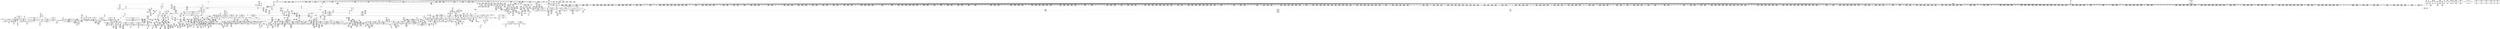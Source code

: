 digraph {
	CE0x5362380 [shape=record,shape=Mrecord,label="{CE0x5362380|rcu_lock_acquire:tmp4|include/linux/rcupdate.h,418|*SummSource*}"]
	CE0x5278850 [shape=record,shape=Mrecord,label="{CE0x5278850|selinux_msg_queue_msgrcv:key|security/selinux/hooks.c,5280}"]
	CE0x526ee00 [shape=record,shape=Mrecord,label="{CE0x526ee00|80:_i32,_112:_i8*,_:_CRE_176,184_|*MultipleSource*|Function::selinux_msg_queue_msgrcv&Arg::msq::|security/selinux/hooks.c,5276}"]
	CE0x530c7b0 [shape=record,shape=Mrecord,label="{CE0x530c7b0|rcu_read_unlock:land.lhs.true}"]
	CE0x5351d50 [shape=record,shape=Mrecord,label="{CE0x5351d50|i64*_getelementptr_inbounds_(_4_x_i64_,_4_x_i64_*___llvm_gcov_ctr129,_i64_0,_i64_3)|*Constant*}"]
	CE0x5268490 [shape=record,shape=Mrecord,label="{CE0x5268490|80:_i32,_112:_i8*,_:_CRE_72,73_|*MultipleSource*|Function::selinux_msg_queue_msgrcv&Arg::msq::|security/selinux/hooks.c,5276}"]
	CE0x5276f00 [shape=record,shape=Mrecord,label="{CE0x5276f00|80:_i32,_112:_i8*,_:_CRE_57,58_}"]
	CE0x53725b0 [shape=record,shape=Mrecord,label="{CE0x53725b0|i64*_getelementptr_inbounds_(_4_x_i64_,_4_x_i64_*___llvm_gcov_ctr135,_i64_0,_i64_2)|*Constant*|*SummSink*}"]
	CE0x5359590 [shape=record,shape=Mrecord,label="{CE0x5359590|i32_934|*Constant*}"]
	CE0x52e6d30 [shape=record,shape=Mrecord,label="{CE0x52e6d30|2472:_%struct.cred*,_:_CRE_2816,2824_|*MultipleSource*|Function::task_sid&Arg::task::|security/selinux/hooks.c,208|Function::selinux_msg_queue_msgrcv&Arg::target::}"]
	CE0x5306580 [shape=record,shape=Mrecord,label="{CE0x5306580|task_sid:tmp15|security/selinux/hooks.c,208|*SummSink*}"]
	CE0x5318aa0 [shape=record,shape=Mrecord,label="{CE0x5318aa0|i8*_getelementptr_inbounds_(_25_x_i8_,_25_x_i8_*_.str45,_i32_0,_i32_0)|*Constant*}"]
	CE0x531e650 [shape=record,shape=Mrecord,label="{CE0x531e650|i64_2|*Constant*}"]
	CE0x5303820 [shape=record,shape=Mrecord,label="{CE0x5303820|2472:_%struct.cred*,_:_CRE_10592,10600_|*MultipleSource*|Function::task_sid&Arg::task::|security/selinux/hooks.c,208|Function::selinux_msg_queue_msgrcv&Arg::target::}"]
	CE0x538c0e0 [shape=record,shape=Mrecord,label="{CE0x538c0e0|__rcu_read_unlock:tmp3|*SummSource*}"]
	CE0x536d5b0 [shape=record,shape=Mrecord,label="{CE0x536d5b0|rcu_lock_release:bb|*SummSink*}"]
	CE0x527fa60 [shape=record,shape=Mrecord,label="{CE0x527fa60|GLOBAL:task_sid|*Constant*|*SummSource*}"]
	CE0x53138a0 [shape=record,shape=Mrecord,label="{CE0x53138a0|_ret_i32_%tmp6,_!dbg_!27716|security/selinux/hooks.c,197}"]
	CE0x5384720 [shape=record,shape=Mrecord,label="{CE0x5384720|rcu_lock_acquire:tmp7|*SummSink*}"]
	CE0x527c350 [shape=record,shape=Mrecord,label="{CE0x527c350|i32_(i32,_i32,_i16,_i32,_%struct.common_audit_data*)*_bitcast_(i32_(i32,_i32,_i16,_i32,_%struct.common_audit_data.495*)*_avc_has_perm_to_i32_(i32,_i32,_i16,_i32,_%struct.common_audit_data*)*)|*Constant*|*SummSink*}"]
	CE0x5357110 [shape=record,shape=Mrecord,label="{CE0x5357110|rcu_lock_release:tmp|*SummSource*}"]
	CE0x534be50 [shape=record,shape=Mrecord,label="{CE0x534be50|_call_void_mcount()_#3|*SummSource*}"]
	CE0x5320d00 [shape=record,shape=Mrecord,label="{CE0x5320d00|rcu_read_unlock:bb}"]
	CE0x5273e70 [shape=record,shape=Mrecord,label="{CE0x5273e70|80:_i32,_112:_i8*,_:_CRE_41,42_}"]
	CE0x52d0d20 [shape=record,shape=Mrecord,label="{CE0x52d0d20|2472:_%struct.cred*,_:_CRE_672,680_|*MultipleSource*|Function::task_sid&Arg::task::|security/selinux/hooks.c,208|Function::selinux_msg_queue_msgrcv&Arg::target::}"]
	CE0x5355260 [shape=record,shape=Mrecord,label="{CE0x5355260|rcu_read_unlock:tmp6|include/linux/rcupdate.h,933|*SummSink*}"]
	CE0x52daa50 [shape=record,shape=Mrecord,label="{CE0x52daa50|2472:_%struct.cred*,_:_CRE_1952,1960_|*MultipleSource*|Function::task_sid&Arg::task::|security/selinux/hooks.c,208|Function::selinux_msg_queue_msgrcv&Arg::target::}"]
	CE0x52de800 [shape=record,shape=Mrecord,label="{CE0x52de800|2472:_%struct.cred*,_:_CRE_2264,2272_|*MultipleSource*|Function::task_sid&Arg::task::|security/selinux/hooks.c,208|Function::selinux_msg_queue_msgrcv&Arg::target::}"]
	CE0x52ee700 [shape=record,shape=Mrecord,label="{CE0x52ee700|2472:_%struct.cred*,_:_CRE_3000,3008_|*MultipleSource*|Function::task_sid&Arg::task::|security/selinux/hooks.c,208|Function::selinux_msg_queue_msgrcv&Arg::target::}"]
	CE0x5323ca0 [shape=record,shape=Mrecord,label="{CE0x5323ca0|rcu_read_lock:tobool|include/linux/rcupdate.h,882}"]
	CE0x528ded0 [shape=record,shape=Mrecord,label="{CE0x528ded0|2472:_%struct.cred*,_:_CRE_784,1808_|*MultipleSource*|Function::task_sid&Arg::task::|security/selinux/hooks.c,208|Function::selinux_msg_queue_msgrcv&Arg::target::}"]
	CE0x52bbb20 [shape=record,shape=Mrecord,label="{CE0x52bbb20|2472:_%struct.cred*,_:_CRE_24,28_|*MultipleSource*|Function::task_sid&Arg::task::|security/selinux/hooks.c,208|Function::selinux_msg_queue_msgrcv&Arg::target::}"]
	CE0x531af90 [shape=record,shape=Mrecord,label="{CE0x531af90|task_sid:tobool1|security/selinux/hooks.c,208|*SummSink*}"]
	CE0x528aca0 [shape=record,shape=Mrecord,label="{CE0x528aca0|80:_i32,_112:_i8*,_:_CRE_69,70_}"]
	CE0x5327970 [shape=record,shape=Mrecord,label="{CE0x5327970|i64_5|*Constant*}"]
	CE0x53633a0 [shape=record,shape=Mrecord,label="{CE0x53633a0|__rcu_read_lock:tmp|*SummSink*}"]
	CE0x5385ad0 [shape=record,shape=Mrecord,label="{CE0x5385ad0|_call_void_mcount()_#3}"]
	CE0x52b34e0 [shape=record,shape=Mrecord,label="{CE0x52b34e0|i32_2|*Constant*|*SummSource*}"]
	CE0x5273d40 [shape=record,shape=Mrecord,label="{CE0x5273d40|80:_i32,_112:_i8*,_:_CRE_40,41_}"]
	CE0x535ad10 [shape=record,shape=Mrecord,label="{CE0x535ad10|rcu_read_unlock:tmp19|include/linux/rcupdate.h,933|*SummSource*}"]
	CE0x52be840 [shape=record,shape=Mrecord,label="{CE0x52be840|__rcu_read_lock:entry}"]
	CE0x532dd30 [shape=record,shape=Mrecord,label="{CE0x532dd30|__preempt_count_add:bb}"]
	CE0x5287100 [shape=record,shape=Mrecord,label="{CE0x5287100|80:_i32,_112:_i8*,_:_CRE_216,224_|*MultipleSource*|Function::selinux_msg_queue_msgrcv&Arg::msq::|security/selinux/hooks.c,5276}"]
	CE0x536ca60 [shape=record,shape=Mrecord,label="{CE0x536ca60|GLOBAL:lock_release|*Constant*}"]
	CE0x5277bb0 [shape=record,shape=Mrecord,label="{CE0x5277bb0|selinux_msg_queue_msgrcv:call5|security/selinux/hooks.c,5282}"]
	CE0x5325ed0 [shape=record,shape=Mrecord,label="{CE0x5325ed0|rcu_read_lock:tmp6|include/linux/rcupdate.h,882|*SummSink*}"]
	CE0x52eddb0 [shape=record,shape=Mrecord,label="{CE0x52eddb0|2472:_%struct.cred*,_:_CRE_2974,2975_}"]
	CE0x5306650 [shape=record,shape=Mrecord,label="{CE0x5306650|task_sid:tmp17|security/selinux/hooks.c,208}"]
	CE0x5315a20 [shape=record,shape=Mrecord,label="{CE0x5315a20|rcu_read_lock:if.then|*SummSource*}"]
	CE0x5278f40 [shape=record,shape=Mrecord,label="{CE0x5278f40|avc_has_perm:entry|*SummSource*}"]
	CE0x531f050 [shape=record,shape=Mrecord,label="{CE0x531f050|rcu_read_lock:land.lhs.true2}"]
	CE0x52911d0 [shape=record,shape=Mrecord,label="{CE0x52911d0|task_sid:tmp14|security/selinux/hooks.c,208}"]
	CE0x52e36c0 [shape=record,shape=Mrecord,label="{CE0x52e36c0|2472:_%struct.cred*,_:_CRE_2596,2598_|*MultipleSource*|Function::task_sid&Arg::task::|security/selinux/hooks.c,208|Function::selinux_msg_queue_msgrcv&Arg::target::}"]
	CE0x5286060 [shape=record,shape=Mrecord,label="{CE0x5286060|i64*_getelementptr_inbounds_(_13_x_i64_,_13_x_i64_*___llvm_gcov_ctr126,_i64_0,_i64_1)|*Constant*|*SummSink*}"]
	CE0x535a490 [shape=record,shape=Mrecord,label="{CE0x535a490|i64*_getelementptr_inbounds_(_11_x_i64_,_11_x_i64_*___llvm_gcov_ctr132,_i64_0,_i64_9)|*Constant*|*SummSource*}"]
	CE0x527d800 [shape=record,shape=Mrecord,label="{CE0x527d800|80:_i32,_112:_i8*,_:_CRE_96,100_|*MultipleSource*|Function::selinux_msg_queue_msgrcv&Arg::msq::|security/selinux/hooks.c,5276}"]
	CE0x5264410 [shape=record,shape=Mrecord,label="{CE0x5264410|avc_has_perm:tclass|Function::avc_has_perm&Arg::tclass::}"]
	CE0x52e2040 [shape=record,shape=Mrecord,label="{CE0x52e2040|2472:_%struct.cred*,_:_CRE_2523,2524_}"]
	CE0x53882f0 [shape=record,shape=Mrecord,label="{CE0x53882f0|_call_void___preempt_count_sub(i32_1)_#10,_!dbg_!27715|include/linux/rcupdate.h,244|*SummSink*}"]
	CE0x52f8750 [shape=record,shape=Mrecord,label="{CE0x52f8750|2472:_%struct.cred*,_:_CRE_6307,6308_}"]
	CE0x5264cb0 [shape=record,shape=Mrecord,label="{CE0x5264cb0|40:_i8*,_:_CRE_40,48_|*MultipleSource*|Function::selinux_msg_queue_msgrcv&Arg::msg::|security/selinux/hooks.c,5277}"]
	CE0x5374e30 [shape=record,shape=Mrecord,label="{CE0x5374e30|rcu_lock_release:tmp4|include/linux/rcupdate.h,423|*SummSink*}"]
	CE0x53ba530 [shape=record,shape=Mrecord,label="{CE0x53ba530|i64*_getelementptr_inbounds_(_4_x_i64_,_4_x_i64_*___llvm_gcov_ctr135,_i64_0,_i64_0)|*Constant*|*SummSource*}"]
	CE0x7027920 [shape=record,shape=Mrecord,label="{CE0x7027920|80:_i32,_112:_i8*,_:_CRE_1,2_}"]
	CE0x52ed430 [shape=record,shape=Mrecord,label="{CE0x52ed430|2472:_%struct.cred*,_:_CRE_2966,2967_}"]
	CE0x53104b0 [shape=record,shape=Mrecord,label="{CE0x53104b0|task_sid:tmp23|security/selinux/hooks.c,208|*SummSink*}"]
	CE0x525d000 [shape=record,shape=Mrecord,label="{CE0x525d000|selinux_msg_queue_msgrcv:tobool|security/selinux/hooks.c,5284}"]
	CE0x53856a0 [shape=record,shape=Mrecord,label="{CE0x53856a0|i64*_getelementptr_inbounds_(_4_x_i64_,_4_x_i64_*___llvm_gcov_ctr128,_i64_0,_i64_0)|*Constant*|*SummSink*}"]
	CE0x52b9000 [shape=record,shape=Mrecord,label="{CE0x52b9000|i32_22|*Constant*|*SummSource*}"]
	CE0x52973d0 [shape=record,shape=Mrecord,label="{CE0x52973d0|task_sid:tmp7|security/selinux/hooks.c,208}"]
	CE0x5285620 [shape=record,shape=Mrecord,label="{CE0x5285620|2472:_%struct.cred*,_:_CRE_424,428_|*MultipleSource*|Function::task_sid&Arg::task::|security/selinux/hooks.c,208|Function::selinux_msg_queue_msgrcv&Arg::target::}"]
	CE0x5292bd0 [shape=record,shape=Mrecord,label="{CE0x5292bd0|GLOBAL:__llvm_gcov_ctr309|Global_var:__llvm_gcov_ctr309|*SummSource*}"]
	CE0x5283810 [shape=record,shape=Mrecord,label="{CE0x5283810|selinux_msg_queue_msgrcv:call|security/selinux/hooks.c,5273|*SummSink*}"]
	CE0x52f77e0 [shape=record,shape=Mrecord,label="{CE0x52f77e0|2472:_%struct.cred*,_:_CRE_6294,6295_}"]
	CE0x52cf310 [shape=record,shape=Mrecord,label="{CE0x52cf310|2472:_%struct.cred*,_:_CRE_576,584_|*MultipleSource*|Function::task_sid&Arg::task::|security/selinux/hooks.c,208|Function::selinux_msg_queue_msgrcv&Arg::target::}"]
	CE0x5281df0 [shape=record,shape=Mrecord,label="{CE0x5281df0|GLOBAL:rcu_read_lock|*Constant*}"]
	CE0x52e03f0 [shape=record,shape=Mrecord,label="{CE0x52e03f0|2472:_%struct.cred*,_:_CRE_2384,2392_|*MultipleSource*|Function::task_sid&Arg::task::|security/selinux/hooks.c,208|Function::selinux_msg_queue_msgrcv&Arg::target::}"]
	CE0x52b4290 [shape=record,shape=Mrecord,label="{CE0x52b4290|selinux_msg_queue_msgrcv:tmp15|security/selinux/hooks.c,5287|*SummSink*}"]
	CE0x52c4da0 [shape=record,shape=Mrecord,label="{CE0x52c4da0|GLOBAL:__llvm_gcov_ctr132|Global_var:__llvm_gcov_ctr132|*SummSink*}"]
	CE0x535f930 [shape=record,shape=Mrecord,label="{CE0x535f930|GLOBAL:__rcu_read_unlock|*Constant*}"]
	CE0x52fbf20 [shape=record,shape=Mrecord,label="{CE0x52fbf20|2472:_%struct.cred*,_:_CRE_6354,6355_}"]
	CE0x52eb2f0 [shape=record,shape=Mrecord,label="{CE0x52eb2f0|2472:_%struct.cred*,_:_CRE_2938,2939_}"]
	CE0x528d2b0 [shape=record,shape=Mrecord,label="{CE0x528d2b0|_call_void_lockdep_rcu_suspicious(i8*_getelementptr_inbounds_(_25_x_i8_,_25_x_i8_*_.str3,_i32_0,_i32_0),_i32_208,_i8*_getelementptr_inbounds_(_41_x_i8_,_41_x_i8_*_.str44,_i32_0,_i32_0))_#10,_!dbg_!27732|security/selinux/hooks.c,208}"]
	CE0x52edb50 [shape=record,shape=Mrecord,label="{CE0x52edb50|2472:_%struct.cred*,_:_CRE_2972,2973_}"]
	CE0x52ef170 [shape=record,shape=Mrecord,label="{CE0x52ef170|2472:_%struct.cred*,_:_CRE_3048,3056_|*MultipleSource*|Function::task_sid&Arg::task::|security/selinux/hooks.c,208|Function::selinux_msg_queue_msgrcv&Arg::target::}"]
	CE0x52e8ac0 [shape=record,shape=Mrecord,label="{CE0x52e8ac0|2472:_%struct.cred*,_:_CRE_2905,2906_}"]
	CE0x52c6b80 [shape=record,shape=Mrecord,label="{CE0x52c6b80|2472:_%struct.cred*,_:_CRE_368,376_|*MultipleSource*|Function::task_sid&Arg::task::|security/selinux/hooks.c,208|Function::selinux_msg_queue_msgrcv&Arg::target::}"]
	CE0x527ae60 [shape=record,shape=Mrecord,label="{CE0x527ae60|avc_has_perm:requested|Function::avc_has_perm&Arg::requested::|*SummSource*}"]
	CE0x5284560 [shape=record,shape=Mrecord,label="{CE0x5284560|i32_1|*Constant*|*SummSink*}"]
	CE0x52d9870 [shape=record,shape=Mrecord,label="{CE0x52d9870|rcu_read_lock:tmp21|include/linux/rcupdate.h,884|*SummSource*}"]
	CE0x52d01e0 [shape=record,shape=Mrecord,label="{CE0x52d01e0|2472:_%struct.cred*,_:_CRE_640,644_|*MultipleSource*|Function::task_sid&Arg::task::|security/selinux/hooks.c,208|Function::selinux_msg_queue_msgrcv&Arg::target::}"]
	CE0x52e0240 [shape=record,shape=Mrecord,label="{CE0x52e0240|2472:_%struct.cred*,_:_CRE_2376,2384_|*MultipleSource*|Function::task_sid&Arg::task::|security/selinux/hooks.c,208|Function::selinux_msg_queue_msgrcv&Arg::target::}"]
	CE0x534c300 [shape=record,shape=Mrecord,label="{CE0x534c300|rcu_read_unlock:tobool1|include/linux/rcupdate.h,933|*SummSource*}"]
	CE0x5360d90 [shape=record,shape=Mrecord,label="{CE0x5360d90|_ret_void,_!dbg_!27717|include/linux/rcupdate.h,245|*SummSource*}"]
	CE0x52eda20 [shape=record,shape=Mrecord,label="{CE0x52eda20|2472:_%struct.cred*,_:_CRE_2971,2972_}"]
	CE0x531d7a0 [shape=record,shape=Mrecord,label="{CE0x531d7a0|task_sid:call3|security/selinux/hooks.c,208|*SummSink*}"]
	CE0x52f7310 [shape=record,shape=Mrecord,label="{CE0x52f7310|2472:_%struct.cred*,_:_CRE_6290,6291_}"]
	CE0x534c270 [shape=record,shape=Mrecord,label="{CE0x534c270|rcu_read_unlock:tobool1|include/linux/rcupdate.h,933}"]
	CE0x52fc8a0 [shape=record,shape=Mrecord,label="{CE0x52fc8a0|2472:_%struct.cred*,_:_CRE_6376,6384_|*MultipleSource*|Function::task_sid&Arg::task::|security/selinux/hooks.c,208|Function::selinux_msg_queue_msgrcv&Arg::target::}"]
	CE0x534b7f0 [shape=record,shape=Mrecord,label="{CE0x534b7f0|rcu_lock_acquire:indirectgoto|*SummSink*}"]
	CE0x5371e20 [shape=record,shape=Mrecord,label="{CE0x5371e20|i64_1|*Constant*}"]
	CE0x5388bd0 [shape=record,shape=Mrecord,label="{CE0x5388bd0|rcu_lock_release:bb}"]
	CE0x52c29a0 [shape=record,shape=Mrecord,label="{CE0x52c29a0|rcu_read_lock:tmp1|*SummSource*}"]
	CE0x534b8b0 [shape=record,shape=Mrecord,label="{CE0x534b8b0|i64*_getelementptr_inbounds_(_4_x_i64_,_4_x_i64_*___llvm_gcov_ctr130,_i64_0,_i64_0)|*Constant*}"]
	CE0x5286b30 [shape=record,shape=Mrecord,label="{CE0x5286b30|80:_i32,_112:_i8*,_:_CRE_192,200_|*MultipleSource*|Function::selinux_msg_queue_msgrcv&Arg::msq::|security/selinux/hooks.c,5276}"]
	CE0x5280f50 [shape=record,shape=Mrecord,label="{CE0x5280f50|80:_i32,_112:_i8*,_:_CRE_47,48_}"]
	CE0x52c5ef0 [shape=record,shape=Mrecord,label="{CE0x52c5ef0|_call_void_rcu_lock_acquire(%struct.lockdep_map*_rcu_lock_map)_#10,_!dbg_!27711|include/linux/rcupdate.h,881}"]
	CE0x52e1320 [shape=record,shape=Mrecord,label="{CE0x52e1320|2472:_%struct.cred*,_:_CRE_2488,2504_|*MultipleSource*|Function::task_sid&Arg::task::|security/selinux/hooks.c,208|Function::selinux_msg_queue_msgrcv&Arg::target::}"]
	CE0x5328530 [shape=record,shape=Mrecord,label="{CE0x5328530|rcu_read_lock:tmp10|include/linux/rcupdate.h,882|*SummSource*}"]
	CE0x5321670 [shape=record,shape=Mrecord,label="{CE0x5321670|GLOBAL:__llvm_gcov_ctr132|Global_var:__llvm_gcov_ctr132}"]
	CE0x53847e0 [shape=record,shape=Mrecord,label="{CE0x53847e0|i8*_undef|*Constant*}"]
	CE0x52b98c0 [shape=record,shape=Mrecord,label="{CE0x52b98c0|2472:_%struct.cred*,_:_CRE_400,408_|*MultipleSource*|Function::task_sid&Arg::task::|security/selinux/hooks.c,208|Function::selinux_msg_queue_msgrcv&Arg::target::}"]
	CE0x527ba30 [shape=record,shape=Mrecord,label="{CE0x527ba30|rcu_read_unlock:call3|include/linux/rcupdate.h,933|*SummSource*}"]
	CE0x52c86a0 [shape=record,shape=Mrecord,label="{CE0x52c86a0|cred_sid:tmp1|*SummSource*}"]
	CE0x52de440 [shape=record,shape=Mrecord,label="{CE0x52de440|2472:_%struct.cred*,_:_CRE_2248,2256_|*MultipleSource*|Function::task_sid&Arg::task::|security/selinux/hooks.c,208|Function::selinux_msg_queue_msgrcv&Arg::target::}"]
	CE0x52dc070 [shape=record,shape=Mrecord,label="{CE0x52dc070|2472:_%struct.cred*,_:_CRE_2048,2052_|*MultipleSource*|Function::task_sid&Arg::task::|security/selinux/hooks.c,208|Function::selinux_msg_queue_msgrcv&Arg::target::}"]
	CE0x52d2440 [shape=record,shape=Mrecord,label="{CE0x52d2440|i64*_getelementptr_inbounds_(_11_x_i64_,_11_x_i64_*___llvm_gcov_ctr127,_i64_0,_i64_8)|*Constant*}"]
	CE0x526f350 [shape=record,shape=Mrecord,label="{CE0x526f350|task_sid:entry|*SummSink*}"]
	CE0x52c7fb0 [shape=record,shape=Mrecord,label="{CE0x52c7fb0|rcu_read_lock:tmp5|include/linux/rcupdate.h,882|*SummSource*}"]
	CE0x53509e0 [shape=record,shape=Mrecord,label="{CE0x53509e0|_call_void_mcount()_#3|*SummSink*}"]
	CE0x534ed30 [shape=record,shape=Mrecord,label="{CE0x534ed30|rcu_read_unlock:tobool|include/linux/rcupdate.h,933}"]
	CE0x52740d0 [shape=record,shape=Mrecord,label="{CE0x52740d0|80:_i32,_112:_i8*,_:_CRE_43,44_}"]
	CE0x5311e80 [shape=record,shape=Mrecord,label="{CE0x5311e80|i64*_getelementptr_inbounds_(_13_x_i64_,_13_x_i64_*___llvm_gcov_ctr126,_i64_0,_i64_12)|*Constant*|*SummSource*}"]
	CE0x5302f60 [shape=record,shape=Mrecord,label="{CE0x5302f60|2472:_%struct.cred*,_:_CRE_10568,10572_|*MultipleSource*|Function::task_sid&Arg::task::|security/selinux/hooks.c,208|Function::selinux_msg_queue_msgrcv&Arg::target::}"]
	CE0x52ea5e0 [shape=record,shape=Mrecord,label="{CE0x52ea5e0|2472:_%struct.cred*,_:_CRE_2927,2928_}"]
	CE0x526efe0 [shape=record,shape=Mrecord,label="{CE0x526efe0|80:_i32,_112:_i8*,_:_CRE_184,192_|*MultipleSource*|Function::selinux_msg_queue_msgrcv&Arg::msq::|security/selinux/hooks.c,5276}"]
	CE0x532f340 [shape=record,shape=Mrecord,label="{CE0x532f340|__preempt_count_add:tmp6|./arch/x86/include/asm/preempt.h,73|*SummSink*}"]
	CE0x537e5c0 [shape=record,shape=Mrecord,label="{CE0x537e5c0|__rcu_read_unlock:tmp1|*SummSource*}"]
	CE0x536f240 [shape=record,shape=Mrecord,label="{CE0x536f240|_call_void_lock_release(%struct.lockdep_map*_%map,_i32_1,_i64_ptrtoint_(i8*_blockaddress(_rcu_lock_release,_%__here)_to_i64))_#10,_!dbg_!27716|include/linux/rcupdate.h,423}"]
	CE0x53b2d40 [shape=record,shape=Mrecord,label="{CE0x53b2d40|i64*_getelementptr_inbounds_(_4_x_i64_,_4_x_i64_*___llvm_gcov_ctr129,_i64_0,_i64_0)|*Constant*|*SummSource*}"]
	CE0x535bc40 [shape=record,shape=Mrecord,label="{CE0x535bc40|rcu_read_unlock:tmp18|include/linux/rcupdate.h,933|*SummSource*}"]
	CE0x525cc90 [shape=record,shape=Mrecord,label="{CE0x525cc90|avc_has_perm:auditdata|Function::avc_has_perm&Arg::auditdata::|*SummSink*}"]
	CE0x526e4d0 [shape=record,shape=Mrecord,label="{CE0x526e4d0|80:_i32,_112:_i8*,_:_CRE_9,10_}"]
	CE0x5303a50 [shape=record,shape=Mrecord,label="{CE0x5303a50|2472:_%struct.cred*,_:_CRE_10600,10604_|*MultipleSource*|Function::task_sid&Arg::task::|security/selinux/hooks.c,208|Function::selinux_msg_queue_msgrcv&Arg::target::}"]
	CE0x52e9ec0 [shape=record,shape=Mrecord,label="{CE0x52e9ec0|2472:_%struct.cred*,_:_CRE_2921,2922_}"]
	CE0x535d8c0 [shape=record,shape=Mrecord,label="{CE0x535d8c0|rcu_read_unlock:tmp21|include/linux/rcupdate.h,935|*SummSource*}"]
	CE0x52ce260 [shape=record,shape=Mrecord,label="{CE0x52ce260|2472:_%struct.cred*,_:_CRE_504,512_|*MultipleSource*|Function::task_sid&Arg::task::|security/selinux/hooks.c,208|Function::selinux_msg_queue_msgrcv&Arg::target::}"]
	CE0x5326ae0 [shape=record,shape=Mrecord,label="{CE0x5326ae0|rcu_read_lock:tmp8|include/linux/rcupdate.h,882}"]
	CE0x5327770 [shape=record,shape=Mrecord,label="{CE0x5327770|rcu_read_lock:tobool1|include/linux/rcupdate.h,882|*SummSource*}"]
	CE0x5283d70 [shape=record,shape=Mrecord,label="{CE0x5283d70|80:_i32,_112:_i8*,_:_CRE_33,34_}"]
	CE0x5330190 [shape=record,shape=Mrecord,label="{CE0x5330190|_call_void_mcount()_#3}"]
	CE0x53684f0 [shape=record,shape=Mrecord,label="{CE0x53684f0|rcu_lock_release:tmp|*SummSink*}"]
	CE0x52b4220 [shape=record,shape=Mrecord,label="{CE0x52b4220|selinux_msg_queue_msgrcv:tmp15|security/selinux/hooks.c,5287|*SummSource*}"]
	CE0x5264fb0 [shape=record,shape=Mrecord,label="{CE0x5264fb0|selinux_msg_queue_msgrcv:tmp5|security/selinux/hooks.c,5277|*SummSource*}"]
	CE0x52efff0 [shape=record,shape=Mrecord,label="{CE0x52efff0|2472:_%struct.cred*,_:_CRE_3104,3108_|*MultipleSource*|Function::task_sid&Arg::task::|security/selinux/hooks.c,208|Function::selinux_msg_queue_msgrcv&Arg::target::}"]
	CE0x52f5550 [shape=record,shape=Mrecord,label="{CE0x52f5550|2472:_%struct.cred*,_:_CRE_6192,6196_|*MultipleSource*|Function::task_sid&Arg::task::|security/selinux/hooks.c,208|Function::selinux_msg_queue_msgrcv&Arg::target::}"]
	CE0x527f5a0 [shape=record,shape=Mrecord,label="{CE0x527f5a0|80:_i32,_112:_i8*,_:_CRE_128,136_|*MultipleSource*|Function::selinux_msg_queue_msgrcv&Arg::msq::|security/selinux/hooks.c,5276}"]
	CE0x5367f10 [shape=record,shape=Mrecord,label="{CE0x5367f10|i64*_getelementptr_inbounds_(_4_x_i64_,_4_x_i64_*___llvm_gcov_ctr128,_i64_0,_i64_1)|*Constant*|*SummSource*}"]
	CE0x525da60 [shape=record,shape=Mrecord,label="{CE0x525da60|i64*_getelementptr_inbounds_(_4_x_i64_,_4_x_i64_*___llvm_gcov_ctr135,_i64_0,_i64_3)|*Constant*|*SummSink*}"]
	CE0x52deda0 [shape=record,shape=Mrecord,label="{CE0x52deda0|2472:_%struct.cred*,_:_CRE_2288,2296_|*MultipleSource*|Function::task_sid&Arg::task::|security/selinux/hooks.c,208|Function::selinux_msg_queue_msgrcv&Arg::target::}"]
	CE0x535fb70 [shape=record,shape=Mrecord,label="{CE0x535fb70|_ret_void,_!dbg_!27717|include/linux/rcupdate.h,424}"]
	CE0x530dfc0 [shape=record,shape=Mrecord,label="{CE0x530dfc0|rcu_lock_acquire:tmp3|*SummSource*}"]
	CE0x52b2970 [shape=record,shape=Mrecord,label="{CE0x52b2970|selinux_msg_queue_msgrcv:call7|security/selinux/hooks.c,5285|*SummSource*}"]
	CE0x52e4200 [shape=record,shape=Mrecord,label="{CE0x52e4200|2472:_%struct.cred*,_:_CRE_2656,2664_|*MultipleSource*|Function::task_sid&Arg::task::|security/selinux/hooks.c,208|Function::selinux_msg_queue_msgrcv&Arg::target::}"]
	CE0x52bdcf0 [shape=record,shape=Mrecord,label="{CE0x52bdcf0|i64_1|*Constant*}"]
	CE0x52724c0 [shape=record,shape=Mrecord,label="{CE0x52724c0|task_sid:task|Function::task_sid&Arg::task::|*SummSink*}"]
	CE0x53109d0 [shape=record,shape=Mrecord,label="{CE0x53109d0|i64*_getelementptr_inbounds_(_13_x_i64_,_13_x_i64_*___llvm_gcov_ctr126,_i64_0,_i64_11)|*Constant*}"]
	CE0x52c7610 [shape=record,shape=Mrecord,label="{CE0x52c7610|i64*_getelementptr_inbounds_(_2_x_i64_,_2_x_i64_*___llvm_gcov_ctr131,_i64_0,_i64_1)|*Constant*}"]
	CE0x52c1cd0 [shape=record,shape=Mrecord,label="{CE0x52c1cd0|task_sid:tmp|*SummSink*}"]
	CE0x5269b20 [shape=record,shape=Mrecord,label="{CE0x5269b20|2472:_%struct.cred*,_:_CRE_76,80_|*MultipleSource*|Function::task_sid&Arg::task::|security/selinux/hooks.c,208|Function::selinux_msg_queue_msgrcv&Arg::target::}"]
	CE0x52c7ab0 [shape=record,shape=Mrecord,label="{CE0x52c7ab0|rcu_read_lock:tmp5|include/linux/rcupdate.h,882}"]
	CE0x528cb40 [shape=record,shape=Mrecord,label="{CE0x528cb40|i8_1|*Constant*}"]
	CE0x532ad40 [shape=record,shape=Mrecord,label="{CE0x532ad40|rcu_read_lock:tmp14|include/linux/rcupdate.h,882|*SummSink*}"]
	CE0x5311f80 [shape=record,shape=Mrecord,label="{CE0x5311f80|i64*_getelementptr_inbounds_(_13_x_i64_,_13_x_i64_*___llvm_gcov_ctr126,_i64_0,_i64_12)|*Constant*|*SummSink*}"]
	CE0x527e690 [shape=record,shape=Mrecord,label="{CE0x527e690|rcu_read_lock:tmp|*SummSource*}"]
	CE0x5260690 [shape=record,shape=Mrecord,label="{CE0x5260690|selinux_msg_queue_msgrcv:bb|*SummSource*}"]
	CE0x5346fb0 [shape=record,shape=Mrecord,label="{CE0x5346fb0|rcu_read_unlock:tmp15|include/linux/rcupdate.h,933}"]
	CE0x53734b0 [shape=record,shape=Mrecord,label="{CE0x53734b0|__preempt_count_sub:do.body}"]
	CE0x52ba840 [shape=record,shape=Mrecord,label="{CE0x52ba840|2472:_%struct.cred*,_:_CRE_320,328_|*MultipleSource*|Function::task_sid&Arg::task::|security/selinux/hooks.c,208|Function::selinux_msg_queue_msgrcv&Arg::target::}"]
	CE0x52e7bb0 [shape=record,shape=Mrecord,label="{CE0x52e7bb0|2472:_%struct.cred*,_:_CRE_2872,2876_|*MultipleSource*|Function::task_sid&Arg::task::|security/selinux/hooks.c,208|Function::selinux_msg_queue_msgrcv&Arg::target::}"]
	CE0x527f8b0 [shape=record,shape=Mrecord,label="{CE0x527f8b0|i64*_getelementptr_inbounds_(_5_x_i64_,_5_x_i64_*___llvm_gcov_ctr309,_i64_0,_i64_0)|*Constant*|*SummSink*}"]
	CE0x52c27e0 [shape=record,shape=Mrecord,label="{CE0x52c27e0|rcu_read_lock:tmp1}"]
	CE0x536a970 [shape=record,shape=Mrecord,label="{CE0x536a970|__rcu_read_unlock:bb|*SummSource*}"]
	CE0x53b22a0 [shape=record,shape=Mrecord,label="{CE0x53b22a0|__preempt_count_add:tmp2|*SummSink*}"]
	CE0x5377ba0 [shape=record,shape=Mrecord,label="{CE0x5377ba0|__preempt_count_add:do.end|*SummSink*}"]
	CE0x52dfe80 [shape=record,shape=Mrecord,label="{CE0x52dfe80|2472:_%struct.cred*,_:_CRE_2360,2368_|*MultipleSource*|Function::task_sid&Arg::task::|security/selinux/hooks.c,208|Function::selinux_msg_queue_msgrcv&Arg::target::}"]
	CE0x52706f0 [shape=record,shape=Mrecord,label="{CE0x52706f0|selinux_msg_queue_msgrcv:call|security/selinux/hooks.c,5273|*SummSource*}"]
	CE0x52cd0a0 [shape=record,shape=Mrecord,label="{CE0x52cd0a0|rcu_lock_acquire:map|Function::rcu_lock_acquire&Arg::map::}"]
	CE0x5327150 [shape=record,shape=Mrecord,label="{CE0x5327150|rcu_read_lock:tmp8|include/linux/rcupdate.h,882|*SummSource*}"]
	CE0x52859e0 [shape=record,shape=Mrecord,label="{CE0x52859e0|2472:_%struct.cred*,_:_CRE_440,448_|*MultipleSource*|Function::task_sid&Arg::task::|security/selinux/hooks.c,208|Function::selinux_msg_queue_msgrcv&Arg::target::}"]
	CE0x5266c30 [shape=record,shape=Mrecord,label="{CE0x5266c30|2472:_%struct.cred*,_:_CRE_16,20_|*MultipleSource*|Function::task_sid&Arg::task::|security/selinux/hooks.c,208|Function::selinux_msg_queue_msgrcv&Arg::target::}"]
	CE0x52f90d0 [shape=record,shape=Mrecord,label="{CE0x52f90d0|2472:_%struct.cred*,_:_CRE_6315,6316_}"]
	CE0x535b9f0 [shape=record,shape=Mrecord,label="{CE0x535b9f0|rcu_read_unlock:tmp18|include/linux/rcupdate.h,933}"]
	CE0x5320f20 [shape=record,shape=Mrecord,label="{CE0x5320f20|rcu_read_unlock:bb|*SummSink*}"]
	CE0x53c47c0 [shape=record,shape=Mrecord,label="{CE0x53c47c0|i64*_getelementptr_inbounds_(_4_x_i64_,_4_x_i64_*___llvm_gcov_ctr135,_i64_0,_i64_2)|*Constant*}"]
	CE0x526ff00 [shape=record,shape=Mrecord,label="{CE0x526ff00|80:_i32,_112:_i8*,_:_CRE_51,52_}"]
	CE0x52e0990 [shape=record,shape=Mrecord,label="{CE0x52e0990|2472:_%struct.cred*,_:_CRE_2408,2416_|*MultipleSource*|Function::task_sid&Arg::task::|security/selinux/hooks.c,208|Function::selinux_msg_queue_msgrcv&Arg::target::}"]
	CE0x5281b00 [shape=record,shape=Mrecord,label="{CE0x5281b00|i32_0|*Constant*|*SummSink*}"]
	CE0x5269420 [shape=record,shape=Mrecord,label="{CE0x5269420|_call_void_rcu_read_lock()_#10,_!dbg_!27712|security/selinux/hooks.c,207|*SummSink*}"]
	CE0x52f4ca0 [shape=record,shape=Mrecord,label="{CE0x52f4ca0|2472:_%struct.cred*,_:_CRE_6152,6168_|*MultipleSource*|Function::task_sid&Arg::task::|security/selinux/hooks.c,208|Function::selinux_msg_queue_msgrcv&Arg::target::}"]
	CE0x5376800 [shape=record,shape=Mrecord,label="{CE0x5376800|__rcu_read_unlock:do.end|*SummSink*}"]
	CE0x52ba290 [shape=record,shape=Mrecord,label="{CE0x52ba290|cred_sid:tmp4|*LoadInst*|security/selinux/hooks.c,196|*SummSource*}"]
	CE0x52921f0 [shape=record,shape=Mrecord,label="{CE0x52921f0|80:_i32,_112:_i8*,_:_CRE_21,22_}"]
	CE0x535f3c0 [shape=record,shape=Mrecord,label="{CE0x535f3c0|rcu_lock_release:entry|*SummSource*}"]
	CE0x528d6b0 [shape=record,shape=Mrecord,label="{CE0x528d6b0|_call_void_lockdep_rcu_suspicious(i8*_getelementptr_inbounds_(_25_x_i8_,_25_x_i8_*_.str3,_i32_0,_i32_0),_i32_208,_i8*_getelementptr_inbounds_(_41_x_i8_,_41_x_i8_*_.str44,_i32_0,_i32_0))_#10,_!dbg_!27732|security/selinux/hooks.c,208|*SummSource*}"]
	CE0x534f8a0 [shape=record,shape=Mrecord,label="{CE0x534f8a0|rcu_lock_acquire:tmp3}"]
	CE0x5381360 [shape=record,shape=Mrecord,label="{CE0x5381360|__preempt_count_sub:do.body|*SummSource*}"]
	CE0x5283be0 [shape=record,shape=Mrecord,label="{CE0x5283be0|80:_i32,_112:_i8*,_:_CRE_31,32_}"]
	CE0x5285800 [shape=record,shape=Mrecord,label="{CE0x5285800|2472:_%struct.cred*,_:_CRE_432,440_|*MultipleSource*|Function::task_sid&Arg::task::|security/selinux/hooks.c,208|Function::selinux_msg_queue_msgrcv&Arg::target::}"]
	CE0x5349360 [shape=record,shape=Mrecord,label="{CE0x5349360|rcu_read_unlock:tmp2|*SummSink*}"]
	CE0x532fdf0 [shape=record,shape=Mrecord,label="{CE0x532fdf0|__preempt_count_add:tmp1}"]
	CE0x5281560 [shape=record,shape=Mrecord,label="{CE0x5281560|80:_i32,_112:_i8*,_:_CRE_29,30_}"]
	CE0x535b2e0 [shape=record,shape=Mrecord,label="{CE0x535b2e0|rcu_read_unlock:tmp20|include/linux/rcupdate.h,933|*SummSink*}"]
	CE0x526c790 [shape=record,shape=Mrecord,label="{CE0x526c790|selinux_msg_queue_msgrcv:target|Function::selinux_msg_queue_msgrcv&Arg::target::|*SummSink*}"]
	CE0x5319380 [shape=record,shape=Mrecord,label="{CE0x5319380|i32_883|*Constant*}"]
	CE0x52b8510 [shape=record,shape=Mrecord,label="{CE0x52b8510|i64*_getelementptr_inbounds_(_13_x_i64_,_13_x_i64_*___llvm_gcov_ctr126,_i64_0,_i64_9)|*Constant*|*SummSource*}"]
	CE0x527dfa0 [shape=record,shape=Mrecord,label="{CE0x527dfa0|2472:_%struct.cred*,_:_CRE_32,40_|*MultipleSource*|Function::task_sid&Arg::task::|security/selinux/hooks.c,208|Function::selinux_msg_queue_msgrcv&Arg::target::}"]
	CE0x526cb20 [shape=record,shape=Mrecord,label="{CE0x526cb20|task_sid:land.lhs.true}"]
	CE0x5376a10 [shape=record,shape=Mrecord,label="{CE0x5376a10|__rcu_read_unlock:do.body|*SummSource*}"]
	CE0x52f4640 [shape=record,shape=Mrecord,label="{CE0x52f4640|2472:_%struct.cred*,_:_CRE_6008,6136_|*MultipleSource*|Function::task_sid&Arg::task::|security/selinux/hooks.c,208|Function::selinux_msg_queue_msgrcv&Arg::target::}"]
	CE0x5375210 [shape=record,shape=Mrecord,label="{CE0x5375210|rcu_lock_acquire:__here|*SummSource*}"]
	CE0x5260aa0 [shape=record,shape=Mrecord,label="{CE0x5260aa0|selinux_msg_queue_msgrcv:tmp}"]
	CE0x5279b30 [shape=record,shape=Mrecord,label="{CE0x5279b30|2472:_%struct.cred*,_:_CRE_720,728_|*MultipleSource*|Function::task_sid&Arg::task::|security/selinux/hooks.c,208|Function::selinux_msg_queue_msgrcv&Arg::target::}"]
	CE0x5372d70 [shape=record,shape=Mrecord,label="{CE0x5372d70|__preempt_count_add:tmp3|*SummSource*}"]
	CE0x52fd0e0 [shape=record,shape=Mrecord,label="{CE0x52fd0e0|2472:_%struct.cred*,_:_CRE_6408,6424_|*MultipleSource*|Function::task_sid&Arg::task::|security/selinux/hooks.c,208|Function::selinux_msg_queue_msgrcv&Arg::target::}"]
	CE0x52b6fb0 [shape=record,shape=Mrecord,label="{CE0x52b6fb0|GLOBAL:lockdep_rcu_suspicious|*Constant*|*SummSource*}"]
	CE0x5296960 [shape=record,shape=Mrecord,label="{CE0x5296960|i8_1|*Constant*}"]
	CE0x5382fd0 [shape=record,shape=Mrecord,label="{CE0x5382fd0|i32_2|*Constant*}"]
	CE0x5264a00 [shape=record,shape=Mrecord,label="{CE0x5264a00|selinux_msg_queue_msgrcv:tmp2|security/selinux/hooks.c,5276|*SummSource*}"]
	CE0x52712b0 [shape=record,shape=Mrecord,label="{CE0x52712b0|selinux_msg_queue_msgrcv:type2|security/selinux/hooks.c,5279|*SummSink*}"]
	CE0x528b9e0 [shape=record,shape=Mrecord,label="{CE0x528b9e0|2472:_%struct.cred*,_:_CRE_697,698_}"]
	CE0x534a530 [shape=record,shape=Mrecord,label="{CE0x534a530|__rcu_read_unlock:tmp2}"]
	CE0x52cf8b0 [shape=record,shape=Mrecord,label="{CE0x52cf8b0|2472:_%struct.cred*,_:_CRE_600,608_|*MultipleSource*|Function::task_sid&Arg::task::|security/selinux/hooks.c,208|Function::selinux_msg_queue_msgrcv&Arg::target::}"]
	CE0x531ef40 [shape=record,shape=Mrecord,label="{CE0x531ef40|rcu_read_lock:bb|*SummSink*}"]
	CE0x53b1c40 [shape=record,shape=Mrecord,label="{CE0x53b1c40|__preempt_count_add:tmp3}"]
	CE0x52d8c70 [shape=record,shape=Mrecord,label="{CE0x52d8c70|rcu_read_lock:tmp19|include/linux/rcupdate.h,882|*SummSource*}"]
	CE0x52ccfe0 [shape=record,shape=Mrecord,label="{CE0x52ccfe0|GLOBAL:rcu_lock_map|Global_var:rcu_lock_map|*SummSink*}"]
	CE0x52f7b70 [shape=record,shape=Mrecord,label="{CE0x52f7b70|2472:_%struct.cred*,_:_CRE_6297,6298_}"]
	CE0x5337b90 [shape=record,shape=Mrecord,label="{CE0x5337b90|__preempt_count_add:tmp7|./arch/x86/include/asm/preempt.h,73}"]
	CE0x5370670 [shape=record,shape=Mrecord,label="{CE0x5370670|rcu_lock_release:tmp7|*SummSink*}"]
	CE0x526a460 [shape=record,shape=Mrecord,label="{CE0x526a460|task_sid:tmp3|*SummSource*}"]
	CE0x52874f0 [shape=record,shape=Mrecord,label="{CE0x52874f0|i32_10|*Constant*|*SummSink*}"]
	CE0x52c2ca0 [shape=record,shape=Mrecord,label="{CE0x52c2ca0|2472:_%struct.cred*,_:_CRE_264,272_|*MultipleSource*|Function::task_sid&Arg::task::|security/selinux/hooks.c,208|Function::selinux_msg_queue_msgrcv&Arg::target::}"]
	CE0x5303c80 [shape=record,shape=Mrecord,label="{CE0x5303c80|2472:_%struct.cred*,_:_CRE_10604,10608_|*MultipleSource*|Function::task_sid&Arg::task::|security/selinux/hooks.c,208|Function::selinux_msg_queue_msgrcv&Arg::target::}"]
	CE0x52ceb90 [shape=record,shape=Mrecord,label="{CE0x52ceb90|2472:_%struct.cred*,_:_CRE_544,552_|*MultipleSource*|Function::task_sid&Arg::task::|security/selinux/hooks.c,208|Function::selinux_msg_queue_msgrcv&Arg::target::}"]
	CE0x52fe5f0 [shape=record,shape=Mrecord,label="{CE0x52fe5f0|2472:_%struct.cred*,_:_CRE_6480,6484_|*MultipleSource*|Function::task_sid&Arg::task::|security/selinux/hooks.c,208|Function::selinux_msg_queue_msgrcv&Arg::target::}"]
	CE0x52b50c0 [shape=record,shape=Mrecord,label="{CE0x52b50c0|selinux_msg_queue_msgrcv:sid6|security/selinux/hooks.c,5285}"]
	CE0x527a640 [shape=record,shape=Mrecord,label="{CE0x527a640|avc_has_perm:tclass|Function::avc_has_perm&Arg::tclass::|*SummSource*}"]
	CE0x52708b0 [shape=record,shape=Mrecord,label="{CE0x52708b0|selinux_msg_queue_msgrcv:if.end|*SummSource*}"]
	CE0x52da870 [shape=record,shape=Mrecord,label="{CE0x52da870|2472:_%struct.cred*,_:_CRE_1944,1952_|*MultipleSource*|Function::task_sid&Arg::task::|security/selinux/hooks.c,208|Function::selinux_msg_queue_msgrcv&Arg::target::}"]
	CE0x528c170 [shape=record,shape=Mrecord,label="{CE0x528c170|i64*_getelementptr_inbounds_(_13_x_i64_,_13_x_i64_*___llvm_gcov_ctr126,_i64_0,_i64_8)|*Constant*|*SummSink*}"]
	CE0x532e6b0 [shape=record,shape=Mrecord,label="{CE0x532e6b0|__rcu_read_unlock:tmp7|include/linux/rcupdate.h,245}"]
	CE0x52ebc70 [shape=record,shape=Mrecord,label="{CE0x52ebc70|2472:_%struct.cred*,_:_CRE_2946,2947_}"]
	CE0x536eed0 [shape=record,shape=Mrecord,label="{CE0x536eed0|rcu_lock_release:tmp5|include/linux/rcupdate.h,423|*SummSink*}"]
	CE0x52f75e0 [shape=record,shape=Mrecord,label="{CE0x52f75e0|2472:_%struct.cred*,_:_CRE_6292,6293_}"]
	CE0x52ed300 [shape=record,shape=Mrecord,label="{CE0x52ed300|2472:_%struct.cred*,_:_CRE_2965,2966_}"]
	CE0x530b550 [shape=record,shape=Mrecord,label="{CE0x530b550|cred_sid:sid|security/selinux/hooks.c,197|*SummSink*}"]
	CE0x52ead00 [shape=record,shape=Mrecord,label="{CE0x52ead00|2472:_%struct.cred*,_:_CRE_2933,2934_}"]
	CE0x531c9b0 [shape=record,shape=Mrecord,label="{CE0x531c9b0|task_sid:tmp13|security/selinux/hooks.c,208}"]
	CE0x5326040 [shape=record,shape=Mrecord,label="{CE0x5326040|rcu_read_lock:tmp7|include/linux/rcupdate.h,882}"]
	CE0x528ef20 [shape=record,shape=Mrecord,label="{CE0x528ef20|2472:_%struct.cred*,_:_CRE_1872,1880_|*MultipleSource*|Function::task_sid&Arg::task::|security/selinux/hooks.c,208|Function::selinux_msg_queue_msgrcv&Arg::target::}"]
	CE0x52c2e80 [shape=record,shape=Mrecord,label="{CE0x52c2e80|2472:_%struct.cred*,_:_CRE_272,280_|*MultipleSource*|Function::task_sid&Arg::task::|security/selinux/hooks.c,208|Function::selinux_msg_queue_msgrcv&Arg::target::}"]
	CE0x52e9d90 [shape=record,shape=Mrecord,label="{CE0x52e9d90|2472:_%struct.cred*,_:_CRE_2920,2921_}"]
	CE0x52658a0 [shape=record,shape=Mrecord,label="{CE0x52658a0|selinux_msg_queue_msgrcv:type2|security/selinux/hooks.c,5279}"]
	CE0x5360640 [shape=record,shape=Mrecord,label="{CE0x5360640|__rcu_read_unlock:entry}"]
	CE0x5263090 [shape=record,shape=Mrecord,label="{CE0x5263090|selinux_msg_queue_msgrcv:entry|*SummSource*}"]
	CE0x5292e20 [shape=record,shape=Mrecord,label="{CE0x5292e20|selinux_msg_queue_msgrcv:msq|Function::selinux_msg_queue_msgrcv&Arg::msq::|*SummSink*}"]
	CE0x535dcc0 [shape=record,shape=Mrecord,label="{CE0x535dcc0|rcu_read_unlock:tmp21|include/linux/rcupdate.h,935|*SummSink*}"]
	CE0x52f4ec0 [shape=record,shape=Mrecord,label="{CE0x52f4ec0|2472:_%struct.cred*,_:_CRE_6168,6176_|*MultipleSource*|Function::task_sid&Arg::task::|security/selinux/hooks.c,208|Function::selinux_msg_queue_msgrcv&Arg::target::}"]
	CE0x52d1cb0 [shape=record,shape=Mrecord,label="{CE0x52d1cb0|rcu_read_lock:tmp15|include/linux/rcupdate.h,882|*SummSource*}"]
	CE0x5356440 [shape=record,shape=Mrecord,label="{CE0x5356440|__rcu_read_lock:tmp6|include/linux/rcupdate.h,240}"]
	CE0x5351a00 [shape=record,shape=Mrecord,label="{CE0x5351a00|__rcu_read_lock:tmp5|include/linux/rcupdate.h,239|*SummSource*}"]
	CE0x52b3ca0 [shape=record,shape=Mrecord,label="{CE0x52b3ca0|i64*_getelementptr_inbounds_(_5_x_i64_,_5_x_i64_*___llvm_gcov_ctr309,_i64_0,_i64_4)|*Constant*|*SummSource*}"]
	CE0x53b21c0 [shape=record,shape=Mrecord,label="{CE0x53b21c0|__preempt_count_add:tmp2}"]
	CE0x52e5a60 [shape=record,shape=Mrecord,label="{CE0x52e5a60|2472:_%struct.cred*,_:_CRE_2744,2752_|*MultipleSource*|Function::task_sid&Arg::task::|security/selinux/hooks.c,208|Function::selinux_msg_queue_msgrcv&Arg::target::}"]
	CE0x52ba480 [shape=record,shape=Mrecord,label="{CE0x52ba480|2472:_%struct.cred*,_:_CRE_304,312_|*MultipleSource*|Function::task_sid&Arg::task::|security/selinux/hooks.c,208|Function::selinux_msg_queue_msgrcv&Arg::target::}"]
	CE0x5360810 [shape=record,shape=Mrecord,label="{CE0x5360810|__rcu_read_unlock:entry|*SummSink*}"]
	CE0x52f7090 [shape=record,shape=Mrecord,label="{CE0x52f7090|2472:_%struct.cred*,_:_CRE_6289,6290_}"]
	CE0x5300e80 [shape=record,shape=Mrecord,label="{CE0x5300e80|2472:_%struct.cred*,_:_CRE_6632,6640_|*MultipleSource*|Function::task_sid&Arg::task::|security/selinux/hooks.c,208|Function::selinux_msg_queue_msgrcv&Arg::target::}"]
	CE0x52b52f0 [shape=record,shape=Mrecord,label="{CE0x52b52f0|selinux_msg_queue_msgrcv:sid6|security/selinux/hooks.c,5285|*SummSink*}"]
	CE0x52f1db0 [shape=record,shape=Mrecord,label="{CE0x52f1db0|2472:_%struct.cred*,_:_CRE_5856,5860_|*MultipleSource*|Function::task_sid&Arg::task::|security/selinux/hooks.c,208|Function::selinux_msg_queue_msgrcv&Arg::target::}"]
	CE0x5322a60 [shape=record,shape=Mrecord,label="{CE0x5322a60|rcu_read_lock:tmp4|include/linux/rcupdate.h,882|*SummSink*}"]
	CE0x5273840 [shape=record,shape=Mrecord,label="{CE0x5273840|80:_i32,_112:_i8*,_:_CRE_13,14_}"]
	CE0x5301d30 [shape=record,shape=Mrecord,label="{CE0x5301d30|2472:_%struct.cred*,_:_CRE_6672,6680_|*MultipleSource*|Function::task_sid&Arg::task::|security/selinux/hooks.c,208|Function::selinux_msg_queue_msgrcv&Arg::target::}"]
	CE0x52ee8f0 [shape=record,shape=Mrecord,label="{CE0x52ee8f0|2472:_%struct.cred*,_:_CRE_3008,3024_|*MultipleSource*|Function::task_sid&Arg::task::|security/selinux/hooks.c,208|Function::selinux_msg_queue_msgrcv&Arg::target::}"]
	CE0x5357030 [shape=record,shape=Mrecord,label="{CE0x5357030|rcu_lock_release:tmp}"]
	CE0x530d520 [shape=record,shape=Mrecord,label="{CE0x530d520|i64*_getelementptr_inbounds_(_4_x_i64_,_4_x_i64_*___llvm_gcov_ctr128,_i64_0,_i64_3)|*Constant*|*SummSink*}"]
	CE0x53b1810 [shape=record,shape=Mrecord,label="{CE0x53b1810|__rcu_read_unlock:tmp4|include/linux/rcupdate.h,244|*SummSource*}"]
	CE0x535b770 [shape=record,shape=Mrecord,label="{CE0x535b770|rcu_read_unlock:tmp17|include/linux/rcupdate.h,933|*SummSource*}"]
	CE0x5300a10 [shape=record,shape=Mrecord,label="{CE0x5300a10|2472:_%struct.cred*,_:_CRE_6616,6624_|*MultipleSource*|Function::task_sid&Arg::task::|security/selinux/hooks.c,208|Function::selinux_msg_queue_msgrcv&Arg::target::}"]
	CE0x52b65f0 [shape=record,shape=Mrecord,label="{CE0x52b65f0|_ret_i32_%rc.0,_!dbg_!27744|security/selinux/hooks.c,5287|*SummSource*}"]
	CE0x5262eb0 [shape=record,shape=Mrecord,label="{CE0x5262eb0|selinux_msg_queue_msgrcv:if.then}"]
	CE0x53716d0 [shape=record,shape=Mrecord,label="{CE0x53716d0|__rcu_read_unlock:do.end|*SummSource*}"]
	CE0x5273660 [shape=record,shape=Mrecord,label="{CE0x5273660|80:_i32,_112:_i8*,_:_CRE_11,12_}"]
	CE0x5383140 [shape=record,shape=Mrecord,label="{CE0x5383140|%struct.lockdep_map*_null|*Constant*}"]
	CE0x531d210 [shape=record,shape=Mrecord,label="{CE0x531d210|task_sid:tmp13|security/selinux/hooks.c,208|*SummSink*}"]
	CE0x52cbb10 [shape=record,shape=Mrecord,label="{CE0x52cbb10|2472:_%struct.cred*,_:_CRE_248,256_|*MultipleSource*|Function::task_sid&Arg::task::|security/selinux/hooks.c,208|Function::selinux_msg_queue_msgrcv&Arg::target::}"]
	CE0x52e4980 [shape=record,shape=Mrecord,label="{CE0x52e4980|2472:_%struct.cred*,_:_CRE_2688,2692_|*MultipleSource*|Function::task_sid&Arg::task::|security/selinux/hooks.c,208|Function::selinux_msg_queue_msgrcv&Arg::target::}"]
	CE0x52bdb10 [shape=record,shape=Mrecord,label="{CE0x52bdb10|2472:_%struct.cred*,_:_CRE_72,76_|*MultipleSource*|Function::task_sid&Arg::task::|security/selinux/hooks.c,208|Function::selinux_msg_queue_msgrcv&Arg::target::}"]
	CE0x52e5c40 [shape=record,shape=Mrecord,label="{CE0x52e5c40|2472:_%struct.cred*,_:_CRE_2752,2760_|*MultipleSource*|Function::task_sid&Arg::task::|security/selinux/hooks.c,208|Function::selinux_msg_queue_msgrcv&Arg::target::}"]
	CE0x5323280 [shape=record,shape=Mrecord,label="{CE0x5323280|GLOBAL:lock_acquire|*Constant*}"]
	CE0x52762c0 [shape=record,shape=Mrecord,label="{CE0x52762c0|selinux_msg_queue_msgrcv:msq|Function::selinux_msg_queue_msgrcv&Arg::msq::}"]
	CE0x5328d40 [shape=record,shape=Mrecord,label="{CE0x5328d40|rcu_read_lock:tmp12|include/linux/rcupdate.h,882}"]
	CE0x5279770 [shape=record,shape=Mrecord,label="{CE0x5279770|2472:_%struct.cred*,_:_CRE_701,702_}"]
	CE0x5304310 [shape=record,shape=Mrecord,label="{CE0x5304310|2472:_%struct.cred*,_:_CRE_10624,10628_|*MultipleSource*|Function::task_sid&Arg::task::|security/selinux/hooks.c,208|Function::selinux_msg_queue_msgrcv&Arg::target::}"]
	CE0x52841c0 [shape=record,shape=Mrecord,label="{CE0x52841c0|selinux_msg_queue_msgrcv:q_perm|security/selinux/hooks.c,5276|*SummSource*}"]
	CE0x52c6260 [shape=record,shape=Mrecord,label="{CE0x52c6260|_ret_void,_!dbg_!27717|include/linux/rcupdate.h,240|*SummSource*}"]
	CE0x52fffa0 [shape=record,shape=Mrecord,label="{CE0x52fffa0|2472:_%struct.cred*,_:_CRE_6568,6576_|*MultipleSource*|Function::task_sid&Arg::task::|security/selinux/hooks.c,208|Function::selinux_msg_queue_msgrcv&Arg::target::}"]
	CE0x52803e0 [shape=record,shape=Mrecord,label="{CE0x52803e0|_ret_i32_%call7,_!dbg_!27749|security/selinux/hooks.c,210|*SummSink*}"]
	CE0x52cf4f0 [shape=record,shape=Mrecord,label="{CE0x52cf4f0|2472:_%struct.cred*,_:_CRE_584,592_|*MultipleSource*|Function::task_sid&Arg::task::|security/selinux/hooks.c,208|Function::selinux_msg_queue_msgrcv&Arg::target::}"]
	CE0x52b7080 [shape=record,shape=Mrecord,label="{CE0x52b7080|GLOBAL:lockdep_rcu_suspicious|*Constant*|*SummSink*}"]
	CE0x52c2070 [shape=record,shape=Mrecord,label="{CE0x52c2070|cred_sid:tmp2|*SummSource*}"]
	CE0x52f6400 [shape=record,shape=Mrecord,label="{CE0x52f6400|2472:_%struct.cred*,_:_CRE_6240,6248_|*MultipleSource*|Function::task_sid&Arg::task::|security/selinux/hooks.c,208|Function::selinux_msg_queue_msgrcv&Arg::target::}"]
	CE0x52f7f00 [shape=record,shape=Mrecord,label="{CE0x52f7f00|2472:_%struct.cred*,_:_CRE_6300,6301_}"]
	CE0x5276ca0 [shape=record,shape=Mrecord,label="{CE0x5276ca0|80:_i32,_112:_i8*,_:_CRE_55,56_}"]
	CE0x531fda0 [shape=record,shape=Mrecord,label="{CE0x531fda0|rcu_read_lock:land.lhs.true|*SummSink*}"]
	CE0x5330840 [shape=record,shape=Mrecord,label="{CE0x5330840|__preempt_count_add:tmp5|./arch/x86/include/asm/preempt.h,72}"]
	CE0x53832a0 [shape=record,shape=Mrecord,label="{CE0x53832a0|i64*_getelementptr_inbounds_(_4_x_i64_,_4_x_i64_*___llvm_gcov_ctr130,_i64_0,_i64_3)|*Constant*}"]
	CE0x52e3300 [shape=record,shape=Mrecord,label="{CE0x52e3300|2472:_%struct.cred*,_:_CRE_2592,2594_|*MultipleSource*|Function::task_sid&Arg::task::|security/selinux/hooks.c,208|Function::selinux_msg_queue_msgrcv&Arg::target::}"]
	CE0x52e6010 [shape=record,shape=Mrecord,label="{CE0x52e6010|2472:_%struct.cred*,_:_CRE_2768,2776_|*MultipleSource*|Function::task_sid&Arg::task::|security/selinux/hooks.c,208|Function::selinux_msg_queue_msgrcv&Arg::target::}"]
	CE0x52801c0 [shape=record,shape=Mrecord,label="{CE0x52801c0|_ret_i32_%call7,_!dbg_!27749|security/selinux/hooks.c,210}"]
	CE0x52fc2b0 [shape=record,shape=Mrecord,label="{CE0x52fc2b0|2472:_%struct.cred*,_:_CRE_6357,6358_}"]
	CE0x52e91b0 [shape=record,shape=Mrecord,label="{CE0x52e91b0|2472:_%struct.cred*,_:_CRE_2910,2911_}"]
	CE0x526d0d0 [shape=record,shape=Mrecord,label="{CE0x526d0d0|_call_void_mcount()_#3}"]
	CE0x53146c0 [shape=record,shape=Mrecord,label="{CE0x53146c0|GLOBAL:rcu_read_unlock|*Constant*|*SummSource*}"]
	CE0x534cc80 [shape=record,shape=Mrecord,label="{CE0x534cc80|rcu_read_unlock:tmp2|*SummSource*}"]
	CE0x52f1b90 [shape=record,shape=Mrecord,label="{CE0x52f1b90|2472:_%struct.cred*,_:_CRE_3168,5856_|*MultipleSource*|Function::task_sid&Arg::task::|security/selinux/hooks.c,208|Function::selinux_msg_queue_msgrcv&Arg::target::}"]
	CE0x5277150 [shape=record,shape=Mrecord,label="{CE0x5277150|selinux_msg_queue_msgrcv:key|security/selinux/hooks.c,5280|*SummSink*}"]
	CE0x5290710 [shape=record,shape=Mrecord,label="{CE0x5290710|i64_0|*Constant*|*SummSink*}"]
	CE0x5264170 [shape=record,shape=Mrecord,label="{CE0x5264170|i16_27|*Constant*|*SummSource*}"]
	CE0x5290260 [shape=record,shape=Mrecord,label="{CE0x5290260|selinux_msg_queue_msgrcv:tmp8|security/selinux/hooks.c,5284|*SummSource*}"]
	CE0x538d180 [shape=record,shape=Mrecord,label="{CE0x538d180|__preempt_count_sub:tmp1}"]
	CE0x5329be0 [shape=record,shape=Mrecord,label="{CE0x5329be0|i64_6|*Constant*}"]
	CE0x52608b0 [shape=record,shape=Mrecord,label="{CE0x52608b0|selinux_msg_queue_msgrcv:bb}"]
	CE0x5276330 [shape=record,shape=Mrecord,label="{CE0x5276330|selinux_msg_queue_msgrcv:msq|Function::selinux_msg_queue_msgrcv&Arg::msq::|*SummSource*}"]
	CE0x52b8cd0 [shape=record,shape=Mrecord,label="{CE0x52b8cd0|i32_0|*Constant*}"]
	CE0x53611b0 [shape=record,shape=Mrecord,label="{CE0x53611b0|_ret_void,_!dbg_!27717|include/linux/rcupdate.h,245|*SummSink*}"]
	CE0x52c4740 [shape=record,shape=Mrecord,label="{CE0x52c4740|2472:_%struct.cred*,_:_CRE_464,472_|*MultipleSource*|Function::task_sid&Arg::task::|security/selinux/hooks.c,208|Function::selinux_msg_queue_msgrcv&Arg::target::}"]
	CE0x5361030 [shape=record,shape=Mrecord,label="{CE0x5361030|GLOBAL:rcu_lock_release|*Constant*}"]
	CE0x53720c0 [shape=record,shape=Mrecord,label="{CE0x53720c0|_call_void_asm_addl_$1,_%gs:$0_,_*m,ri,*m,_dirflag_,_fpsr_,_flags_(i32*___preempt_count,_i32_%sub,_i32*___preempt_count)_#3,_!dbg_!27717,_!srcloc_!27718|./arch/x86/include/asm/preempt.h,77}"]
	CE0x535f490 [shape=record,shape=Mrecord,label="{CE0x535f490|rcu_lock_release:entry|*SummSink*}"]
	CE0x52be1b0 [shape=record,shape=Mrecord,label="{CE0x52be1b0|2472:_%struct.cred*,_:_CRE_328,336_|*MultipleSource*|Function::task_sid&Arg::task::|security/selinux/hooks.c,208|Function::selinux_msg_queue_msgrcv&Arg::target::}"]
	CE0x534a740 [shape=record,shape=Mrecord,label="{CE0x534a740|__rcu_read_lock:do.body|*SummSource*}"]
	CE0x5351ee0 [shape=record,shape=Mrecord,label="{CE0x5351ee0|i64*_getelementptr_inbounds_(_4_x_i64_,_4_x_i64_*___llvm_gcov_ctr129,_i64_0,_i64_3)|*Constant*|*SummSink*}"]
	CE0x53491b0 [shape=record,shape=Mrecord,label="{CE0x53491b0|_call_void_asm_sideeffect_,_memory_,_dirflag_,_fpsr_,_flags_()_#3,_!dbg_!27711,_!srcloc_!27714|include/linux/rcupdate.h,244|*SummSource*}"]
	CE0x52c8e50 [shape=record,shape=Mrecord,label="{CE0x52c8e50|rcu_read_lock:tmp2|*SummSource*}"]
	CE0x532a7b0 [shape=record,shape=Mrecord,label="{CE0x532a7b0|rcu_read_lock:tmp13|include/linux/rcupdate.h,882|*SummSource*}"]
	CE0x526d5d0 [shape=record,shape=Mrecord,label="{CE0x526d5d0|i64*_getelementptr_inbounds_(_13_x_i64_,_13_x_i64_*___llvm_gcov_ctr126,_i64_0,_i64_0)|*Constant*|*SummSource*}"]
	CE0x52b4660 [shape=record,shape=Mrecord,label="{CE0x52b4660|selinux_msg_queue_msgrcv:tmp12|security/selinux/hooks.c,5285|*SummSource*}"]
	CE0x52e14d0 [shape=record,shape=Mrecord,label="{CE0x52e14d0|2472:_%struct.cred*,_:_CRE_2504,2508_|*MultipleSource*|Function::task_sid&Arg::task::|security/selinux/hooks.c,208|Function::selinux_msg_queue_msgrcv&Arg::target::}"]
	CE0x5363080 [shape=record,shape=Mrecord,label="{CE0x5363080|__rcu_read_lock:tmp2}"]
	CE0x52645b0 [shape=record,shape=Mrecord,label="{CE0x52645b0|selinux_msg_queue_msgrcv:tmp3|security/selinux/hooks.c,5276}"]
	CE0x525f670 [shape=record,shape=Mrecord,label="{CE0x525f670|i32_4|*Constant*}"]
	CE0x52ec720 [shape=record,shape=Mrecord,label="{CE0x52ec720|2472:_%struct.cred*,_:_CRE_2955,2956_}"]
	CE0x52c1160 [shape=record,shape=Mrecord,label="{CE0x52c1160|cred_sid:tmp3|*SummSink*}"]
	CE0x532dfc0 [shape=record,shape=Mrecord,label="{CE0x532dfc0|__preempt_count_add:tmp4|./arch/x86/include/asm/preempt.h,72|*SummSource*}"]
	CE0x5315330 [shape=record,shape=Mrecord,label="{CE0x5315330|rcu_read_lock:do.body|*SummSource*}"]
	CE0x526e3e0 [shape=record,shape=Mrecord,label="{CE0x526e3e0|80:_i32,_112:_i8*,_:_CRE_8,9_}"]
	CE0x5279660 [shape=record,shape=Mrecord,label="{CE0x5279660|2472:_%struct.cred*,_:_CRE_699,700_}"]
	CE0x53784e0 [shape=record,shape=Mrecord,label="{CE0x53784e0|__preempt_count_sub:entry|*SummSink*}"]
	CE0x52bd030 [shape=record,shape=Mrecord,label="{CE0x52bd030|i64*_getelementptr_inbounds_(_13_x_i64_,_13_x_i64_*___llvm_gcov_ctr126,_i64_0,_i64_1)|*Constant*}"]
	CE0x52e4d40 [shape=record,shape=Mrecord,label="{CE0x52e4d40|2472:_%struct.cred*,_:_CRE_2696,2704_|*MultipleSource*|Function::task_sid&Arg::task::|security/selinux/hooks.c,208|Function::selinux_msg_queue_msgrcv&Arg::target::}"]
	CE0x52fcef0 [shape=record,shape=Mrecord,label="{CE0x52fcef0|2472:_%struct.cred*,_:_CRE_6400,6408_|*MultipleSource*|Function::task_sid&Arg::task::|security/selinux/hooks.c,208|Function::selinux_msg_queue_msgrcv&Arg::target::}"]
	CE0x527a0c0 [shape=record,shape=Mrecord,label="{CE0x527a0c0|2472:_%struct.cred*,_:_CRE_744,760_|*MultipleSource*|Function::task_sid&Arg::task::|security/selinux/hooks.c,208|Function::selinux_msg_queue_msgrcv&Arg::target::}"]
	CE0x52f3dc0 [shape=record,shape=Mrecord,label="{CE0x52f3dc0|2472:_%struct.cred*,_:_CRE_5976,5984_|*MultipleSource*|Function::task_sid&Arg::task::|security/selinux/hooks.c,208|Function::selinux_msg_queue_msgrcv&Arg::target::}"]
	CE0x52e20b0 [shape=record,shape=Mrecord,label="{CE0x52e20b0|2472:_%struct.cred*,_:_CRE_2524,2525_}"]
	CE0x5273250 [shape=record,shape=Mrecord,label="{CE0x5273250|selinux_msg_queue_msgrcv:tmp10|security/selinux/hooks.c,5284|*SummSource*}"]
	CE0x5387520 [shape=record,shape=Mrecord,label="{CE0x5387520|rcu_lock_release:indirectgoto|*SummSource*}"]
	CE0x525dde0 [shape=record,shape=Mrecord,label="{CE0x525dde0|_call_void_mcount()_#3|*SummSource*}"]
	CE0x534a9f0 [shape=record,shape=Mrecord,label="{CE0x534a9f0|_call_void_mcount()_#3}"]
	CE0x5264bb0 [shape=record,shape=Mrecord,label="{CE0x5264bb0|40:_i8*,_:_CRE_32,40_|*MultipleSource*|Function::selinux_msg_queue_msgrcv&Arg::msg::|security/selinux/hooks.c,5277}"]
	CE0x5298900 [shape=record,shape=Mrecord,label="{CE0x5298900|selinux_msg_queue_msgrcv:tmp6|security/selinux/hooks.c,5280}"]
	CE0x5290a40 [shape=record,shape=Mrecord,label="{CE0x5290a40|selinux_msg_queue_msgrcv:tmp9|security/selinux/hooks.c,5284}"]
	CE0x528e9b0 [shape=record,shape=Mrecord,label="{CE0x528e9b0|2472:_%struct.cred*,_:_CRE_1848,1856_|*MultipleSource*|Function::task_sid&Arg::task::|security/selinux/hooks.c,208|Function::selinux_msg_queue_msgrcv&Arg::target::}"]
	CE0x526d330 [shape=record,shape=Mrecord,label="{CE0x526d330|task_sid:land.lhs.true2|*SummSource*}"]
	CE0x5312c60 [shape=record,shape=Mrecord,label="{CE0x5312c60|task_sid:call7|security/selinux/hooks.c,208|*SummSink*}"]
	CE0x530e8f0 [shape=record,shape=Mrecord,label="{CE0x530e8f0|_call_void___preempt_count_sub(i32_1)_#10,_!dbg_!27715|include/linux/rcupdate.h,244|*SummSource*}"]
	CE0x538bdb0 [shape=record,shape=Mrecord,label="{CE0x538bdb0|__preempt_count_sub:tmp2|*SummSink*}"]
	CE0x5327c20 [shape=record,shape=Mrecord,label="{CE0x5327c20|i64_4|*Constant*}"]
	CE0x5288270 [shape=record,shape=Mrecord,label="{CE0x5288270|40:_i8*,_:_CRE_16,24_|*MultipleSource*|Function::selinux_msg_queue_msgrcv&Arg::msg::|security/selinux/hooks.c,5277}"]
	CE0x526f5e0 [shape=record,shape=Mrecord,label="{CE0x526f5e0|80:_i32,_112:_i8*,_:_CRE_84,88_|*MultipleSource*|Function::selinux_msg_queue_msgrcv&Arg::msq::|security/selinux/hooks.c,5276}"]
	CE0x52cef50 [shape=record,shape=Mrecord,label="{CE0x52cef50|2472:_%struct.cred*,_:_CRE_560,568_|*MultipleSource*|Function::task_sid&Arg::task::|security/selinux/hooks.c,208|Function::selinux_msg_queue_msgrcv&Arg::target::}"]
	CE0x52b4b90 [shape=record,shape=Mrecord,label="{CE0x52b4b90|selinux_msg_queue_msgrcv:tmp13|security/selinux/hooks.c,5285|*SummSource*}"]
	CE0x52f2630 [shape=record,shape=Mrecord,label="{CE0x52f2630|2472:_%struct.cred*,_:_CRE_5888,5896_|*MultipleSource*|Function::task_sid&Arg::task::|security/selinux/hooks.c,208|Function::selinux_msg_queue_msgrcv&Arg::target::}"]
	CE0x534ad60 [shape=record,shape=Mrecord,label="{CE0x534ad60|_call_void_asm_sideeffect_,_memory_,_dirflag_,_fpsr_,_flags_()_#3,_!dbg_!27714,_!srcloc_!27715|include/linux/rcupdate.h,239|*SummSource*}"]
	CE0x52e22f0 [shape=record,shape=Mrecord,label="{CE0x52e22f0|2472:_%struct.cred*,_:_CRE_2527,2528_}"]
	CE0x53126d0 [shape=record,shape=Mrecord,label="{CE0x53126d0|task_sid:tmp27|security/selinux/hooks.c,208|*SummSink*}"]
	CE0x52e5130 [shape=record,shape=Mrecord,label="{CE0x52e5130|2472:_%struct.cred*,_:_CRE_2712,2720_|*MultipleSource*|Function::task_sid&Arg::task::|security/selinux/hooks.c,208|Function::selinux_msg_queue_msgrcv&Arg::target::}"]
	CE0x5347640 [shape=record,shape=Mrecord,label="{CE0x5347640|rcu_lock_release:tmp3}"]
	CE0x52ddcc0 [shape=record,shape=Mrecord,label="{CE0x52ddcc0|2472:_%struct.cred*,_:_CRE_2152,2160_|*MultipleSource*|Function::task_sid&Arg::task::|security/selinux/hooks.c,208|Function::selinux_msg_queue_msgrcv&Arg::target::}"]
	CE0x53b2230 [shape=record,shape=Mrecord,label="{CE0x53b2230|__preempt_count_add:tmp2|*SummSource*}"]
	CE0x52c6050 [shape=record,shape=Mrecord,label="{CE0x52c6050|_ret_void,_!dbg_!27717|include/linux/rcupdate.h,240}"]
	CE0x53267f0 [shape=record,shape=Mrecord,label="{CE0x53267f0|GLOBAL:rcu_read_lock.__warned|Global_var:rcu_read_lock.__warned|*SummSource*}"]
	CE0x526da70 [shape=record,shape=Mrecord,label="{CE0x526da70|i64*_getelementptr_inbounds_(_5_x_i64_,_5_x_i64_*___llvm_gcov_ctr309,_i64_0,_i64_0)|*Constant*}"]
	CE0x5353390 [shape=record,shape=Mrecord,label="{CE0x5353390|rcu_read_unlock:tmp10|include/linux/rcupdate.h,933|*SummSink*}"]
	CE0x5304bd0 [shape=record,shape=Mrecord,label="{CE0x5304bd0|task_sid:tmp4|*LoadInst*|security/selinux/hooks.c,208|*SummSource*}"]
	CE0x527bd60 [shape=record,shape=Mrecord,label="{CE0x527bd60|task_sid:do.end6|*SummSink*}"]
	CE0x53bf100 [shape=record,shape=Mrecord,label="{CE0x53bf100|_call_void_asm_addl_$1,_%gs:$0_,_*m,ri,*m,_dirflag_,_fpsr_,_flags_(i32*___preempt_count,_i32_%sub,_i32*___preempt_count)_#3,_!dbg_!27717,_!srcloc_!27718|./arch/x86/include/asm/preempt.h,77|*SummSource*}"]
	CE0x531e2e0 [shape=record,shape=Mrecord,label="{CE0x531e2e0|task_sid:tobool|security/selinux/hooks.c,208}"]
	CE0x52bdc80 [shape=record,shape=Mrecord,label="{CE0x52bdc80|rcu_read_lock:tmp|*SummSink*}"]
	CE0x534cf00 [shape=record,shape=Mrecord,label="{CE0x534cf00|i64*_getelementptr_inbounds_(_4_x_i64_,_4_x_i64_*___llvm_gcov_ctr128,_i64_0,_i64_3)|*Constant*|*SummSource*}"]
	CE0x52987d0 [shape=record,shape=Mrecord,label="{CE0x52987d0|selinux_msg_queue_msgrcv:q_perm3|security/selinux/hooks.c,5280|*SummSource*}"]
	CE0x538d720 [shape=record,shape=Mrecord,label="{CE0x538d720|COLLAPSED:_GCMRE___llvm_gcov_ctr135_internal_global_4_x_i64_zeroinitializer:_elem_0:default:}"]
	CE0x52fd990 [shape=record,shape=Mrecord,label="{CE0x52fd990|2472:_%struct.cred*,_:_CRE_6448,6456_|*MultipleSource*|Function::task_sid&Arg::task::|security/selinux/hooks.c,208|Function::selinux_msg_queue_msgrcv&Arg::target::}"]
	CE0x5367d90 [shape=record,shape=Mrecord,label="{CE0x5367d90|__rcu_read_unlock:tmp|*SummSink*}"]
	CE0x52def80 [shape=record,shape=Mrecord,label="{CE0x52def80|2472:_%struct.cred*,_:_CRE_2296,2304_|*MultipleSource*|Function::task_sid&Arg::task::|security/selinux/hooks.c,208|Function::selinux_msg_queue_msgrcv&Arg::target::}"]
	CE0x534afd0 [shape=record,shape=Mrecord,label="{CE0x534afd0|rcu_lock_acquire:tmp1}"]
	CE0x52735a0 [shape=record,shape=Mrecord,label="{CE0x52735a0|80:_i32,_112:_i8*,_:_CRE_10,11_}"]
	CE0x52fb0e0 [shape=record,shape=Mrecord,label="{CE0x52fb0e0|2472:_%struct.cred*,_:_CRE_6342,6343_}"]
	CE0x52ecbe0 [shape=record,shape=Mrecord,label="{CE0x52ecbe0|2472:_%struct.cred*,_:_CRE_2959,2960_}"]
	CE0x5382a80 [shape=record,shape=Mrecord,label="{CE0x5382a80|i64*_getelementptr_inbounds_(_4_x_i64_,_4_x_i64_*___llvm_gcov_ctr128,_i64_0,_i64_0)|*Constant*|*SummSource*}"]
	CE0x53c37e0 [shape=record,shape=Mrecord,label="{CE0x53c37e0|GLOBAL:__preempt_count|Global_var:__preempt_count}"]
	CE0x527c190 [shape=record,shape=Mrecord,label="{CE0x527c190|i32_(i32,_i32,_i16,_i32,_%struct.common_audit_data*)*_bitcast_(i32_(i32,_i32,_i16,_i32,_%struct.common_audit_data.495*)*_avc_has_perm_to_i32_(i32,_i32,_i16,_i32,_%struct.common_audit_data*)*)|*Constant*|*SummSource*}"]
	CE0x52dc250 [shape=record,shape=Mrecord,label="{CE0x52dc250|2472:_%struct.cred*,_:_CRE_2052,2056_|*MultipleSource*|Function::task_sid&Arg::task::|security/selinux/hooks.c,208|Function::selinux_msg_queue_msgrcv&Arg::target::}"]
	CE0x52dc9d0 [shape=record,shape=Mrecord,label="{CE0x52dc9d0|2472:_%struct.cred*,_:_CRE_2076,2080_|*MultipleSource*|Function::task_sid&Arg::task::|security/selinux/hooks.c,208|Function::selinux_msg_queue_msgrcv&Arg::target::}"]
	"CONST[source:1(input),value:2(dynamic)][purpose:{object}][SrcIdx:0]"
	CE0x5380910 [shape=record,shape=Mrecord,label="{CE0x5380910|__preempt_count_sub:sub|./arch/x86/include/asm/preempt.h,77}"]
	CE0x53bd3e0 [shape=record,shape=Mrecord,label="{CE0x53bd3e0|i64*_getelementptr_inbounds_(_4_x_i64_,_4_x_i64_*___llvm_gcov_ctr135,_i64_0,_i64_1)|*Constant*|*SummSink*}"]
	CE0x52e88a0 [shape=record,shape=Mrecord,label="{CE0x52e88a0|2472:_%struct.cred*,_:_CRE_2904,2905_}"]
	CE0x5277a80 [shape=record,shape=Mrecord,label="{CE0x5277a80|selinux_msg_queue_msgrcv:tmp7|security/selinux/hooks.c,5282}"]
	CE0x5338330 [shape=record,shape=Mrecord,label="{CE0x5338330|__preempt_count_add:tmp7|./arch/x86/include/asm/preempt.h,73|*SummSink*}"]
	CE0x5313200 [shape=record,shape=Mrecord,label="{CE0x5313200|cred_sid:entry}"]
	CE0x5276b20 [shape=record,shape=Mrecord,label="{CE0x5276b20|80:_i32,_112:_i8*,_:_CRE_54,55_}"]
	CE0x5263c10 [shape=record,shape=Mrecord,label="{CE0x5263c10|selinux_msg_queue_msgrcv:tmp11|security/selinux/hooks.c,5284|*SummSource*}"]
	CE0x52bf3c0 [shape=record,shape=Mrecord,label="{CE0x52bf3c0|2472:_%struct.cred*,_:_CRE_84,88_|*MultipleSource*|Function::task_sid&Arg::task::|security/selinux/hooks.c,208|Function::selinux_msg_queue_msgrcv&Arg::target::}"]
	CE0x52de9e0 [shape=record,shape=Mrecord,label="{CE0x52de9e0|2472:_%struct.cred*,_:_CRE_2272,2280_|*MultipleSource*|Function::task_sid&Arg::task::|security/selinux/hooks.c,208|Function::selinux_msg_queue_msgrcv&Arg::target::}"]
	CE0x5281650 [shape=record,shape=Mrecord,label="{CE0x5281650|80:_i32,_112:_i8*,_:_CRE_30,31_}"]
	CE0x536c210 [shape=record,shape=Mrecord,label="{CE0x536c210|__preempt_count_sub:tmp}"]
	CE0x52f2410 [shape=record,shape=Mrecord,label="{CE0x52f2410|2472:_%struct.cred*,_:_CRE_5880,5888_|*MultipleSource*|Function::task_sid&Arg::task::|security/selinux/hooks.c,208|Function::selinux_msg_queue_msgrcv&Arg::target::}"]
	CE0x5282970 [shape=record,shape=Mrecord,label="{CE0x5282970|cred_sid:security|security/selinux/hooks.c,196|*SummSink*}"]
	CE0x52ecd10 [shape=record,shape=Mrecord,label="{CE0x52ecd10|2472:_%struct.cred*,_:_CRE_2960,2961_}"]
	CE0x53ba450 [shape=record,shape=Mrecord,label="{CE0x53ba450|i64*_getelementptr_inbounds_(_4_x_i64_,_4_x_i64_*___llvm_gcov_ctr135,_i64_0,_i64_0)|*Constant*}"]
	CE0x5386480 [shape=record,shape=Mrecord,label="{CE0x5386480|__rcu_read_lock:bb|*SummSource*}"]
	CE0x535a420 [shape=record,shape=Mrecord,label="{CE0x535a420|i64*_getelementptr_inbounds_(_11_x_i64_,_11_x_i64_*___llvm_gcov_ctr132,_i64_0,_i64_9)|*Constant*}"]
	CE0x53b2920 [shape=record,shape=Mrecord,label="{CE0x53b2920|__preempt_count_sub:tmp5|./arch/x86/include/asm/preempt.h,77|*SummSink*}"]
	CE0x526d3d0 [shape=record,shape=Mrecord,label="{CE0x526d3d0|task_sid:land.lhs.true2|*SummSink*}"]
	CE0x5383a60 [shape=record,shape=Mrecord,label="{CE0x5383a60|i64_ptrtoint_(i8*_blockaddress(_rcu_lock_acquire,_%__here)_to_i64)|*Constant*|*SummSource*}"]
	CE0x52c10f0 [shape=record,shape=Mrecord,label="{CE0x52c10f0|cred_sid:tmp3|*SummSource*}"]
	CE0x5324d70 [shape=record,shape=Mrecord,label="{CE0x5324d70|GLOBAL:__preempt_count_add|*Constant*}"]
	CE0x5387980 [shape=record,shape=Mrecord,label="{CE0x5387980|void_(i32*,_i32,_i32*)*_asm_addl_$1,_%gs:$0_,_*m,ri,*m,_dirflag_,_fpsr_,_flags_|*SummSource*}"]
	CE0x531c8e0 [shape=record,shape=Mrecord,label="{CE0x531c8e0|task_sid:tmp11|security/selinux/hooks.c,208|*SummSink*}"]
	CE0x5313460 [shape=record,shape=Mrecord,label="{CE0x5313460|cred_sid:entry|*SummSink*}"]
	CE0x5355e10 [shape=record,shape=Mrecord,label="{CE0x5355e10|rcu_lock_release:tmp2|*SummSink*}"]
	CE0x5270de0 [shape=record,shape=Mrecord,label="{CE0x5270de0|GLOBAL:task_sid|*Constant*}"]
	CE0x52796d0 [shape=record,shape=Mrecord,label="{CE0x52796d0|2472:_%struct.cred*,_:_CRE_700,701_}"]
	CE0x5301920 [shape=record,shape=Mrecord,label="{CE0x5301920|2472:_%struct.cred*,_:_CRE_6660,6664_|*MultipleSource*|Function::task_sid&Arg::task::|security/selinux/hooks.c,208|Function::selinux_msg_queue_msgrcv&Arg::target::}"]
	CE0x535a040 [shape=record,shape=Mrecord,label="{CE0x535a040|i8*_getelementptr_inbounds_(_44_x_i8_,_44_x_i8_*_.str47,_i32_0,_i32_0)|*Constant*|*SummSink*}"]
	CE0x5266320 [shape=record,shape=Mrecord,label="{CE0x5266320|80:_i32,_112:_i8*,_:_CRE_39,40_}"]
	CE0x52bd8e0 [shape=record,shape=Mrecord,label="{CE0x52bd8e0|2472:_%struct.cred*,_:_CRE_232,240_|*MultipleSource*|Function::task_sid&Arg::task::|security/selinux/hooks.c,208|Function::selinux_msg_queue_msgrcv&Arg::target::}"]
	CE0x52fae80 [shape=record,shape=Mrecord,label="{CE0x52fae80|2472:_%struct.cred*,_:_CRE_6340,6341_}"]
	CE0x5293ab0 [shape=record,shape=Mrecord,label="{CE0x5293ab0|selinux_msg_queue_msgrcv:security1|security/selinux/hooks.c,5277}"]
	CE0x533e0b0 [shape=record,shape=Mrecord,label="{CE0x533e0b0|cred_sid:bb|*SummSource*}"]
	CE0x52e3c60 [shape=record,shape=Mrecord,label="{CE0x52e3c60|2472:_%struct.cred*,_:_CRE_2608,2616_|*MultipleSource*|Function::task_sid&Arg::task::|security/selinux/hooks.c,208|Function::selinux_msg_queue_msgrcv&Arg::target::}"]
	CE0x528c910 [shape=record,shape=Mrecord,label="{CE0x528c910|task_sid:tmp18|security/selinux/hooks.c,208|*SummSink*}"]
	CE0x52ed690 [shape=record,shape=Mrecord,label="{CE0x52ed690|2472:_%struct.cred*,_:_CRE_2968,2969_}"]
	CE0x5355720 [shape=record,shape=Mrecord,label="{CE0x5355720|GLOBAL:__preempt_count_sub|*Constant*|*SummSink*}"]
	CE0x52df8b0 [shape=record,shape=Mrecord,label="{CE0x52df8b0|2472:_%struct.cred*,_:_CRE_2336,2344_|*MultipleSource*|Function::task_sid&Arg::task::|security/selinux/hooks.c,208|Function::selinux_msg_queue_msgrcv&Arg::target::}"]
	CE0x530ffc0 [shape=record,shape=Mrecord,label="{CE0x530ffc0|task_sid:tmp24|security/selinux/hooks.c,208}"]
	CE0x53243b0 [shape=record,shape=Mrecord,label="{CE0x53243b0|i32_0|*Constant*}"]
	CE0x5386190 [shape=record,shape=Mrecord,label="{CE0x5386190|__rcu_read_lock:tmp5|include/linux/rcupdate.h,239|*SummSink*}"]
	CE0x52e43e0 [shape=record,shape=Mrecord,label="{CE0x52e43e0|2472:_%struct.cred*,_:_CRE_2664,2672_|*MultipleSource*|Function::task_sid&Arg::task::|security/selinux/hooks.c,208|Function::selinux_msg_queue_msgrcv&Arg::target::}"]
	CE0x52b7330 [shape=record,shape=Mrecord,label="{CE0x52b7330|i8*_getelementptr_inbounds_(_25_x_i8_,_25_x_i8_*_.str3,_i32_0,_i32_0)|*Constant*|*SummSink*}"]
	CE0x533d480 [shape=record,shape=Mrecord,label="{CE0x533d480|rcu_read_lock:tmp21|include/linux/rcupdate.h,884|*SummSink*}"]
	CE0x5306ab0 [shape=record,shape=Mrecord,label="{CE0x5306ab0|i64*_getelementptr_inbounds_(_13_x_i64_,_13_x_i64_*___llvm_gcov_ctr126,_i64_0,_i64_8)|*Constant*}"]
	CE0x538de80 [shape=record,shape=Mrecord,label="{CE0x538de80|__rcu_read_unlock:tmp3|*SummSink*}"]
	CE0x5350e00 [shape=record,shape=Mrecord,label="{CE0x5350e00|GLOBAL:__preempt_count_add|*Constant*|*SummSink*}"]
	CE0x5368560 [shape=record,shape=Mrecord,label="{CE0x5368560|i64_1|*Constant*}"]
	CE0x5322630 [shape=record,shape=Mrecord,label="{CE0x5322630|rcu_read_lock:tmp4|include/linux/rcupdate.h,882}"]
	CE0x5296670 [shape=record,shape=Mrecord,label="{CE0x5296670|rcu_read_lock:tmp18|include/linux/rcupdate.h,882|*SummSource*}"]
	CE0x53227f0 [shape=record,shape=Mrecord,label="{CE0x53227f0|i64_0|*Constant*}"]
	CE0x53548b0 [shape=record,shape=Mrecord,label="{CE0x53548b0|rcu_lock_acquire:bb|*SummSource*}"]
	CE0x52b9b40 [shape=record,shape=Mrecord,label="{CE0x52b9b40|2472:_%struct.cred*,_:_CRE_416,424_|*MultipleSource*|Function::task_sid&Arg::task::|security/selinux/hooks.c,208|Function::selinux_msg_queue_msgrcv&Arg::target::}"]
	CE0x52eae30 [shape=record,shape=Mrecord,label="{CE0x52eae30|2472:_%struct.cred*,_:_CRE_2934,2935_}"]
	CE0x52b96e0 [shape=record,shape=Mrecord,label="{CE0x52b96e0|2472:_%struct.cred*,_:_CRE_392,400_|*MultipleSource*|Function::task_sid&Arg::task::|security/selinux/hooks.c,208|Function::selinux_msg_queue_msgrcv&Arg::target::}"]
	CE0x527dc00 [shape=record,shape=Mrecord,label="{CE0x527dc00|80:_i32,_112:_i8*,_:_CRE_104,112_|*MultipleSource*|Function::selinux_msg_queue_msgrcv&Arg::msq::|security/selinux/hooks.c,5276}"]
	CE0x53193f0 [shape=record,shape=Mrecord,label="{CE0x53193f0|i32_883|*Constant*|*SummSource*}"]
	CE0x52ed0a0 [shape=record,shape=Mrecord,label="{CE0x52ed0a0|2472:_%struct.cred*,_:_CRE_2963,2964_}"]
	CE0x52d8c00 [shape=record,shape=Mrecord,label="{CE0x52d8c00|rcu_read_lock:tmp19|include/linux/rcupdate.h,882}"]
	CE0x535a680 [shape=record,shape=Mrecord,label="{CE0x535a680|i64*_getelementptr_inbounds_(_11_x_i64_,_11_x_i64_*___llvm_gcov_ctr132,_i64_0,_i64_9)|*Constant*|*SummSink*}"]
	CE0x534b320 [shape=record,shape=Mrecord,label="{CE0x534b320|i64*_getelementptr_inbounds_(_4_x_i64_,_4_x_i64_*___llvm_gcov_ctr130,_i64_0,_i64_1)|*Constant*}"]
	CE0x53274d0 [shape=record,shape=Mrecord,label="{CE0x53274d0|rcu_read_lock:tmp8|include/linux/rcupdate.h,882|*SummSink*}"]
	CE0x538df90 [shape=record,shape=Mrecord,label="{CE0x538df90|_call_void_mcount()_#3}"]
	CE0x52c6e40 [shape=record,shape=Mrecord,label="{CE0x52c6e40|GLOBAL:__rcu_read_lock|*Constant*|*SummSink*}"]
	CE0x52f6620 [shape=record,shape=Mrecord,label="{CE0x52f6620|2472:_%struct.cred*,_:_CRE_6248,6256_|*MultipleSource*|Function::task_sid&Arg::task::|security/selinux/hooks.c,208|Function::selinux_msg_queue_msgrcv&Arg::target::}"]
	CE0x52f8fa0 [shape=record,shape=Mrecord,label="{CE0x52f8fa0|2472:_%struct.cred*,_:_CRE_6314,6315_}"]
	CE0x52d10e0 [shape=record,shape=Mrecord,label="{CE0x52d10e0|2472:_%struct.cred*,_:_CRE_688,689_}"]
	CE0x52778e0 [shape=record,shape=Mrecord,label="{CE0x52778e0|4:_i32,_:_CRE_4,8_|*MultipleSource*|security/selinux/hooks.c,5276|security/selinux/hooks.c,5276|security/selinux/hooks.c,5282}"]
	CE0x5382750 [shape=record,shape=Mrecord,label="{CE0x5382750|__rcu_read_lock:bb|*SummSink*}"]
	CE0x52fd300 [shape=record,shape=Mrecord,label="{CE0x52fd300|2472:_%struct.cred*,_:_CRE_6424,6432_|*MultipleSource*|Function::task_sid&Arg::task::|security/selinux/hooks.c,208|Function::selinux_msg_queue_msgrcv&Arg::target::}"]
	CE0x52b6090 [shape=record,shape=Mrecord,label="{CE0x52b6090|selinux_msg_queue_msgrcv:tmp16|security/selinux/hooks.c,5287|*SummSource*}"]
	CE0x53ba6c0 [shape=record,shape=Mrecord,label="{CE0x53ba6c0|i64*_getelementptr_inbounds_(_4_x_i64_,_4_x_i64_*___llvm_gcov_ctr135,_i64_0,_i64_0)|*Constant*|*SummSink*}"]
	CE0x52fe400 [shape=record,shape=Mrecord,label="{CE0x52fe400|2472:_%struct.cred*,_:_CRE_6476,6480_|*MultipleSource*|Function::task_sid&Arg::task::|security/selinux/hooks.c,208|Function::selinux_msg_queue_msgrcv&Arg::target::}"]
	CE0x52e2230 [shape=record,shape=Mrecord,label="{CE0x52e2230|2472:_%struct.cred*,_:_CRE_2526,2527_}"]
	CE0x53186f0 [shape=record,shape=Mrecord,label="{CE0x53186f0|GLOBAL:lockdep_rcu_suspicious|*Constant*}"]
	CE0x52eb550 [shape=record,shape=Mrecord,label="{CE0x52eb550|2472:_%struct.cred*,_:_CRE_2940,2941_}"]
	CE0x5279550 [shape=record,shape=Mrecord,label="{CE0x5279550|avc_has_perm:tsid|Function::avc_has_perm&Arg::tsid::|*SummSource*}"]
	CE0x526bf80 [shape=record,shape=Mrecord,label="{CE0x526bf80|80:_i32,_112:_i8*,_:_CRE_24,25_}"]
	CE0x52fb6d0 [shape=record,shape=Mrecord,label="{CE0x52fb6d0|2472:_%struct.cred*,_:_CRE_6347,6348_}"]
	CE0x5287eb0 [shape=record,shape=Mrecord,label="{CE0x5287eb0|40:_i8*,_:_CRE_8,16_|*MultipleSource*|Function::selinux_msg_queue_msgrcv&Arg::msg::|security/selinux/hooks.c,5277}"]
	CE0x5291860 [shape=record,shape=Mrecord,label="{CE0x5291860|i64*_getelementptr_inbounds_(_5_x_i64_,_5_x_i64_*___llvm_gcov_ctr309,_i64_0,_i64_3)|*Constant*|*SummSource*}"]
	CE0x52cca30 [shape=record,shape=Mrecord,label="{CE0x52cca30|cred_sid:tmp}"]
	CE0x52ea970 [shape=record,shape=Mrecord,label="{CE0x52ea970|2472:_%struct.cred*,_:_CRE_2930,2931_}"]
	CE0x5266a00 [shape=record,shape=Mrecord,label="{CE0x5266a00|80:_i32,_112:_i8*,_:_CRE_16,17_}"]
	CE0x52d0f00 [shape=record,shape=Mrecord,label="{CE0x52d0f00|2472:_%struct.cred*,_:_CRE_680,688_|*MultipleSource*|Function::task_sid&Arg::task::|security/selinux/hooks.c,208|Function::selinux_msg_queue_msgrcv&Arg::target::}"]
	CE0x5327330 [shape=record,shape=Mrecord,label="{CE0x5327330|rcu_read_lock:tobool1|include/linux/rcupdate.h,882}"]
	CE0x5350220 [shape=record,shape=Mrecord,label="{CE0x5350220|rcu_read_unlock:do.body|*SummSource*}"]
	CE0x52e1c50 [shape=record,shape=Mrecord,label="{CE0x52e1c50|2472:_%struct.cred*,_:_CRE_2521,2522_}"]
	CE0x5378920 [shape=record,shape=Mrecord,label="{CE0x5378920|__preempt_count_sub:val|Function::__preempt_count_sub&Arg::val::|*SummSink*}"]
	CE0x534e820 [shape=record,shape=Mrecord,label="{CE0x534e820|__rcu_read_unlock:tmp5|include/linux/rcupdate.h,244|*SummSource*}"]
	CE0x52fc640 [shape=record,shape=Mrecord,label="{CE0x52fc640|2472:_%struct.cred*,_:_CRE_6360,6368_|*MultipleSource*|Function::task_sid&Arg::task::|security/selinux/hooks.c,208|Function::selinux_msg_queue_msgrcv&Arg::target::}"]
	CE0x528f190 [shape=record,shape=Mrecord,label="{CE0x528f190|i64_3|*Constant*|*SummSink*}"]
	CE0x52e0060 [shape=record,shape=Mrecord,label="{CE0x52e0060|2472:_%struct.cred*,_:_CRE_2368,2376_|*MultipleSource*|Function::task_sid&Arg::task::|security/selinux/hooks.c,208|Function::selinux_msg_queue_msgrcv&Arg::target::}"]
	CE0x52fa9c0 [shape=record,shape=Mrecord,label="{CE0x52fa9c0|2472:_%struct.cred*,_:_CRE_6336,6337_}"]
	CE0x5283c80 [shape=record,shape=Mrecord,label="{CE0x5283c80|80:_i32,_112:_i8*,_:_CRE_32,33_}"]
	CE0x52cd250 [shape=record,shape=Mrecord,label="{CE0x52cd250|GLOBAL:rcu_lock_map|Global_var:rcu_lock_map|*SummSource*}"]
	CE0x5326970 [shape=record,shape=Mrecord,label="{CE0x5326970|GLOBAL:rcu_read_lock.__warned|Global_var:rcu_read_lock.__warned|*SummSink*}"]
	CE0x52f0a90 [shape=record,shape=Mrecord,label="{CE0x52f0a90|2472:_%struct.cred*,_:_CRE_3128,3136_|*MultipleSource*|Function::task_sid&Arg::task::|security/selinux/hooks.c,208|Function::selinux_msg_queue_msgrcv&Arg::target::}"]
	CE0x53875e0 [shape=record,shape=Mrecord,label="{CE0x53875e0|rcu_lock_release:indirectgoto|*SummSink*}"]
	CE0x5293f90 [shape=record,shape=Mrecord,label="{CE0x5293f90|40:_i8*,_:_CRE_0,8_|*MultipleSource*|Function::selinux_msg_queue_msgrcv&Arg::msg::|security/selinux/hooks.c,5277}"]
	CE0x5313ec0 [shape=record,shape=Mrecord,label="{CE0x5313ec0|GLOBAL:rcu_read_unlock|*Constant*}"]
	CE0x526a590 [shape=record,shape=Mrecord,label="{CE0x526a590|_call_void_mcount()_#3}"]
	CE0x53866e0 [shape=record,shape=Mrecord,label="{CE0x53866e0|__rcu_read_lock:tmp3|*SummSource*}"]
	CE0x5280dd0 [shape=record,shape=Mrecord,label="{CE0x5280dd0|80:_i32,_112:_i8*,_:_CRE_71,72_}"]
	CE0x536cba0 [shape=record,shape=Mrecord,label="{CE0x536cba0|GLOBAL:lock_release|*Constant*|*SummSink*}"]
	CE0x5326f00 [shape=record,shape=Mrecord,label="{CE0x5326f00|0:_i8,_:_GCMR_rcu_read_lock.__warned_internal_global_i8_0,_section_.data.unlikely_,_align_1:_elem_0:default:}"]
	CE0x535e8c0 [shape=record,shape=Mrecord,label="{CE0x535e8c0|_call_void_rcu_lock_release(%struct.lockdep_map*_rcu_lock_map)_#10,_!dbg_!27733|include/linux/rcupdate.h,935}"]
	CE0x536ffa0 [shape=record,shape=Mrecord,label="{CE0x536ffa0|i64*_getelementptr_inbounds_(_4_x_i64_,_4_x_i64_*___llvm_gcov_ctr133,_i64_0,_i64_3)|*Constant*|*SummSource*}"]
	CE0x52c05e0 [shape=record,shape=Mrecord,label="{CE0x52c05e0|2472:_%struct.cred*,_:_CRE_96,104_|*MultipleSource*|Function::task_sid&Arg::task::|security/selinux/hooks.c,208|Function::selinux_msg_queue_msgrcv&Arg::target::}"]
	CE0x52e92e0 [shape=record,shape=Mrecord,label="{CE0x52e92e0|2472:_%struct.cred*,_:_CRE_2911,2912_}"]
	CE0x52e2b60 [shape=record,shape=Mrecord,label="{CE0x52e2b60|2472:_%struct.cred*,_:_CRE_2536,2544_|*MultipleSource*|Function::task_sid&Arg::task::|security/selinux/hooks.c,208|Function::selinux_msg_queue_msgrcv&Arg::target::}"]
	CE0x5291390 [shape=record,shape=Mrecord,label="{CE0x5291390|selinux_msg_queue_msgrcv:tmp11|security/selinux/hooks.c,5284|*SummSink*}"]
	CE0x535bd70 [shape=record,shape=Mrecord,label="{CE0x535bd70|rcu_read_unlock:tmp18|include/linux/rcupdate.h,933|*SummSink*}"]
	CE0x52ced70 [shape=record,shape=Mrecord,label="{CE0x52ced70|2472:_%struct.cred*,_:_CRE_552,560_|*MultipleSource*|Function::task_sid&Arg::task::|security/selinux/hooks.c,208|Function::selinux_msg_queue_msgrcv&Arg::target::}"]
	CE0x52b9500 [shape=record,shape=Mrecord,label="{CE0x52b9500|2472:_%struct.cred*,_:_CRE_384,392_|*MultipleSource*|Function::task_sid&Arg::task::|security/selinux/hooks.c,208|Function::selinux_msg_queue_msgrcv&Arg::target::}"]
	CE0x530fce0 [shape=record,shape=Mrecord,label="{CE0x530fce0|i64*_getelementptr_inbounds_(_13_x_i64_,_13_x_i64_*___llvm_gcov_ctr126,_i64_0,_i64_10)|*Constant*|*SummSource*}"]
	CE0x5322990 [shape=record,shape=Mrecord,label="{CE0x5322990|rcu_read_lock:tmp4|include/linux/rcupdate.h,882|*SummSource*}"]
	CE0x5295ee0 [shape=record,shape=Mrecord,label="{CE0x5295ee0|i64_3|*Constant*|*SummSource*}"]
	CE0x53700c0 [shape=record,shape=Mrecord,label="{CE0x53700c0|rcu_lock_release:tmp6}"]
	CE0x53007f0 [shape=record,shape=Mrecord,label="{CE0x53007f0|2472:_%struct.cred*,_:_CRE_6608,6616_|*MultipleSource*|Function::task_sid&Arg::task::|security/selinux/hooks.c,208|Function::selinux_msg_queue_msgrcv&Arg::target::}"]
	CE0x5354d20 [shape=record,shape=Mrecord,label="{CE0x5354d20|i64*_getelementptr_inbounds_(_11_x_i64_,_11_x_i64_*___llvm_gcov_ctr132,_i64_0,_i64_0)|*Constant*|*SummSink*}"]
	CE0x53110d0 [shape=record,shape=Mrecord,label="{CE0x53110d0|task_sid:tmp26|security/selinux/hooks.c,208}"]
	CE0x5277720 [shape=record,shape=Mrecord,label="{CE0x5277720|selinux_msg_queue_msgrcv:u|security/selinux/hooks.c,5280}"]
	CE0x52bca80 [shape=record,shape=Mrecord,label="{CE0x52bca80|rcu_read_lock:entry|*SummSink*}"]
	CE0x52f6a60 [shape=record,shape=Mrecord,label="{CE0x52f6a60|2472:_%struct.cred*,_:_CRE_6264,6280_|*MultipleSource*|Function::task_sid&Arg::task::|security/selinux/hooks.c,208|Function::selinux_msg_queue_msgrcv&Arg::target::}"]
	CE0x528d1e0 [shape=record,shape=Mrecord,label="{CE0x528d1e0|i8*_getelementptr_inbounds_(_25_x_i8_,_25_x_i8_*_.str3,_i32_0,_i32_0)|*Constant*}"]
	CE0x527e200 [shape=record,shape=Mrecord,label="{CE0x527e200|2472:_%struct.cred*,_:_CRE_48,56_|*MultipleSource*|Function::task_sid&Arg::task::|security/selinux/hooks.c,208|Function::selinux_msg_queue_msgrcv&Arg::target::}"]
	CE0x52692f0 [shape=record,shape=Mrecord,label="{CE0x52692f0|_call_void_rcu_read_lock()_#10,_!dbg_!27712|security/selinux/hooks.c,207}"]
	CE0x5356050 [shape=record,shape=Mrecord,label="{CE0x5356050|rcu_read_unlock:tmp7|include/linux/rcupdate.h,933|*SummSource*}"]
	CE0x52c9e70 [shape=record,shape=Mrecord,label="{CE0x52c9e70|rcu_read_lock:tmp1|*SummSink*}"]
	CE0x52d8e50 [shape=record,shape=Mrecord,label="{CE0x52d8e50|rcu_read_lock:tmp20|include/linux/rcupdate.h,882}"]
	CE0x52dfa90 [shape=record,shape=Mrecord,label="{CE0x52dfa90|2472:_%struct.cred*,_:_CRE_2344,2352_|*MultipleSource*|Function::task_sid&Arg::task::|security/selinux/hooks.c,208|Function::selinux_msg_queue_msgrcv&Arg::target::}"]
	CE0x52c1440 [shape=record,shape=Mrecord,label="{CE0x52c1440|2472:_%struct.cred*,_:_CRE_104,112_|*MultipleSource*|Function::task_sid&Arg::task::|security/selinux/hooks.c,208|Function::selinux_msg_queue_msgrcv&Arg::target::}"]
	CE0x5383fa0 [shape=record,shape=Mrecord,label="{CE0x5383fa0|i64*_getelementptr_inbounds_(_4_x_i64_,_4_x_i64_*___llvm_gcov_ctr130,_i64_0,_i64_3)|*Constant*|*SummSink*}"]
	CE0x5265e10 [shape=record,shape=Mrecord,label="{CE0x5265e10|task_sid:if.then|*SummSink*}"]
	CE0x53c4d80 [shape=record,shape=Mrecord,label="{CE0x53c4d80|_call_void_mcount()_#3|*SummSource*}"]
	CE0x528bbe0 [shape=record,shape=Mrecord,label="{CE0x528bbe0|task_sid:tmp17|security/selinux/hooks.c,208|*SummSink*}"]
	CE0x52db350 [shape=record,shape=Mrecord,label="{CE0x52db350|2472:_%struct.cred*,_:_CRE_1984,2016_|*MultipleSource*|Function::task_sid&Arg::task::|security/selinux/hooks.c,208|Function::selinux_msg_queue_msgrcv&Arg::target::}"]
	CE0x52c0c20 [shape=record,shape=Mrecord,label="{CE0x52c0c20|2472:_%struct.cred*,_:_CRE_280,288_|*MultipleSource*|Function::task_sid&Arg::task::|security/selinux/hooks.c,208|Function::selinux_msg_queue_msgrcv&Arg::target::}"]
	CE0x52ea710 [shape=record,shape=Mrecord,label="{CE0x52ea710|2472:_%struct.cred*,_:_CRE_2928,2929_}"]
	CE0x52fa760 [shape=record,shape=Mrecord,label="{CE0x52fa760|2472:_%struct.cred*,_:_CRE_6334,6335_}"]
	CE0x5269360 [shape=record,shape=Mrecord,label="{CE0x5269360|_call_void_rcu_read_lock()_#10,_!dbg_!27712|security/selinux/hooks.c,207|*SummSource*}"]
	CE0x5385630 [shape=record,shape=Mrecord,label="{CE0x5385630|i64*_getelementptr_inbounds_(_4_x_i64_,_4_x_i64_*___llvm_gcov_ctr134,_i64_0,_i64_0)|*Constant*|*SummSink*}"]
	CE0x530b4c0 [shape=record,shape=Mrecord,label="{CE0x530b4c0|cred_sid:sid|security/selinux/hooks.c,197}"]
	CE0x536fa60 [shape=record,shape=Mrecord,label="{CE0x536fa60|i64_ptrtoint_(i8*_blockaddress(_rcu_lock_release,_%__here)_to_i64)|*Constant*|*SummSink*}"]
	CE0x52e98d0 [shape=record,shape=Mrecord,label="{CE0x52e98d0|2472:_%struct.cred*,_:_CRE_2916,2917_}"]
	CE0x5378c20 [shape=record,shape=Mrecord,label="{CE0x5378c20|__rcu_read_unlock:do.end}"]
	CE0x53562f0 [shape=record,shape=Mrecord,label="{CE0x53562f0|GLOBAL:rcu_read_unlock.__warned|Global_var:rcu_read_unlock.__warned}"]
	CE0x534c6f0 [shape=record,shape=Mrecord,label="{CE0x534c6f0|i64*_getelementptr_inbounds_(_4_x_i64_,_4_x_i64_*___llvm_gcov_ctr133,_i64_0,_i64_1)|*Constant*|*SummSink*}"]
	CE0x52c4010 [shape=record,shape=Mrecord,label="{CE0x52c4010|GLOBAL:__rcu_read_lock|*Constant*}"]
	CE0x5262180 [shape=record,shape=Mrecord,label="{CE0x5262180|selinux_msg_queue_msgrcv:entry|*SummSink*}"]
	CE0x5313760 [shape=record,shape=Mrecord,label="{CE0x5313760|cred_sid:cred|Function::cred_sid&Arg::cred::|*SummSource*}"]
	CE0x528fe70 [shape=record,shape=Mrecord,label="{CE0x528fe70|i64_2|*Constant*|*SummSink*}"]
	CE0x52dbce0 [shape=record,shape=Mrecord,label="{CE0x52dbce0|2472:_%struct.cred*,_:_CRE_2040,2044_|*MultipleSource*|Function::task_sid&Arg::task::|security/selinux/hooks.c,208|Function::selinux_msg_queue_msgrcv&Arg::target::}"]
	CE0x5287d30 [shape=record,shape=Mrecord,label="{CE0x5287d30|80:_i32,_112:_i8*,_:_CRE_61,62_}"]
	CE0x5361320 [shape=record,shape=Mrecord,label="{CE0x5361320|__rcu_read_lock:do.end|*SummSource*}"]
	CE0x5359f20 [shape=record,shape=Mrecord,label="{CE0x5359f20|i8*_getelementptr_inbounds_(_44_x_i8_,_44_x_i8_*_.str47,_i32_0,_i32_0)|*Constant*}"]
	CE0x52c00b0 [shape=record,shape=Mrecord,label="{CE0x52c00b0|_call_void_mcount()_#3|*SummSource*}"]
	CE0x530b140 [shape=record,shape=Mrecord,label="{CE0x530b140|cred_sid:tmp5|security/selinux/hooks.c,196|*SummSink*}"]
	CE0x5347820 [shape=record,shape=Mrecord,label="{CE0x5347820|rcu_lock_release:tmp3|*SummSource*}"]
	CE0x52e66a0 [shape=record,shape=Mrecord,label="{CE0x52e66a0|2472:_%struct.cred*,_:_CRE_2792,2800_|*MultipleSource*|Function::task_sid&Arg::task::|security/selinux/hooks.c,208|Function::selinux_msg_queue_msgrcv&Arg::target::}"]
	CE0x53853b0 [shape=record,shape=Mrecord,label="{CE0x53853b0|i64*_getelementptr_inbounds_(_4_x_i64_,_4_x_i64_*___llvm_gcov_ctr134,_i64_0,_i64_0)|*Constant*|*SummSource*}"]
	CE0x5376970 [shape=record,shape=Mrecord,label="{CE0x5376970|__preempt_count_add:tmp|*SummSource*}"]
	CE0x5287800 [shape=record,shape=Mrecord,label="{CE0x5287800|selinux_msg_queue_msgrcv:security|security/selinux/hooks.c,5276|*SummSink*}"]
	CE0x52ca360 [shape=record,shape=Mrecord,label="{CE0x52ca360|task_sid:if.end}"]
	CE0x5279a40 [shape=record,shape=Mrecord,label="{CE0x5279a40|2472:_%struct.cred*,_:_CRE_712,720_|*MultipleSource*|Function::task_sid&Arg::task::|security/selinux/hooks.c,208|Function::selinux_msg_queue_msgrcv&Arg::target::}"]
	CE0x52e6230 [shape=record,shape=Mrecord,label="{CE0x52e6230|2472:_%struct.cred*,_:_CRE_2776,2784_|*MultipleSource*|Function::task_sid&Arg::task::|security/selinux/hooks.c,208|Function::selinux_msg_queue_msgrcv&Arg::target::}"]
	CE0x526ab20 [shape=record,shape=Mrecord,label="{CE0x526ab20|i64_1|*Constant*|*SummSink*}"]
	CE0x5266820 [shape=record,shape=Mrecord,label="{CE0x5266820|80:_i32,_112:_i8*,_:_CRE_14,15_}"]
	CE0x5305fc0 [shape=record,shape=Mrecord,label="{CE0x5305fc0|task_sid:tmp15|security/selinux/hooks.c,208}"]
	CE0x52cfc70 [shape=record,shape=Mrecord,label="{CE0x52cfc70|2472:_%struct.cred*,_:_CRE_616,624_|*MultipleSource*|Function::task_sid&Arg::task::|security/selinux/hooks.c,208|Function::selinux_msg_queue_msgrcv&Arg::target::}"]
	CE0x52e1890 [shape=record,shape=Mrecord,label="{CE0x52e1890|2472:_%struct.cred*,_:_CRE_2512,2520_|*MultipleSource*|Function::task_sid&Arg::task::|security/selinux/hooks.c,208|Function::selinux_msg_queue_msgrcv&Arg::target::}"]
	CE0x5273fa0 [shape=record,shape=Mrecord,label="{CE0x5273fa0|80:_i32,_112:_i8*,_:_CRE_42,43_}"]
	CE0x52ed1d0 [shape=record,shape=Mrecord,label="{CE0x52ed1d0|2472:_%struct.cred*,_:_CRE_2964,2965_}"]
	CE0x5346e40 [shape=record,shape=Mrecord,label="{CE0x5346e40|rcu_read_unlock:tmp14|include/linux/rcupdate.h,933|*SummSink*}"]
	CE0x53252a0 [shape=record,shape=Mrecord,label="{CE0x53252a0|GLOBAL:__preempt_count_sub|*Constant*}"]
	CE0x52f5da0 [shape=record,shape=Mrecord,label="{CE0x52f5da0|2472:_%struct.cred*,_:_CRE_6216,6224_|*MultipleSource*|Function::task_sid&Arg::task::|security/selinux/hooks.c,208|Function::selinux_msg_queue_msgrcv&Arg::target::}"]
	CE0x528e620 [shape=record,shape=Mrecord,label="{CE0x528e620|2472:_%struct.cred*,_:_CRE_1832,1840_|*MultipleSource*|Function::task_sid&Arg::task::|security/selinux/hooks.c,208|Function::selinux_msg_queue_msgrcv&Arg::target::}"]
	CE0x52ba090 [shape=record,shape=Mrecord,label="{CE0x52ba090|cred_sid:tmp4|*LoadInst*|security/selinux/hooks.c,196}"]
	CE0x52df4f0 [shape=record,shape=Mrecord,label="{CE0x52df4f0|2472:_%struct.cred*,_:_CRE_2320,2328_|*MultipleSource*|Function::task_sid&Arg::task::|security/selinux/hooks.c,208|Function::selinux_msg_queue_msgrcv&Arg::target::}"]
	CE0x528d720 [shape=record,shape=Mrecord,label="{CE0x528d720|_call_void_lockdep_rcu_suspicious(i8*_getelementptr_inbounds_(_25_x_i8_,_25_x_i8_*_.str3,_i32_0,_i32_0),_i32_208,_i8*_getelementptr_inbounds_(_41_x_i8_,_41_x_i8_*_.str44,_i32_0,_i32_0))_#10,_!dbg_!27732|security/selinux/hooks.c,208|*SummSink*}"]
	CE0x52f10f0 [shape=record,shape=Mrecord,label="{CE0x52f10f0|2472:_%struct.cred*,_:_CRE_3144,3148_|*MultipleSource*|Function::task_sid&Arg::task::|security/selinux/hooks.c,208|Function::selinux_msg_queue_msgrcv&Arg::target::}"]
	CE0x52e7580 [shape=record,shape=Mrecord,label="{CE0x52e7580|2472:_%struct.cred*,_:_CRE_2848,2856_|*MultipleSource*|Function::task_sid&Arg::task::|security/selinux/hooks.c,208|Function::selinux_msg_queue_msgrcv&Arg::target::}"]
	CE0x52b5890 [shape=record,shape=Mrecord,label="{CE0x52b5890|selinux_msg_queue_msgrcv:tmp14|security/selinux/hooks.c,5285}"]
	CE0x531e450 [shape=record,shape=Mrecord,label="{CE0x531e450|task_sid:tobool|security/selinux/hooks.c,208|*SummSource*}"]
	CE0x52876d0 [shape=record,shape=Mrecord,label="{CE0x52876d0|selinux_msg_queue_msgrcv:security|security/selinux/hooks.c,5276}"]
	CE0x52cfa90 [shape=record,shape=Mrecord,label="{CE0x52cfa90|2472:_%struct.cred*,_:_CRE_608,616_|*MultipleSource*|Function::task_sid&Arg::task::|security/selinux/hooks.c,208|Function::selinux_msg_queue_msgrcv&Arg::target::}"]
	CE0x5290030 [shape=record,shape=Mrecord,label="{CE0x5290030|i64_0|*Constant*}"]
	CE0x52dac30 [shape=record,shape=Mrecord,label="{CE0x52dac30|2472:_%struct.cred*,_:_CRE_1960,1968_|*MultipleSource*|Function::task_sid&Arg::task::|security/selinux/hooks.c,208|Function::selinux_msg_queue_msgrcv&Arg::target::}"]
	CE0x53506c0 [shape=record,shape=Mrecord,label="{CE0x53506c0|_ret_void,_!dbg_!27719|./arch/x86/include/asm/preempt.h,73|*SummSink*}"]
	CE0x52f5330 [shape=record,shape=Mrecord,label="{CE0x52f5330|2472:_%struct.cred*,_:_CRE_6184,6192_|*MultipleSource*|Function::task_sid&Arg::task::|security/selinux/hooks.c,208|Function::selinux_msg_queue_msgrcv&Arg::target::}"]
	CE0x5353a60 [shape=record,shape=Mrecord,label="{CE0x5353a60|__preempt_count_sub:tmp7|./arch/x86/include/asm/preempt.h,78|*SummSink*}"]
	CE0x52b6210 [shape=record,shape=Mrecord,label="{CE0x52b6210|selinux_msg_queue_msgrcv:tmp16|security/selinux/hooks.c,5287|*SummSink*}"]
	CE0x5368900 [shape=record,shape=Mrecord,label="{CE0x5368900|_ret_void,_!dbg_!27720|./arch/x86/include/asm/preempt.h,78|*SummSource*}"]
	CE0x52dc7f0 [shape=record,shape=Mrecord,label="{CE0x52dc7f0|2472:_%struct.cred*,_:_CRE_2072,2076_|*MultipleSource*|Function::task_sid&Arg::task::|security/selinux/hooks.c,208|Function::selinux_msg_queue_msgrcv&Arg::target::}"]
	CE0x531c760 [shape=record,shape=Mrecord,label="{CE0x531c760|task_sid:tmp12|security/selinux/hooks.c,208}"]
	CE0x528f2c0 [shape=record,shape=Mrecord,label="{CE0x528f2c0|task_sid:tmp5|security/selinux/hooks.c,208|*SummSource*}"]
	CE0x53c44a0 [shape=record,shape=Mrecord,label="{CE0x53c44a0|_call_void_mcount()_#3|*SummSource*}"]
	CE0x5329c50 [shape=record,shape=Mrecord,label="{CE0x5329c50|rcu_read_unlock:tmp11|include/linux/rcupdate.h,933}"]
	CE0x530c660 [shape=record,shape=Mrecord,label="{CE0x530c660|cred_sid:tmp6|security/selinux/hooks.c,197|*SummSink*}"]
	CE0x533e230 [shape=record,shape=Mrecord,label="{CE0x533e230|cred_sid:bb|*SummSink*}"]
	CE0x52cc990 [shape=record,shape=Mrecord,label="{CE0x52cc990|i64*_getelementptr_inbounds_(_2_x_i64_,_2_x_i64_*___llvm_gcov_ctr131,_i64_0,_i64_0)|*Constant*|*SummSink*}"]
	CE0x526ac00 [shape=record,shape=Mrecord,label="{CE0x526ac00|selinux_msg_queue_msgrcv:tmp1}"]
	CE0x5270160 [shape=record,shape=Mrecord,label="{CE0x5270160|80:_i32,_112:_i8*,_:_CRE_53,54_}"]
	CE0x5282480 [shape=record,shape=Mrecord,label="{CE0x5282480|_ret_void,_!dbg_!27735|include/linux/rcupdate.h,884}"]
	CE0x52e3120 [shape=record,shape=Mrecord,label="{CE0x52e3120|2472:_%struct.cred*,_:_CRE_2584,2592_|*MultipleSource*|Function::task_sid&Arg::task::|security/selinux/hooks.c,208|Function::selinux_msg_queue_msgrcv&Arg::target::}"]
	CE0x5369f80 [shape=record,shape=Mrecord,label="{CE0x5369f80|i64*_getelementptr_inbounds_(_4_x_i64_,_4_x_i64_*___llvm_gcov_ctr130,_i64_0,_i64_0)|*Constant*|*SummSink*}"]
	CE0x52f83c0 [shape=record,shape=Mrecord,label="{CE0x52f83c0|2472:_%struct.cred*,_:_CRE_6304,6305_}"]
	CE0x534a610 [shape=record,shape=Mrecord,label="{CE0x534a610|__rcu_read_unlock:tmp2|*SummSink*}"]
	CE0x52d7f20 [shape=record,shape=Mrecord,label="{CE0x52d7f20|i8*_getelementptr_inbounds_(_42_x_i8_,_42_x_i8_*_.str46,_i32_0,_i32_0)|*Constant*|*SummSource*}"]
	CE0x5349220 [shape=record,shape=Mrecord,label="{CE0x5349220|_call_void_asm_sideeffect_,_memory_,_dirflag_,_fpsr_,_flags_()_#3,_!dbg_!27711,_!srcloc_!27714|include/linux/rcupdate.h,244|*SummSink*}"]
	CE0x52ebb40 [shape=record,shape=Mrecord,label="{CE0x52ebb40|2472:_%struct.cred*,_:_CRE_2945,2946_}"]
	CE0x5387770 [shape=record,shape=Mrecord,label="{CE0x5387770|GLOBAL:__preempt_count|Global_var:__preempt_count|*SummSink*}"]
	CE0x5384c10 [shape=record,shape=Mrecord,label="{CE0x5384c10|rcu_lock_release:__here}"]
	CE0x536a630 [shape=record,shape=Mrecord,label="{CE0x536a630|__rcu_read_unlock:bb|*SummSink*}"]
	CE0x5291af0 [shape=record,shape=Mrecord,label="{CE0x5291af0|_ret_i32_%retval.0,_!dbg_!27728|security/selinux/avc.c,775}"]
	CE0x53612b0 [shape=record,shape=Mrecord,label="{CE0x53612b0|__rcu_read_lock:do.end}"]
	CE0x5260570 [shape=record,shape=Mrecord,label="{CE0x5260570|i32_1|*Constant*}"]
	CE0x53388c0 [shape=record,shape=Mrecord,label="{CE0x53388c0|__preempt_count_sub:bb|*SummSink*}"]
	CE0x5361c80 [shape=record,shape=Mrecord,label="{CE0x5361c80|_call_void_lock_acquire(%struct.lockdep_map*_%map,_i32_0,_i32_0,_i32_2,_i32_0,_%struct.lockdep_map*_null,_i64_ptrtoint_(i8*_blockaddress(_rcu_lock_acquire,_%__here)_to_i64))_#10,_!dbg_!27716|include/linux/rcupdate.h,418|*SummSink*}"]
	CE0x530b260 [shape=record,shape=Mrecord,label="{CE0x530b260|i32_1|*Constant*}"]
	CE0x52f2a70 [shape=record,shape=Mrecord,label="{CE0x52f2a70|2472:_%struct.cred*,_:_CRE_5904,5912_|*MultipleSource*|Function::task_sid&Arg::task::|security/selinux/hooks.c,208|Function::selinux_msg_queue_msgrcv&Arg::target::}"]
	CE0x531def0 [shape=record,shape=Mrecord,label="{CE0x531def0|i64_7|*Constant*|*SummSource*}"]
	CE0x52e25c0 [shape=record,shape=Mrecord,label="{CE0x52e25c0|2472:_%struct.cred*,_:_CRE_2530,2531_}"]
	CE0x52b7850 [shape=record,shape=Mrecord,label="{CE0x52b7850|i32_208|*Constant*|*SummSource*}"]
	CE0x5297b00 [shape=record,shape=Mrecord,label="{CE0x5297b00|selinux_msg_queue_msgrcv:tobool|security/selinux/hooks.c,5284|*SummSink*}"]
	CE0x53bef70 [shape=record,shape=Mrecord,label="{CE0x53bef70|__preempt_count_sub:sub|./arch/x86/include/asm/preempt.h,77|*SummSink*}"]
	CE0x52cb2f0 [shape=record,shape=Mrecord,label="{CE0x52cb2f0|2472:_%struct.cred*,_:_CRE_184,192_|*MultipleSource*|Function::task_sid&Arg::task::|security/selinux/hooks.c,208|Function::selinux_msg_queue_msgrcv&Arg::target::}"]
	CE0x52f8030 [shape=record,shape=Mrecord,label="{CE0x52f8030|2472:_%struct.cred*,_:_CRE_6301,6302_}"]
	CE0x52bf5a0 [shape=record,shape=Mrecord,label="{CE0x52bf5a0|2472:_%struct.cred*,_:_CRE_88,92_|*MultipleSource*|Function::task_sid&Arg::task::|security/selinux/hooks.c,208|Function::selinux_msg_queue_msgrcv&Arg::target::}"]
	CE0x52ce440 [shape=record,shape=Mrecord,label="{CE0x52ce440|2472:_%struct.cred*,_:_CRE_512,520_|*MultipleSource*|Function::task_sid&Arg::task::|security/selinux/hooks.c,208|Function::selinux_msg_queue_msgrcv&Arg::target::}"]
	CE0x52fdff0 [shape=record,shape=Mrecord,label="{CE0x52fdff0|2472:_%struct.cred*,_:_CRE_6472,6474_|*MultipleSource*|Function::task_sid&Arg::task::|security/selinux/hooks.c,208|Function::selinux_msg_queue_msgrcv&Arg::target::}"]
	CE0x52b6d60 [shape=record,shape=Mrecord,label="{CE0x52b6d60|GLOBAL:lockdep_rcu_suspicious|*Constant*}"]
	CE0x535aca0 [shape=record,shape=Mrecord,label="{CE0x535aca0|rcu_read_unlock:tmp19|include/linux/rcupdate.h,933}"]
	CE0x5373d50 [shape=record,shape=Mrecord,label="{CE0x5373d50|__rcu_read_unlock:tmp6|include/linux/rcupdate.h,245}"]
	CE0x52e0f60 [shape=record,shape=Mrecord,label="{CE0x52e0f60|2472:_%struct.cred*,_:_CRE_2472,2480_|*MultipleSource*|Function::task_sid&Arg::task::|security/selinux/hooks.c,208|Function::selinux_msg_queue_msgrcv&Arg::target::}"]
	CE0x5266050 [shape=record,shape=Mrecord,label="{CE0x5266050|80:_i32,_112:_i8*,_:_CRE_36,37_}"]
	CE0x53697e0 [shape=record,shape=Mrecord,label="{CE0x53697e0|rcu_lock_acquire:indirectgoto}"]
	CE0x52ef7d0 [shape=record,shape=Mrecord,label="{CE0x52ef7d0|2472:_%struct.cred*,_:_CRE_3072,3080_|*MultipleSource*|Function::task_sid&Arg::task::|security/selinux/hooks.c,208|Function::selinux_msg_queue_msgrcv&Arg::target::}"]
	CE0x530e180 [shape=record,shape=Mrecord,label="{CE0x530e180|_call_void_mcount()_#3}"]
	CE0x535f500 [shape=record,shape=Mrecord,label="{CE0x535f500|rcu_lock_release:map|Function::rcu_lock_release&Arg::map::}"]
	CE0x52de620 [shape=record,shape=Mrecord,label="{CE0x52de620|2472:_%struct.cred*,_:_CRE_2256,2264_|*MultipleSource*|Function::task_sid&Arg::task::|security/selinux/hooks.c,208|Function::selinux_msg_queue_msgrcv&Arg::target::}"]
	CE0x5281d00 [shape=record,shape=Mrecord,label="{CE0x5281d00|_call_void_mcount()_#3|*SummSink*}"]
	CE0x52922e0 [shape=record,shape=Mrecord,label="{CE0x52922e0|80:_i32,_112:_i8*,_:_CRE_22,23_}"]
	CE0x5310e70 [shape=record,shape=Mrecord,label="{CE0x5310e70|i64*_getelementptr_inbounds_(_13_x_i64_,_13_x_i64_*___llvm_gcov_ctr126,_i64_0,_i64_11)|*Constant*|*SummSink*}"]
	CE0x52be390 [shape=record,shape=Mrecord,label="{CE0x52be390|2472:_%struct.cred*,_:_CRE_336,344_|*MultipleSource*|Function::task_sid&Arg::task::|security/selinux/hooks.c,208|Function::selinux_msg_queue_msgrcv&Arg::target::}"]
	CE0x5328ef0 [shape=record,shape=Mrecord,label="{CE0x5328ef0|rcu_read_lock:tmp12|include/linux/rcupdate.h,882|*SummSource*}"]
	CE0x52fa500 [shape=record,shape=Mrecord,label="{CE0x52fa500|2472:_%struct.cred*,_:_CRE_6332,6333_}"]
	CE0x5349790 [shape=record,shape=Mrecord,label="{CE0x5349790|rcu_lock_acquire:bb|*SummSink*}"]
	CE0x52f1310 [shape=record,shape=Mrecord,label="{CE0x52f1310|2472:_%struct.cred*,_:_CRE_3148,3152_|*MultipleSource*|Function::task_sid&Arg::task::|security/selinux/hooks.c,208|Function::selinux_msg_queue_msgrcv&Arg::target::}"]
	CE0x5376be0 [shape=record,shape=Mrecord,label="{CE0x5376be0|__preempt_count_add:tmp}"]
	CE0x5293cb0 [shape=record,shape=Mrecord,label="{CE0x5293cb0|selinux_msg_queue_msgrcv:security1|security/selinux/hooks.c,5277|*SummSink*}"]
	CE0x53504b0 [shape=record,shape=Mrecord,label="{CE0x53504b0|__preempt_count_add:val|Function::__preempt_count_add&Arg::val::|*SummSource*}"]
	CE0x5282890 [shape=record,shape=Mrecord,label="{CE0x5282890|i32_22|*Constant*|*SummSink*}"]
	CE0x53003e0 [shape=record,shape=Mrecord,label="{CE0x53003e0|2472:_%struct.cred*,_:_CRE_6584,6600_|*MultipleSource*|Function::task_sid&Arg::task::|security/selinux/hooks.c,208|Function::selinux_msg_queue_msgrcv&Arg::target::}"]
	CE0x52f8e70 [shape=record,shape=Mrecord,label="{CE0x52f8e70|2472:_%struct.cred*,_:_CRE_6313,6314_}"]
	CE0x53c4570 [shape=record,shape=Mrecord,label="{CE0x53c4570|i64*_getelementptr_inbounds_(_4_x_i64_,_4_x_i64_*___llvm_gcov_ctr129,_i64_0,_i64_2)|*Constant*|*SummSource*}"]
	CE0x5297850 [shape=record,shape=Mrecord,label="{CE0x5297850|task_sid:tmp6|security/selinux/hooks.c,208|*SummSink*}"]
	CE0x52ce800 [shape=record,shape=Mrecord,label="{CE0x52ce800|2472:_%struct.cred*,_:_CRE_528,536_|*MultipleSource*|Function::task_sid&Arg::task::|security/selinux/hooks.c,208|Function::selinux_msg_queue_msgrcv&Arg::target::}"]
	CE0x52dd720 [shape=record,shape=Mrecord,label="{CE0x52dd720|2472:_%struct.cred*,_:_CRE_2128,2136_|*MultipleSource*|Function::task_sid&Arg::task::|security/selinux/hooks.c,208|Function::selinux_msg_queue_msgrcv&Arg::target::}"]
	CE0x527dde0 [shape=record,shape=Mrecord,label="{CE0x527dde0|selinux_msg_queue_msgrcv:bb|*SummSink*}"]
	CE0x538abc0 [shape=record,shape=Mrecord,label="{CE0x538abc0|__preempt_count_add:do.end}"]
	CE0x53121e0 [shape=record,shape=Mrecord,label="{CE0x53121e0|task_sid:call7|security/selinux/hooks.c,208}"]
	CE0x5384ac0 [shape=record,shape=Mrecord,label="{CE0x5384ac0|i8*_undef|*Constant*|*SummSink*}"]
	CE0x531ce70 [shape=record,shape=Mrecord,label="{CE0x531ce70|task_sid:call3|security/selinux/hooks.c,208}"]
	CE0x52e0d80 [shape=record,shape=Mrecord,label="{CE0x52e0d80|2472:_%struct.cred*,_:_CRE_2424,2472_|*MultipleSource*|Function::task_sid&Arg::task::|security/selinux/hooks.c,208|Function::selinux_msg_queue_msgrcv&Arg::target::}"]
	CE0x5350e70 [shape=record,shape=Mrecord,label="{CE0x5350e70|GLOBAL:__preempt_count_add|*Constant*|*SummSource*}"]
	"CONST[source:0(mediator),value:0(static)][purpose:{operation}]"
	CE0x52e27a0 [shape=record,shape=Mrecord,label="{CE0x52e27a0|2472:_%struct.cred*,_:_CRE_2532,2533_}"]
	CE0x5361580 [shape=record,shape=Mrecord,label="{CE0x5361580|__rcu_read_lock:do.body}"]
	CE0x534edd0 [shape=record,shape=Mrecord,label="{CE0x534edd0|__preempt_count_add:entry}"]
	CE0x53291e0 [shape=record,shape=Mrecord,label="{CE0x53291e0|rcu_read_lock:call3|include/linux/rcupdate.h,882}"]
	CE0x52eba10 [shape=record,shape=Mrecord,label="{CE0x52eba10|2472:_%struct.cred*,_:_CRE_2944,2945_}"]
	CE0x5314bf0 [shape=record,shape=Mrecord,label="{CE0x5314bf0|_ret_void,_!dbg_!27735|include/linux/rcupdate.h,938}"]
	CE0x52bda10 [shape=record,shape=Mrecord,label="{CE0x52bda10|2472:_%struct.cred*,_:_CRE_64,72_|*MultipleSource*|Function::task_sid&Arg::task::|security/selinux/hooks.c,208|Function::selinux_msg_queue_msgrcv&Arg::target::}"]
	CE0x5290ea0 [shape=record,shape=Mrecord,label="{CE0x5290ea0|task_sid:tmp14|security/selinux/hooks.c,208|*SummSink*}"]
	CE0x5387b80 [shape=record,shape=Mrecord,label="{CE0x5387b80|_call_void_mcount()_#3}"]
	CE0x5323e50 [shape=record,shape=Mrecord,label="{CE0x5323e50|i64*_getelementptr_inbounds_(_4_x_i64_,_4_x_i64_*___llvm_gcov_ctr128,_i64_0,_i64_2)|*Constant*|*SummSink*}"]
	CE0x52f9330 [shape=record,shape=Mrecord,label="{CE0x52f9330|2472:_%struct.cred*,_:_CRE_6317,6318_}"]
	CE0x531e1c0 [shape=record,shape=Mrecord,label="{CE0x531e1c0|task_sid:call|security/selinux/hooks.c,208|*SummSink*}"]
	CE0x5260490 [shape=record,shape=Mrecord,label="{CE0x5260490|selinux_msg_queue_msgrcv:tmp1|*SummSink*}"]
	CE0x5319570 [shape=record,shape=Mrecord,label="{CE0x5319570|i32_883|*Constant*|*SummSink*}"]
	CE0x6e6c1c0 [shape=record,shape=Mrecord,label="{CE0x6e6c1c0|80:_i32,_112:_i8*,_:_CRE_2,3_}"]
	CE0x538bfd0 [shape=record,shape=Mrecord,label="{CE0x538bfd0|__rcu_read_unlock:tmp3}"]
	CE0x5346a30 [shape=record,shape=Mrecord,label="{CE0x5346a30|rcu_read_unlock:tmp13|include/linux/rcupdate.h,933|*SummSink*}"]
	CE0x530cd90 [shape=record,shape=Mrecord,label="{CE0x530cd90|rcu_read_unlock:if.then|*SummSource*}"]
	CE0x5314170 [shape=record,shape=Mrecord,label="{CE0x5314170|_call_void_rcu_read_unlock()_#10,_!dbg_!27748|security/selinux/hooks.c,209|*SummSource*}"]
	CE0x5265ee0 [shape=record,shape=Mrecord,label="{CE0x5265ee0|task_sid:do.end6}"]
	CE0x52fc770 [shape=record,shape=Mrecord,label="{CE0x52fc770|2472:_%struct.cred*,_:_CRE_6368,6376_|*MultipleSource*|Function::task_sid&Arg::task::|security/selinux/hooks.c,208|Function::selinux_msg_queue_msgrcv&Arg::target::}"]
	CE0x530f3b0 [shape=record,shape=Mrecord,label="{CE0x530f3b0|task_sid:tmp22|security/selinux/hooks.c,208}"]
	CE0x52f8290 [shape=record,shape=Mrecord,label="{CE0x52f8290|2472:_%struct.cred*,_:_CRE_6303,6304_}"]
	CE0x5324a10 [shape=record,shape=Mrecord,label="{CE0x5324a10|rcu_lock_acquire:map|Function::rcu_lock_acquire&Arg::map::|*SummSink*}"]
	CE0x5286d40 [shape=record,shape=Mrecord,label="{CE0x5286d40|80:_i32,_112:_i8*,_:_CRE_200,208_|*MultipleSource*|Function::selinux_msg_queue_msgrcv&Arg::msq::|security/selinux/hooks.c,5276}"]
	CE0x52b9aa0 [shape=record,shape=Mrecord,label="{CE0x52b9aa0|2472:_%struct.cred*,_:_CRE_408,416_|*MultipleSource*|Function::task_sid&Arg::task::|security/selinux/hooks.c,208|Function::selinux_msg_queue_msgrcv&Arg::target::}"]
	CE0x5324650 [shape=record,shape=Mrecord,label="{CE0x5324650|rcu_read_unlock:tmp6|include/linux/rcupdate.h,933|*SummSource*}"]
	CE0x528dd20 [shape=record,shape=Mrecord,label="{CE0x528dd20|2472:_%struct.cred*,_:_CRE_776,780_|*MultipleSource*|Function::task_sid&Arg::task::|security/selinux/hooks.c,208|Function::selinux_msg_queue_msgrcv&Arg::target::}"]
	CE0x526f1b0 [shape=record,shape=Mrecord,label="{CE0x526f1b0|task_sid:entry}"]
	CE0x52fc180 [shape=record,shape=Mrecord,label="{CE0x52fc180|2472:_%struct.cred*,_:_CRE_6356,6357_}"]
	CE0x53218c0 [shape=record,shape=Mrecord,label="{CE0x53218c0|rcu_read_lock:tobool|include/linux/rcupdate.h,882|*SummSink*}"]
	CE0x535f820 [shape=record,shape=Mrecord,label="{CE0x535f820|rcu_lock_release:map|Function::rcu_lock_release&Arg::map::|*SummSink*}"]
	CE0x52c8130 [shape=record,shape=Mrecord,label="{CE0x52c8130|rcu_read_lock:tmp6|include/linux/rcupdate.h,882}"]
	CE0x5304540 [shape=record,shape=Mrecord,label="{CE0x5304540|2472:_%struct.cred*,_:_CRE_10628,10632_|*MultipleSource*|Function::task_sid&Arg::task::|security/selinux/hooks.c,208|Function::selinux_msg_queue_msgrcv&Arg::target::}"]
	CE0x536cd70 [shape=record,shape=Mrecord,label="{CE0x536cd70|i64_ptrtoint_(i8*_blockaddress(_rcu_lock_release,_%__here)_to_i64)|*Constant*}"]
	CE0x530c820 [shape=record,shape=Mrecord,label="{CE0x530c820|rcu_read_unlock:land.lhs.true|*SummSource*}"]
	CE0x52f3760 [shape=record,shape=Mrecord,label="{CE0x52f3760|2472:_%struct.cred*,_:_CRE_5952,5960_|*MultipleSource*|Function::task_sid&Arg::task::|security/selinux/hooks.c,208|Function::selinux_msg_queue_msgrcv&Arg::target::}"]
	CE0x535ff10 [shape=record,shape=Mrecord,label="{CE0x535ff10|_call_void___rcu_read_unlock()_#10,_!dbg_!27734|include/linux/rcupdate.h,937}"]
	CE0x53765f0 [shape=record,shape=Mrecord,label="{CE0x53765f0|__preempt_count_add:tmp4|./arch/x86/include/asm/preempt.h,72}"]
	CE0x52b45f0 [shape=record,shape=Mrecord,label="{CE0x52b45f0|selinux_msg_queue_msgrcv:tmp12|security/selinux/hooks.c,5285}"]
	CE0x527a6e0 [shape=record,shape=Mrecord,label="{CE0x527a6e0|avc_has_perm:tclass|Function::avc_has_perm&Arg::tclass::|*SummSink*}"]
	CE0x52c0120 [shape=record,shape=Mrecord,label="{CE0x52c0120|_call_void_mcount()_#3|*SummSink*}"]
	CE0x5293540 [shape=record,shape=Mrecord,label="{CE0x5293540|rcu_read_lock:if.then}"]
	CE0x5355890 [shape=record,shape=Mrecord,label="{CE0x5355890|__preempt_count_sub:entry}"]
	CE0x5328bd0 [shape=record,shape=Mrecord,label="{CE0x5328bd0|rcu_read_lock:tmp11|include/linux/rcupdate.h,882|*SummSink*}"]
	CE0x52ddae0 [shape=record,shape=Mrecord,label="{CE0x52ddae0|2472:_%struct.cred*,_:_CRE_2144,2152_|*MultipleSource*|Function::task_sid&Arg::task::|security/selinux/hooks.c,208|Function::selinux_msg_queue_msgrcv&Arg::target::}"]
	CE0x52f30d0 [shape=record,shape=Mrecord,label="{CE0x52f30d0|2472:_%struct.cred*,_:_CRE_5928,5936_|*MultipleSource*|Function::task_sid&Arg::task::|security/selinux/hooks.c,208|Function::selinux_msg_queue_msgrcv&Arg::target::}"]
	CE0x52bfb30 [shape=record,shape=Mrecord,label="{CE0x52bfb30|i64_1|*Constant*}"]
	CE0x52ca200 [shape=record,shape=Mrecord,label="{CE0x52ca200|task_sid:do.body|*SummSource*}"]
	CE0x527bc60 [shape=record,shape=Mrecord,label="{CE0x527bc60|task_sid:do.end6|*SummSource*}"]
	CE0x52b38e0 [shape=record,shape=Mrecord,label="{CE0x52b38e0|selinux_msg_queue_msgrcv:rc.0|*SummSink*}"]
	CE0x530eb70 [shape=record,shape=Mrecord,label="{CE0x530eb70|rcu_read_unlock:land.lhs.true|*SummSink*}"]
	CE0x52d7fd0 [shape=record,shape=Mrecord,label="{CE0x52d7fd0|i8*_getelementptr_inbounds_(_42_x_i8_,_42_x_i8_*_.str46,_i32_0,_i32_0)|*Constant*|*SummSink*}"]
	CE0x527c5b0 [shape=record,shape=Mrecord,label="{CE0x527c5b0|selinux_msg_queue_msgrcv:u|security/selinux/hooks.c,5280|*SummSink*}"]
	CE0x526a310 [shape=record,shape=Mrecord,label="{CE0x526a310|task_sid:tmp3}"]
	CE0x530dc20 [shape=record,shape=Mrecord,label="{CE0x530dc20|rcu_read_unlock:tmp13|include/linux/rcupdate.h,933|*SummSource*}"]
	CE0x5382e00 [shape=record,shape=Mrecord,label="{CE0x5382e00|GLOBAL:lock_acquire|*Constant*|*SummSink*}"]
	CE0x52bf840 [shape=record,shape=Mrecord,label="{CE0x52bf840|_call_void___rcu_read_lock()_#10,_!dbg_!27710|include/linux/rcupdate.h,879|*SummSource*}"]
	CE0x53473f0 [shape=record,shape=Mrecord,label="{CE0x53473f0|i64*_getelementptr_inbounds_(_4_x_i64_,_4_x_i64_*___llvm_gcov_ctr128,_i64_0,_i64_2)|*Constant*|*SummSource*}"]
	CE0x52f6810 [shape=record,shape=Mrecord,label="{CE0x52f6810|2472:_%struct.cred*,_:_CRE_6256,6264_|*MultipleSource*|Function::task_sid&Arg::task::|security/selinux/hooks.c,208|Function::selinux_msg_queue_msgrcv&Arg::target::}"]
	CE0x5360420 [shape=record,shape=Mrecord,label="{CE0x5360420|GLOBAL:__rcu_read_unlock|*Constant*|*SummSink*}"]
	CE0x52dd150 [shape=record,shape=Mrecord,label="{CE0x52dd150|2472:_%struct.cred*,_:_CRE_2104,2112_|*MultipleSource*|Function::task_sid&Arg::task::|security/selinux/hooks.c,208|Function::selinux_msg_queue_msgrcv&Arg::target::}"]
	CE0x5377360 [shape=record,shape=Mrecord,label="{CE0x5377360|_call_void_mcount()_#3|*SummSink*}"]
	CE0x5387a80 [shape=record,shape=Mrecord,label="{CE0x5387a80|void_(i32*,_i32,_i32*)*_asm_addl_$1,_%gs:$0_,_*m,ri,*m,_dirflag_,_fpsr_,_flags_|*SummSink*}"]
	CE0x536cad0 [shape=record,shape=Mrecord,label="{CE0x536cad0|GLOBAL:lock_release|*Constant*|*SummSource*}"]
	CE0x5348f50 [shape=record,shape=Mrecord,label="{CE0x5348f50|__rcu_read_unlock:tmp5|include/linux/rcupdate.h,244|*SummSink*}"]
	CE0x5378810 [shape=record,shape=Mrecord,label="{CE0x5378810|__preempt_count_sub:val|Function::__preempt_count_sub&Arg::val::|*SummSource*}"]
	CE0x5315460 [shape=record,shape=Mrecord,label="{CE0x5315460|rcu_read_lock:do.body|*SummSink*}"]
	CE0x5297090 [shape=record,shape=Mrecord,label="{CE0x5297090|GLOBAL:__llvm_gcov_ctr126|Global_var:__llvm_gcov_ctr126|*SummSink*}"]
	CE0x52f96c0 [shape=record,shape=Mrecord,label="{CE0x52f96c0|2472:_%struct.cred*,_:_CRE_6320,6321_}"]
	CE0x52788f0 [shape=record,shape=Mrecord,label="{CE0x52788f0|selinux_msg_queue_msgrcv:key|security/selinux/hooks.c,5280|*SummSource*}"]
	CE0x53703e0 [shape=record,shape=Mrecord,label="{CE0x53703e0|rcu_lock_release:tmp7}"]
	CE0x5313540 [shape=record,shape=Mrecord,label="{CE0x5313540|cred_sid:cred|Function::cred_sid&Arg::cred::}"]
	CE0x53b2e90 [shape=record,shape=Mrecord,label="{CE0x53b2e90|__preempt_count_sub:tmp1|*SummSink*}"]
	CE0x52d9b20 [shape=record,shape=Mrecord,label="{CE0x52d9b20|2472:_%struct.cred*,_:_CRE_1888,1896_|*MultipleSource*|Function::task_sid&Arg::task::|security/selinux/hooks.c,208|Function::selinux_msg_queue_msgrcv&Arg::target::}"]
	CE0x5263fd0 [shape=record,shape=Mrecord,label="{CE0x5263fd0|i16_27|*Constant*}"]
	CE0x5282bf0 [shape=record,shape=Mrecord,label="{CE0x5282bf0|cred_sid:security|security/selinux/hooks.c,196|*SummSource*}"]
	CE0x528f3d0 [shape=record,shape=Mrecord,label="{CE0x528f3d0|task_sid:tmp5|security/selinux/hooks.c,208|*SummSink*}"]
	CE0x5310f50 [shape=record,shape=Mrecord,label="{CE0x5310f50|task_sid:tmp24|security/selinux/hooks.c,208|*SummSink*}"]
	CE0x53060d0 [shape=record,shape=Mrecord,label="{CE0x53060d0|task_sid:tmp14|security/selinux/hooks.c,208|*SummSource*}"]
	CE0x53127a0 [shape=record,shape=Mrecord,label="{CE0x53127a0|GLOBAL:cred_sid|*Constant*}"]
	CE0x5347270 [shape=record,shape=Mrecord,label="{CE0x5347270|_call_void_mcount()_#3|*SummSink*}"]
	CE0x5348520 [shape=record,shape=Mrecord,label="{CE0x5348520|i64*_getelementptr_inbounds_(_4_x_i64_,_4_x_i64_*___llvm_gcov_ctr130,_i64_0,_i64_1)|*Constant*|*SummSink*}"]
	CE0x5347d80 [shape=record,shape=Mrecord,label="{CE0x5347d80|rcu_read_unlock:tmp16|include/linux/rcupdate.h,933}"]
	CE0x52b7e70 [shape=record,shape=Mrecord,label="{CE0x52b7e70|i8*_getelementptr_inbounds_(_41_x_i8_,_41_x_i8_*_.str44,_i32_0,_i32_0)|*Constant*}"]
	CE0x5287ad0 [shape=record,shape=Mrecord,label="{CE0x5287ad0|80:_i32,_112:_i8*,_:_CRE_59,60_}"]
	CE0x52e5880 [shape=record,shape=Mrecord,label="{CE0x52e5880|2472:_%struct.cred*,_:_CRE_2736,2744_|*MultipleSource*|Function::task_sid&Arg::task::|security/selinux/hooks.c,208|Function::selinux_msg_queue_msgrcv&Arg::target::}"]
	CE0x5376f50 [shape=record,shape=Mrecord,label="{CE0x5376f50|GLOBAL:__preempt_count|Global_var:__preempt_count}"]
	CE0x5349bf0 [shape=record,shape=Mrecord,label="{CE0x5349bf0|i64*_getelementptr_inbounds_(_11_x_i64_,_11_x_i64_*___llvm_gcov_ctr132,_i64_0,_i64_8)|*Constant*}"]
	CE0x5370600 [shape=record,shape=Mrecord,label="{CE0x5370600|rcu_lock_release:tmp7|*SummSource*}"]
	CE0x527a2a0 [shape=record,shape=Mrecord,label="{CE0x527a2a0|2472:_%struct.cred*,_:_CRE_760,768_|*MultipleSource*|Function::task_sid&Arg::task::|security/selinux/hooks.c,208|Function::selinux_msg_queue_msgrcv&Arg::target::}"]
	CE0x5266dd0 [shape=record,shape=Mrecord,label="{CE0x5266dd0|2472:_%struct.cred*,_:_CRE_56,64_|*MultipleSource*|Function::task_sid&Arg::task::|security/selinux/hooks.c,208|Function::selinux_msg_queue_msgrcv&Arg::target::}"]
	CE0x52b3180 [shape=record,shape=Mrecord,label="{CE0x52b3180|i64*_getelementptr_inbounds_(_5_x_i64_,_5_x_i64_*___llvm_gcov_ctr309,_i64_0,_i64_4)|*Constant*}"]
	CE0x52cdcc0 [shape=record,shape=Mrecord,label="{CE0x52cdcc0|2472:_%struct.cred*,_:_CRE_480,488_|*MultipleSource*|Function::task_sid&Arg::task::|security/selinux/hooks.c,208|Function::selinux_msg_queue_msgrcv&Arg::target::}"]
	CE0x5315af0 [shape=record,shape=Mrecord,label="{CE0x5315af0|rcu_read_lock:if.then|*SummSink*}"]
	CE0x53570a0 [shape=record,shape=Mrecord,label="{CE0x53570a0|COLLAPSED:_GCMRE___llvm_gcov_ctr133_internal_global_4_x_i64_zeroinitializer:_elem_0:default:}"]
	CE0x530e4c0 [shape=record,shape=Mrecord,label="{CE0x530e4c0|rcu_read_unlock:tmp8|include/linux/rcupdate.h,933}"]
	CE0x52d83e0 [shape=record,shape=Mrecord,label="{CE0x52d83e0|i64*_getelementptr_inbounds_(_11_x_i64_,_11_x_i64_*___llvm_gcov_ctr127,_i64_0,_i64_9)|*Constant*}"]
	CE0x52ddea0 [shape=record,shape=Mrecord,label="{CE0x52ddea0|2472:_%struct.cred*,_:_CRE_2160,2168_|*MultipleSource*|Function::task_sid&Arg::task::|security/selinux/hooks.c,208|Function::selinux_msg_queue_msgrcv&Arg::target::}"]
	CE0x52fb340 [shape=record,shape=Mrecord,label="{CE0x52fb340|2472:_%struct.cred*,_:_CRE_6344,6345_}"]
	CE0x52ec850 [shape=record,shape=Mrecord,label="{CE0x52ec850|2472:_%struct.cred*,_:_CRE_2956,2957_}"]
	CE0x5310160 [shape=record,shape=Mrecord,label="{CE0x5310160|task_sid:tmp23|security/selinux/hooks.c,208|*SummSource*}"]
	CE0x52fcab0 [shape=record,shape=Mrecord,label="{CE0x52fcab0|2472:_%struct.cred*,_:_CRE_6384,6392_|*MultipleSource*|Function::task_sid&Arg::task::|security/selinux/hooks.c,208|Function::selinux_msg_queue_msgrcv&Arg::target::}"]
	CE0x52dcd90 [shape=record,shape=Mrecord,label="{CE0x52dcd90|2472:_%struct.cred*,_:_CRE_2088,2096_|*MultipleSource*|Function::task_sid&Arg::task::|security/selinux/hooks.c,208|Function::selinux_msg_queue_msgrcv&Arg::target::}"]
	CE0x52f9920 [shape=record,shape=Mrecord,label="{CE0x52f9920|2472:_%struct.cred*,_:_CRE_6322,6323_}"]
	CE0x52fc3e0 [shape=record,shape=Mrecord,label="{CE0x52fc3e0|2472:_%struct.cred*,_:_CRE_6358,6359_}"]
	CE0x5321c80 [shape=record,shape=Mrecord,label="{CE0x5321c80|i64_3|*Constant*}"]
	CE0x52c67c0 [shape=record,shape=Mrecord,label="{CE0x52c67c0|2472:_%struct.cred*,_:_CRE_352,360_|*MultipleSource*|Function::task_sid&Arg::task::|security/selinux/hooks.c,208|Function::selinux_msg_queue_msgrcv&Arg::target::}"]
	CE0x52e54f0 [shape=record,shape=Mrecord,label="{CE0x52e54f0|2472:_%struct.cred*,_:_CRE_2724,2725_|*MultipleSource*|Function::task_sid&Arg::task::|security/selinux/hooks.c,208|Function::selinux_msg_queue_msgrcv&Arg::target::}"]
	CE0x52e8f80 [shape=record,shape=Mrecord,label="{CE0x52e8f80|2472:_%struct.cred*,_:_CRE_2908,2909_}"]
	CE0x53559c0 [shape=record,shape=Mrecord,label="{CE0x53559c0|rcu_read_unlock:land.lhs.true2|*SummSink*}"]
	CE0x5384f80 [shape=record,shape=Mrecord,label="{CE0x5384f80|rcu_lock_release:indirectgoto}"]
	CE0x531e5c0 [shape=record,shape=Mrecord,label="{CE0x531e5c0|task_sid:tobool|security/selinux/hooks.c,208|*SummSink*}"]
	CE0x5314f10 [shape=record,shape=Mrecord,label="{CE0x5314f10|_ret_void,_!dbg_!27735|include/linux/rcupdate.h,938|*SummSink*}"]
	CE0x526aee0 [shape=record,shape=Mrecord,label="{CE0x526aee0|_call_void___preempt_count_add(i32_1)_#10,_!dbg_!27711|include/linux/rcupdate.h,239}"]
	CE0x52957d0 [shape=record,shape=Mrecord,label="{CE0x52957d0|selinux_msg_queue_msgrcv:tmp3|security/selinux/hooks.c,5276|*SummSource*}"]
	CE0x52f8880 [shape=record,shape=Mrecord,label="{CE0x52f8880|2472:_%struct.cred*,_:_CRE_6308,6309_}"]
	CE0x527cb70 [shape=record,shape=Mrecord,label="{CE0x527cb70|selinux_msg_queue_msgrcv:ipc_id|security/selinux/hooks.c,5280|*SummSource*}"]
	CE0x52fb800 [shape=record,shape=Mrecord,label="{CE0x52fb800|2472:_%struct.cred*,_:_CRE_6348,6349_}"]
	CE0x5279950 [shape=record,shape=Mrecord,label="{CE0x5279950|2472:_%struct.cred*,_:_CRE_704,712_|*MultipleSource*|Function::task_sid&Arg::task::|security/selinux/hooks.c,208|Function::selinux_msg_queue_msgrcv&Arg::target::}"]
	CE0x5272f70 [shape=record,shape=Mrecord,label="{CE0x5272f70|selinux_msg_queue_msgrcv:tmp9|security/selinux/hooks.c,5284|*SummSink*}"]
	CE0x5276470 [shape=record,shape=Mrecord,label="{CE0x5276470|80:_i32,_112:_i8*,_:_CRE_5,6_}"]
	CE0x53300c0 [shape=record,shape=Mrecord,label="{CE0x53300c0|i64*_getelementptr_inbounds_(_4_x_i64_,_4_x_i64_*___llvm_gcov_ctr135,_i64_0,_i64_2)|*Constant*|*SummSource*}"]
	CE0x528f730 [shape=record,shape=Mrecord,label="{CE0x528f730|task_sid:tmp6|security/selinux/hooks.c,208}"]
	CE0x52f3510 [shape=record,shape=Mrecord,label="{CE0x52f3510|2472:_%struct.cred*,_:_CRE_5944,5952_|*MultipleSource*|Function::task_sid&Arg::task::|security/selinux/hooks.c,208|Function::selinux_msg_queue_msgrcv&Arg::target::}"]
	CE0x5302d30 [shape=record,shape=Mrecord,label="{CE0x5302d30|2472:_%struct.cred*,_:_CRE_10560,10568_|*MultipleSource*|Function::task_sid&Arg::task::|security/selinux/hooks.c,208|Function::selinux_msg_queue_msgrcv&Arg::target::}"]
	CE0x531a020 [shape=record,shape=Mrecord,label="{CE0x531a020|GLOBAL:task_sid.__warned|Global_var:task_sid.__warned}"]
	CE0x52b4a90 [shape=record,shape=Mrecord,label="{CE0x52b4a90|selinux_msg_queue_msgrcv:tmp13|security/selinux/hooks.c,5285}"]
	CE0x52676b0 [shape=record,shape=Mrecord,label="{CE0x52676b0|cred_sid:tmp5|security/selinux/hooks.c,196}"]
	CE0x52e0b70 [shape=record,shape=Mrecord,label="{CE0x52e0b70|2472:_%struct.cred*,_:_CRE_2416,2424_|*MultipleSource*|Function::task_sid&Arg::task::|security/selinux/hooks.c,208|Function::selinux_msg_queue_msgrcv&Arg::target::}"]
	CE0x52c9260 [shape=record,shape=Mrecord,label="{CE0x52c9260|task_sid:do.body5|*SummSource*}"]
	CE0x52e23e0 [shape=record,shape=Mrecord,label="{CE0x52e23e0|2472:_%struct.cred*,_:_CRE_2528,2529_}"]
	CE0x52f8d40 [shape=record,shape=Mrecord,label="{CE0x52f8d40|2472:_%struct.cred*,_:_CRE_6312,6313_}"]
	CE0x533d360 [shape=record,shape=Mrecord,label="{CE0x533d360|i64*_getelementptr_inbounds_(_11_x_i64_,_11_x_i64_*___llvm_gcov_ctr127,_i64_0,_i64_10)|*Constant*|*SummSource*}"]
	CE0x52bed70 [shape=record,shape=Mrecord,label="{CE0x52bed70|rcu_read_lock:entry}"]
	CE0x5277db0 [shape=record,shape=Mrecord,label="{CE0x5277db0|selinux_msg_queue_msgrcv:call5|security/selinux/hooks.c,5282|*SummSource*}"]
	CE0x530fde0 [shape=record,shape=Mrecord,label="{CE0x530fde0|i64*_getelementptr_inbounds_(_13_x_i64_,_13_x_i64_*___llvm_gcov_ctr126,_i64_0,_i64_10)|*Constant*|*SummSink*}"]
	CE0x531e870 [shape=record,shape=Mrecord,label="{CE0x531e870|rcu_read_lock:do.end|*SummSink*}"]
	CE0x52fddd0 [shape=record,shape=Mrecord,label="{CE0x52fddd0|2472:_%struct.cred*,_:_CRE_6464,6472_|*MultipleSource*|Function::task_sid&Arg::task::|security/selinux/hooks.c,208|Function::selinux_msg_queue_msgrcv&Arg::target::}"]
	CE0x52e7990 [shape=record,shape=Mrecord,label="{CE0x52e7990|2472:_%struct.cred*,_:_CRE_2864,2872_|*MultipleSource*|Function::task_sid&Arg::task::|security/selinux/hooks.c,208|Function::selinux_msg_queue_msgrcv&Arg::target::}"]
	CE0x52ff4d0 [shape=record,shape=Mrecord,label="{CE0x52ff4d0|2472:_%struct.cred*,_:_CRE_6528,6536_|*MultipleSource*|Function::task_sid&Arg::task::|security/selinux/hooks.c,208|Function::selinux_msg_queue_msgrcv&Arg::target::}"]
	CE0x532e030 [shape=record,shape=Mrecord,label="{CE0x532e030|__preempt_count_add:tmp4|./arch/x86/include/asm/preempt.h,72|*SummSink*}"]
	CE0x52d22d0 [shape=record,shape=Mrecord,label="{CE0x52d22d0|rcu_read_lock:tmp16|include/linux/rcupdate.h,882|*SummSink*}"]
	CE0x5266410 [shape=record,shape=Mrecord,label="{CE0x5266410|i64*_getelementptr_inbounds_(_11_x_i64_,_11_x_i64_*___llvm_gcov_ctr127,_i64_0,_i64_1)|*Constant*|*SummSink*}"]
	CE0x5317ff0 [shape=record,shape=Mrecord,label="{CE0x5317ff0|i64*_getelementptr_inbounds_(_11_x_i64_,_11_x_i64_*___llvm_gcov_ctr127,_i64_0,_i64_8)|*Constant*|*SummSink*}"]
	CE0x5385250 [shape=record,shape=Mrecord,label="{CE0x5385250|COLLAPSED:_GCMRE___llvm_gcov_ctr134_internal_global_4_x_i64_zeroinitializer:_elem_0:default:}"]
	CE0x52f1fd0 [shape=record,shape=Mrecord,label="{CE0x52f1fd0|2472:_%struct.cred*,_:_CRE_5864,5872_|*MultipleSource*|Function::task_sid&Arg::task::|security/selinux/hooks.c,208|Function::selinux_msg_queue_msgrcv&Arg::target::}"]
	CE0x531d2e0 [shape=record,shape=Mrecord,label="{CE0x531d2e0|task_sid:tobool4|security/selinux/hooks.c,208}"]
	CE0x53005d0 [shape=record,shape=Mrecord,label="{CE0x53005d0|2472:_%struct.cred*,_:_CRE_6600,6608_|*MultipleSource*|Function::task_sid&Arg::task::|security/selinux/hooks.c,208|Function::selinux_msg_queue_msgrcv&Arg::target::}"]
	CE0x534ebb0 [shape=record,shape=Mrecord,label="{CE0x534ebb0|rcu_read_unlock:tmp4|include/linux/rcupdate.h,933}"]
	CE0x527d590 [shape=record,shape=Mrecord,label="{CE0x527d590|selinux_msg_queue_msgrcv:ad|security/selinux/hooks.c, 5272|*SummSink*}"]
	CE0x5318d60 [shape=record,shape=Mrecord,label="{CE0x5318d60|i8*_getelementptr_inbounds_(_25_x_i8_,_25_x_i8_*_.str45,_i32_0,_i32_0)|*Constant*|*SummSource*}"]
	CE0x53235f0 [shape=record,shape=Mrecord,label="{CE0x53235f0|GLOBAL:lock_acquire|*Constant*|*SummSource*}"]
	CE0x531c2c0 [shape=record,shape=Mrecord,label="{CE0x531c2c0|task_sid:tmp11|security/selinux/hooks.c,208}"]
	CE0x53852f0 [shape=record,shape=Mrecord,label="{CE0x53852f0|__rcu_read_lock:bb}"]
	CE0x52c1620 [shape=record,shape=Mrecord,label="{CE0x52c1620|2472:_%struct.cred*,_:_CRE_112,116_|*MultipleSource*|Function::task_sid&Arg::task::|security/selinux/hooks.c,208|Function::selinux_msg_queue_msgrcv&Arg::target::}"]
	CE0x527cc80 [shape=record,shape=Mrecord,label="{CE0x527cc80|selinux_msg_queue_msgrcv:ipc_id|security/selinux/hooks.c,5280|*SummSink*}"]
	CE0x535b700 [shape=record,shape=Mrecord,label="{CE0x535b700|rcu_read_unlock:tmp17|include/linux/rcupdate.h,933}"]
	CE0x52642a0 [shape=record,shape=Mrecord,label="{CE0x52642a0|i16_27|*Constant*|*SummSink*}"]
	CE0x52e6f50 [shape=record,shape=Mrecord,label="{CE0x52e6f50|2472:_%struct.cred*,_:_CRE_2824,2832_|*MultipleSource*|Function::task_sid&Arg::task::|security/selinux/hooks.c,208|Function::selinux_msg_queue_msgrcv&Arg::target::}"]
	CE0x52e2c50 [shape=record,shape=Mrecord,label="{CE0x52e2c50|2472:_%struct.cred*,_:_CRE_2544,2568_|*MultipleSource*|Function::task_sid&Arg::task::|security/selinux/hooks.c,208|Function::selinux_msg_queue_msgrcv&Arg::target::}"]
	CE0x52efdd0 [shape=record,shape=Mrecord,label="{CE0x52efdd0|2472:_%struct.cred*,_:_CRE_3096,3104_|*MultipleSource*|Function::task_sid&Arg::task::|security/selinux/hooks.c,208|Function::selinux_msg_queue_msgrcv&Arg::target::}"]
	CE0x52c5980 [shape=record,shape=Mrecord,label="{CE0x52c5980|2472:_%struct.cred*,_:_CRE_472,480_|*MultipleSource*|Function::task_sid&Arg::task::|security/selinux/hooks.c,208|Function::selinux_msg_queue_msgrcv&Arg::target::}"]
	CE0x5272300 [shape=record,shape=Mrecord,label="{CE0x5272300|task_sid:task|Function::task_sid&Arg::task::}"]
	CE0x52eef50 [shape=record,shape=Mrecord,label="{CE0x52eef50|2472:_%struct.cred*,_:_CRE_3040,3048_|*MultipleSource*|Function::task_sid&Arg::task::|security/selinux/hooks.c,208|Function::selinux_msg_queue_msgrcv&Arg::target::}"]
	CE0x536d8b0 [shape=record,shape=Mrecord,label="{CE0x536d8b0|_ret_void,_!dbg_!27719|./arch/x86/include/asm/preempt.h,73}"]
	CE0x52e7770 [shape=record,shape=Mrecord,label="{CE0x52e7770|2472:_%struct.cred*,_:_CRE_2856,2864_|*MultipleSource*|Function::task_sid&Arg::task::|security/selinux/hooks.c,208|Function::selinux_msg_queue_msgrcv&Arg::target::}"]
	CE0x52e34e0 [shape=record,shape=Mrecord,label="{CE0x52e34e0|2472:_%struct.cred*,_:_CRE_2594,2596_|*MultipleSource*|Function::task_sid&Arg::task::|security/selinux/hooks.c,208|Function::selinux_msg_queue_msgrcv&Arg::target::}"]
	CE0x5292fa0 [shape=record,shape=Mrecord,label="{CE0x5292fa0|_call_void_mcount()_#3}"]
	CE0x52e24d0 [shape=record,shape=Mrecord,label="{CE0x52e24d0|2472:_%struct.cred*,_:_CRE_2529,2530_}"]
	CE0x52ee270 [shape=record,shape=Mrecord,label="{CE0x52ee270|2472:_%struct.cred*,_:_CRE_2984,2988_|*MultipleSource*|Function::task_sid&Arg::task::|security/selinux/hooks.c,208|Function::selinux_msg_queue_msgrcv&Arg::target::}"]
	CE0x52df310 [shape=record,shape=Mrecord,label="{CE0x52df310|2472:_%struct.cred*,_:_CRE_2312,2320_|*MultipleSource*|Function::task_sid&Arg::task::|security/selinux/hooks.c,208|Function::selinux_msg_queue_msgrcv&Arg::target::}"]
	CE0x53001c0 [shape=record,shape=Mrecord,label="{CE0x53001c0|2472:_%struct.cred*,_:_CRE_6576,6584_|*MultipleSource*|Function::task_sid&Arg::task::|security/selinux/hooks.c,208|Function::selinux_msg_queue_msgrcv&Arg::target::}"]
	CE0x52e6450 [shape=record,shape=Mrecord,label="{CE0x52e6450|2472:_%struct.cred*,_:_CRE_2784,2792_|*MultipleSource*|Function::task_sid&Arg::task::|security/selinux/hooks.c,208|Function::selinux_msg_queue_msgrcv&Arg::target::}"]
	CE0x52c6360 [shape=record,shape=Mrecord,label="{CE0x52c6360|_call_void_asm_sideeffect_,_memory_,_dirflag_,_fpsr_,_flags_()_#3,_!dbg_!27714,_!srcloc_!27715|include/linux/rcupdate.h,239|*SummSink*}"]
	CE0x52e2890 [shape=record,shape=Mrecord,label="{CE0x52e2890|2472:_%struct.cred*,_:_CRE_2533,2534_}"]
	CE0x527a480 [shape=record,shape=Mrecord,label="{CE0x527a480|2472:_%struct.cred*,_:_CRE_768,772_|*MultipleSource*|Function::task_sid&Arg::task::|security/selinux/hooks.c,208|Function::selinux_msg_queue_msgrcv&Arg::target::}"]
	CE0x52f9a50 [shape=record,shape=Mrecord,label="{CE0x52f9a50|2472:_%struct.cred*,_:_CRE_6323,6324_}"]
	CE0x526da00 [shape=record,shape=Mrecord,label="{CE0x526da00|GLOBAL:rcu_lock_acquire|*Constant*}"]
	CE0x52c93f0 [shape=record,shape=Mrecord,label="{CE0x52c93f0|task_sid:bb}"]
	CE0x52ecab0 [shape=record,shape=Mrecord,label="{CE0x52ecab0|2472:_%struct.cred*,_:_CRE_2958,2959_}"]
	CE0x52b76b0 [shape=record,shape=Mrecord,label="{CE0x52b76b0|i32_208|*Constant*}"]
	CE0x53c3fa0 [shape=record,shape=Mrecord,label="{CE0x53c3fa0|__preempt_count_add:tmp1|*SummSource*}"]
	CE0x528b6e0 [shape=record,shape=Mrecord,label="{CE0x528b6e0|2472:_%struct.cred*,_:_CRE_691,692_}"]
	CE0x5384250 [shape=record,shape=Mrecord,label="{CE0x5384250|rcu_lock_acquire:tmp6|*SummSink*}"]
	CE0x5268360 [shape=record,shape=Mrecord,label="{CE0x5268360|i32_10|*Constant*}"]
	CE0x53b6a30 [shape=record,shape=Mrecord,label="{CE0x53b6a30|__preempt_count_add:bb|*SummSink*}"]
	CE0x52f3fe0 [shape=record,shape=Mrecord,label="{CE0x52f3fe0|2472:_%struct.cred*,_:_CRE_5984,5992_|*MultipleSource*|Function::task_sid&Arg::task::|security/selinux/hooks.c,208|Function::selinux_msg_queue_msgrcv&Arg::target::}"]
	CE0x52c0920 [shape=record,shape=Mrecord,label="{CE0x52c0920|_ret_void,_!dbg_!27717|include/linux/rcupdate.h,419|*SummSource*}"]
	CE0x52c6510 [shape=record,shape=Mrecord,label="{CE0x52c6510|i64*_getelementptr_inbounds_(_4_x_i64_,_4_x_i64_*___llvm_gcov_ctr128,_i64_0,_i64_3)|*Constant*}"]
	CE0x534e630 [shape=record,shape=Mrecord,label="{CE0x534e630|_call_void_asm_sideeffect_,_memory_,_dirflag_,_fpsr_,_flags_()_#3,_!dbg_!27711,_!srcloc_!27714|include/linux/rcupdate.h,244}"]
	CE0x535fdd0 [shape=record,shape=Mrecord,label="{CE0x535fdd0|_ret_void,_!dbg_!27717|include/linux/rcupdate.h,424|*SummSink*}"]
	CE0x53837d0 [shape=record,shape=Mrecord,label="{CE0x53837d0|%struct.lockdep_map*_null|*Constant*|*SummSink*}"]
	CE0x528b320 [shape=record,shape=Mrecord,label="{CE0x528b320|2472:_%struct.cred*,_:_CRE_689,690_}"]
	CE0x534a5a0 [shape=record,shape=Mrecord,label="{CE0x534a5a0|__rcu_read_unlock:tmp2|*SummSource*}"]
	CE0x534e230 [shape=record,shape=Mrecord,label="{CE0x534e230|rcu_read_unlock:tmp1}"]
	CE0x52bc170 [shape=record,shape=Mrecord,label="{CE0x52bc170|task_sid:tmp2|*SummSink*}"]
	CE0x52ec000 [shape=record,shape=Mrecord,label="{CE0x52ec000|2472:_%struct.cred*,_:_CRE_2949,2950_}"]
	CE0x53549d0 [shape=record,shape=Mrecord,label="{CE0x53549d0|i64*_getelementptr_inbounds_(_11_x_i64_,_11_x_i64_*___llvm_gcov_ctr132,_i64_0,_i64_0)|*Constant*}"]
	CE0x534fcf0 [shape=record,shape=Mrecord,label="{CE0x534fcf0|rcu_read_unlock:tobool|include/linux/rcupdate.h,933|*SummSink*}"]
	CE0x532a570 [shape=record,shape=Mrecord,label="{CE0x532a570|rcu_read_lock:tmp13|include/linux/rcupdate.h,882}"]
	CE0x52ce9b0 [shape=record,shape=Mrecord,label="{CE0x52ce9b0|2472:_%struct.cred*,_:_CRE_536,544_|*MultipleSource*|Function::task_sid&Arg::task::|security/selinux/hooks.c,208|Function::selinux_msg_queue_msgrcv&Arg::target::}"]
	CE0x530ae60 [shape=record,shape=Mrecord,label="{CE0x530ae60|rcu_read_unlock:if.end|*SummSource*}"]
	CE0x53841e0 [shape=record,shape=Mrecord,label="{CE0x53841e0|rcu_lock_acquire:tmp6|*SummSource*}"]
	CE0x5283020 [shape=record,shape=Mrecord,label="{CE0x5283020|task_sid:if.then}"]
	CE0x527aa80 [shape=record,shape=Mrecord,label="{CE0x527aa80|i32_16|*Constant*|*SummSink*}"]
	CE0x528cca0 [shape=record,shape=Mrecord,label="{CE0x528cca0|task_sid:tmp19|security/selinux/hooks.c,208|*SummSource*}"]
	CE0x52b5f90 [shape=record,shape=Mrecord,label="{CE0x52b5f90|selinux_msg_queue_msgrcv:tmp16|security/selinux/hooks.c,5287}"]
	CE0x5370770 [shape=record,shape=Mrecord,label="{CE0x5370770|i8*_undef|*Constant*}"]
	CE0x528ed70 [shape=record,shape=Mrecord,label="{CE0x528ed70|2472:_%struct.cred*,_:_CRE_1864,1872_|*MultipleSource*|Function::task_sid&Arg::task::|security/selinux/hooks.c,208|Function::selinux_msg_queue_msgrcv&Arg::target::}"]
	CE0x5375630 [shape=record,shape=Mrecord,label="{CE0x5375630|i64*_getelementptr_inbounds_(_4_x_i64_,_4_x_i64_*___llvm_gcov_ctr134,_i64_0,_i64_2)|*Constant*|*SummSink*}"]
	CE0x52f8620 [shape=record,shape=Mrecord,label="{CE0x52f8620|2472:_%struct.cred*,_:_CRE_6306,6307_}"]
	CE0x5283e60 [shape=record,shape=Mrecord,label="{CE0x5283e60|80:_i32,_112:_i8*,_:_CRE_34,35_}"]
	CE0x52f7a40 [shape=record,shape=Mrecord,label="{CE0x52f7a40|2472:_%struct.cred*,_:_CRE_6296,6297_}"]
	CE0x52c8020 [shape=record,shape=Mrecord,label="{CE0x52c8020|rcu_read_lock:tmp5|include/linux/rcupdate.h,882|*SummSink*}"]
	CE0x5304770 [shape=record,shape=Mrecord,label="{CE0x5304770|2472:_%struct.cred*,_:_CRE_10632,10640_|*MultipleSource*|Function::task_sid&Arg::task::|security/selinux/hooks.c,208|Function::selinux_msg_queue_msgrcv&Arg::target::}"]
	CE0x534a8a0 [shape=record,shape=Mrecord,label="{CE0x534a8a0|rcu_read_unlock:tmp3|*SummSink*}"]
	CE0x534bc00 [shape=record,shape=Mrecord,label="{CE0x534bc00|COLLAPSED:_GCMRE___llvm_gcov_ctr128_internal_global_4_x_i64_zeroinitializer:_elem_0:default:}"]
	CE0x5272a00 [shape=record,shape=Mrecord,label="{CE0x5272a00|80:_i32,_112:_i8*,_:_CRE_65,66_}"]
	CE0x52715e0 [shape=record,shape=Mrecord,label="{CE0x52715e0|0:_i8,_8:_i32,_24:_%struct.selinux_audit_data*,_:_SCMRE_0,1_|*MultipleSource*|security/selinux/hooks.c, 5272|security/selinux/hooks.c,5279}"]
	CE0x538d8b0 [shape=record,shape=Mrecord,label="{CE0x538d8b0|i64*_getelementptr_inbounds_(_4_x_i64_,_4_x_i64_*___llvm_gcov_ctr134,_i64_0,_i64_1)|*Constant*}"]
	CE0x53137d0 [shape=record,shape=Mrecord,label="{CE0x53137d0|cred_sid:cred|Function::cred_sid&Arg::cred::|*SummSink*}"]
	CE0x5354020 [shape=record,shape=Mrecord,label="{CE0x5354020|rcu_lock_acquire:tmp2}"]
	CE0x5281200 [shape=record,shape=Mrecord,label="{CE0x5281200|80:_i32,_112:_i8*,_:_CRE_49,50_}"]
	CE0x535ff80 [shape=record,shape=Mrecord,label="{CE0x535ff80|_call_void___rcu_read_unlock()_#10,_!dbg_!27734|include/linux/rcupdate.h,937|*SummSource*}"]
	CE0x52cdea0 [shape=record,shape=Mrecord,label="{CE0x52cdea0|2472:_%struct.cred*,_:_CRE_488,496_|*MultipleSource*|Function::task_sid&Arg::task::|security/selinux/hooks.c,208|Function::selinux_msg_queue_msgrcv&Arg::target::}"]
	CE0x5264e40 [shape=record,shape=Mrecord,label="{CE0x5264e40|selinux_msg_queue_msgrcv:tmp5|security/selinux/hooks.c,5277}"]
	CE0x5383920 [shape=record,shape=Mrecord,label="{CE0x5383920|i64_ptrtoint_(i8*_blockaddress(_rcu_lock_acquire,_%__here)_to_i64)|*Constant*}"]
	CE0x5327f10 [shape=record,shape=Mrecord,label="{CE0x5327f10|rcu_read_lock:tmp10|include/linux/rcupdate.h,882}"]
	CE0x530b930 [shape=record,shape=Mrecord,label="{CE0x530b930|4:_i32,_:_CRE_4,8_|*MultipleSource*|security/selinux/hooks.c,196|*LoadInst*|security/selinux/hooks.c,196|security/selinux/hooks.c,197}"]
	CE0x5266140 [shape=record,shape=Mrecord,label="{CE0x5266140|80:_i32,_112:_i8*,_:_CRE_37,38_}"]
	CE0x5313c30 [shape=record,shape=Mrecord,label="{CE0x5313c30|_ret_i32_%tmp6,_!dbg_!27716|security/selinux/hooks.c,197|*SummSink*}"]
	CE0x52cfe20 [shape=record,shape=Mrecord,label="{CE0x52cfe20|2472:_%struct.cred*,_:_CRE_624,632_|*MultipleSource*|Function::task_sid&Arg::task::|security/selinux/hooks.c,208|Function::selinux_msg_queue_msgrcv&Arg::target::}"]
	CE0x53264e0 [shape=record,shape=Mrecord,label="{CE0x53264e0|GLOBAL:rcu_read_lock.__warned|Global_var:rcu_read_lock.__warned}"]
	CE0x530e030 [shape=record,shape=Mrecord,label="{CE0x530e030|rcu_lock_acquire:tmp3|*SummSink*}"]
	CE0x52b79e0 [shape=record,shape=Mrecord,label="{CE0x52b79e0|i32_208|*Constant*|*SummSink*}"]
	CE0x53846b0 [shape=record,shape=Mrecord,label="{CE0x53846b0|rcu_lock_acquire:tmp7|*SummSource*}"]
	CE0x530b080 [shape=record,shape=Mrecord,label="{CE0x530b080|cred_sid:tmp5|security/selinux/hooks.c,196|*SummSource*}"]
	CE0x5278130 [shape=record,shape=Mrecord,label="{CE0x5278130|selinux_msg_queue_msgrcv:tmp7|security/selinux/hooks.c,5282|*SummSink*}"]
	CE0x534e6a0 [shape=record,shape=Mrecord,label="{CE0x534e6a0|__rcu_read_unlock:tmp5|include/linux/rcupdate.h,244}"]
	CE0x52c4380 [shape=record,shape=Mrecord,label="{CE0x52c4380|2472:_%struct.cred*,_:_CRE_456,460_|*MultipleSource*|Function::task_sid&Arg::task::|security/selinux/hooks.c,208|Function::selinux_msg_queue_msgrcv&Arg::target::}"]
	CE0x52f5990 [shape=record,shape=Mrecord,label="{CE0x52f5990|2472:_%struct.cred*,_:_CRE_6200,6208_|*MultipleSource*|Function::task_sid&Arg::task::|security/selinux/hooks.c,208|Function::selinux_msg_queue_msgrcv&Arg::target::}"]
	CE0x52f97f0 [shape=record,shape=Mrecord,label="{CE0x52f97f0|2472:_%struct.cred*,_:_CRE_6321,6322_}"]
	CE0x530f090 [shape=record,shape=Mrecord,label="{CE0x530f090|task_sid:tmp20|security/selinux/hooks.c,208|*SummSource*}"]
	CE0x5374b50 [shape=record,shape=Mrecord,label="{CE0x5374b50|i64*_getelementptr_inbounds_(_4_x_i64_,_4_x_i64_*___llvm_gcov_ctr133,_i64_0,_i64_2)|*Constant*|*SummSource*}"]
	CE0x527f250 [shape=record,shape=Mrecord,label="{CE0x527f250|80:_i32,_112:_i8*,_:_CRE_112,120_|*MultipleSource*|Function::selinux_msg_queue_msgrcv&Arg::msq::|security/selinux/hooks.c,5276}"]
	CE0x535e4f0 [shape=record,shape=Mrecord,label="{CE0x535e4f0|rcu_read_unlock:tmp22|include/linux/rcupdate.h,935|*SummSink*}"]
	CE0x52cacb0 [shape=record,shape=Mrecord,label="{CE0x52cacb0|2472:_%struct.cred*,_:_CRE_224,232_|*MultipleSource*|Function::task_sid&Arg::task::|security/selinux/hooks.c,208|Function::selinux_msg_queue_msgrcv&Arg::target::}"]
	CE0x52d15d0 [shape=record,shape=Mrecord,label="{CE0x52d15d0|rcu_read_unlock:do.end|*SummSource*}"]
	CE0x5349610 [shape=record,shape=Mrecord,label="{CE0x5349610|rcu_read_unlock:tmp3}"]
	CE0x5282f40 [shape=record,shape=Mrecord,label="{CE0x5282f40|task_sid:do.end|*SummSource*}"]
	CE0x527eca0 [shape=record,shape=Mrecord,label="{CE0x527eca0|task_sid:real_cred|security/selinux/hooks.c,208|*SummSource*}"]
	CE0x538aa90 [shape=record,shape=Mrecord,label="{CE0x538aa90|__preempt_count_add:do.body|*SummSink*}"]
	CE0x52c5310 [shape=record,shape=Mrecord,label="{CE0x52c5310|i64*_getelementptr_inbounds_(_11_x_i64_,_11_x_i64_*___llvm_gcov_ctr127,_i64_0,_i64_0)|*Constant*}"]
	CE0x5284230 [shape=record,shape=Mrecord,label="{CE0x5284230|selinux_msg_queue_msgrcv:q_perm|security/selinux/hooks.c,5276|*SummSink*}"]
	CE0x53028d0 [shape=record,shape=Mrecord,label="{CE0x53028d0|2472:_%struct.cred*,_:_CRE_10544,10548_|*MultipleSource*|Function::task_sid&Arg::task::|security/selinux/hooks.c,208|Function::selinux_msg_queue_msgrcv&Arg::target::}"]
	CE0x5279810 [shape=record,shape=Mrecord,label="{CE0x5279810|2472:_%struct.cred*,_:_CRE_702,703_}"]
	CE0x52bd390 [shape=record,shape=Mrecord,label="{CE0x52bd390|i64*_getelementptr_inbounds_(_13_x_i64_,_13_x_i64_*___llvm_gcov_ctr126,_i64_0,_i64_1)|*Constant*|*SummSource*}"]
	CE0x52810d0 [shape=record,shape=Mrecord,label="{CE0x52810d0|80:_i32,_112:_i8*,_:_CRE_48,49_}"]
	CE0x52f7dd0 [shape=record,shape=Mrecord,label="{CE0x52f7dd0|2472:_%struct.cred*,_:_CRE_6299,6300_}"]
	CE0x52ebed0 [shape=record,shape=Mrecord,label="{CE0x52ebed0|2472:_%struct.cred*,_:_CRE_2948,2949_}"]
	CE0x538d840 [shape=record,shape=Mrecord,label="{CE0x538d840|__rcu_read_unlock:tmp1|*SummSink*}"]
	CE0x52fb5a0 [shape=record,shape=Mrecord,label="{CE0x52fb5a0|2472:_%struct.cred*,_:_CRE_6346,6347_}"]
	CE0x52eabd0 [shape=record,shape=Mrecord,label="{CE0x52eabd0|2472:_%struct.cred*,_:_CRE_2932,2933_}"]
	CE0x53287d0 [shape=record,shape=Mrecord,label="{CE0x53287d0|rcu_read_lock:tmp11|include/linux/rcupdate.h,882}"]
	CE0x52b2c20 [shape=record,shape=Mrecord,label="{CE0x52b2c20|i16_26|*Constant*}"]
	CE0x52bd270 [shape=record,shape=Mrecord,label="{CE0x52bd270|task_sid:tmp1|*SummSink*}"]
	CE0x528fcb0 [shape=record,shape=Mrecord,label="{CE0x528fcb0|i64_2|*Constant*|*SummSource*}"]
	CE0x52e9b30 [shape=record,shape=Mrecord,label="{CE0x52e9b30|2472:_%struct.cred*,_:_CRE_2918,2919_}"]
	CE0x5292010 [shape=record,shape=Mrecord,label="{CE0x5292010|80:_i32,_112:_i8*,_:_CRE_19,20_}"]
	CE0x536ebe0 [shape=record,shape=Mrecord,label="{CE0x536ebe0|rcu_lock_release:tmp5|include/linux/rcupdate.h,423}"]
	CE0x5348930 [shape=record,shape=Mrecord,label="{CE0x5348930|i64*_getelementptr_inbounds_(_11_x_i64_,_11_x_i64_*___llvm_gcov_ctr132,_i64_0,_i64_1)|*Constant*|*SummSink*}"]
	CE0x5306510 [shape=record,shape=Mrecord,label="{CE0x5306510|task_sid:tmp15|security/selinux/hooks.c,208|*SummSource*}"]
	CE0x525db50 [shape=record,shape=Mrecord,label="{CE0x525db50|__preempt_count_sub:tmp6|./arch/x86/include/asm/preempt.h,78|*SummSource*}"]
	CE0x52b3470 [shape=record,shape=Mrecord,label="{CE0x52b3470|i32_2|*Constant*}"]
	CE0x53844d0 [shape=record,shape=Mrecord,label="{CE0x53844d0|rcu_lock_acquire:tmp7}"]
	CE0x52fbdf0 [shape=record,shape=Mrecord,label="{CE0x52fbdf0|2472:_%struct.cred*,_:_CRE_6353,6354_}"]
	CE0x5279210 [shape=record,shape=Mrecord,label="{CE0x5279210|avc_has_perm:ssid|Function::avc_has_perm&Arg::ssid::|*SummSink*}"]
	CE0x52ce620 [shape=record,shape=Mrecord,label="{CE0x52ce620|2472:_%struct.cred*,_:_CRE_520,524_|*MultipleSource*|Function::task_sid&Arg::task::|security/selinux/hooks.c,208|Function::selinux_msg_queue_msgrcv&Arg::target::}"]
	CE0x5270d20 [shape=record,shape=Mrecord,label="{CE0x5270d20|selinux_msg_queue_msgrcv:if.end}"]
	CE0x530fe50 [shape=record,shape=Mrecord,label="{CE0x530fe50|task_sid:tmp22|security/selinux/hooks.c,208|*SummSource*}"]
	CE0x5348770 [shape=record,shape=Mrecord,label="{CE0x5348770|i64*_getelementptr_inbounds_(_11_x_i64_,_11_x_i64_*___llvm_gcov_ctr132,_i64_0,_i64_1)|*Constant*|*SummSource*}"]
	CE0x534d9c0 [shape=record,shape=Mrecord,label="{CE0x534d9c0|rcu_read_unlock:call|include/linux/rcupdate.h,933|*SummSource*}"]
	CE0x52c1260 [shape=record,shape=Mrecord,label="{CE0x52c1260|_call_void_mcount()_#3}"]
	CE0x5377a20 [shape=record,shape=Mrecord,label="{CE0x5377a20|__preempt_count_add:do.end|*SummSource*}"]
	CE0x531cd70 [shape=record,shape=Mrecord,label="{CE0x531cd70|task_sid:tmp12|security/selinux/hooks.c,208|*SummSource*}"]
	CE0x52f1530 [shape=record,shape=Mrecord,label="{CE0x52f1530|2472:_%struct.cred*,_:_CRE_3152,3160_|*MultipleSource*|Function::task_sid&Arg::task::|security/selinux/hooks.c,208|Function::selinux_msg_queue_msgrcv&Arg::target::}"]
	CE0x52c6d60 [shape=record,shape=Mrecord,label="{CE0x52c6d60|2472:_%struct.cred*,_:_CRE_376,384_|*MultipleSource*|Function::task_sid&Arg::task::|security/selinux/hooks.c,208|Function::selinux_msg_queue_msgrcv&Arg::target::}"]
	CE0x528eb90 [shape=record,shape=Mrecord,label="{CE0x528eb90|2472:_%struct.cred*,_:_CRE_1856,1864_|*MultipleSource*|Function::task_sid&Arg::task::|security/selinux/hooks.c,208|Function::selinux_msg_queue_msgrcv&Arg::target::}"]
	CE0x52d0780 [shape=record,shape=Mrecord,label="{CE0x52d0780|2472:_%struct.cred*,_:_CRE_652,656_|*MultipleSource*|Function::task_sid&Arg::task::|security/selinux/hooks.c,208|Function::selinux_msg_queue_msgrcv&Arg::target::}"]
	CE0x52ee140 [shape=record,shape=Mrecord,label="{CE0x52ee140|2472:_%struct.cred*,_:_CRE_2980,2984_|*MultipleSource*|Function::task_sid&Arg::task::|security/selinux/hooks.c,208|Function::selinux_msg_queue_msgrcv&Arg::target::}"]
	CE0x5266910 [shape=record,shape=Mrecord,label="{CE0x5266910|80:_i32,_112:_i8*,_:_CRE_15,16_}"]
	CE0x52ed7c0 [shape=record,shape=Mrecord,label="{CE0x52ed7c0|2472:_%struct.cred*,_:_CRE_2969,2970_}"]
	CE0x5293010 [shape=record,shape=Mrecord,label="{CE0x5293010|selinux_msg_queue_msgrcv:ad|security/selinux/hooks.c, 5272|*SummSource*}"]
	CE0x5279d00 [shape=record,shape=Mrecord,label="{CE0x5279d00|2472:_%struct.cred*,_:_CRE_728,732_|*MultipleSource*|Function::task_sid&Arg::task::|security/selinux/hooks.c,208|Function::selinux_msg_queue_msgrcv&Arg::target::}"]
	CE0x52e8460 [shape=record,shape=Mrecord,label="{CE0x52e8460|2472:_%struct.cred*,_:_CRE_2896,2900_|*MultipleSource*|Function::task_sid&Arg::task::|security/selinux/hooks.c,208|Function::selinux_msg_queue_msgrcv&Arg::target::}"]
	CE0x5278240 [shape=record,shape=Mrecord,label="{CE0x5278240|selinux_msg_queue_msgrcv:tmp7|security/selinux/hooks.c,5282|*SummSource*}"]
	CE0x530f470 [shape=record,shape=Mrecord,label="{CE0x530f470|task_sid:tmp21|security/selinux/hooks.c,208|*SummSource*}"]
	CE0x52864c0 [shape=record,shape=Mrecord,label="{CE0x52864c0|i32_0|*Constant*}"]
	CE0x53040e0 [shape=record,shape=Mrecord,label="{CE0x53040e0|2472:_%struct.cred*,_:_CRE_10616,10624_|*MultipleSource*|Function::task_sid&Arg::task::|security/selinux/hooks.c,208|Function::selinux_msg_queue_msgrcv&Arg::target::}"]
	CE0x52bed00 [shape=record,shape=Mrecord,label="{CE0x52bed00|GLOBAL:rcu_read_lock|*Constant*|*SummSink*}"]
	CE0x531fa00 [shape=record,shape=Mrecord,label="{CE0x531fa00|i64*_getelementptr_inbounds_(_11_x_i64_,_11_x_i64_*___llvm_gcov_ctr132,_i64_0,_i64_1)|*Constant*}"]
	CE0x5266af0 [shape=record,shape=Mrecord,label="{CE0x5266af0|80:_i32,_112:_i8*,_:_CRE_17,18_}"]
	CE0x52db530 [shape=record,shape=Mrecord,label="{CE0x52db530|2472:_%struct.cred*,_:_CRE_2016,2020_|*MultipleSource*|Function::task_sid&Arg::task::|security/selinux/hooks.c,208|Function::selinux_msg_queue_msgrcv&Arg::target::}"]
	CE0x52de260 [shape=record,shape=Mrecord,label="{CE0x52de260|2472:_%struct.cred*,_:_CRE_2240,2248_|*MultipleSource*|Function::task_sid&Arg::task::|security/selinux/hooks.c,208|Function::selinux_msg_queue_msgrcv&Arg::target::}"]
	CE0x5279ee0 [shape=record,shape=Mrecord,label="{CE0x5279ee0|2472:_%struct.cred*,_:_CRE_736,744_|*MultipleSource*|Function::task_sid&Arg::task::|security/selinux/hooks.c,208|Function::selinux_msg_queue_msgrcv&Arg::target::}"]
	CE0x52ca020 [shape=record,shape=Mrecord,label="{CE0x52ca020|i64*_getelementptr_inbounds_(_11_x_i64_,_11_x_i64_*___llvm_gcov_ctr127,_i64_0,_i64_1)|*Constant*|*SummSource*}"]
	CE0x52cb4a0 [shape=record,shape=Mrecord,label="{CE0x52cb4a0|2472:_%struct.cred*,_:_CRE_192,200_|*MultipleSource*|Function::task_sid&Arg::task::|security/selinux/hooks.c,208|Function::selinux_msg_queue_msgrcv&Arg::target::}"]
	CE0x52eb680 [shape=record,shape=Mrecord,label="{CE0x52eb680|2472:_%struct.cred*,_:_CRE_2941,2942_}"]
	CE0x531c870 [shape=record,shape=Mrecord,label="{CE0x531c870|task_sid:tmp11|security/selinux/hooks.c,208|*SummSource*}"]
	CE0x5265d10 [shape=record,shape=Mrecord,label="{CE0x5265d10|task_sid:if.then|*SummSource*}"]
	CE0x5276510 [shape=record,shape=Mrecord,label="{CE0x5276510|80:_i32,_112:_i8*,_:_CRE_6,7_}"]
	CE0x527d460 [shape=record,shape=Mrecord,label="{CE0x527d460|selinux_msg_queue_msgrcv:sid4|security/selinux/hooks.c,5282|*SummSink*}"]
	CE0x536db20 [shape=record,shape=Mrecord,label="{CE0x536db20|__preempt_count_add:val|Function::__preempt_count_add&Arg::val::|*SummSink*}"]
	CE0x5306a20 [shape=record,shape=Mrecord,label="{CE0x5306a20|task_sid:tmp16|security/selinux/hooks.c,208|*SummSink*}"]
	CE0x5264db0 [shape=record,shape=Mrecord,label="{CE0x5264db0|selinux_msg_queue_msgrcv:tmp4|*LoadInst*|security/selinux/hooks.c,5277|*SummSource*}"]
	CE0x52e16b0 [shape=record,shape=Mrecord,label="{CE0x52e16b0|2472:_%struct.cred*,_:_CRE_2508,2512_|*MultipleSource*|Function::task_sid&Arg::task::|security/selinux/hooks.c,208|Function::selinux_msg_queue_msgrcv&Arg::target::}"]
	CE0x53607a0 [shape=record,shape=Mrecord,label="{CE0x53607a0|__rcu_read_unlock:entry|*SummSource*}"]
	CE0x52ffd80 [shape=record,shape=Mrecord,label="{CE0x52ffd80|2472:_%struct.cred*,_:_CRE_6560,6568_|*MultipleSource*|Function::task_sid&Arg::task::|security/selinux/hooks.c,208|Function::selinux_msg_queue_msgrcv&Arg::target::}"]
	CE0x52e9540 [shape=record,shape=Mrecord,label="{CE0x52e9540|2472:_%struct.cred*,_:_CRE_2913,2914_}"]
	CE0x52bd7c0 [shape=record,shape=Mrecord,label="{CE0x52bd7c0|rcu_lock_acquire:entry}"]
	CE0x52fa170 [shape=record,shape=Mrecord,label="{CE0x52fa170|2472:_%struct.cred*,_:_CRE_6329,6330_}"]
	CE0x5290d70 [shape=record,shape=Mrecord,label="{CE0x5290d70|i64_7|*Constant*|*SummSink*}"]
	CE0x52d92d0 [shape=record,shape=Mrecord,label="{CE0x52d92d0|rcu_read_lock:tmp21|include/linux/rcupdate.h,884}"]
	CE0x52e4020 [shape=record,shape=Mrecord,label="{CE0x52e4020|2472:_%struct.cred*,_:_CRE_2648,2656_|*MultipleSource*|Function::task_sid&Arg::task::|security/selinux/hooks.c,208|Function::selinux_msg_queue_msgrcv&Arg::target::}"]
	CE0x53c36a0 [shape=record,shape=Mrecord,label="{CE0x53c36a0|__preempt_count_sub:do.body|*SummSink*}"]
	CE0x52db8f0 [shape=record,shape=Mrecord,label="{CE0x52db8f0|2472:_%struct.cred*,_:_CRE_2032,2036_|*MultipleSource*|Function::task_sid&Arg::task::|security/selinux/hooks.c,208|Function::selinux_msg_queue_msgrcv&Arg::target::}"]
	"CONST[source:1(input),value:2(dynamic)][purpose:{subject}][SrcIdx:2]"
	CE0x5321c10 [shape=record,shape=Mrecord,label="{CE0x5321c10|i64_2|*Constant*}"]
	CE0x5367e00 [shape=record,shape=Mrecord,label="{CE0x5367e00|__rcu_read_unlock:tmp1}"]
	CE0x531a9e0 [shape=record,shape=Mrecord,label="{CE0x531a9e0|task_sid:tmp9|security/selinux/hooks.c,208|*SummSink*}"]
	CE0x52d05a0 [shape=record,shape=Mrecord,label="{CE0x52d05a0|2472:_%struct.cred*,_:_CRE_648,652_|*MultipleSource*|Function::task_sid&Arg::task::|security/selinux/hooks.c,208|Function::selinux_msg_queue_msgrcv&Arg::target::}"]
	CE0x5362aa0 [shape=record,shape=Mrecord,label="{CE0x5362aa0|rcu_lock_acquire:tmp5|include/linux/rcupdate.h,418|*SummSink*}"]
	CE0x535d750 [shape=record,shape=Mrecord,label="{CE0x535d750|i64*_getelementptr_inbounds_(_11_x_i64_,_11_x_i64_*___llvm_gcov_ctr132,_i64_0,_i64_10)|*Constant*}"]
	CE0x532f2d0 [shape=record,shape=Mrecord,label="{CE0x532f2d0|__preempt_count_add:tmp6|./arch/x86/include/asm/preempt.h,73|*SummSource*}"]
	CE0x5372e70 [shape=record,shape=Mrecord,label="{CE0x5372e70|__preempt_count_add:tmp3|*SummSink*}"]
	CE0x533e040 [shape=record,shape=Mrecord,label="{CE0x533e040|cred_sid:bb}"]
	CE0x52fb470 [shape=record,shape=Mrecord,label="{CE0x52fb470|2472:_%struct.cred*,_:_CRE_6345,6346_}"]
	CE0x525cad0 [shape=record,shape=Mrecord,label="{CE0x525cad0|avc_has_perm:auditdata|Function::avc_has_perm&Arg::auditdata::}"]
	CE0x526af50 [shape=record,shape=Mrecord,label="{CE0x526af50|_call_void___preempt_count_add(i32_1)_#10,_!dbg_!27711|include/linux/rcupdate.h,239|*SummSource*}"]
	CE0x53623f0 [shape=record,shape=Mrecord,label="{CE0x53623f0|rcu_lock_acquire:tmp4|include/linux/rcupdate.h,418|*SummSink*}"]
	CE0x5319d20 [shape=record,shape=Mrecord,label="{CE0x5319d20|task_sid:tmp9|security/selinux/hooks.c,208}"]
	CE0x52f32f0 [shape=record,shape=Mrecord,label="{CE0x52f32f0|2472:_%struct.cred*,_:_CRE_5936,5944_|*MultipleSource*|Function::task_sid&Arg::task::|security/selinux/hooks.c,208|Function::selinux_msg_queue_msgrcv&Arg::target::}"]
	CE0x52c20e0 [shape=record,shape=Mrecord,label="{CE0x52c20e0|cred_sid:tmp2|*SummSink*}"]
	CE0x5338660 [shape=record,shape=Mrecord,label="{CE0x5338660|__preempt_count_sub:bb}"]
	CE0x5328090 [shape=record,shape=Mrecord,label="{CE0x5328090|rcu_read_lock:tmp9|include/linux/rcupdate.h,882|*SummSource*}"]
	CE0x52b5130 [shape=record,shape=Mrecord,label="{CE0x52b5130|selinux_msg_queue_msgrcv:sid6|security/selinux/hooks.c,5285|*SummSource*}"]
	CE0x525f6e0 [shape=record,shape=Mrecord,label="{CE0x525f6e0|i32_4|*Constant*|*SummSource*}"]
	CE0x52d9030 [shape=record,shape=Mrecord,label="{CE0x52d9030|rcu_read_lock:tmp20|include/linux/rcupdate.h,882|*SummSource*}"]
	CE0x5298410 [shape=record,shape=Mrecord,label="{CE0x5298410|selinux_msg_queue_msgrcv:q_perm3|security/selinux/hooks.c,5280|*SummSink*}"]
	CE0x5288440 [shape=record,shape=Mrecord,label="{CE0x5288440|40:_i8*,_:_CRE_24,32_|*MultipleSource*|Function::selinux_msg_queue_msgrcv&Arg::msg::|security/selinux/hooks.c,5277}"]
	CE0x52e2d40 [shape=record,shape=Mrecord,label="{CE0x52e2d40|2472:_%struct.cred*,_:_CRE_2568,2576_|*MultipleSource*|Function::task_sid&Arg::task::|security/selinux/hooks.c,208|Function::selinux_msg_queue_msgrcv&Arg::target::}"]
	CE0x52c3f00 [shape=record,shape=Mrecord,label="{CE0x52c3f00|_call_void_mcount()_#3|*SummSink*}"]
	CE0x52f61e0 [shape=record,shape=Mrecord,label="{CE0x52f61e0|2472:_%struct.cred*,_:_CRE_6232,6240_|*MultipleSource*|Function::task_sid&Arg::task::|security/selinux/hooks.c,208|Function::selinux_msg_queue_msgrcv&Arg::target::}"]
	CE0x52fa630 [shape=record,shape=Mrecord,label="{CE0x52fa630|2472:_%struct.cred*,_:_CRE_6333,6334_}"]
	CE0x52c7e80 [shape=record,shape=Mrecord,label="{CE0x52c7e80|GLOBAL:__llvm_gcov_ctr127|Global_var:__llvm_gcov_ctr127|*SummSource*}"]
	CE0x52da0c0 [shape=record,shape=Mrecord,label="{CE0x52da0c0|2472:_%struct.cred*,_:_CRE_1912,1920_|*MultipleSource*|Function::task_sid&Arg::task::|security/selinux/hooks.c,208|Function::selinux_msg_queue_msgrcv&Arg::target::}"]
	CE0x52c01e0 [shape=record,shape=Mrecord,label="{CE0x52c01e0|i32_22|*Constant*}"]
	CE0x52edee0 [shape=record,shape=Mrecord,label="{CE0x52edee0|2472:_%struct.cred*,_:_CRE_2975,2976_}"]
	CE0x5277660 [shape=record,shape=Mrecord,label="{CE0x5277660|selinux_msg_queue_msgrcv:tmp6|security/selinux/hooks.c,5280|*SummSink*}"]
	CE0x52f0650 [shape=record,shape=Mrecord,label="{CE0x52f0650|2472:_%struct.cred*,_:_CRE_3116,3120_|*MultipleSource*|Function::task_sid&Arg::task::|security/selinux/hooks.c,208|Function::selinux_msg_queue_msgrcv&Arg::target::}"]
	CE0x534de10 [shape=record,shape=Mrecord,label="{CE0x534de10|__rcu_read_lock:tmp7|include/linux/rcupdate.h,240}"]
	CE0x52b8770 [shape=record,shape=Mrecord,label="{CE0x52b8770|task_sid:tmp20|security/selinux/hooks.c,208}"]
	CE0x52d9160 [shape=record,shape=Mrecord,label="{CE0x52d9160|rcu_read_lock:tmp20|include/linux/rcupdate.h,882|*SummSink*}"]
	CE0x52b4d50 [shape=record,shape=Mrecord,label="{CE0x52b4d50|selinux_msg_queue_msgrcv:tmp13|security/selinux/hooks.c,5285|*SummSink*}"]
	CE0x5296120 [shape=record,shape=Mrecord,label="{CE0x5296120|rcu_read_lock:tmp17|include/linux/rcupdate.h,882|*SummSource*}"]
	CE0x532f5e0 [shape=record,shape=Mrecord,label="{CE0x532f5e0|__preempt_count_sub:tmp3}"]
	CE0x527e0d0 [shape=record,shape=Mrecord,label="{CE0x527e0d0|2472:_%struct.cred*,_:_CRE_40,44_|*MultipleSource*|Function::task_sid&Arg::task::|security/selinux/hooks.c,208|Function::selinux_msg_queue_msgrcv&Arg::target::}"]
	CE0x52b54b0 [shape=record,shape=Mrecord,label="{CE0x52b54b0|0:_i32,_:_CRE_0,4_|*MultipleSource*|*LoadInst*|security/selinux/hooks.c,5277|security/selinux/hooks.c,5285|security/selinux/hooks.c,5277}"]
	CE0x52fea30 [shape=record,shape=Mrecord,label="{CE0x52fea30|2472:_%struct.cred*,_:_CRE_6488,6492_|*MultipleSource*|Function::task_sid&Arg::task::|security/selinux/hooks.c,208|Function::selinux_msg_queue_msgrcv&Arg::target::}"]
	CE0x527d2e0 [shape=record,shape=Mrecord,label="{CE0x527d2e0|selinux_msg_queue_msgrcv:sid4|security/selinux/hooks.c,5282|*SummSource*}"]
	CE0x52ba660 [shape=record,shape=Mrecord,label="{CE0x52ba660|2472:_%struct.cred*,_:_CRE_312,320_|*MultipleSource*|Function::task_sid&Arg::task::|security/selinux/hooks.c,208|Function::selinux_msg_queue_msgrcv&Arg::target::}"]
	CE0x532e950 [shape=record,shape=Mrecord,label="{CE0x532e950|__rcu_read_unlock:tmp7|include/linux/rcupdate.h,245|*SummSink*}"]
	CE0x5318210 [shape=record,shape=Mrecord,label="{CE0x5318210|i8*_getelementptr_inbounds_(_25_x_i8_,_25_x_i8_*_.str45,_i32_0,_i32_0)|*Constant*|*SummSink*}"]
	CE0x5361ae0 [shape=record,shape=Mrecord,label="{CE0x5361ae0|_call_void_lock_acquire(%struct.lockdep_map*_%map,_i32_0,_i32_0,_i32_2,_i32_0,_%struct.lockdep_map*_null,_i64_ptrtoint_(i8*_blockaddress(_rcu_lock_acquire,_%__here)_to_i64))_#10,_!dbg_!27716|include/linux/rcupdate.h,418}"]
	CE0x535b450 [shape=record,shape=Mrecord,label="{CE0x535b450|rcu_read_unlock:tmp21|include/linux/rcupdate.h,935}"]
	CE0x528aa40 [shape=record,shape=Mrecord,label="{CE0x528aa40|80:_i32,_112:_i8*,_:_CRE_67,68_}"]
	CE0x52c0ac0 [shape=record,shape=Mrecord,label="{CE0x52c0ac0|_ret_void,_!dbg_!27717|include/linux/rcupdate.h,419|*SummSink*}"]
	CE0x65ba040 [shape=record,shape=Mrecord,label="{CE0x65ba040|selinux_msg_queue_msgrcv:if.end|*SummSink*}"]
	CE0x527b520 [shape=record,shape=Mrecord,label="{CE0x527b520|rcu_read_unlock:tmp12|include/linux/rcupdate.h,933|*SummSink*}"]
	CE0x52806e0 [shape=record,shape=Mrecord,label="{CE0x52806e0|2472:_%struct.cred*,_:_CRE_8,16_|*MultipleSource*|Function::task_sid&Arg::task::|security/selinux/hooks.c,208|Function::selinux_msg_queue_msgrcv&Arg::target::}"]
	CE0x52cf130 [shape=record,shape=Mrecord,label="{CE0x52cf130|2472:_%struct.cred*,_:_CRE_568,576_|*MultipleSource*|Function::task_sid&Arg::task::|security/selinux/hooks.c,208|Function::selinux_msg_queue_msgrcv&Arg::target::}"]
	CE0x53bfbb0 [shape=record,shape=Mrecord,label="{CE0x53bfbb0|__preempt_count_sub:tmp4|./arch/x86/include/asm/preempt.h,77}"]
	CE0x52e8240 [shape=record,shape=Mrecord,label="{CE0x52e8240|2472:_%struct.cred*,_:_CRE_2888,2896_|*MultipleSource*|Function::task_sid&Arg::task::|security/selinux/hooks.c,208|Function::selinux_msg_queue_msgrcv&Arg::target::}"]
	CE0x536d3a0 [shape=record,shape=Mrecord,label="{CE0x536d3a0|_call_void_asm_addl_$1,_%gs:$0_,_*m,ri,*m,_dirflag_,_fpsr_,_flags_(i32*___preempt_count,_i32_%val,_i32*___preempt_count)_#3,_!dbg_!27714,_!srcloc_!27717|./arch/x86/include/asm/preempt.h,72|*SummSink*}"]
	CE0x5324c10 [shape=record,shape=Mrecord,label="{CE0x5324c10|rcu_read_lock:call|include/linux/rcupdate.h,882}"]
	CE0x527b440 [shape=record,shape=Mrecord,label="{CE0x527b440|rcu_read_unlock:tmp12|include/linux/rcupdate.h,933|*SummSource*}"]
	CE0x5328160 [shape=record,shape=Mrecord,label="{CE0x5328160|rcu_read_lock:tmp9|include/linux/rcupdate.h,882|*SummSink*}"]
	CE0x53524c0 [shape=record,shape=Mrecord,label="{CE0x53524c0|rcu_read_unlock:tmp10|include/linux/rcupdate.h,933}"]
	CE0x53b2540 [shape=record,shape=Mrecord,label="{CE0x53b2540|__preempt_count_sub:tmp7|./arch/x86/include/asm/preempt.h,78}"]
	CE0x536e8f0 [shape=record,shape=Mrecord,label="{CE0x536e8f0|__rcu_read_lock:tmp1}"]
	CE0x534cc10 [shape=record,shape=Mrecord,label="{CE0x534cc10|rcu_read_unlock:tmp2}"]
	CE0x530d790 [shape=record,shape=Mrecord,label="{CE0x530d790|rcu_read_unlock:tmp13|include/linux/rcupdate.h,933}"]
	CE0x5291550 [shape=record,shape=Mrecord,label="{CE0x5291550|i64*_getelementptr_inbounds_(_5_x_i64_,_5_x_i64_*___llvm_gcov_ctr309,_i64_0,_i64_3)|*Constant*}"]
	CE0x527eb40 [shape=record,shape=Mrecord,label="{CE0x527eb40|i32_77|*Constant*|*SummSink*}"]
	CE0x5298480 [shape=record,shape=Mrecord,label="{CE0x5298480|selinux_msg_queue_msgrcv:q_perm3|security/selinux/hooks.c,5280}"]
	CE0x52c7d50 [shape=record,shape=Mrecord,label="{CE0x52c7d50|GLOBAL:__llvm_gcov_ctr127|Global_var:__llvm_gcov_ctr127|*SummSink*}"]
	CE0x52ec5f0 [shape=record,shape=Mrecord,label="{CE0x52ec5f0|2472:_%struct.cred*,_:_CRE_2954,2955_}"]
	CE0x52d14a0 [shape=record,shape=Mrecord,label="{CE0x52d14a0|rcu_read_unlock:do.end}"]
	CE0x5306400 [shape=record,shape=Mrecord,label="{CE0x5306400|task_sid:tmp16|security/selinux/hooks.c,208}"]
	CE0x5290ab0 [shape=record,shape=Mrecord,label="{CE0x5290ab0|GLOBAL:__llvm_gcov_ctr309|Global_var:__llvm_gcov_ctr309}"]
	CE0x535f760 [shape=record,shape=Mrecord,label="{CE0x535f760|rcu_lock_release:map|Function::rcu_lock_release&Arg::map::|*SummSource*}"]
	CE0x53ba2f0 [shape=record,shape=Mrecord,label="{CE0x53ba2f0|__preempt_count_sub:do.end|*SummSource*}"]
	CE0x52b67b0 [shape=record,shape=Mrecord,label="{CE0x52b67b0|_ret_i32_%rc.0,_!dbg_!27744|security/selinux/hooks.c,5287|*SummSink*}"]
	CE0x53c4ed0 [shape=record,shape=Mrecord,label="{CE0x53c4ed0|__preempt_count_add:bb|*SummSource*}"]
	CE0x52f2eb0 [shape=record,shape=Mrecord,label="{CE0x52f2eb0|2472:_%struct.cred*,_:_CRE_5920,5928_|*MultipleSource*|Function::task_sid&Arg::task::|security/selinux/hooks.c,208|Function::selinux_msg_queue_msgrcv&Arg::target::}"]
	CE0x531e720 [shape=record,shape=Mrecord,label="{CE0x531e720|rcu_read_lock:do.end|*SummSource*}"]
	CE0x530e350 [shape=record,shape=Mrecord,label="{CE0x530e350|GLOBAL:rcu_read_unlock.__warned|Global_var:rcu_read_unlock.__warned|*SummSink*}"]
	CE0x52d9700 [shape=record,shape=Mrecord,label="{CE0x52d9700|i64*_getelementptr_inbounds_(_11_x_i64_,_11_x_i64_*___llvm_gcov_ctr127,_i64_0,_i64_10)|*Constant*}"]
	CE0x52c41d0 [shape=record,shape=Mrecord,label="{CE0x52c41d0|2472:_%struct.cred*,_:_CRE_448,456_|*MultipleSource*|Function::task_sid&Arg::task::|security/selinux/hooks.c,208|Function::selinux_msg_queue_msgrcv&Arg::target::}"]
	CE0x52fa040 [shape=record,shape=Mrecord,label="{CE0x52fa040|2472:_%struct.cred*,_:_CRE_6328,6329_}"]
	CE0x52b8e80 [shape=record,shape=Mrecord,label="{CE0x52b8e80|2472:_%struct.cred*,_:_CRE_0,8_|*MultipleSource*|Function::task_sid&Arg::task::|security/selinux/hooks.c,208|Function::selinux_msg_queue_msgrcv&Arg::target::}"]
	CE0x532a060 [shape=record,shape=Mrecord,label="{CE0x532a060|rcu_read_unlock:tmp11|include/linux/rcupdate.h,933|*SummSink*}"]
	CE0x528c240 [shape=record,shape=Mrecord,label="{CE0x528c240|task_sid:tmp18|security/selinux/hooks.c,208}"]
	CE0x5326370 [shape=record,shape=Mrecord,label="{CE0x5326370|rcu_read_lock:tmp7|include/linux/rcupdate.h,882|*SummSink*}"]
	CE0x528bcb0 [shape=record,shape=Mrecord,label="{CE0x528bcb0|i64*_getelementptr_inbounds_(_13_x_i64_,_13_x_i64_*___llvm_gcov_ctr126,_i64_0,_i64_8)|*Constant*|*SummSource*}"]
	CE0x530f1e0 [shape=record,shape=Mrecord,label="{CE0x530f1e0|task_sid:tmp20|security/selinux/hooks.c,208|*SummSink*}"]
	CE0x5298310 [shape=record,shape=Mrecord,label="{CE0x5298310|i8_4|*Constant*|*SummSink*}"]
	CE0x5348eb0 [shape=record,shape=Mrecord,label="{CE0x5348eb0|rcu_read_unlock:if.then|*SummSink*}"]
	CE0x5301f50 [shape=record,shape=Mrecord,label="{CE0x5301f50|2472:_%struct.cred*,_:_CRE_6680,6684_|*MultipleSource*|Function::task_sid&Arg::task::|security/selinux/hooks.c,208|Function::selinux_msg_queue_msgrcv&Arg::target::}"]
	CE0x532e7e0 [shape=record,shape=Mrecord,label="{CE0x532e7e0|__rcu_read_unlock:tmp7|include/linux/rcupdate.h,245|*SummSource*}"]
	CE0x526f2b0 [shape=record,shape=Mrecord,label="{CE0x526f2b0|task_sid:entry|*SummSource*}"]
	CE0x534a230 [shape=record,shape=Mrecord,label="{CE0x534a230|i64*_getelementptr_inbounds_(_11_x_i64_,_11_x_i64_*___llvm_gcov_ctr132,_i64_0,_i64_8)|*Constant*|*SummSink*}"]
	CE0x52be570 [shape=record,shape=Mrecord,label="{CE0x52be570|2472:_%struct.cred*,_:_CRE_344,352_|*MultipleSource*|Function::task_sid&Arg::task::|security/selinux/hooks.c,208|Function::selinux_msg_queue_msgrcv&Arg::target::}"]
	CE0x5282b50 [shape=record,shape=Mrecord,label="{CE0x5282b50|cred_sid:security|security/selinux/hooks.c,196}"]
	CE0x52960b0 [shape=record,shape=Mrecord,label="{CE0x52960b0|rcu_read_lock:tmp17|include/linux/rcupdate.h,882}"]
	CE0x52fdbb0 [shape=record,shape=Mrecord,label="{CE0x52fdbb0|2472:_%struct.cred*,_:_CRE_6456,6464_|*MultipleSource*|Function::task_sid&Arg::task::|security/selinux/hooks.c,208|Function::selinux_msg_queue_msgrcv&Arg::target::}"]
	CE0x52cc330 [shape=record,shape=Mrecord,label="{CE0x52cc330|2472:_%struct.cred*,_:_CRE_200,208_|*MultipleSource*|Function::task_sid&Arg::task::|security/selinux/hooks.c,208|Function::selinux_msg_queue_msgrcv&Arg::target::}"]
	CE0x52ca2a0 [shape=record,shape=Mrecord,label="{CE0x52ca2a0|task_sid:do.body|*SummSink*}"]
	CE0x52c6dd0 [shape=record,shape=Mrecord,label="{CE0x52c6dd0|GLOBAL:__rcu_read_lock|*Constant*|*SummSource*}"]
	CE0x52ca7a0 [shape=record,shape=Mrecord,label="{CE0x52ca7a0|cred_sid:tmp|*SummSink*}"]
	CE0x5374d20 [shape=record,shape=Mrecord,label="{CE0x5374d20|i64*_getelementptr_inbounds_(_4_x_i64_,_4_x_i64_*___llvm_gcov_ctr133,_i64_0,_i64_2)|*Constant*|*SummSink*}"]
	CE0x52e07b0 [shape=record,shape=Mrecord,label="{CE0x52e07b0|2472:_%struct.cred*,_:_CRE_2400,2408_|*MultipleSource*|Function::task_sid&Arg::task::|security/selinux/hooks.c,208|Function::selinux_msg_queue_msgrcv&Arg::target::}"]
	CE0x52b6580 [shape=record,shape=Mrecord,label="{CE0x52b6580|_ret_i32_%rc.0,_!dbg_!27744|security/selinux/hooks.c,5287}"]
	CE0x531b7a0 [shape=record,shape=Mrecord,label="{CE0x531b7a0|i64_4|*Constant*|*SummSource*}"]
	CE0x526f7e0 [shape=record,shape=Mrecord,label="{CE0x526f7e0|80:_i32,_112:_i8*,_:_CRE_88,92_|*MultipleSource*|Function::selinux_msg_queue_msgrcv&Arg::msq::|security/selinux/hooks.c,5276}"]
	CE0x52c6fa0 [shape=record,shape=Mrecord,label="{CE0x52c6fa0|__rcu_read_lock:entry|*SummSource*}"]
	CE0x536e960 [shape=record,shape=Mrecord,label="{CE0x536e960|i64*_getelementptr_inbounds_(_4_x_i64_,_4_x_i64_*___llvm_gcov_ctr128,_i64_0,_i64_1)|*Constant*}"]
	CE0x5369420 [shape=record,shape=Mrecord,label="{CE0x5369420|i64*_getelementptr_inbounds_(_4_x_i64_,_4_x_i64_*___llvm_gcov_ctr130,_i64_0,_i64_2)|*Constant*|*SummSink*}"]
	CE0x52ed8f0 [shape=record,shape=Mrecord,label="{CE0x52ed8f0|2472:_%struct.cred*,_:_CRE_2970,2971_}"]
	CE0x52fa3d0 [shape=record,shape=Mrecord,label="{CE0x52fa3d0|2472:_%struct.cred*,_:_CRE_6331,6332_}"]
	CE0x5355da0 [shape=record,shape=Mrecord,label="{CE0x5355da0|rcu_lock_release:tmp2|*SummSource*}"]
	CE0x535dba0 [shape=record,shape=Mrecord,label="{CE0x535dba0|i64*_getelementptr_inbounds_(_11_x_i64_,_11_x_i64_*___llvm_gcov_ctr132,_i64_0,_i64_10)|*Constant*|*SummSource*}"]
	CE0x5315cd0 [shape=record,shape=Mrecord,label="{CE0x5315cd0|rcu_read_lock:bb|*SummSource*}"]
	CE0x52c5480 [shape=record,shape=Mrecord,label="{CE0x52c5480|i64*_getelementptr_inbounds_(_11_x_i64_,_11_x_i64_*___llvm_gcov_ctr127,_i64_0,_i64_0)|*Constant*|*SummSource*}"]
	CE0x538d1f0 [shape=record,shape=Mrecord,label="{CE0x538d1f0|__preempt_count_sub:tmp1|*SummSource*}"]
	CE0x53213d0 [shape=record,shape=Mrecord,label="{CE0x53213d0|rcu_read_unlock:tmp4|include/linux/rcupdate.h,933|*SummSink*}"]
	CE0x52eaf60 [shape=record,shape=Mrecord,label="{CE0x52eaf60|2472:_%struct.cred*,_:_CRE_2935,2936_}"]
	CE0x52eb8e0 [shape=record,shape=Mrecord,label="{CE0x52eb8e0|2472:_%struct.cred*,_:_CRE_2943,2944_}"]
	CE0x5314e00 [shape=record,shape=Mrecord,label="{CE0x5314e00|_ret_void,_!dbg_!27735|include/linux/rcupdate.h,938|*SummSource*}"]
	CE0x52bd560 [shape=record,shape=Mrecord,label="{CE0x52bd560|GLOBAL:rcu_lock_acquire|*Constant*|*SummSource*}"]
	CE0x52c8630 [shape=record,shape=Mrecord,label="{CE0x52c8630|cred_sid:tmp1}"]
	CE0x52dc610 [shape=record,shape=Mrecord,label="{CE0x52dc610|2472:_%struct.cred*,_:_CRE_2064,2072_|*MultipleSource*|Function::task_sid&Arg::task::|security/selinux/hooks.c,208|Function::selinux_msg_queue_msgrcv&Arg::target::}"]
	CE0x536f550 [shape=record,shape=Mrecord,label="{CE0x536f550|i32_1|*Constant*}"]
	CE0x527ad50 [shape=record,shape=Mrecord,label="{CE0x527ad50|_ret_i32_%retval.0,_!dbg_!27728|security/selinux/avc.c,775|*SummSource*}"]
	CE0x53bf320 [shape=record,shape=Mrecord,label="{CE0x53bf320|__preempt_count_sub:tmp2|*SummSource*}"]
	CE0x5286f20 [shape=record,shape=Mrecord,label="{CE0x5286f20|80:_i32,_112:_i8*,_:_CRE_208,216_|*MultipleSource*|Function::selinux_msg_queue_msgrcv&Arg::msq::|security/selinux/hooks.c,5276}"]
	CE0x53c4700 [shape=record,shape=Mrecord,label="{CE0x53c4700|_call_void_mcount()_#3|*SummSink*}"]
	CE0x526cc50 [shape=record,shape=Mrecord,label="{CE0x526cc50|task_sid:land.lhs.true|*SummSink*}"]
	CE0x52b27a0 [shape=record,shape=Mrecord,label="{CE0x52b27a0|selinux_msg_queue_msgrcv:tmp14|security/selinux/hooks.c,5285|*SummSink*}"]
	CE0x52bfba0 [shape=record,shape=Mrecord,label="{CE0x52bfba0|task_sid:tmp1}"]
	CE0x52fccd0 [shape=record,shape=Mrecord,label="{CE0x52fccd0|2472:_%struct.cred*,_:_CRE_6392,6400_|*MultipleSource*|Function::task_sid&Arg::task::|security/selinux/hooks.c,208|Function::selinux_msg_queue_msgrcv&Arg::target::}"]
	CE0x5347c10 [shape=record,shape=Mrecord,label="{CE0x5347c10|rcu_read_unlock:tmp15|include/linux/rcupdate.h,933|*SummSink*}"]
	CE0x52fa2a0 [shape=record,shape=Mrecord,label="{CE0x52fa2a0|2472:_%struct.cred*,_:_CRE_6330,6331_}"]
	CE0x528cde0 [shape=record,shape=Mrecord,label="{CE0x528cde0|i8_1|*Constant*|*SummSource*}"]
	CE0x526c660 [shape=record,shape=Mrecord,label="{CE0x526c660|selinux_msg_queue_msgrcv:target|Function::selinux_msg_queue_msgrcv&Arg::target::|*SummSource*}"]
	CE0x5328660 [shape=record,shape=Mrecord,label="{CE0x5328660|rcu_read_lock:tmp10|include/linux/rcupdate.h,882|*SummSink*}"]
	CE0x534bd90 [shape=record,shape=Mrecord,label="{CE0x534bd90|__rcu_read_lock:tmp3|*SummSink*}"]
	CE0x52f4830 [shape=record,shape=Mrecord,label="{CE0x52f4830|2472:_%struct.cred*,_:_CRE_6136,6140_|*MultipleSource*|Function::task_sid&Arg::task::|security/selinux/hooks.c,208|Function::selinux_msg_queue_msgrcv&Arg::target::}"]
	CE0x536cee0 [shape=record,shape=Mrecord,label="{CE0x536cee0|i64_ptrtoint_(i8*_blockaddress(_rcu_lock_release,_%__here)_to_i64)|*Constant*|*SummSource*}"]
	CE0x52f0ed0 [shape=record,shape=Mrecord,label="{CE0x52f0ed0|2472:_%struct.cred*,_:_CRE_3140,3144_|*MultipleSource*|Function::task_sid&Arg::task::|security/selinux/hooks.c,208|Function::selinux_msg_queue_msgrcv&Arg::target::}"]
	CE0x5312380 [shape=record,shape=Mrecord,label="{CE0x5312380|task_sid:tmp27|security/selinux/hooks.c,208|*SummSource*}"]
	CE0x52f89b0 [shape=record,shape=Mrecord,label="{CE0x52f89b0|2472:_%struct.cred*,_:_CRE_6309,6310_}"]
	CE0x528f100 [shape=record,shape=Mrecord,label="{CE0x528f100|2472:_%struct.cred*,_:_CRE_1880,1888_|*MultipleSource*|Function::task_sid&Arg::task::|security/selinux/hooks.c,208|Function::selinux_msg_queue_msgrcv&Arg::target::}"]
	CE0x52685c0 [shape=record,shape=Mrecord,label="{CE0x52685c0|80:_i32,_112:_i8*,_:_CRE_76,80_|*MultipleSource*|Function::selinux_msg_queue_msgrcv&Arg::msq::|security/selinux/hooks.c,5276}"]
	CE0x5266230 [shape=record,shape=Mrecord,label="{CE0x5266230|80:_i32,_112:_i8*,_:_CRE_38,39_}"]
	CE0x5346d10 [shape=record,shape=Mrecord,label="{CE0x5346d10|rcu_read_unlock:tmp14|include/linux/rcupdate.h,933|*SummSource*}"]
	CE0x527adc0 [shape=record,shape=Mrecord,label="{CE0x527adc0|avc_has_perm:requested|Function::avc_has_perm&Arg::requested::}"]
	CE0x5374910 [shape=record,shape=Mrecord,label="{CE0x5374910|void_(i32*,_i32,_i32*)*_asm_addl_$1,_%gs:$0_,_*m,ri,*m,_dirflag_,_fpsr_,_flags_}"]
	CE0x52e05d0 [shape=record,shape=Mrecord,label="{CE0x52e05d0|2472:_%struct.cred*,_:_CRE_2392,2400_|*MultipleSource*|Function::task_sid&Arg::task::|security/selinux/hooks.c,208|Function::selinux_msg_queue_msgrcv&Arg::target::}"]
	CE0x52f8160 [shape=record,shape=Mrecord,label="{CE0x52f8160|2472:_%struct.cred*,_:_CRE_6302,6303_}"]
	CE0x531c3d0 [shape=record,shape=Mrecord,label="{CE0x531c3d0|task_sid:tmp10|security/selinux/hooks.c,208|*SummSource*}"]
	CE0x52bcb60 [shape=record,shape=Mrecord,label="{CE0x52bcb60|i32_77|*Constant*}"]
	CE0x52795c0 [shape=record,shape=Mrecord,label="{CE0x52795c0|2472:_%struct.cred*,_:_CRE_698,699_}"]
	CE0x52c50f0 [shape=record,shape=Mrecord,label="{CE0x52c50f0|rcu_read_unlock:tmp6|include/linux/rcupdate.h,933}"]
	CE0x52975c0 [shape=record,shape=Mrecord,label="{CE0x52975c0|task_sid:tmp7|security/selinux/hooks.c,208|*SummSink*}"]
	CE0x53386d0 [shape=record,shape=Mrecord,label="{CE0x53386d0|__preempt_count_sub:bb|*SummSource*}"]
	CE0x534d400 [shape=record,shape=Mrecord,label="{CE0x534d400|GLOBAL:rcu_read_unlock.__warned|Global_var:rcu_read_unlock.__warned|*SummSource*}"]
	CE0x52c82d0 [shape=record,shape=Mrecord,label="{CE0x52c82d0|2472:_%struct.cred*,_:_CRE_152,160_|*MultipleSource*|Function::task_sid&Arg::task::|security/selinux/hooks.c,208|Function::selinux_msg_queue_msgrcv&Arg::target::}"]
	CE0x5354840 [shape=record,shape=Mrecord,label="{CE0x5354840|rcu_lock_acquire:bb}"]
	CE0x52f9cb0 [shape=record,shape=Mrecord,label="{CE0x52f9cb0|2472:_%struct.cred*,_:_CRE_6325,6326_}"]
	CE0x52c2ab0 [shape=record,shape=Mrecord,label="{CE0x52c2ab0|i64*_getelementptr_inbounds_(_11_x_i64_,_11_x_i64_*___llvm_gcov_ctr127,_i64_0,_i64_1)|*Constant*}"]
	CE0x52dcf70 [shape=record,shape=Mrecord,label="{CE0x52dcf70|2472:_%struct.cred*,_:_CRE_2096,2104_|*MultipleSource*|Function::task_sid&Arg::task::|security/selinux/hooks.c,208|Function::selinux_msg_queue_msgrcv&Arg::target::}"]
	CE0x53014e0 [shape=record,shape=Mrecord,label="{CE0x53014e0|2472:_%struct.cred*,_:_CRE_6648,6656_|*MultipleSource*|Function::task_sid&Arg::task::|security/selinux/hooks.c,208|Function::selinux_msg_queue_msgrcv&Arg::target::}"]
	CE0x53069b0 [shape=record,shape=Mrecord,label="{CE0x53069b0|task_sid:tmp16|security/selinux/hooks.c,208|*SummSource*}"]
	CE0x52f5110 [shape=record,shape=Mrecord,label="{CE0x52f5110|2472:_%struct.cred*,_:_CRE_6176,6180_|*MultipleSource*|Function::task_sid&Arg::task::|security/selinux/hooks.c,208|Function::selinux_msg_queue_msgrcv&Arg::target::}"]
	CE0x531a640 [shape=record,shape=Mrecord,label="{CE0x531a640|0:_i8,_:_GCMR_task_sid.__warned_internal_global_i8_0,_section_.data.unlikely_,_align_1:_elem_0:default:}"]
	CE0x5269d00 [shape=record,shape=Mrecord,label="{CE0x5269d00|2472:_%struct.cred*,_:_CRE_80,84_|*MultipleSource*|Function::task_sid&Arg::task::|security/selinux/hooks.c,208|Function::selinux_msg_queue_msgrcv&Arg::target::}"]
	CE0x53148e0 [shape=record,shape=Mrecord,label="{CE0x53148e0|rcu_read_unlock:entry|*SummSink*}"]
	CE0x53605d0 [shape=record,shape=Mrecord,label="{CE0x53605d0|GLOBAL:__rcu_read_unlock|*Constant*|*SummSource*}"]
	CE0x527e620 [shape=record,shape=Mrecord,label="{CE0x527e620|COLLAPSED:_GCMRE___llvm_gcov_ctr127_internal_global_11_x_i64_zeroinitializer:_elem_0:default:}"]
	CE0x5376900 [shape=record,shape=Mrecord,label="{CE0x5376900|COLLAPSED:_GCMRE___llvm_gcov_ctr129_internal_global_4_x_i64_zeroinitializer:_elem_0:default:}"]
	CE0x527bb60 [shape=record,shape=Mrecord,label="{CE0x527bb60|rcu_read_unlock:call3|include/linux/rcupdate.h,933|*SummSink*}"]
	CE0x52fb930 [shape=record,shape=Mrecord,label="{CE0x52fb930|2472:_%struct.cred*,_:_CRE_6349,6350_}"]
	CE0x5272450 [shape=record,shape=Mrecord,label="{CE0x5272450|task_sid:task|Function::task_sid&Arg::task::|*SummSource*}"]
	CE0x52dafc0 [shape=record,shape=Mrecord,label="{CE0x52dafc0|2472:_%struct.cred*,_:_CRE_1976,1977_|*MultipleSource*|Function::task_sid&Arg::task::|security/selinux/hooks.c,208|Function::selinux_msg_queue_msgrcv&Arg::target::}"]
	CE0x52c8d20 [shape=record,shape=Mrecord,label="{CE0x52c8d20|task_sid:tmp}"]
	CE0x52ea120 [shape=record,shape=Mrecord,label="{CE0x52ea120|2472:_%struct.cred*,_:_CRE_2923,2924_}"]
	CE0x534c530 [shape=record,shape=Mrecord,label="{CE0x534c530|i64*_getelementptr_inbounds_(_4_x_i64_,_4_x_i64_*___llvm_gcov_ctr133,_i64_0,_i64_1)|*Constant*|*SummSource*}"]
	CE0x52debc0 [shape=record,shape=Mrecord,label="{CE0x52debc0|2472:_%struct.cred*,_:_CRE_2280,2288_|*MultipleSource*|Function::task_sid&Arg::task::|security/selinux/hooks.c,208|Function::selinux_msg_queue_msgrcv&Arg::target::}"]
	CE0x526fdd0 [shape=record,shape=Mrecord,label="{CE0x526fdd0|80:_i32,_112:_i8*,_:_CRE_50,51_}"]
	CE0x5319c50 [shape=record,shape=Mrecord,label="{CE0x5319c50|task_sid:tmp8|security/selinux/hooks.c,208|*SummSink*}"]
	CE0x528b750 [shape=record,shape=Mrecord,label="{CE0x528b750|2472:_%struct.cred*,_:_CRE_692,693_}"]
	CE0x5322f20 [shape=record,shape=Mrecord,label="{CE0x5322f20|GLOBAL:__llvm_gcov_ctr132|Global_var:__llvm_gcov_ctr132|*SummSource*}"]
	CE0x52800c0 [shape=record,shape=Mrecord,label="{CE0x52800c0|_ret_i32_%call7,_!dbg_!27749|security/selinux/hooks.c,210|*SummSource*}"]
	CE0x52cb7c0 [shape=record,shape=Mrecord,label="{CE0x52cb7c0|cred_sid:tmp|*SummSource*}"]
	CE0x52d0000 [shape=record,shape=Mrecord,label="{CE0x52d0000|2472:_%struct.cred*,_:_CRE_632,640_|*MultipleSource*|Function::task_sid&Arg::task::|security/selinux/hooks.c,208|Function::selinux_msg_queue_msgrcv&Arg::target::}"]
	CE0x527d090 [shape=record,shape=Mrecord,label="{CE0x527d090|selinux_msg_queue_msgrcv:sid4|security/selinux/hooks.c,5282}"]
	CE0x528e7d0 [shape=record,shape=Mrecord,label="{CE0x528e7d0|2472:_%struct.cred*,_:_CRE_1840,1844_|*MultipleSource*|Function::task_sid&Arg::task::|security/selinux/hooks.c,208|Function::selinux_msg_queue_msgrcv&Arg::target::}"]
	CE0x5325aa0 [shape=record,shape=Mrecord,label="{CE0x5325aa0|rcu_read_lock:tmp6|include/linux/rcupdate.h,882|*SummSource*}"]
	CE0x52c49b0 [shape=record,shape=Mrecord,label="{CE0x52c49b0|_ret_void,_!dbg_!27717|include/linux/rcupdate.h,240|*SummSink*}"]
	CE0x52c4f70 [shape=record,shape=Mrecord,label="{CE0x52c4f70|rcu_read_unlock:tmp5|include/linux/rcupdate.h,933|*SummSource*}"]
	CE0x52c5200 [shape=record,shape=Mrecord,label="{CE0x52c5200|rcu_read_lock:if.end|*SummSink*}"]
	CE0x530d270 [shape=record,shape=Mrecord,label="{CE0x530d270|rcu_read_unlock:tmp8|include/linux/rcupdate.h,933|*SummSource*}"]
	CE0x535ad80 [shape=record,shape=Mrecord,label="{CE0x535ad80|rcu_read_unlock:tmp19|include/linux/rcupdate.h,933|*SummSink*}"]
	CE0x53808a0 [shape=record,shape=Mrecord,label="{CE0x53808a0|i32_0|*Constant*}"]
	CE0x52c5b60 [shape=record,shape=Mrecord,label="{CE0x52c5b60|2472:_%struct.cred*,_:_CRE_288,296_|*MultipleSource*|Function::task_sid&Arg::task::|security/selinux/hooks.c,208|Function::selinux_msg_queue_msgrcv&Arg::target::}"]
	CE0x5369770 [shape=record,shape=Mrecord,label="{CE0x5369770|rcu_lock_acquire:__here|*SummSink*}"]
	CE0x5362310 [shape=record,shape=Mrecord,label="{CE0x5362310|rcu_lock_acquire:tmp4|include/linux/rcupdate.h,418}"]
	CE0x5311b50 [shape=record,shape=Mrecord,label="{CE0x5311b50|task_sid:tmp27|security/selinux/hooks.c,208}"]
	CE0x52e9670 [shape=record,shape=Mrecord,label="{CE0x52e9670|2472:_%struct.cred*,_:_CRE_2914,2915_}"]
	CE0x528f8a0 [shape=record,shape=Mrecord,label="{CE0x528f8a0|GLOBAL:__llvm_gcov_ctr126|Global_var:__llvm_gcov_ctr126}"]
	CE0x52f0430 [shape=record,shape=Mrecord,label="{CE0x52f0430|2472:_%struct.cred*,_:_CRE_3112,3116_|*MultipleSource*|Function::task_sid&Arg::task::|security/selinux/hooks.c,208|Function::selinux_msg_queue_msgrcv&Arg::target::}"]
	CE0x53480f0 [shape=record,shape=Mrecord,label="{CE0x53480f0|rcu_read_unlock:tmp16|include/linux/rcupdate.h,933|*SummSink*}"]
	CE0x5335830 [shape=record,shape=Mrecord,label="{CE0x5335830|i64*_getelementptr_inbounds_(_4_x_i64_,_4_x_i64_*___llvm_gcov_ctr135,_i64_0,_i64_1)|*Constant*}"]
	CE0x52b46d0 [shape=record,shape=Mrecord,label="{CE0x52b46d0|selinux_msg_queue_msgrcv:tmp12|security/selinux/hooks.c,5285|*SummSink*}"]
	CE0x526dae0 [shape=record,shape=Mrecord,label="{CE0x526dae0|i64*_getelementptr_inbounds_(_5_x_i64_,_5_x_i64_*___llvm_gcov_ctr309,_i64_0,_i64_0)|*Constant*|*SummSource*}"]
	CE0x5349900 [shape=record,shape=Mrecord,label="{CE0x5349900|rcu_lock_acquire:__here}"]
	CE0x5296420 [shape=record,shape=Mrecord,label="{CE0x5296420|rcu_read_lock:tmp18|include/linux/rcupdate.h,882}"]
	CE0x52f9590 [shape=record,shape=Mrecord,label="{CE0x52f9590|2472:_%struct.cred*,_:_CRE_6319,6320_}"]
	CE0x5303eb0 [shape=record,shape=Mrecord,label="{CE0x5303eb0|2472:_%struct.cred*,_:_CRE_10608,10609_|*MultipleSource*|Function::task_sid&Arg::task::|security/selinux/hooks.c,208|Function::selinux_msg_queue_msgrcv&Arg::target::}"]
	CE0x52bc100 [shape=record,shape=Mrecord,label="{CE0x52bc100|task_sid:tmp2|*SummSource*}"]
	CE0x531d870 [shape=record,shape=Mrecord,label="{CE0x531d870|task_sid:tobool4|security/selinux/hooks.c,208|*SummSource*}"]
	CE0x533d410 [shape=record,shape=Mrecord,label="{CE0x533d410|i64*_getelementptr_inbounds_(_11_x_i64_,_11_x_i64_*___llvm_gcov_ctr127,_i64_0,_i64_10)|*Constant*|*SummSink*}"]
	CE0x52bfc10 [shape=record,shape=Mrecord,label="{CE0x52bfc10|task_sid:tmp1|*SummSource*}"]
	CE0x5270490 [shape=record,shape=Mrecord,label="{CE0x5270490|selinux_msg_queue_msgrcv:tmp|*SummSink*}"]
	CE0x5334bd0 [shape=record,shape=Mrecord,label="{CE0x5334bd0|_call_void_mcount()_#3}"]
	CE0x532adb0 [shape=record,shape=Mrecord,label="{CE0x532adb0|rcu_read_lock:tmp15|include/linux/rcupdate.h,882}"]
	CE0x527bfa0 [shape=record,shape=Mrecord,label="{CE0x527bfa0|i32_(i32,_i32,_i16,_i32,_%struct.common_audit_data*)*_bitcast_(i32_(i32,_i32,_i16,_i32,_%struct.common_audit_data.495*)*_avc_has_perm_to_i32_(i32,_i32,_i16,_i32,_%struct.common_audit_data*)*)|*Constant*}"]
	CE0x534bd20 [shape=record,shape=Mrecord,label="{CE0x534bd20|__rcu_read_lock:tmp3}"]
	CE0x52e7390 [shape=record,shape=Mrecord,label="{CE0x52e7390|2472:_%struct.cred*,_:_CRE_2840,2848_|*MultipleSource*|Function::task_sid&Arg::task::|security/selinux/hooks.c,208|Function::selinux_msg_queue_msgrcv&Arg::target::}"]
	CE0x52e2980 [shape=record,shape=Mrecord,label="{CE0x52e2980|2472:_%struct.cred*,_:_CRE_2534,2535_}"]
	CE0x52b59c0 [shape=record,shape=Mrecord,label="{CE0x52b59c0|selinux_msg_queue_msgrcv:tmp14|security/selinux/hooks.c,5285|*SummSource*}"]
	CE0x52c9510 [shape=record,shape=Mrecord,label="{CE0x52c9510|task_sid:bb|*SummSource*}"]
	CE0x5378700 [shape=record,shape=Mrecord,label="{CE0x5378700|__preempt_count_sub:val|Function::__preempt_count_sub&Arg::val::}"]
	CE0x52fe1e0 [shape=record,shape=Mrecord,label="{CE0x52fe1e0|2472:_%struct.cred*,_:_CRE_6474,6476_|*MultipleSource*|Function::task_sid&Arg::task::|security/selinux/hooks.c,208|Function::selinux_msg_queue_msgrcv&Arg::target::}"]
	CE0x53255d0 [shape=record,shape=Mrecord,label="{CE0x53255d0|__rcu_read_lock:tmp4|include/linux/rcupdate.h,239}"]
	CE0x52c07d0 [shape=record,shape=Mrecord,label="{CE0x52c07d0|_ret_void,_!dbg_!27717|include/linux/rcupdate.h,419}"]
	CE0x52f1750 [shape=record,shape=Mrecord,label="{CE0x52f1750|2472:_%struct.cred*,_:_CRE_3160,3164_|*MultipleSource*|Function::task_sid&Arg::task::|security/selinux/hooks.c,208|Function::selinux_msg_queue_msgrcv&Arg::target::}"]
	CE0x5359a60 [shape=record,shape=Mrecord,label="{CE0x5359a60|i32_934|*Constant*|*SummSink*}"]
	CE0x52f3ba0 [shape=record,shape=Mrecord,label="{CE0x52f3ba0|2472:_%struct.cred*,_:_CRE_5968,5976_|*MultipleSource*|Function::task_sid&Arg::task::|security/selinux/hooks.c,208|Function::selinux_msg_queue_msgrcv&Arg::target::}"]
	CE0x5268790 [shape=record,shape=Mrecord,label="{CE0x5268790|80:_i32,_112:_i8*,_:_CRE_80,84_|*MultipleSource*|Function::selinux_msg_queue_msgrcv&Arg::msq::|security/selinux/hooks.c,5276}"]
	CE0x52c0400 [shape=record,shape=Mrecord,label="{CE0x52c0400|2472:_%struct.cred*,_:_CRE_92,96_|*MultipleSource*|Function::task_sid&Arg::task::|security/selinux/hooks.c,208|Function::selinux_msg_queue_msgrcv&Arg::target::}"]
	CE0x535ebd0 [shape=record,shape=Mrecord,label="{CE0x535ebd0|rcu_lock_release:entry}"]
	CE0x528db40 [shape=record,shape=Mrecord,label="{CE0x528db40|2472:_%struct.cred*,_:_CRE_772,776_|*MultipleSource*|Function::task_sid&Arg::task::|security/selinux/hooks.c,208|Function::selinux_msg_queue_msgrcv&Arg::target::}"]
	CE0x53ba230 [shape=record,shape=Mrecord,label="{CE0x53ba230|__preempt_count_sub:do.end}"]
	CE0x5296190 [shape=record,shape=Mrecord,label="{CE0x5296190|rcu_read_lock:tmp17|include/linux/rcupdate.h,882|*SummSink*}"]
	CE0x52cf6a0 [shape=record,shape=Mrecord,label="{CE0x52cf6a0|2472:_%struct.cred*,_:_CRE_592,600_|*MultipleSource*|Function::task_sid&Arg::task::|security/selinux/hooks.c,208|Function::selinux_msg_queue_msgrcv&Arg::target::}"]
	CE0x52eaaa0 [shape=record,shape=Mrecord,label="{CE0x52eaaa0|2472:_%struct.cred*,_:_CRE_2931,2932_}"]
	CE0x52c95f0 [shape=record,shape=Mrecord,label="{CE0x52c95f0|i64*_getelementptr_inbounds_(_2_x_i64_,_2_x_i64_*___llvm_gcov_ctr131,_i64_0,_i64_1)|*Constant*|*SummSink*}"]
	CE0x52d1e30 [shape=record,shape=Mrecord,label="{CE0x52d1e30|rcu_read_lock:tmp15|include/linux/rcupdate.h,882|*SummSink*}"]
	CE0x531b5e0 [shape=record,shape=Mrecord,label="{CE0x531b5e0|task_sid:tmp10|security/selinux/hooks.c,208|*SummSink*}"]
	CE0x5302390 [shape=record,shape=Mrecord,label="{CE0x5302390|2472:_%struct.cred*,_:_CRE_10528,10536_|*MultipleSource*|Function::task_sid&Arg::task::|security/selinux/hooks.c,208|Function::selinux_msg_queue_msgrcv&Arg::target::}"]
	CE0x531fcd0 [shape=record,shape=Mrecord,label="{CE0x531fcd0|rcu_read_lock:land.lhs.true|*SummSource*}"]
	CE0x52fee70 [shape=record,shape=Mrecord,label="{CE0x52fee70|2472:_%struct.cred*,_:_CRE_6504,6512_|*MultipleSource*|Function::task_sid&Arg::task::|security/selinux/hooks.c,208|Function::selinux_msg_queue_msgrcv&Arg::target::}"]
	CE0x52f21f0 [shape=record,shape=Mrecord,label="{CE0x52f21f0|2472:_%struct.cred*,_:_CRE_5872,5880_|*MultipleSource*|Function::task_sid&Arg::task::|security/selinux/hooks.c,208|Function::selinux_msg_queue_msgrcv&Arg::target::}"]
	CE0x5388410 [shape=record,shape=Mrecord,label="{CE0x5388410|i64*_getelementptr_inbounds_(_4_x_i64_,_4_x_i64_*___llvm_gcov_ctr133,_i64_0,_i64_2)|*Constant*}"]
	CE0x5368c70 [shape=record,shape=Mrecord,label="{CE0x5368c70|i64*_getelementptr_inbounds_(_4_x_i64_,_4_x_i64_*___llvm_gcov_ctr134,_i64_0,_i64_3)|*Constant*|*SummSource*}"]
	CE0x535e930 [shape=record,shape=Mrecord,label="{CE0x535e930|_call_void_rcu_lock_release(%struct.lockdep_map*_rcu_lock_map)_#10,_!dbg_!27733|include/linux/rcupdate.h,935|*SummSource*}"]
	CE0x530f4e0 [shape=record,shape=Mrecord,label="{CE0x530f4e0|task_sid:tmp21|security/selinux/hooks.c,208|*SummSink*}"]
	CE0x532f780 [shape=record,shape=Mrecord,label="{CE0x532f780|__preempt_count_sub:tmp3|*SummSink*}"]
	CE0x52e4b60 [shape=record,shape=Mrecord,label="{CE0x52e4b60|2472:_%struct.cred*,_:_CRE_2692,2696_|*MultipleSource*|Function::task_sid&Arg::task::|security/selinux/hooks.c,208|Function::selinux_msg_queue_msgrcv&Arg::target::}"]
	CE0x5304e00 [shape=record,shape=Mrecord,label="{CE0x5304e00|task_sid:tmp4|*LoadInst*|security/selinux/hooks.c,208|*SummSink*}"]
	CE0x5368970 [shape=record,shape=Mrecord,label="{CE0x5368970|_ret_void,_!dbg_!27720|./arch/x86/include/asm/preempt.h,78|*SummSink*}"]
	CE0x52879a0 [shape=record,shape=Mrecord,label="{CE0x52879a0|80:_i32,_112:_i8*,_:_CRE_58,59_}"]
	CE0x5370130 [shape=record,shape=Mrecord,label="{CE0x5370130|i64*_getelementptr_inbounds_(_4_x_i64_,_4_x_i64_*___llvm_gcov_ctr133,_i64_0,_i64_3)|*Constant*|*SummSink*}"]
	CE0x53851e0 [shape=record,shape=Mrecord,label="{CE0x53851e0|__rcu_read_unlock:tmp}"]
	CE0x535c350 [shape=record,shape=Mrecord,label="{CE0x535c350|_call_void_lockdep_rcu_suspicious(i8*_getelementptr_inbounds_(_25_x_i8_,_25_x_i8_*_.str45,_i32_0,_i32_0),_i32_934,_i8*_getelementptr_inbounds_(_44_x_i8_,_44_x_i8_*_.str47,_i32_0,_i32_0))_#10,_!dbg_!27726|include/linux/rcupdate.h,933|*SummSink*}"]
	CE0x534f0e0 [shape=record,shape=Mrecord,label="{CE0x534f0e0|i32_1|*Constant*}"]
	CE0x52ed560 [shape=record,shape=Mrecord,label="{CE0x52ed560|2472:_%struct.cred*,_:_CRE_2967,2968_}"]
	CE0x52e8680 [shape=record,shape=Mrecord,label="{CE0x52e8680|2472:_%struct.cred*,_:_CRE_2900,2904_|*MultipleSource*|Function::task_sid&Arg::task::|security/selinux/hooks.c,208|Function::selinux_msg_queue_msgrcv&Arg::target::}"]
	CE0x535d000 [shape=record,shape=Mrecord,label="{CE0x535d000|COLLAPSED:_GCMRE___llvm_gcov_ctr130_internal_global_4_x_i64_zeroinitializer:_elem_0:default:}"]
	CE0x526b900 [shape=record,shape=Mrecord,label="{CE0x526b900|i32_0|*Constant*|*SummSource*}"]
	CE0x533dd00 [shape=record,shape=Mrecord,label="{CE0x533dd00|rcu_read_lock:tmp22|include/linux/rcupdate.h,884|*SummSink*}"]
	CE0x5371db0 [shape=record,shape=Mrecord,label="{CE0x5371db0|__preempt_count_sub:tmp|*SummSink*}"]
	CE0x5324210 [shape=record,shape=Mrecord,label="{CE0x5324210|rcu_read_lock:call|include/linux/rcupdate.h,882|*SummSource*}"]
	"CONST[source:0(mediator),value:2(dynamic)][purpose:{subject}]"
	CE0x5329f30 [shape=record,shape=Mrecord,label="{CE0x5329f30|rcu_read_unlock:tmp11|include/linux/rcupdate.h,933|*SummSource*}"]
	CE0x5388a40 [shape=record,shape=Mrecord,label="{CE0x5388a40|rcu_lock_release:__here|*SummSource*}"]
	CE0x5360cd0 [shape=record,shape=Mrecord,label="{CE0x5360cd0|_ret_void,_!dbg_!27717|include/linux/rcupdate.h,245}"]
	CE0x527f780 [shape=record,shape=Mrecord,label="{CE0x527f780|80:_i32,_112:_i8*,_:_CRE_136,144_|*MultipleSource*|Function::selinux_msg_queue_msgrcv&Arg::msq::|security/selinux/hooks.c,5276}"]
	CE0x5327800 [shape=record,shape=Mrecord,label="{CE0x5327800|rcu_read_lock:tobool1|include/linux/rcupdate.h,882|*SummSink*}"]
	CE0x52f1970 [shape=record,shape=Mrecord,label="{CE0x52f1970|2472:_%struct.cred*,_:_CRE_3164,3168_|*MultipleSource*|Function::task_sid&Arg::task::|security/selinux/hooks.c,208|Function::selinux_msg_queue_msgrcv&Arg::target::}"]
	CE0x52ec4c0 [shape=record,shape=Mrecord,label="{CE0x52ec4c0|2472:_%struct.cred*,_:_CRE_2953,2954_}"]
	CE0x536e730 [shape=record,shape=Mrecord,label="{CE0x536e730|rcu_lock_acquire:indirectgoto|*SummSource*}"]
	CE0x527abf0 [shape=record,shape=Mrecord,label="{CE0x527abf0|avc_has_perm:requested|Function::avc_has_perm&Arg::requested::|*SummSink*}"]
	CE0x52fc510 [shape=record,shape=Mrecord,label="{CE0x52fc510|2472:_%struct.cred*,_:_CRE_6359,6360_}"]
	CE0x526d4a0 [shape=record,shape=Mrecord,label="{CE0x526d4a0|i64*_getelementptr_inbounds_(_13_x_i64_,_13_x_i64_*___llvm_gcov_ctr126,_i64_0,_i64_0)|*Constant*}"]
	CE0x53764e0 [shape=record,shape=Mrecord,label="{CE0x53764e0|i64*_getelementptr_inbounds_(_4_x_i64_,_4_x_i64_*___llvm_gcov_ctr129,_i64_0,_i64_2)|*Constant*|*SummSink*}"]
	CE0x5351ce0 [shape=record,shape=Mrecord,label="{CE0x5351ce0|i64*_getelementptr_inbounds_(_4_x_i64_,_4_x_i64_*___llvm_gcov_ctr129,_i64_0,_i64_3)|*Constant*|*SummSource*}"]
	CE0x52e7ff0 [shape=record,shape=Mrecord,label="{CE0x52e7ff0|2472:_%struct.cred*,_:_CRE_2880,2884_|*MultipleSource*|Function::task_sid&Arg::task::|security/selinux/hooks.c,208|Function::selinux_msg_queue_msgrcv&Arg::target::}"]
	CE0x526ab90 [shape=record,shape=Mrecord,label="{CE0x526ab90|i64_1|*Constant*|*SummSource*}"]
	CE0x528c700 [shape=record,shape=Mrecord,label="{CE0x528c700|task_sid:tmp18|security/selinux/hooks.c,208|*SummSource*}"]
	CE0x52ebda0 [shape=record,shape=Mrecord,label="{CE0x52ebda0|2472:_%struct.cred*,_:_CRE_2947,2948_}"]
	"CONST[source:0(mediator),value:2(dynamic)][purpose:{object}]"
	CE0x52e1e60 [shape=record,shape=Mrecord,label="{CE0x52e1e60|2472:_%struct.cred*,_:_CRE_2522,2523_}"]
	CE0x5352e70 [shape=record,shape=Mrecord,label="{CE0x5352e70|rcu_read_unlock:tmp10|include/linux/rcupdate.h,933|*SummSource*}"]
	CE0x52e7170 [shape=record,shape=Mrecord,label="{CE0x52e7170|2472:_%struct.cred*,_:_CRE_2832,2840_|*MultipleSource*|Function::task_sid&Arg::task::|security/selinux/hooks.c,208|Function::selinux_msg_queue_msgrcv&Arg::target::}"]
	CE0x52c4fe0 [shape=record,shape=Mrecord,label="{CE0x52c4fe0|rcu_read_unlock:tmp5|include/linux/rcupdate.h,933|*SummSink*}"]
	CE0x5374dc0 [shape=record,shape=Mrecord,label="{CE0x5374dc0|rcu_lock_release:tmp4|include/linux/rcupdate.h,423|*SummSource*}"]
	CE0x53b1370 [shape=record,shape=Mrecord,label="{CE0x53b1370|i64*_getelementptr_inbounds_(_4_x_i64_,_4_x_i64_*___llvm_gcov_ctr134,_i64_0,_i64_0)|*Constant*}"]
	CE0x531fb90 [shape=record,shape=Mrecord,label="{CE0x531fb90|rcu_read_lock:land.lhs.true}"]
	CE0x526f440 [shape=record,shape=Mrecord,label="{CE0x526f440|selinux_msg_queue_msgrcv:target|Function::selinux_msg_queue_msgrcv&Arg::target::}"]
	CE0x5362a30 [shape=record,shape=Mrecord,label="{CE0x5362a30|rcu_lock_acquire:tmp5|include/linux/rcupdate.h,418|*SummSource*}"]
	CE0x532e460 [shape=record,shape=Mrecord,label="{CE0x532e460|i64*_getelementptr_inbounds_(_4_x_i64_,_4_x_i64_*___llvm_gcov_ctr134,_i64_0,_i64_3)|*Constant*|*SummSink*}"]
	CE0x531fe80 [shape=record,shape=Mrecord,label="{CE0x531fe80|rcu_read_lock:do.end}"]
	CE0x5278440 [shape=record,shape=Mrecord,label="{CE0x5278440|selinux_msg_queue_msgrcv:tmp6|security/selinux/hooks.c,5280|*SummSource*}"]
	CE0x536d4f0 [shape=record,shape=Mrecord,label="{CE0x536d4f0|rcu_lock_release:bb|*SummSource*}"]
	CE0x5372ff0 [shape=record,shape=Mrecord,label="{CE0x5372ff0|_call_void_mcount()_#3|*SummSink*}"]
	CE0x5291f70 [shape=record,shape=Mrecord,label="{CE0x5291f70|80:_i32,_112:_i8*,_:_CRE_18,19_}"]
	CE0x52e4f50 [shape=record,shape=Mrecord,label="{CE0x52e4f50|2472:_%struct.cred*,_:_CRE_2704,2712_|*MultipleSource*|Function::task_sid&Arg::task::|security/selinux/hooks.c,208|Function::selinux_msg_queue_msgrcv&Arg::target::}"]
	CE0x5290300 [shape=record,shape=Mrecord,label="{CE0x5290300|selinux_msg_queue_msgrcv:tmp8|security/selinux/hooks.c,5284|*SummSink*}"]
	CE0x52cc830 [shape=record,shape=Mrecord,label="{CE0x52cc830|i64*_getelementptr_inbounds_(_2_x_i64_,_2_x_i64_*___llvm_gcov_ctr131,_i64_0,_i64_0)|*Constant*|*SummSource*}"]
	CE0x52b3730 [shape=record,shape=Mrecord,label="{CE0x52b3730|selinux_msg_queue_msgrcv:rc.0}"]
	CE0x52d2150 [shape=record,shape=Mrecord,label="{CE0x52d2150|rcu_read_lock:tmp16|include/linux/rcupdate.h,882|*SummSource*}"]
	CE0x5298180 [shape=record,shape=Mrecord,label="{CE0x5298180|i8_4|*Constant*|*SummSource*}"]
	CE0x52fec50 [shape=record,shape=Mrecord,label="{CE0x52fec50|2472:_%struct.cred*,_:_CRE_6496,6504_|*MultipleSource*|Function::task_sid&Arg::task::|security/selinux/hooks.c,208|Function::selinux_msg_queue_msgrcv&Arg::target::}"]
	CE0x52f0210 [shape=record,shape=Mrecord,label="{CE0x52f0210|2472:_%struct.cred*,_:_CRE_3108,3112_|*MultipleSource*|Function::task_sid&Arg::task::|security/selinux/hooks.c,208|Function::selinux_msg_queue_msgrcv&Arg::target::}"]
	CE0x5384a50 [shape=record,shape=Mrecord,label="{CE0x5384a50|i8*_undef|*Constant*|*SummSource*}"]
	CE0x52d9ee0 [shape=record,shape=Mrecord,label="{CE0x52d9ee0|2472:_%struct.cred*,_:_CRE_1904,1912_|*MultipleSource*|Function::task_sid&Arg::task::|security/selinux/hooks.c,208|Function::selinux_msg_queue_msgrcv&Arg::target::}"]
	CE0x532a1d0 [shape=record,shape=Mrecord,label="{CE0x532a1d0|rcu_read_unlock:tmp12|include/linux/rcupdate.h,933}"]
	CE0x53511a0 [shape=record,shape=Mrecord,label="{CE0x53511a0|rcu_read_unlock:tmp}"]
	CE0x52826a0 [shape=record,shape=Mrecord,label="{CE0x52826a0|_ret_void,_!dbg_!27735|include/linux/rcupdate.h,884|*SummSink*}"]
	CE0x52fe810 [shape=record,shape=Mrecord,label="{CE0x52fe810|2472:_%struct.cred*,_:_CRE_6484,6488_|*MultipleSource*|Function::task_sid&Arg::task::|security/selinux/hooks.c,208|Function::selinux_msg_queue_msgrcv&Arg::target::}"]
	CE0x53012c0 [shape=record,shape=Mrecord,label="{CE0x53012c0|2472:_%struct.cred*,_:_CRE_6644,6648_|*MultipleSource*|Function::task_sid&Arg::task::|security/selinux/hooks.c,208|Function::selinux_msg_queue_msgrcv&Arg::target::}"]
	CE0x52967f0 [shape=record,shape=Mrecord,label="{CE0x52967f0|rcu_read_lock:tmp18|include/linux/rcupdate.h,882|*SummSink*}"]
	CE0x534c470 [shape=record,shape=Mrecord,label="{CE0x534c470|rcu_read_unlock:tobool1|include/linux/rcupdate.h,933|*SummSink*}"]
	CE0x5368390 [shape=record,shape=Mrecord,label="{CE0x5368390|i64*_getelementptr_inbounds_(_4_x_i64_,_4_x_i64_*___llvm_gcov_ctr130,_i64_0,_i64_2)|*Constant*}"]
	CE0x530b6b0 [shape=record,shape=Mrecord,label="{CE0x530b6b0|cred_sid:sid|security/selinux/hooks.c,197|*SummSource*}"]
	CE0x538b740 [shape=record,shape=Mrecord,label="{CE0x538b740|__preempt_count_sub:tmp4|./arch/x86/include/asm/preempt.h,77|*SummSource*}"]
	CE0x52bec90 [shape=record,shape=Mrecord,label="{CE0x52bec90|GLOBAL:rcu_read_lock|*Constant*|*SummSource*}"]
	CE0x53203f0 [shape=record,shape=Mrecord,label="{CE0x53203f0|_call_void_rcu_lock_acquire(%struct.lockdep_map*_rcu_lock_map)_#10,_!dbg_!27711|include/linux/rcupdate.h,881|*SummSource*}"]
	CE0x52f2c90 [shape=record,shape=Mrecord,label="{CE0x52f2c90|2472:_%struct.cred*,_:_CRE_5912,5920_|*MultipleSource*|Function::task_sid&Arg::task::|security/selinux/hooks.c,208|Function::selinux_msg_queue_msgrcv&Arg::target::}"]
	CE0x528c690 [shape=record,shape=Mrecord,label="{CE0x528c690|task_sid:tmp19|security/selinux/hooks.c,208}"]
	CE0x5359f90 [shape=record,shape=Mrecord,label="{CE0x5359f90|i8*_getelementptr_inbounds_(_44_x_i8_,_44_x_i8_*_.str47,_i32_0,_i32_0)|*Constant*|*SummSource*}"]
	CE0x5273750 [shape=record,shape=Mrecord,label="{CE0x5273750|80:_i32,_112:_i8*,_:_CRE_12,13_}"]
	CE0x530f020 [shape=record,shape=Mrecord,label="{CE0x530f020|task_sid:tmp21|security/selinux/hooks.c,208}"]
	CE0x52e8cb0 [shape=record,shape=Mrecord,label="{CE0x52e8cb0|2472:_%struct.cred*,_:_CRE_2906,2907_}"]
	CE0x52ec260 [shape=record,shape=Mrecord,label="{CE0x52ec260|2472:_%struct.cred*,_:_CRE_2951,2952_}"]
	CE0x52e2f10 [shape=record,shape=Mrecord,label="{CE0x52e2f10|2472:_%struct.cred*,_:_CRE_2576,2584_|*MultipleSource*|Function::task_sid&Arg::task::|security/selinux/hooks.c,208|Function::selinux_msg_queue_msgrcv&Arg::target::}"]
	CE0x52f8ae0 [shape=record,shape=Mrecord,label="{CE0x52f8ae0|2472:_%struct.cred*,_:_CRE_6310,6311_}"]
	CE0x52f0870 [shape=record,shape=Mrecord,label="{CE0x52f0870|2472:_%struct.cred*,_:_CRE_3120,3128_|*MultipleSource*|Function::task_sid&Arg::task::|security/selinux/hooks.c,208|Function::selinux_msg_queue_msgrcv&Arg::target::}"]
	CE0x5295d80 [shape=record,shape=Mrecord,label="{CE0x5295d80|i64_3|*Constant*}"]
	CE0x53518d0 [shape=record,shape=Mrecord,label="{CE0x53518d0|__rcu_read_lock:tmp5|include/linux/rcupdate.h,239}"]
	CE0x52e45c0 [shape=record,shape=Mrecord,label="{CE0x52e45c0|2472:_%struct.cred*,_:_CRE_2672,2680_|*MultipleSource*|Function::task_sid&Arg::task::|security/selinux/hooks.c,208|Function::selinux_msg_queue_msgrcv&Arg::target::}"]
	CE0x52fd770 [shape=record,shape=Mrecord,label="{CE0x52fd770|2472:_%struct.cred*,_:_CRE_6440,6448_|*MultipleSource*|Function::task_sid&Arg::task::|security/selinux/hooks.c,208|Function::selinux_msg_queue_msgrcv&Arg::target::}"]
	CE0x531e0b0 [shape=record,shape=Mrecord,label="{CE0x531e0b0|task_sid:call|security/selinux/hooks.c,208|*SummSource*}"]
	CE0x53835e0 [shape=record,shape=Mrecord,label="{CE0x53835e0|%struct.lockdep_map*_null|*Constant*|*SummSource*}"]
	CE0x5290880 [shape=record,shape=Mrecord,label="{CE0x5290880|GLOBAL:__llvm_gcov_ctr309|Global_var:__llvm_gcov_ctr309|*SummSink*}"]
	CE0x53564b0 [shape=record,shape=Mrecord,label="{CE0x53564b0|__rcu_read_lock:tmp6|include/linux/rcupdate.h,240|*SummSource*}"]
	CE0x52ff2b0 [shape=record,shape=Mrecord,label="{CE0x52ff2b0|2472:_%struct.cred*,_:_CRE_6520,6528_|*MultipleSource*|Function::task_sid&Arg::task::|security/selinux/hooks.c,208|Function::selinux_msg_queue_msgrcv&Arg::target::}"]
	CE0x52cd1b0 [shape=record,shape=Mrecord,label="{CE0x52cd1b0|rcu_lock_acquire:map|Function::rcu_lock_acquire&Arg::map::|*SummSource*}"]
	CE0x52f8c10 [shape=record,shape=Mrecord,label="{CE0x52f8c10|2472:_%struct.cred*,_:_CRE_6311,6312_}"]
	CE0x527c770 [shape=record,shape=Mrecord,label="{CE0x527c770|selinux_msg_queue_msgrcv:ipc_id|security/selinux/hooks.c,5280}"]
	CE0x52d13c0 [shape=record,shape=Mrecord,label="{CE0x52d13c0|rcu_read_unlock:if.end|*SummSink*}"]
	CE0x52905e0 [shape=record,shape=Mrecord,label="{CE0x52905e0|i64_0|*Constant*|*SummSource*}"]
	CE0x52f7530 [shape=record,shape=Mrecord,label="{CE0x52f7530|2472:_%struct.cred*,_:_CRE_6291,6292_}"]
	CE0x52db1a0 [shape=record,shape=Mrecord,label="{CE0x52db1a0|2472:_%struct.cred*,_:_CRE_1980,1984_|*MultipleSource*|Function::task_sid&Arg::task::|security/selinux/hooks.c,208|Function::selinux_msg_queue_msgrcv&Arg::target::}"]
	CE0x52c2480 [shape=record,shape=Mrecord,label="{CE0x52c2480|2472:_%struct.cred*,_:_CRE_120,128_|*MultipleSource*|Function::task_sid&Arg::task::|security/selinux/hooks.c,208|Function::selinux_msg_queue_msgrcv&Arg::target::}"]
	CE0x52ec130 [shape=record,shape=Mrecord,label="{CE0x52ec130|2472:_%struct.cred*,_:_CRE_2950,2951_}"]
	CE0x53b2b30 [shape=record,shape=Mrecord,label="{CE0x53b2b30|i64*_getelementptr_inbounds_(_4_x_i64_,_4_x_i64_*___llvm_gcov_ctr129,_i64_0,_i64_0)|*Constant*}"]
	CE0x52f6c80 [shape=record,shape=Mrecord,label="{CE0x52f6c80|2472:_%struct.cred*,_:_CRE_6280,6284_|*MultipleSource*|Function::task_sid&Arg::task::|security/selinux/hooks.c,208|Function::selinux_msg_queue_msgrcv&Arg::target::}"]
	CE0x5299230 [shape=record,shape=Mrecord,label="{CE0x5299230|i32_3|*Constant*|*SummSink*}"]
	CE0x5369900 [shape=record,shape=Mrecord,label="{CE0x5369900|__rcu_read_lock:tmp1|*SummSource*}"]
	CE0x531a1e0 [shape=record,shape=Mrecord,label="{CE0x531a1e0|GLOBAL:task_sid.__warned|Global_var:task_sid.__warned|*SummSource*}"]
	CE0x5312bf0 [shape=record,shape=Mrecord,label="{CE0x5312bf0|task_sid:call7|security/selinux/hooks.c,208|*SummSource*}"]
	CE0x531cde0 [shape=record,shape=Mrecord,label="{CE0x531cde0|task_sid:tmp12|security/selinux/hooks.c,208|*SummSink*}"]
	CE0x5327da0 [shape=record,shape=Mrecord,label="{CE0x5327da0|rcu_read_lock:tmp9|include/linux/rcupdate.h,882}"]
	"CONST[source:1(input),value:2(dynamic)][purpose:{object}][SrcIdx:1]"
	CE0x52de080 [shape=record,shape=Mrecord,label="{CE0x52de080|2472:_%struct.cred*,_:_CRE_2168,2240_|*MultipleSource*|Function::task_sid&Arg::task::|security/selinux/hooks.c,208|Function::selinux_msg_queue_msgrcv&Arg::target::}"]
	CE0x52ecf70 [shape=record,shape=Mrecord,label="{CE0x52ecf70|2472:_%struct.cred*,_:_CRE_2962,2963_}"]
	CE0x528e440 [shape=record,shape=Mrecord,label="{CE0x528e440|2472:_%struct.cred*,_:_CRE_1824,1832_|*MultipleSource*|Function::task_sid&Arg::task::|security/selinux/hooks.c,208|Function::selinux_msg_queue_msgrcv&Arg::target::}"]
	CE0x52fb210 [shape=record,shape=Mrecord,label="{CE0x52fb210|2472:_%struct.cred*,_:_CRE_6343,6344_}"]
	CE0x52c39e0 [shape=record,shape=Mrecord,label="{CE0x52c39e0|2472:_%struct.cred*,_:_CRE_136,144_|*MultipleSource*|Function::task_sid&Arg::task::|security/selinux/hooks.c,208|Function::selinux_msg_queue_msgrcv&Arg::target::}"]
	CE0x5302b00 [shape=record,shape=Mrecord,label="{CE0x5302b00|2472:_%struct.cred*,_:_CRE_10552,10560_|*MultipleSource*|Function::task_sid&Arg::task::|security/selinux/hooks.c,208|Function::selinux_msg_queue_msgrcv&Arg::target::}"]
	CE0x525d270 [shape=record,shape=Mrecord,label="{CE0x525d270|selinux_msg_queue_msgrcv:tobool|security/selinux/hooks.c,5284|*SummSource*}"]
	CE0x52bc090 [shape=record,shape=Mrecord,label="{CE0x52bc090|task_sid:tmp2}"]
	CE0x52844f0 [shape=record,shape=Mrecord,label="{CE0x52844f0|i32_1|*Constant*|*SummSource*}"]
	CE0x532abc0 [shape=record,shape=Mrecord,label="{CE0x532abc0|rcu_read_lock:tmp14|include/linux/rcupdate.h,882|*SummSource*}"]
	CE0x534e1a0 [shape=record,shape=Mrecord,label="{CE0x534e1a0|rcu_read_unlock:tmp|*SummSink*}"]
	CE0x532a6e0 [shape=record,shape=Mrecord,label="{CE0x532a6e0|rcu_read_lock:tmp14|include/linux/rcupdate.h,882}"]
	CE0x5287310 [shape=record,shape=Mrecord,label="{CE0x5287310|i32_10|*Constant*|*SummSource*}"]
	CE0x53553d0 [shape=record,shape=Mrecord,label="{CE0x53553d0|rcu_read_unlock:tmp7|include/linux/rcupdate.h,933}"]
	CE0x5290fb0 [shape=record,shape=Mrecord,label="{CE0x5290fb0|i64_6|*Constant*}"]
	CE0x534fd60 [shape=record,shape=Mrecord,label="{CE0x534fd60|rcu_read_unlock:tmp4|include/linux/rcupdate.h,933|*SummSource*}"]
	CE0x532f860 [shape=record,shape=Mrecord,label="{CE0x532f860|__preempt_count_add:tmp|*SummSink*}"]
	CE0x53256b0 [shape=record,shape=Mrecord,label="{CE0x53256b0|__rcu_read_lock:tmp4|include/linux/rcupdate.h,239|*SummSink*}"]
	CE0x5351a90 [shape=record,shape=Mrecord,label="{CE0x5351a90|i64*_getelementptr_inbounds_(_4_x_i64_,_4_x_i64_*___llvm_gcov_ctr134,_i64_0,_i64_1)|*Constant*|*SummSink*}"]
	CE0x52dbec0 [shape=record,shape=Mrecord,label="{CE0x52dbec0|2472:_%struct.cred*,_:_CRE_2044,2048_|*MultipleSource*|Function::task_sid&Arg::task::|security/selinux/hooks.c,208|Function::selinux_msg_queue_msgrcv&Arg::target::}"]
	CE0x52f9de0 [shape=record,shape=Mrecord,label="{CE0x52f9de0|2472:_%struct.cred*,_:_CRE_6326,6327_}"]
	CE0x528bb70 [shape=record,shape=Mrecord,label="{CE0x528bb70|task_sid:tmp17|security/selinux/hooks.c,208|*SummSource*}"]
	CE0x5313d60 [shape=record,shape=Mrecord,label="{CE0x5313d60|_call_void_rcu_read_unlock()_#10,_!dbg_!27748|security/selinux/hooks.c,209|*SummSink*}"]
	CE0x52d7760 [shape=record,shape=Mrecord,label="{CE0x52d7760|i64*_getelementptr_inbounds_(_11_x_i64_,_11_x_i64_*___llvm_gcov_ctr127,_i64_0,_i64_8)|*Constant*|*SummSource*}"]
	CE0x52ea840 [shape=record,shape=Mrecord,label="{CE0x52ea840|2472:_%struct.cred*,_:_CRE_2929,2930_}"]
	CE0x52845d0 [shape=record,shape=Mrecord,label="{CE0x52845d0|selinux_msg_queue_msgrcv:ad|security/selinux/hooks.c, 5272}"]
	CE0x53827c0 [shape=record,shape=Mrecord,label="{CE0x53827c0|i64*_getelementptr_inbounds_(_4_x_i64_,_4_x_i64_*___llvm_gcov_ctr128,_i64_0,_i64_0)|*Constant*}"]
	CE0x527c480 [shape=record,shape=Mrecord,label="{CE0x527c480|selinux_msg_queue_msgrcv:u|security/selinux/hooks.c,5280|*SummSource*}"]
	CE0x5325640 [shape=record,shape=Mrecord,label="{CE0x5325640|__rcu_read_lock:tmp4|include/linux/rcupdate.h,239|*SummSource*}"]
	CE0x52c8b50 [shape=record,shape=Mrecord,label="{CE0x52c8b50|i64*_getelementptr_inbounds_(_13_x_i64_,_13_x_i64_*___llvm_gcov_ctr126,_i64_0,_i64_0)|*Constant*|*SummSink*}"]
	CE0x535d070 [shape=record,shape=Mrecord,label="{CE0x535d070|rcu_lock_acquire:tmp|*SummSource*}"]
	CE0x5377440 [shape=record,shape=Mrecord,label="{CE0x5377440|i64*_getelementptr_inbounds_(_4_x_i64_,_4_x_i64_*___llvm_gcov_ctr134,_i64_0,_i64_2)|*Constant*}"]
	CE0x52f4200 [shape=record,shape=Mrecord,label="{CE0x52f4200|2472:_%struct.cred*,_:_CRE_5992,6000_|*MultipleSource*|Function::task_sid&Arg::task::|security/selinux/hooks.c,208|Function::selinux_msg_queue_msgrcv&Arg::target::}"]
	CE0x534bb90 [shape=record,shape=Mrecord,label="{CE0x534bb90|__rcu_read_lock:tmp}"]
	CE0x526ec20 [shape=record,shape=Mrecord,label="{CE0x526ec20|80:_i32,_112:_i8*,_:_CRE_172,176_|*MultipleSource*|Function::selinux_msg_queue_msgrcv&Arg::msq::|security/selinux/hooks.c,5276}"]
	CE0x52e3e40 [shape=record,shape=Mrecord,label="{CE0x52e3e40|2472:_%struct.cred*,_:_CRE_2616,2648_|*MultipleSource*|Function::task_sid&Arg::task::|security/selinux/hooks.c,208|Function::selinux_msg_queue_msgrcv&Arg::target::}"]
	CE0x52ea4b0 [shape=record,shape=Mrecord,label="{CE0x52ea4b0|2472:_%struct.cred*,_:_CRE_2926,2927_}"]
	CE0x536e150 [shape=record,shape=Mrecord,label="{CE0x536e150|i64*_getelementptr_inbounds_(_4_x_i64_,_4_x_i64_*___llvm_gcov_ctr130,_i64_0,_i64_0)|*Constant*|*SummSource*}"]
	CE0x5271110 [shape=record,shape=Mrecord,label="{CE0x5271110|selinux_msg_queue_msgrcv:if.then|*SummSink*}"]
	CE0x528b7c0 [shape=record,shape=Mrecord,label="{CE0x528b7c0|2472:_%struct.cred*,_:_CRE_693,694_}"]
	CE0x5297230 [shape=record,shape=Mrecord,label="{CE0x5297230|GLOBAL:__llvm_gcov_ctr126|Global_var:__llvm_gcov_ctr126|*SummSource*}"]
	CE0x531f760 [shape=record,shape=Mrecord,label="{CE0x531f760|rcu_read_unlock:tmp1|*SummSource*}"]
	CE0x528b940 [shape=record,shape=Mrecord,label="{CE0x528b940|2472:_%struct.cred*,_:_CRE_696,697_}"]
	CE0x52c3bc0 [shape=record,shape=Mrecord,label="{CE0x52c3bc0|2472:_%struct.cred*,_:_CRE_144,152_|*MultipleSource*|Function::task_sid&Arg::task::|security/selinux/hooks.c,208|Function::selinux_msg_queue_msgrcv&Arg::target::}"]
	CE0x52c8ec0 [shape=record,shape=Mrecord,label="{CE0x52c8ec0|rcu_read_lock:tmp2|*SummSink*}"]
	CE0x530ad40 [shape=record,shape=Mrecord,label="{CE0x530ad40|rcu_read_unlock:if.end}"]
	CE0x52c5d40 [shape=record,shape=Mrecord,label="{CE0x52c5d40|2472:_%struct.cred*,_:_CRE_296,304_|*MultipleSource*|Function::task_sid&Arg::task::|security/selinux/hooks.c,208|Function::selinux_msg_queue_msgrcv&Arg::target::}"]
	CE0x5272670 [shape=record,shape=Mrecord,label="{CE0x5272670|80:_i32,_112:_i8*,_:_CRE_62,63_}"]
	CE0x52e38a0 [shape=record,shape=Mrecord,label="{CE0x52e38a0|2472:_%struct.cred*,_:_CRE_2598,2600_|*MultipleSource*|Function::task_sid&Arg::task::|security/selinux/hooks.c,208|Function::selinux_msg_queue_msgrcv&Arg::target::}"]
	CE0x5368240 [shape=record,shape=Mrecord,label="{CE0x5368240|_call_void_mcount()_#3|*SummSink*}"]
	CE0x535ea60 [shape=record,shape=Mrecord,label="{CE0x535ea60|_call_void_rcu_lock_release(%struct.lockdep_map*_rcu_lock_map)_#10,_!dbg_!27733|include/linux/rcupdate.h,935|*SummSink*}"]
	CE0x53049a0 [shape=record,shape=Mrecord,label="{CE0x53049a0|task_sid:tmp4|*LoadInst*|security/selinux/hooks.c,208}"]
	CE0x5314730 [shape=record,shape=Mrecord,label="{CE0x5314730|GLOBAL:rcu_read_unlock|*Constant*|*SummSink*}"]
	CE0x5337d50 [shape=record,shape=Mrecord,label="{CE0x5337d50|__preempt_count_add:tmp7|./arch/x86/include/asm/preempt.h,73|*SummSource*}"]
	CE0x5350fd0 [shape=record,shape=Mrecord,label="{CE0x5350fd0|__preempt_count_add:entry|*SummSource*}"]
	CE0x52ea250 [shape=record,shape=Mrecord,label="{CE0x52ea250|2472:_%struct.cred*,_:_CRE_2924,2925_}"]
	CE0x5363260 [shape=record,shape=Mrecord,label="{CE0x5363260|__rcu_read_lock:tmp|*SummSource*}"]
	CE0x5321210 [shape=record,shape=Mrecord,label="{CE0x5321210|rcu_read_unlock:land.lhs.true2|*SummSource*}"]
	CE0x53140e0 [shape=record,shape=Mrecord,label="{CE0x53140e0|_call_void_rcu_read_unlock()_#10,_!dbg_!27748|security/selinux/hooks.c,209}"]
	CE0x5277e80 [shape=record,shape=Mrecord,label="{CE0x5277e80|selinux_msg_queue_msgrcv:call5|security/selinux/hooks.c,5282|*SummSink*}"]
	CE0x52e68c0 [shape=record,shape=Mrecord,label="{CE0x52e68c0|2472:_%struct.cred*,_:_CRE_2800,2808_|*MultipleSource*|Function::task_sid&Arg::task::|security/selinux/hooks.c,208|Function::selinux_msg_queue_msgrcv&Arg::target::}"]
	CE0x52b8700 [shape=record,shape=Mrecord,label="{CE0x52b8700|i64*_getelementptr_inbounds_(_13_x_i64_,_13_x_i64_*___llvm_gcov_ctr126,_i64_0,_i64_9)|*Constant*|*SummSink*}"]
	CE0x5361b50 [shape=record,shape=Mrecord,label="{CE0x5361b50|_call_void_lock_acquire(%struct.lockdep_map*_%map,_i32_0,_i32_0,_i32_2,_i32_0,_%struct.lockdep_map*_null,_i64_ptrtoint_(i8*_blockaddress(_rcu_lock_acquire,_%__here)_to_i64))_#10,_!dbg_!27716|include/linux/rcupdate.h,418|*SummSource*}"]
	CE0x5301b40 [shape=record,shape=Mrecord,label="{CE0x5301b40|2472:_%struct.cred*,_:_CRE_6664,6668_|*MultipleSource*|Function::task_sid&Arg::task::|security/selinux/hooks.c,208|Function::selinux_msg_queue_msgrcv&Arg::target::}"]
	CE0x530c4c0 [shape=record,shape=Mrecord,label="{CE0x530c4c0|cred_sid:tmp6|security/selinux/hooks.c,197|*SummSource*}"]
	CE0x5320460 [shape=record,shape=Mrecord,label="{CE0x5320460|rcu_lock_acquire:entry|*SummSource*}"]
	CE0x536c720 [shape=record,shape=Mrecord,label="{CE0x536c720|rcu_lock_release:tmp6|*SummSource*}"]
	CE0x52f4a50 [shape=record,shape=Mrecord,label="{CE0x52f4a50|2472:_%struct.cred*,_:_CRE_6144,6152_|*MultipleSource*|Function::task_sid&Arg::task::|security/selinux/hooks.c,208|Function::selinux_msg_queue_msgrcv&Arg::target::}"]
	CE0x52fac20 [shape=record,shape=Mrecord,label="{CE0x52fac20|2472:_%struct.cred*,_:_CRE_6338,6339_}"]
	CE0x53ba3c0 [shape=record,shape=Mrecord,label="{CE0x53ba3c0|__preempt_count_sub:do.end|*SummSink*}"]
	CE0x530cd00 [shape=record,shape=Mrecord,label="{CE0x530cd00|rcu_read_unlock:if.then}"]
	CE0x530d0b0 [shape=record,shape=Mrecord,label="{CE0x530d0b0|0:_i8,_:_GCMR_rcu_read_unlock.__warned_internal_global_i8_0,_section_.data.unlikely_,_align_1:_elem_0:default:}"]
	CE0x527e3e0 [shape=record,shape=Mrecord,label="{CE0x527e3e0|i64*_getelementptr_inbounds_(_11_x_i64_,_11_x_i64_*___llvm_gcov_ctr127,_i64_0,_i64_0)|*Constant*|*SummSink*}"]
	CE0x53033c0 [shape=record,shape=Mrecord,label="{CE0x53033c0|2472:_%struct.cred*,_:_CRE_10576,10584_|*MultipleSource*|Function::task_sid&Arg::task::|security/selinux/hooks.c,208|Function::selinux_msg_queue_msgrcv&Arg::target::}"]
	CE0x528a3e0 [shape=record,shape=Mrecord,label="{CE0x528a3e0|80:_i32,_112:_i8*,_:_CRE_144,152_|*MultipleSource*|Function::selinux_msg_queue_msgrcv&Arg::msq::|security/selinux/hooks.c,5276}"]
	CE0x527a5d0 [shape=record,shape=Mrecord,label="{CE0x527a5d0|i32_16|*Constant*}"]
	CE0x52c84b0 [shape=record,shape=Mrecord,label="{CE0x52c84b0|2472:_%struct.cred*,_:_CRE_160,164_|*MultipleSource*|Function::task_sid&Arg::task::|security/selinux/hooks.c,208|Function::selinux_msg_queue_msgrcv&Arg::target::}"]
	CE0x5350970 [shape=record,shape=Mrecord,label="{CE0x5350970|_call_void_mcount()_#3|*SummSource*}"]
	CE0x5376d70 [shape=record,shape=Mrecord,label="{CE0x5376d70|i64*_getelementptr_inbounds_(_4_x_i64_,_4_x_i64_*___llvm_gcov_ctr129,_i64_0,_i64_0)|*Constant*|*SummSink*}"]
	CE0x52c3e30 [shape=record,shape=Mrecord,label="{CE0x52c3e30|_call_void_mcount()_#3|*SummSource*}"]
	CE0x53c3b60 [shape=record,shape=Mrecord,label="{CE0x53c3b60|__preempt_count_sub:tmp6|./arch/x86/include/asm/preempt.h,78|*SummSink*}"]
	CE0x531d730 [shape=record,shape=Mrecord,label="{CE0x531d730|task_sid:call3|security/selinux/hooks.c,208|*SummSource*}"]
	CE0x530c320 [shape=record,shape=Mrecord,label="{CE0x530c320|cred_sid:tmp6|security/selinux/hooks.c,197}"]
	CE0x52e9410 [shape=record,shape=Mrecord,label="{CE0x52e9410|2472:_%struct.cred*,_:_CRE_2912,2913_}"]
	CE0x528a7a0 [shape=record,shape=Mrecord,label="{CE0x528a7a0|80:_i32,_112:_i8*,_:_CRE_160,168_|*MultipleSource*|Function::selinux_msg_queue_msgrcv&Arg::msq::|security/selinux/hooks.c,5276}"]
	CE0x52b2e40 [shape=record,shape=Mrecord,label="{CE0x52b2e40|i16_26|*Constant*|*SummSource*}"]
	CE0x52ee4e0 [shape=record,shape=Mrecord,label="{CE0x52ee4e0|2472:_%struct.cred*,_:_CRE_2992,3000_|*MultipleSource*|Function::task_sid&Arg::task::|security/selinux/hooks.c,208|Function::selinux_msg_queue_msgrcv&Arg::target::}"]
	CE0x52659d0 [shape=record,shape=Mrecord,label="{CE0x52659d0|selinux_msg_queue_msgrcv:type2|security/selinux/hooks.c,5279|*SummSource*}"]
	CE0x5301700 [shape=record,shape=Mrecord,label="{CE0x5301700|2472:_%struct.cred*,_:_CRE_6656,6660_|*MultipleSource*|Function::task_sid&Arg::task::|security/selinux/hooks.c,208|Function::selinux_msg_queue_msgrcv&Arg::target::}"]
	CE0x5260500 [shape=record,shape=Mrecord,label="{CE0x5260500|selinux_msg_queue_msgrcv:tmp1|*SummSource*}"]
	CE0x52b3000 [shape=record,shape=Mrecord,label="{CE0x52b3000|i16_26|*Constant*|*SummSink*}"]
	CE0x52e9ff0 [shape=record,shape=Mrecord,label="{CE0x52e9ff0|2472:_%struct.cred*,_:_CRE_2922,2923_}"]
	CE0x5321e30 [shape=record,shape=Mrecord,label="{CE0x5321e30|128:_i8*,_:_CRE_128,136_|*MultipleSource*|Function::cred_sid&Arg::cred::|*LoadInst*|security/selinux/hooks.c,208|security/selinux/hooks.c,196}"]
	CE0x53681d0 [shape=record,shape=Mrecord,label="{CE0x53681d0|_call_void_mcount()_#3|*SummSource*}"]
	CE0x52c4560 [shape=record,shape=Mrecord,label="{CE0x52c4560|2472:_%struct.cred*,_:_CRE_460,464_|*MultipleSource*|Function::task_sid&Arg::task::|security/selinux/hooks.c,208|Function::selinux_msg_queue_msgrcv&Arg::target::}"]
	CE0x532b6c0 [shape=record,shape=Mrecord,label="{CE0x532b6c0|__preempt_count_sub:tmp|*SummSource*}"]
	CE0x534df40 [shape=record,shape=Mrecord,label="{CE0x534df40|__rcu_read_lock:tmp7|include/linux/rcupdate.h,240|*SummSource*}"]
	CE0x5376870 [shape=record,shape=Mrecord,label="{CE0x5376870|__rcu_read_unlock:do.body}"]
	CE0x5270820 [shape=record,shape=Mrecord,label="{CE0x5270820|selinux_msg_queue_msgrcv:call|security/selinux/hooks.c,5273}"]
	CE0x5313ad0 [shape=record,shape=Mrecord,label="{CE0x5313ad0|_ret_i32_%tmp6,_!dbg_!27716|security/selinux/hooks.c,197|*SummSource*}"]
	CE0x52c9c70 [shape=record,shape=Mrecord,label="{CE0x52c9c70|2472:_%struct.cred*,_:_CRE_176,184_|*MultipleSource*|Function::task_sid&Arg::task::|security/selinux/hooks.c,208|Function::selinux_msg_queue_msgrcv&Arg::target::}"]
	CE0x52d8ce0 [shape=record,shape=Mrecord,label="{CE0x52d8ce0|rcu_read_lock:tmp19|include/linux/rcupdate.h,882|*SummSink*}"]
	CE0x5328a50 [shape=record,shape=Mrecord,label="{CE0x5328a50|rcu_read_lock:tmp11|include/linux/rcupdate.h,882|*SummSource*}"]
	CE0x5310ee0 [shape=record,shape=Mrecord,label="{CE0x5310ee0|task_sid:tmp24|security/selinux/hooks.c,208|*SummSource*}"]
	CE0x5363410 [shape=record,shape=Mrecord,label="{CE0x5363410|i64_1|*Constant*}"]
	CE0x534abe0 [shape=record,shape=Mrecord,label="{CE0x534abe0|_call_void_asm_sideeffect_,_memory_,_dirflag_,_fpsr_,_flags_()_#3,_!dbg_!27714,_!srcloc_!27715|include/linux/rcupdate.h,239}"]
	CE0x5355ae0 [shape=record,shape=Mrecord,label="{CE0x5355ae0|rcu_read_unlock:do.body}"]
	CE0x526cfc0 [shape=record,shape=Mrecord,label="{CE0x526cfc0|rcu_read_lock:tmp3|*SummSink*}"]
	CE0x536f3e0 [shape=record,shape=Mrecord,label="{CE0x536f3e0|_call_void_lock_release(%struct.lockdep_map*_%map,_i32_1,_i64_ptrtoint_(i8*_blockaddress(_rcu_lock_release,_%__here)_to_i64))_#10,_!dbg_!27716|include/linux/rcupdate.h,423|*SummSink*}"]
	CE0x52f9200 [shape=record,shape=Mrecord,label="{CE0x52f9200|2472:_%struct.cred*,_:_CRE_6316,6317_}"]
	CE0x535f220 [shape=record,shape=Mrecord,label="{CE0x535f220|GLOBAL:rcu_lock_release|*Constant*|*SummSource*}"]
	CE0x53785f0 [shape=record,shape=Mrecord,label="{CE0x53785f0|_ret_void,_!dbg_!27720|./arch/x86/include/asm/preempt.h,78}"]
	CE0x52cbcf0 [shape=record,shape=Mrecord,label="{CE0x52cbcf0|2472:_%struct.cred*,_:_CRE_256,264_|*MultipleSource*|Function::task_sid&Arg::task::|security/selinux/hooks.c,208|Function::selinux_msg_queue_msgrcv&Arg::target::}"]
	CE0x535e050 [shape=record,shape=Mrecord,label="{CE0x535e050|rcu_read_unlock:tmp22|include/linux/rcupdate.h,935|*SummSource*}"]
	CE0x531a2b0 [shape=record,shape=Mrecord,label="{CE0x531a2b0|GLOBAL:task_sid.__warned|Global_var:task_sid.__warned|*SummSink*}"]
	CE0x52bc810 [shape=record,shape=Mrecord,label="{CE0x52bc810|rcu_read_lock:entry|*SummSource*}"]
	CE0x5281c60 [shape=record,shape=Mrecord,label="{CE0x5281c60|_call_void_mcount()_#3|*SummSource*}"]
	CE0x5320800 [shape=record,shape=Mrecord,label="{CE0x5320800|i64*_getelementptr_inbounds_(_4_x_i64_,_4_x_i64_*___llvm_gcov_ctr133,_i64_0,_i64_1)|*Constant*}"]
	CE0x5387e40 [shape=record,shape=Mrecord,label="{CE0x5387e40|_call_void_mcount()_#3|*SummSource*}"]
	CE0x5292100 [shape=record,shape=Mrecord,label="{CE0x5292100|80:_i32,_112:_i8*,_:_CRE_20,21_}"]
	CE0x52b8030 [shape=record,shape=Mrecord,label="{CE0x52b8030|i8*_getelementptr_inbounds_(_41_x_i8_,_41_x_i8_*_.str44,_i32_0,_i32_0)|*Constant*|*SummSink*}"]
	CE0x528e260 [shape=record,shape=Mrecord,label="{CE0x528e260|2472:_%struct.cred*,_:_CRE_1816,1817_|*MultipleSource*|Function::task_sid&Arg::task::|security/selinux/hooks.c,208|Function::selinux_msg_queue_msgrcv&Arg::target::}"]
	CE0x52d1260 [shape=record,shape=Mrecord,label="{CE0x52d1260|cred_sid:tmp4|*LoadInst*|security/selinux/hooks.c,196|*SummSink*}"]
	CE0x5287c00 [shape=record,shape=Mrecord,label="{CE0x5287c00|80:_i32,_112:_i8*,_:_CRE_60,61_}"]
	CE0x530fec0 [shape=record,shape=Mrecord,label="{CE0x530fec0|task_sid:tmp22|security/selinux/hooks.c,208|*SummSink*}"]
	CE0x52ff910 [shape=record,shape=Mrecord,label="{CE0x52ff910|2472:_%struct.cred*,_:_CRE_6544,6552_|*MultipleSource*|Function::task_sid&Arg::task::|security/selinux/hooks.c,208|Function::selinux_msg_queue_msgrcv&Arg::target::}"]
	CE0x536d6c0 [shape=record,shape=Mrecord,label="{CE0x536d6c0|i64*_getelementptr_inbounds_(_4_x_i64_,_4_x_i64_*___llvm_gcov_ctr133,_i64_0,_i64_0)|*Constant*}"]
	CE0x535cf90 [shape=record,shape=Mrecord,label="{CE0x535cf90|rcu_lock_acquire:tmp}"]
	CE0x52faaf0 [shape=record,shape=Mrecord,label="{CE0x52faaf0|2472:_%struct.cred*,_:_CRE_6337,6338_}"]
	CE0x52eb1c0 [shape=record,shape=Mrecord,label="{CE0x52eb1c0|2472:_%struct.cred*,_:_CRE_2937,2938_}"]
	CE0x527b690 [shape=record,shape=Mrecord,label="{CE0x527b690|rcu_read_unlock:call3|include/linux/rcupdate.h,933}"]
	CE0x52d0960 [shape=record,shape=Mrecord,label="{CE0x52d0960|2472:_%struct.cred*,_:_CRE_656,660_|*MultipleSource*|Function::task_sid&Arg::task::|security/selinux/hooks.c,208|Function::selinux_msg_queue_msgrcv&Arg::target::}"]
	CE0x5281380 [shape=record,shape=Mrecord,label="{CE0x5281380|80:_i32,_112:_i8*,_:_CRE_27,28_}"]
	CE0x52f2850 [shape=record,shape=Mrecord,label="{CE0x52f2850|2472:_%struct.cred*,_:_CRE_5896,5904_|*MultipleSource*|Function::task_sid&Arg::task::|security/selinux/hooks.c,208|Function::selinux_msg_queue_msgrcv&Arg::target::}"]
	CE0x53261f0 [shape=record,shape=Mrecord,label="{CE0x53261f0|rcu_read_lock:tmp7|include/linux/rcupdate.h,882|*SummSource*}"]
	CE0x52dfc70 [shape=record,shape=Mrecord,label="{CE0x52dfc70|2472:_%struct.cred*,_:_CRE_2352,2360_|*MultipleSource*|Function::task_sid&Arg::task::|security/selinux/hooks.c,208|Function::selinux_msg_queue_msgrcv&Arg::target::}"]
	CE0x530ec30 [shape=record,shape=Mrecord,label="{CE0x530ec30|rcu_read_unlock:land.lhs.true2}"]
	CE0x5353940 [shape=record,shape=Mrecord,label="{CE0x5353940|__preempt_count_sub:tmp7|./arch/x86/include/asm/preempt.h,78|*SummSource*}"]
	CE0x532e640 [shape=record,shape=Mrecord,label="{CE0x532e640|__preempt_count_add:do.body}"]
	CE0x531b4b0 [shape=record,shape=Mrecord,label="{CE0x531b4b0|i64_5|*Constant*|*SummSink*}"]
	CE0x52c9330 [shape=record,shape=Mrecord,label="{CE0x52c9330|task_sid:do.body5|*SummSink*}"]
	CE0x525f750 [shape=record,shape=Mrecord,label="{CE0x525f750|i32_4|*Constant*|*SummSink*}"]
	CE0x52a5d30 [shape=record,shape=Mrecord,label="{CE0x52a5d30|i64*_getelementptr_inbounds_(_4_x_i64_,_4_x_i64_*___llvm_gcov_ctr134,_i64_0,_i64_1)|*Constant*|*SummSource*}"]
	CE0x52dc430 [shape=record,shape=Mrecord,label="{CE0x52dc430|2472:_%struct.cred*,_:_CRE_2056,2057_|*MultipleSource*|Function::task_sid&Arg::task::|security/selinux/hooks.c,208|Function::selinux_msg_queue_msgrcv&Arg::target::}"]
	CE0x5296c10 [shape=record,shape=Mrecord,label="{CE0x5296c10|_call_void_lockdep_rcu_suspicious(i8*_getelementptr_inbounds_(_25_x_i8_,_25_x_i8_*_.str45,_i32_0,_i32_0),_i32_883,_i8*_getelementptr_inbounds_(_42_x_i8_,_42_x_i8_*_.str46,_i32_0,_i32_0))_#10,_!dbg_!27728|include/linux/rcupdate.h,882}"]
	CE0x535fc60 [shape=record,shape=Mrecord,label="{CE0x535fc60|_ret_void,_!dbg_!27717|include/linux/rcupdate.h,424|*SummSource*}"]
	CE0x52728d0 [shape=record,shape=Mrecord,label="{CE0x52728d0|80:_i32,_112:_i8*,_:_CRE_64,65_}"]
	CE0x52edc80 [shape=record,shape=Mrecord,label="{CE0x52edc80|2472:_%struct.cred*,_:_CRE_2973,2974_}"]
	CE0x5287480 [shape=record,shape=Mrecord,label="{CE0x5287480|selinux_msg_queue_msgrcv:tmp2|security/selinux/hooks.c,5276}"]
	CE0x52b8d40 [shape=record,shape=Mrecord,label="{CE0x52b8d40|task_sid:real_cred|security/selinux/hooks.c,208}"]
	CE0x53294f0 [shape=record,shape=Mrecord,label="{CE0x53294f0|rcu_read_lock:call3|include/linux/rcupdate.h,882|*SummSource*}"]
	CE0x531e970 [shape=record,shape=Mrecord,label="{CE0x531e970|rcu_read_lock:if.end}"]
	CE0x527a9a0 [shape=record,shape=Mrecord,label="{CE0x527a9a0|i32_16|*Constant*|*SummSource*}"]
	CE0x535b7e0 [shape=record,shape=Mrecord,label="{CE0x535b7e0|rcu_read_unlock:tmp17|include/linux/rcupdate.h,933|*SummSink*}"]
	CE0x533d810 [shape=record,shape=Mrecord,label="{CE0x533d810|rcu_read_lock:tmp22|include/linux/rcupdate.h,884|*SummSource*}"]
	CE0x5352320 [shape=record,shape=Mrecord,label="{CE0x5352320|rcu_read_unlock:tmp9|include/linux/rcupdate.h,933|*SummSource*}"]
	CE0x52f6ea0 [shape=record,shape=Mrecord,label="{CE0x52f6ea0|2472:_%struct.cred*,_:_CRE_6288,6289_}"]
	CE0x52bbd80 [shape=record,shape=Mrecord,label="{CE0x52bbd80|rcu_lock_acquire:entry|*SummSink*}"]
	CE0x52b8ef0 [shape=record,shape=Mrecord,label="{CE0x52b8ef0|task_sid:real_cred|security/selinux/hooks.c,208|*SummSink*}"]
	CE0x52cdae0 [shape=record,shape=Mrecord,label="{CE0x52cdae0|task_sid:call|security/selinux/hooks.c,208}"]
	CE0x52b37d0 [shape=record,shape=Mrecord,label="{CE0x52b37d0|selinux_msg_queue_msgrcv:rc.0|*SummSource*}"]
	CE0x5298fb0 [shape=record,shape=Mrecord,label="{CE0x5298fb0|i32_3|*Constant*|*SummSource*}"]
	CE0x52910d0 [shape=record,shape=Mrecord,label="{CE0x52910d0|i64_6|*Constant*|*SummSink*}"]
	CE0x531b8b0 [shape=record,shape=Mrecord,label="{CE0x531b8b0|i64_4|*Constant*|*SummSink*}"]
	CE0x52bb640 [shape=record,shape=Mrecord,label="{CE0x52bb640|__rcu_read_lock:tmp1|*SummSink*}"]
	CE0x5355790 [shape=record,shape=Mrecord,label="{CE0x5355790|GLOBAL:__preempt_count_sub|*Constant*|*SummSource*}"]
	CE0x526cd40 [shape=record,shape=Mrecord,label="{CE0x526cd40|task_sid:do.body}"]
	CE0x5350b30 [shape=record,shape=Mrecord,label="{CE0x5350b30|rcu_read_unlock:call|include/linux/rcupdate.h,933}"]
	CE0x526cef0 [shape=record,shape=Mrecord,label="{CE0x526cef0|rcu_read_lock:tmp3|*SummSource*}"]
	CE0x526d810 [shape=record,shape=Mrecord,label="{CE0x526d810|GLOBAL:rcu_lock_acquire|*Constant*|*SummSink*}"]
	CE0x5303190 [shape=record,shape=Mrecord,label="{CE0x5303190|2472:_%struct.cred*,_:_CRE_10572,10576_|*MultipleSource*|Function::task_sid&Arg::task::|security/selinux/hooks.c,208|Function::selinux_msg_queue_msgrcv&Arg::target::}"]
	CE0x531b9b0 [shape=record,shape=Mrecord,label="{CE0x531b9b0|task_sid:tmp10|security/selinux/hooks.c,208}"]
	CE0x528fc40 [shape=record,shape=Mrecord,label="{CE0x528fc40|i64_2|*Constant*}"]
	CE0x5310d70 [shape=record,shape=Mrecord,label="{CE0x5310d70|i64*_getelementptr_inbounds_(_13_x_i64_,_13_x_i64_*___llvm_gcov_ctr126,_i64_0,_i64_11)|*Constant*|*SummSource*}"]
	CE0x52c9150 [shape=record,shape=Mrecord,label="{CE0x52c9150|rcu_read_lock:tmp3}"]
	CE0x525dce0 [shape=record,shape=Mrecord,label="{CE0x525dce0|i64*_getelementptr_inbounds_(_4_x_i64_,_4_x_i64_*___llvm_gcov_ctr129,_i64_0,_i64_1)|*Constant*|*SummSink*}"]
	CE0x528d170 [shape=record,shape=Mrecord,label="{CE0x528d170|i8_1|*Constant*|*SummSink*}"]
	CE0x536ea90 [shape=record,shape=Mrecord,label="{CE0x536ea90|__rcu_read_lock:do.body|*SummSink*}"]
	CE0x5329070 [shape=record,shape=Mrecord,label="{CE0x5329070|rcu_read_lock:tmp12|include/linux/rcupdate.h,882|*SummSink*}"]
	CE0x5383e10 [shape=record,shape=Mrecord,label="{CE0x5383e10|i64*_getelementptr_inbounds_(_4_x_i64_,_4_x_i64_*___llvm_gcov_ctr130,_i64_0,_i64_3)|*Constant*|*SummSource*}"]
	CE0x531b060 [shape=record,shape=Mrecord,label="{CE0x531b060|i64_5|*Constant*}"]
	CE0x52798b0 [shape=record,shape=Mrecord,label="{CE0x52798b0|2472:_%struct.cred*,_:_CRE_703,704_}"]
	CE0x52eb090 [shape=record,shape=Mrecord,label="{CE0x52eb090|2472:_%struct.cred*,_:_CRE_2936,2937_}"]
	CE0x5293940 [shape=record,shape=Mrecord,label="{CE0x5293940|avc_has_perm:ssid|Function::avc_has_perm&Arg::ssid::|*SummSource*}"]
	CE0x52d85e0 [shape=record,shape=Mrecord,label="{CE0x52d85e0|i64*_getelementptr_inbounds_(_11_x_i64_,_11_x_i64_*___llvm_gcov_ctr127,_i64_0,_i64_9)|*Constant*|*SummSink*}"]
	CE0x538e240 [shape=record,shape=Mrecord,label="{CE0x538e240|_call_void_mcount()_#3|*SummSource*}"]
	CE0x526c160 [shape=record,shape=Mrecord,label="{CE0x526c160|80:_i32,_112:_i8*,_:_CRE_26,27_}"]
	CE0x530ef20 [shape=record,shape=Mrecord,label="{CE0x530ef20|i64*_getelementptr_inbounds_(_13_x_i64_,_13_x_i64_*___llvm_gcov_ctr126,_i64_0,_i64_9)|*Constant*}"]
	CE0x5347fc0 [shape=record,shape=Mrecord,label="{CE0x5347fc0|rcu_read_unlock:tmp16|include/linux/rcupdate.h,933|*SummSource*}"]
	CE0x534d780 [shape=record,shape=Mrecord,label="{CE0x534d780|rcu_lock_acquire:tmp|*SummSink*}"]
	CE0x5292980 [shape=record,shape=Mrecord,label="{CE0x5292980|80:_i32,_112:_i8*,_:_CRE_45,46_}"]
	CE0x52dcbb0 [shape=record,shape=Mrecord,label="{CE0x52dcbb0|2472:_%struct.cred*,_:_CRE_2080,2088_|*MultipleSource*|Function::task_sid&Arg::task::|security/selinux/hooks.c,208|Function::selinux_msg_queue_msgrcv&Arg::target::}"]
	CE0x52b5b20 [shape=record,shape=Mrecord,label="{CE0x52b5b20|selinux_msg_queue_msgrcv:call7|security/selinux/hooks.c,5285}"]
	CE0x5292ab0 [shape=record,shape=Mrecord,label="{CE0x5292ab0|80:_i32,_112:_i8*,_:_CRE_46,47_}"]
	CE0x525cb40 [shape=record,shape=Mrecord,label="{CE0x525cb40|avc_has_perm:auditdata|Function::avc_has_perm&Arg::auditdata::|*SummSource*}"]
	CE0x52bf7a0 [shape=record,shape=Mrecord,label="{CE0x52bf7a0|_call_void___rcu_read_lock()_#10,_!dbg_!27710|include/linux/rcupdate.h,879}"]
	CE0x52f9b80 [shape=record,shape=Mrecord,label="{CE0x52f9b80|2472:_%struct.cred*,_:_CRE_6324,6325_}"]
	CE0x5263e60 [shape=record,shape=Mrecord,label="{CE0x5263e60|avc_has_perm:tsid|Function::avc_has_perm&Arg::tsid::|*SummSink*}"]
	CE0x52ca480 [shape=record,shape=Mrecord,label="{CE0x52ca480|task_sid:if.end|*SummSource*}"]
	CE0x5355820 [shape=record,shape=Mrecord,label="{CE0x5355820|__preempt_count_sub:entry|*SummSource*}"]
	CE0x52eed30 [shape=record,shape=Mrecord,label="{CE0x52eed30|2472:_%struct.cred*,_:_CRE_3032,3036_|*MultipleSource*|Function::task_sid&Arg::task::|security/selinux/hooks.c,208|Function::selinux_msg_queue_msgrcv&Arg::target::}"]
	CE0x526b080 [shape=record,shape=Mrecord,label="{CE0x526b080|_call_void___preempt_count_add(i32_1)_#10,_!dbg_!27711|include/linux/rcupdate.h,239|*SummSink*}"]
	CE0x52c8d90 [shape=record,shape=Mrecord,label="{CE0x52c8d90|COLLAPSED:_GCMRE___llvm_gcov_ctr126_internal_global_13_x_i64_zeroinitializer:_elem_0:default:}"]
	CE0x526be40 [shape=record,shape=Mrecord,label="{CE0x526be40|80:_i32,_112:_i8*,_:_CRE_23,24_}"]
	CE0x526d6f0 [shape=record,shape=Mrecord,label="{CE0x526d6f0|_call_void_rcu_lock_acquire(%struct.lockdep_map*_rcu_lock_map)_#10,_!dbg_!27711|include/linux/rcupdate.h,881|*SummSink*}"]
	CE0x535bee0 [shape=record,shape=Mrecord,label="{CE0x535bee0|_call_void_lockdep_rcu_suspicious(i8*_getelementptr_inbounds_(_25_x_i8_,_25_x_i8_*_.str45,_i32_0,_i32_0),_i32_934,_i8*_getelementptr_inbounds_(_44_x_i8_,_44_x_i8_*_.str47,_i32_0,_i32_0))_#10,_!dbg_!27726|include/linux/rcupdate.h,933}"]
	CE0x5373f40 [shape=record,shape=Mrecord,label="{CE0x5373f40|__rcu_read_unlock:tmp6|include/linux/rcupdate.h,245|*SummSink*}"]
	CE0x536ed60 [shape=record,shape=Mrecord,label="{CE0x536ed60|rcu_lock_release:tmp5|include/linux/rcupdate.h,423|*SummSource*}"]
	CE0x52e1140 [shape=record,shape=Mrecord,label="{CE0x52e1140|2472:_%struct.cred*,_:_CRE_2480,2488_|*MultipleSource*|Function::task_sid&Arg::task::|security/selinux/hooks.c,208|Function::selinux_msg_queue_msgrcv&Arg::target::}"]
	CE0x53144f0 [shape=record,shape=Mrecord,label="{CE0x53144f0|rcu_read_unlock:entry}"]
	CE0x5320a10 [shape=record,shape=Mrecord,label="{CE0x5320a10|rcu_lock_release:tmp1|*SummSink*}"]
	CE0x5354090 [shape=record,shape=Mrecord,label="{CE0x5354090|rcu_lock_acquire:tmp2|*SummSource*}"]
	CE0x534b0b0 [shape=record,shape=Mrecord,label="{CE0x534b0b0|rcu_lock_acquire:tmp1|*SummSink*}"]
	CE0x52ef9c0 [shape=record,shape=Mrecord,label="{CE0x52ef9c0|2472:_%struct.cred*,_:_CRE_3080,3084_|*MultipleSource*|Function::task_sid&Arg::task::|security/selinux/hooks.c,208|Function::selinux_msg_queue_msgrcv&Arg::target::}"]
	CE0x5270380 [shape=record,shape=Mrecord,label="{CE0x5270380|selinux_msg_queue_msgrcv:tmp|*SummSource*}"]
	CE0x528add0 [shape=record,shape=Mrecord,label="{CE0x528add0|80:_i32,_112:_i8*,_:_CRE_70,71_}"]
	CE0x52790a0 [shape=record,shape=Mrecord,label="{CE0x52790a0|avc_has_perm:entry|*SummSink*}"]
	CE0x53115c0 [shape=record,shape=Mrecord,label="{CE0x53115c0|task_sid:tmp25|security/selinux/hooks.c,208|*SummSink*}"]
	CE0x52db710 [shape=record,shape=Mrecord,label="{CE0x52db710|2472:_%struct.cred*,_:_CRE_2020,2032_|*MultipleSource*|Function::task_sid&Arg::task::|security/selinux/hooks.c,208|Function::selinux_msg_queue_msgrcv&Arg::target::}"]
	CE0x5372820 [shape=record,shape=Mrecord,label="{CE0x5372820|i64*_getelementptr_inbounds_(_4_x_i64_,_4_x_i64_*___llvm_gcov_ctr129,_i64_0,_i64_1)|*Constant*|*SummSource*}"]
	CE0x534da90 [shape=record,shape=Mrecord,label="{CE0x534da90|rcu_read_unlock:call|include/linux/rcupdate.h,933|*SummSink*}"]
	CE0x531d1a0 [shape=record,shape=Mrecord,label="{CE0x531d1a0|task_sid:tmp13|security/selinux/hooks.c,208|*SummSource*}"]
	CE0x5291020 [shape=record,shape=Mrecord,label="{CE0x5291020|i64_6|*Constant*|*SummSource*}"]
	CE0x5355d30 [shape=record,shape=Mrecord,label="{CE0x5355d30|rcu_lock_release:tmp2}"]
	CE0x5266770 [shape=record,shape=Mrecord,label="{CE0x5266770|rcu_read_lock:tmp2}"]
	CE0x536c790 [shape=record,shape=Mrecord,label="{CE0x536c790|rcu_lock_release:tmp6|*SummSink*}"]
	CE0x5321990 [shape=record,shape=Mrecord,label="{CE0x5321990|rcu_read_lock:tobool|include/linux/rcupdate.h,882|*SummSource*}"]
	CE0x52e7dd0 [shape=record,shape=Mrecord,label="{CE0x52e7dd0|2472:_%struct.cred*,_:_CRE_2876,2880_|*MultipleSource*|Function::task_sid&Arg::task::|security/selinux/hooks.c,208|Function::selinux_msg_queue_msgrcv&Arg::target::}"]
	CE0x52dd540 [shape=record,shape=Mrecord,label="{CE0x52dd540|2472:_%struct.cred*,_:_CRE_2120,2128_|*MultipleSource*|Function::task_sid&Arg::task::|security/selinux/hooks.c,208|Function::selinux_msg_queue_msgrcv&Arg::target::}"]
	CE0x533d670 [shape=record,shape=Mrecord,label="{CE0x533d670|rcu_read_lock:tmp22|include/linux/rcupdate.h,884}"]
	CE0x5330a00 [shape=record,shape=Mrecord,label="{CE0x5330a00|__preempt_count_add:tmp5|./arch/x86/include/asm/preempt.h,72|*SummSource*}"]
	CE0x53754b0 [shape=record,shape=Mrecord,label="{CE0x53754b0|i64*_getelementptr_inbounds_(_4_x_i64_,_4_x_i64_*___llvm_gcov_ctr134,_i64_0,_i64_2)|*Constant*|*SummSource*}"]
	CE0x528f220 [shape=record,shape=Mrecord,label="{CE0x528f220|task_sid:tmp5|security/selinux/hooks.c,208}"]
	CE0x5314870 [shape=record,shape=Mrecord,label="{CE0x5314870|rcu_read_unlock:entry|*SummSource*}"]
	CE0x5296d90 [shape=record,shape=Mrecord,label="{CE0x5296d90|_call_void_lockdep_rcu_suspicious(i8*_getelementptr_inbounds_(_25_x_i8_,_25_x_i8_*_.str45,_i32_0,_i32_0),_i32_883,_i8*_getelementptr_inbounds_(_42_x_i8_,_42_x_i8_*_.str46,_i32_0,_i32_0))_#10,_!dbg_!27728|include/linux/rcupdate.h,882|*SummSource*}"]
	CE0x535deb0 [shape=record,shape=Mrecord,label="{CE0x535deb0|rcu_read_unlock:tmp22|include/linux/rcupdate.h,935}"]
	CE0x5264f40 [shape=record,shape=Mrecord,label="{CE0x5264f40|selinux_msg_queue_msgrcv:tmp5|security/selinux/hooks.c,5277|*SummSink*}"]
	CE0x52b41b0 [shape=record,shape=Mrecord,label="{CE0x52b41b0|selinux_msg_queue_msgrcv:tmp15|security/selinux/hooks.c,5287}"]
	CE0x5347ae0 [shape=record,shape=Mrecord,label="{CE0x5347ae0|rcu_read_unlock:tmp15|include/linux/rcupdate.h,933|*SummSource*}"]
	CE0x52e9080 [shape=record,shape=Mrecord,label="{CE0x52e9080|2472:_%struct.cred*,_:_CRE_2909,2910_}"]
	CE0x52ef5b0 [shape=record,shape=Mrecord,label="{CE0x52ef5b0|2472:_%struct.cred*,_:_CRE_3064,3072_|*MultipleSource*|Function::task_sid&Arg::task::|security/selinux/hooks.c,208|Function::selinux_msg_queue_msgrcv&Arg::target::}"]
	CE0x52c9a90 [shape=record,shape=Mrecord,label="{CE0x52c9a90|2472:_%struct.cred*,_:_CRE_168,176_|*MultipleSource*|Function::task_sid&Arg::task::|security/selinux/hooks.c,208|Function::selinux_msg_queue_msgrcv&Arg::target::}"]
	CE0x53766f0 [shape=record,shape=Mrecord,label="{CE0x53766f0|i64*_getelementptr_inbounds_(_4_x_i64_,_4_x_i64_*___llvm_gcov_ctr129,_i64_0,_i64_2)|*Constant*}"]
	CE0x5311270 [shape=record,shape=Mrecord,label="{CE0x5311270|task_sid:tmp25|security/selinux/hooks.c,208|*SummSource*}"]
	CE0x52eb7b0 [shape=record,shape=Mrecord,label="{CE0x52eb7b0|2472:_%struct.cred*,_:_CRE_2942,2943_}"]
	CE0x527be20 [shape=record,shape=Mrecord,label="{CE0x527be20|task_sid:do.body5}"]
	CE0x5270030 [shape=record,shape=Mrecord,label="{CE0x5270030|80:_i32,_112:_i8*,_:_CRE_52,53_}"]
	CE0x5352650 [shape=record,shape=Mrecord,label="{CE0x5352650|i64*_getelementptr_inbounds_(_4_x_i64_,_4_x_i64_*___llvm_gcov_ctr133,_i64_0,_i64_0)|*Constant*|*SummSource*}"]
	CE0x52727a0 [shape=record,shape=Mrecord,label="{CE0x52727a0|80:_i32,_112:_i8*,_:_CRE_63,64_}"]
	CE0x52e6ae0 [shape=record,shape=Mrecord,label="{CE0x52e6ae0|2472:_%struct.cred*,_:_CRE_2808,2816_|*MultipleSource*|Function::task_sid&Arg::task::|security/selinux/hooks.c,208|Function::selinux_msg_queue_msgrcv&Arg::target::}"]
	CE0x534c090 [shape=record,shape=Mrecord,label="{CE0x534c090|rcu_read_unlock:tmp8|include/linux/rcupdate.h,933|*SummSink*}"]
	CE0x5282170 [shape=record,shape=Mrecord,label="{CE0x5282170|_call_void___rcu_read_lock()_#10,_!dbg_!27710|include/linux/rcupdate.h,879|*SummSink*}"]
	CE0x52fbcc0 [shape=record,shape=Mrecord,label="{CE0x52fbcc0|2472:_%struct.cred*,_:_CRE_6352,6353_}"]
	CE0x52df130 [shape=record,shape=Mrecord,label="{CE0x52df130|2472:_%struct.cred*,_:_CRE_2304,2312_|*MultipleSource*|Function::task_sid&Arg::task::|security/selinux/hooks.c,208|Function::selinux_msg_queue_msgrcv&Arg::target::}"]
	CE0x52e97a0 [shape=record,shape=Mrecord,label="{CE0x52e97a0|2472:_%struct.cred*,_:_CRE_2915,2916_}"]
	CE0x5300c30 [shape=record,shape=Mrecord,label="{CE0x5300c30|2472:_%struct.cred*,_:_CRE_6624,6632_|*MultipleSource*|Function::task_sid&Arg::task::|security/selinux/hooks.c,208|Function::selinux_msg_queue_msgrcv&Arg::target::}"]
	CE0x536dcd0 [shape=record,shape=Mrecord,label="{CE0x536dcd0|__preempt_count_sub:tmp6|./arch/x86/include/asm/preempt.h,78}"]
	CE0x5293a40 [shape=record,shape=Mrecord,label="{CE0x5293a40|selinux_msg_queue_msgrcv:tmp4|*LoadInst*|security/selinux/hooks.c,5277}"]
	CE0x5320bf0 [shape=record,shape=Mrecord,label="{CE0x5320bf0|rcu_read_unlock:do.end|*SummSink*}"]
	CE0x5352830 [shape=record,shape=Mrecord,label="{CE0x5352830|i64*_getelementptr_inbounds_(_4_x_i64_,_4_x_i64_*___llvm_gcov_ctr133,_i64_0,_i64_0)|*Constant*|*SummSink*}"]
	CE0x52f4420 [shape=record,shape=Mrecord,label="{CE0x52f4420|2472:_%struct.cred*,_:_CRE_6000,6008_|*MultipleSource*|Function::task_sid&Arg::task::|security/selinux/hooks.c,208|Function::selinux_msg_queue_msgrcv&Arg::target::}"]
	CE0x5383bc0 [shape=record,shape=Mrecord,label="{CE0x5383bc0|i64_ptrtoint_(i8*_blockaddress(_rcu_lock_acquire,_%__here)_to_i64)|*Constant*|*SummSink*}"]
	CE0x526ca30 [shape=record,shape=Mrecord,label="{CE0x526ca30|task_sid:bb|*SummSink*}"]
	CE0x53bfc20 [shape=record,shape=Mrecord,label="{CE0x53bfc20|__preempt_count_sub:tmp4|./arch/x86/include/asm/preempt.h,77|*SummSink*}"]
	CE0x52e9a00 [shape=record,shape=Mrecord,label="{CE0x52e9a00|2472:_%struct.cred*,_:_CRE_2917,2918_}"]
	CE0x530f940 [shape=record,shape=Mrecord,label="{CE0x530f940|i64*_getelementptr_inbounds_(_13_x_i64_,_13_x_i64_*___llvm_gcov_ctr126,_i64_0,_i64_10)|*Constant*}"]
	CE0x52bb860 [shape=record,shape=Mrecord,label="{CE0x52bb860|2472:_%struct.cred*,_:_CRE_20,24_|*MultipleSource*|Function::task_sid&Arg::task::|security/selinux/hooks.c,208|Function::selinux_msg_queue_msgrcv&Arg::target::}"]
	CE0x5276dd0 [shape=record,shape=Mrecord,label="{CE0x5276dd0|80:_i32,_112:_i8*,_:_CRE_56,57_}"]
	CE0x52b3550 [shape=record,shape=Mrecord,label="{CE0x52b3550|i32_2|*Constant*|*SummSink*}"]
	CE0x5324280 [shape=record,shape=Mrecord,label="{CE0x5324280|rcu_read_lock:call|include/linux/rcupdate.h,882|*SummSink*}"]
	CE0x52ff090 [shape=record,shape=Mrecord,label="{CE0x52ff090|2472:_%struct.cred*,_:_CRE_6512,6520_|*MultipleSource*|Function::task_sid&Arg::task::|security/selinux/hooks.c,208|Function::selinux_msg_queue_msgrcv&Arg::target::}"]
	CE0x52f9f10 [shape=record,shape=Mrecord,label="{CE0x52f9f10|2472:_%struct.cred*,_:_CRE_6327,6328_}"]
	CE0x52c0e00 [shape=record,shape=Mrecord,label="{CE0x52c0e00|2472:_%struct.cred*,_:_CRE_240,248_|*MultipleSource*|Function::task_sid&Arg::task::|security/selinux/hooks.c,208|Function::selinux_msg_queue_msgrcv&Arg::target::}"]
	CE0x534e0b0 [shape=record,shape=Mrecord,label="{CE0x534e0b0|__rcu_read_lock:tmp7|include/linux/rcupdate.h,240|*SummSink*}"]
	CE0x5298f40 [shape=record,shape=Mrecord,label="{CE0x5298f40|i32_3|*Constant*}"]
	CE0x52e1a70 [shape=record,shape=Mrecord,label="{CE0x52e1a70|2472:_%struct.cred*,_:_CRE_2520,2521_}"]
	CE0x536e070 [shape=record,shape=Mrecord,label="{CE0x536e070|i64*_getelementptr_inbounds_(_4_x_i64_,_4_x_i64_*___llvm_gcov_ctr135,_i64_0,_i64_3)|*Constant*}"]
	CE0x5297940 [shape=record,shape=Mrecord,label="{CE0x5297940|_ret_i32_%retval.0,_!dbg_!27728|security/selinux/avc.c,775|*SummSink*}"]
	CE0x52e56a0 [shape=record,shape=Mrecord,label="{CE0x52e56a0|2472:_%struct.cred*,_:_CRE_2728,2736_|*MultipleSource*|Function::task_sid&Arg::task::|security/selinux/hooks.c,208|Function::selinux_msg_queue_msgrcv&Arg::target::}"]
	CE0x5370d20 [shape=record,shape=Mrecord,label="{CE0x5370d20|rcu_lock_release:tmp4|include/linux/rcupdate.h,423}"]
	CE0x536f2b0 [shape=record,shape=Mrecord,label="{CE0x536f2b0|_call_void_lock_release(%struct.lockdep_map*_%map,_i32_1,_i64_ptrtoint_(i8*_blockaddress(_rcu_lock_release,_%__here)_to_i64))_#10,_!dbg_!27716|include/linux/rcupdate.h,423|*SummSource*}"]
	CE0x530e780 [shape=record,shape=Mrecord,label="{CE0x530e780|_call_void___preempt_count_sub(i32_1)_#10,_!dbg_!27715|include/linux/rcupdate.h,244}"]
	CE0x5312060 [shape=record,shape=Mrecord,label="{CE0x5312060|task_sid:tmp26|security/selinux/hooks.c,208|*SummSink*}"]
	CE0x531b730 [shape=record,shape=Mrecord,label="{CE0x531b730|i64_4|*Constant*}"]
	CE0x52e2a70 [shape=record,shape=Mrecord,label="{CE0x52e2a70|2472:_%struct.cred*,_:_CRE_2535,2536_}"]
	CE0x52fbb90 [shape=record,shape=Mrecord,label="{CE0x52fbb90|2472:_%struct.cred*,_:_CRE_6351,6352_}"]
	CE0x53503a0 [shape=record,shape=Mrecord,label="{CE0x53503a0|rcu_read_unlock:do.body|*SummSink*}"]
	CE0x49a4fe0 [shape=record,shape=Mrecord,label="{CE0x49a4fe0|80:_i32,_112:_i8*,_:_CRE_0,1_}"]
	CE0x528a5c0 [shape=record,shape=Mrecord,label="{CE0x528a5c0|80:_i32,_112:_i8*,_:_CRE_152,160_|*MultipleSource*|Function::selinux_msg_queue_msgrcv&Arg::msq::|security/selinux/hooks.c,5276}"]
	CE0x5264a70 [shape=record,shape=Mrecord,label="{CE0x5264a70|selinux_msg_queue_msgrcv:tmp2|security/selinux/hooks.c,5276|*SummSink*}"]
	CE0x52ec390 [shape=record,shape=Mrecord,label="{CE0x52ec390|2472:_%struct.cred*,_:_CRE_2952,2953_}"]
	CE0x532f680 [shape=record,shape=Mrecord,label="{CE0x532f680|__preempt_count_sub:tmp3|*SummSource*}"]
	CE0x528b500 [shape=record,shape=Mrecord,label="{CE0x528b500|2472:_%struct.cred*,_:_CRE_690,691_}"]
	CE0x52dd900 [shape=record,shape=Mrecord,label="{CE0x52dd900|2472:_%struct.cred*,_:_CRE_2136,2144_|*MultipleSource*|Function::task_sid&Arg::task::|security/selinux/hooks.c,208|Function::selinux_msg_queue_msgrcv&Arg::target::}"]
	CE0x5264eb0 [shape=record,shape=Mrecord,label="{CE0x5264eb0|selinux_msg_queue_msgrcv:tmp4|*LoadInst*|security/selinux/hooks.c,5277|*SummSink*}"]
	CE0x52f5770 [shape=record,shape=Mrecord,label="{CE0x52f5770|2472:_%struct.cred*,_:_CRE_6196,6200_|*MultipleSource*|Function::task_sid&Arg::task::|security/selinux/hooks.c,208|Function::selinux_msg_queue_msgrcv&Arg::target::}"]
	CE0x5297ff0 [shape=record,shape=Mrecord,label="{CE0x5297ff0|i8_4|*Constant*}"]
	CE0x5283f50 [shape=record,shape=Mrecord,label="{CE0x5283f50|80:_i32,_112:_i8*,_:_CRE_35,36_}"]
	CE0x536d040 [shape=record,shape=Mrecord,label="{CE0x536d040|i64*_getelementptr_inbounds_(_4_x_i64_,_4_x_i64_*___llvm_gcov_ctr133,_i64_0,_i64_3)|*Constant*}"]
	CE0x526c070 [shape=record,shape=Mrecord,label="{CE0x526c070|80:_i32,_112:_i8*,_:_CRE_25,26_}"]
	CE0x52974e0 [shape=record,shape=Mrecord,label="{CE0x52974e0|task_sid:tmp7|security/selinux/hooks.c,208|*SummSource*}"]
	CE0x531f1c0 [shape=record,shape=Mrecord,label="{CE0x531f1c0|rcu_read_lock:land.lhs.true2|*SummSource*}"]
	CE0x534a830 [shape=record,shape=Mrecord,label="{CE0x534a830|rcu_read_unlock:tmp3|*SummSource*}"]
	CE0x52f5bb0 [shape=record,shape=Mrecord,label="{CE0x52f5bb0|2472:_%struct.cred*,_:_CRE_6208,6216_|*MultipleSource*|Function::task_sid&Arg::task::|security/selinux/hooks.c,208|Function::selinux_msg_queue_msgrcv&Arg::target::}"]
	CE0x531ddb0 [shape=record,shape=Mrecord,label="{CE0x531ddb0|task_sid:tobool4|security/selinux/hooks.c,208|*SummSink*}"]
	CE0x5356980 [shape=record,shape=Mrecord,label="{CE0x5356980|rcu_read_unlock:tmp9|include/linux/rcupdate.h,933}"]
	CE0x536d1b0 [shape=record,shape=Mrecord,label="{CE0x536d1b0|_call_void_asm_addl_$1,_%gs:$0_,_*m,ri,*m,_dirflag_,_fpsr_,_flags_(i32*___preempt_count,_i32_%val,_i32*___preempt_count)_#3,_!dbg_!27714,_!srcloc_!27717|./arch/x86/include/asm/preempt.h,72|*SummSource*}"]
	CE0x53685d0 [shape=record,shape=Mrecord,label="{CE0x53685d0|rcu_lock_release:tmp1}"]
	CE0x525ded0 [shape=record,shape=Mrecord,label="{CE0x525ded0|_call_void_mcount()_#3|*SummSink*}"]
	CE0x52b7ee0 [shape=record,shape=Mrecord,label="{CE0x52b7ee0|i8*_getelementptr_inbounds_(_41_x_i8_,_41_x_i8_*_.str44,_i32_0,_i32_0)|*Constant*|*SummSource*}"]
	CE0x536a160 [shape=record,shape=Mrecord,label="{CE0x536a160|i64*_getelementptr_inbounds_(_4_x_i64_,_4_x_i64_*___llvm_gcov_ctr128,_i64_0,_i64_1)|*Constant*|*SummSink*}"]
	CE0x52b2180 [shape=record,shape=Mrecord,label="{CE0x52b2180|i64*_getelementptr_inbounds_(_5_x_i64_,_5_x_i64_*___llvm_gcov_ctr309,_i64_0,_i64_3)|*Constant*|*SummSink*}"]
	CE0x5297020 [shape=record,shape=Mrecord,label="{CE0x5297020|i64_0|*Constant*}"]
	CE0x5264780 [shape=record,shape=Mrecord,label="{CE0x5264780|selinux_msg_queue_msgrcv:msg|Function::selinux_msg_queue_msgrcv&Arg::msg::|*SummSource*}"]
	CE0x52ec980 [shape=record,shape=Mrecord,label="{CE0x52ec980|2472:_%struct.cred*,_:_CRE_2957,2958_}"]
	CE0x53b17a0 [shape=record,shape=Mrecord,label="{CE0x53b17a0|__rcu_read_unlock:tmp4|include/linux/rcupdate.h,244}"]
	CE0x52636c0 [shape=record,shape=Mrecord,label="{CE0x52636c0|selinux_msg_queue_msgrcv:entry}"]
	CE0x5260b10 [shape=record,shape=Mrecord,label="{CE0x5260b10|COLLAPSED:_GCMRE___llvm_gcov_ctr309_internal_global_5_x_i64_zeroinitializer:_elem_0:default:}"]
	CE0x52c0fa0 [shape=record,shape=Mrecord,label="{CE0x52c0fa0|cred_sid:tmp3}"]
	CE0x52f9460 [shape=record,shape=Mrecord,label="{CE0x52f9460|2472:_%struct.cred*,_:_CRE_6318,6319_}"]
	CE0x5351280 [shape=record,shape=Mrecord,label="{CE0x5351280|rcu_read_unlock:tmp|*SummSource*}"]
	CE0x527da20 [shape=record,shape=Mrecord,label="{CE0x527da20|80:_i32,_112:_i8*,_:_CRE_100,102_|*MultipleSource*|Function::selinux_msg_queue_msgrcv&Arg::msq::|security/selinux/hooks.c,5276}"]
	CE0x5277950 [shape=record,shape=Mrecord,label="{CE0x5277950|4:_i32,_:_CRE_0,2_|*MultipleSource*|security/selinux/hooks.c,5276|security/selinux/hooks.c,5276|security/selinux/hooks.c,5282}"]
	CE0x5319a90 [shape=record,shape=Mrecord,label="{CE0x5319a90|task_sid:tmp8|security/selinux/hooks.c,208|*SummSource*}"]
	CE0x52f7ca0 [shape=record,shape=Mrecord,label="{CE0x52f7ca0|2472:_%struct.cred*,_:_CRE_6298,6299_}"]
	CE0x52b3f40 [shape=record,shape=Mrecord,label="{CE0x52b3f40|i64*_getelementptr_inbounds_(_5_x_i64_,_5_x_i64_*___llvm_gcov_ctr309,_i64_0,_i64_4)|*Constant*|*SummSink*}"]
	CE0x535dc50 [shape=record,shape=Mrecord,label="{CE0x535dc50|i64*_getelementptr_inbounds_(_11_x_i64_,_11_x_i64_*___llvm_gcov_ctr132,_i64_0,_i64_10)|*Constant*|*SummSink*}"]
	CE0x5372730 [shape=record,shape=Mrecord,label="{CE0x5372730|__preempt_count_add:tmp1|*SummSink*}"]
	CE0x53025b0 [shape=record,shape=Mrecord,label="{CE0x53025b0|2472:_%struct.cred*,_:_CRE_10536,10544_|*MultipleSource*|Function::task_sid&Arg::task::|security/selinux/hooks.c,208|Function::selinux_msg_queue_msgrcv&Arg::target::}"]
	CE0x5297360 [shape=record,shape=Mrecord,label="{CE0x5297360|task_sid:tmp6|security/selinux/hooks.c,208|*SummSource*}"]
	CE0x53687a0 [shape=record,shape=Mrecord,label="{CE0x53687a0|rcu_lock_release:tmp1|*SummSource*}"]
	CE0x52eeae0 [shape=record,shape=Mrecord,label="{CE0x52eeae0|2472:_%struct.cred*,_:_CRE_3024,3032_|*MultipleSource*|Function::task_sid&Arg::task::|security/selinux/hooks.c,208|Function::selinux_msg_queue_msgrcv&Arg::target::}"]
	CE0x528cd10 [shape=record,shape=Mrecord,label="{CE0x528cd10|task_sid:tmp19|security/selinux/hooks.c,208|*SummSink*}"]
	CE0x53b11d0 [shape=record,shape=Mrecord,label="{CE0x53b11d0|i64*_getelementptr_inbounds_(_4_x_i64_,_4_x_i64_*___llvm_gcov_ctr129,_i64_0,_i64_1)|*Constant*}"]
	CE0x5352b20 [shape=record,shape=Mrecord,label="{CE0x5352b20|void_(i32*,_i32,_i32*)*_asm_addl_$1,_%gs:$0_,_*m,ri,*m,_dirflag_,_fpsr_,_flags_}"]
	CE0x53035f0 [shape=record,shape=Mrecord,label="{CE0x53035f0|2472:_%struct.cred*,_:_CRE_10584,10592_|*MultipleSource*|Function::task_sid&Arg::task::|security/selinux/hooks.c,208|Function::selinux_msg_queue_msgrcv&Arg::target::}"]
	CE0x52d03c0 [shape=record,shape=Mrecord,label="{CE0x52d03c0|2472:_%struct.cred*,_:_CRE_644,648_|*MultipleSource*|Function::task_sid&Arg::task::|security/selinux/hooks.c,208|Function::selinux_msg_queue_msgrcv&Arg::target::}"]
	CE0x53770c0 [shape=record,shape=Mrecord,label="{CE0x53770c0|i64*_getelementptr_inbounds_(_4_x_i64_,_4_x_i64_*___llvm_gcov_ctr135,_i64_0,_i64_3)|*Constant*|*SummSource*}"]
	CE0x526a4d0 [shape=record,shape=Mrecord,label="{CE0x526a4d0|task_sid:tmp3|*SummSink*}"]
	CE0x5376c70 [shape=record,shape=Mrecord,label="{CE0x5376c70|__rcu_read_unlock:do.body|*SummSink*}"]
	CE0x5329670 [shape=record,shape=Mrecord,label="{CE0x5329670|rcu_read_lock:call3|include/linux/rcupdate.h,882|*SummSink*}"]
	CE0x52648b0 [shape=record,shape=Mrecord,label="{CE0x52648b0|selinux_msg_queue_msgrcv:msg|Function::selinux_msg_queue_msgrcv&Arg::msg::|*SummSink*}"]
	CE0x52ca550 [shape=record,shape=Mrecord,label="{CE0x52ca550|task_sid:if.end|*SummSink*}"]
	CE0x535efc0 [shape=record,shape=Mrecord,label="{CE0x535efc0|GLOBAL:rcu_lock_release|*Constant*|*SummSink*}"]
	CE0x52d1fa0 [shape=record,shape=Mrecord,label="{CE0x52d1fa0|rcu_read_lock:tmp16|include/linux/rcupdate.h,882}"]
	CE0x52e2170 [shape=record,shape=Mrecord,label="{CE0x52e2170|2472:_%struct.cred*,_:_CRE_2525,2526_}"]
	CE0x52763d0 [shape=record,shape=Mrecord,label="{CE0x52763d0|80:_i32,_112:_i8*,_:_CRE_4,5_}"]
	CE0x531f7d0 [shape=record,shape=Mrecord,label="{CE0x531f7d0|rcu_read_unlock:tmp1|*SummSink*}"]
	CE0x538cd10 [shape=record,shape=Mrecord,label="{CE0x538cd10|__preempt_count_sub:tmp5|./arch/x86/include/asm/preempt.h,77}"]
	CE0x531b330 [shape=record,shape=Mrecord,label="{CE0x531b330|i64_5|*Constant*|*SummSource*}"]
	CE0x5292f00 [shape=record,shape=Mrecord,label="{CE0x5292f00|selinux_msg_queue_msgrcv:q_perm|security/selinux/hooks.c,5276}"]
	CE0x53b2c30 [shape=record,shape=Mrecord,label="{CE0x53b2c30|i64*_getelementptr_inbounds_(_4_x_i64_,_4_x_i64_*___llvm_gcov_ctr135,_i64_0,_i64_1)|*Constant*|*SummSource*}"]
	CE0x52ece40 [shape=record,shape=Mrecord,label="{CE0x52ece40|2472:_%struct.cred*,_:_CRE_2961,2962_}"]
	CE0x53c3950 [shape=record,shape=Mrecord,label="{CE0x53c3950|GLOBAL:__preempt_count|Global_var:__preempt_count|*SummSource*}"]
	CE0x530f9b0 [shape=record,shape=Mrecord,label="{CE0x530f9b0|task_sid:tmp23|security/selinux/hooks.c,208}"]
	CE0x531ae20 [shape=record,shape=Mrecord,label="{CE0x531ae20|task_sid:tobool1|security/selinux/hooks.c,208}"]
	CE0x52c2660 [shape=record,shape=Mrecord,label="{CE0x52c2660|2472:_%struct.cred*,_:_CRE_128,136_|*MultipleSource*|Function::task_sid&Arg::task::|security/selinux/hooks.c,208|Function::selinux_msg_queue_msgrcv&Arg::target::}"]
	CE0x52df6d0 [shape=record,shape=Mrecord,label="{CE0x52df6d0|2472:_%struct.cred*,_:_CRE_2328,2336_|*MultipleSource*|Function::task_sid&Arg::task::|security/selinux/hooks.c,208|Function::selinux_msg_queue_msgrcv&Arg::target::}"]
	CE0x52caad0 [shape=record,shape=Mrecord,label="{CE0x52caad0|2472:_%struct.cred*,_:_CRE_216,224_|*MultipleSource*|Function::task_sid&Arg::task::|security/selinux/hooks.c,208|Function::selinux_msg_queue_msgrcv&Arg::target::}"]
	CE0x52c7010 [shape=record,shape=Mrecord,label="{CE0x52c7010|__rcu_read_lock:entry|*SummSink*}"]
	CE0x52da4b0 [shape=record,shape=Mrecord,label="{CE0x52da4b0|2472:_%struct.cred*,_:_CRE_1928,1936_|*MultipleSource*|Function::task_sid&Arg::task::|security/selinux/hooks.c,208|Function::selinux_msg_queue_msgrcv&Arg::target::}"]
	CE0x527e5b0 [shape=record,shape=Mrecord,label="{CE0x527e5b0|rcu_read_lock:tmp}"]
	CE0x5356180 [shape=record,shape=Mrecord,label="{CE0x5356180|rcu_read_unlock:tmp7|include/linux/rcupdate.h,933|*SummSink*}"]
	CE0x533e3a0 [shape=record,shape=Mrecord,label="{CE0x533e3a0|i64*_getelementptr_inbounds_(_2_x_i64_,_2_x_i64_*___llvm_gcov_ctr131,_i64_0,_i64_0)|*Constant*}"]
	CE0x5383f30 [shape=record,shape=Mrecord,label="{CE0x5383f30|rcu_lock_acquire:tmp6}"]
	CE0x52dd330 [shape=record,shape=Mrecord,label="{CE0x52dd330|2472:_%struct.cred*,_:_CRE_2112,2120_|*MultipleSource*|Function::task_sid&Arg::task::|security/selinux/hooks.c,208|Function::selinux_msg_queue_msgrcv&Arg::target::}"]
	CE0x52f3980 [shape=record,shape=Mrecord,label="{CE0x52f3980|2472:_%struct.cred*,_:_CRE_5960,5968_|*MultipleSource*|Function::task_sid&Arg::task::|security/selinux/hooks.c,208|Function::selinux_msg_queue_msgrcv&Arg::target::}"]
	CE0x534efd0 [shape=record,shape=Mrecord,label="{CE0x534efd0|__preempt_count_add:entry|*SummSink*}"]
	CE0x5363160 [shape=record,shape=Mrecord,label="{CE0x5363160|__rcu_read_lock:tmp2|*SummSink*}"]
	CE0x536da10 [shape=record,shape=Mrecord,label="{CE0x536da10|__preempt_count_add:val|Function::__preempt_count_add&Arg::val::}"]
	CE0x538aa20 [shape=record,shape=Mrecord,label="{CE0x538aa20|__preempt_count_add:do.body|*SummSource*}"]
	CE0x5350650 [shape=record,shape=Mrecord,label="{CE0x5350650|_ret_void,_!dbg_!27719|./arch/x86/include/asm/preempt.h,73|*SummSource*}"]
	CE0x52c78a0 [shape=record,shape=Mrecord,label="{CE0x52c78a0|i64*_getelementptr_inbounds_(_2_x_i64_,_2_x_i64_*___llvm_gcov_ctr131,_i64_0,_i64_1)|*Constant*|*SummSource*}"]
	CE0x5319830 [shape=record,shape=Mrecord,label="{CE0x5319830|task_sid:tmp8|security/selinux/hooks.c,208}"]
	CE0x52bbdf0 [shape=record,shape=Mrecord,label="{CE0x52bbdf0|GLOBAL:rcu_lock_map|Global_var:rcu_lock_map}"]
	CE0x52eb420 [shape=record,shape=Mrecord,label="{CE0x52eb420|2472:_%struct.cred*,_:_CRE_2939,2940_}"]
	CE0x53628b0 [shape=record,shape=Mrecord,label="{CE0x53628b0|rcu_lock_acquire:tmp5|include/linux/rcupdate.h,418}"]
	CE0x52f7910 [shape=record,shape=Mrecord,label="{CE0x52f7910|2472:_%struct.cred*,_:_CRE_6295,6296_}"]
	CE0x5373dc0 [shape=record,shape=Mrecord,label="{CE0x5373dc0|__rcu_read_unlock:tmp6|include/linux/rcupdate.h,245|*SummSource*}"]
	CE0x52ce080 [shape=record,shape=Mrecord,label="{CE0x52ce080|2472:_%struct.cred*,_:_CRE_496,504_|*MultipleSource*|Function::task_sid&Arg::task::|security/selinux/hooks.c,208|Function::selinux_msg_queue_msgrcv&Arg::target::}"]
	CE0x5313190 [shape=record,shape=Mrecord,label="{CE0x5313190|GLOBAL:cred_sid|*Constant*|*SummSink*}"]
	CE0x5352390 [shape=record,shape=Mrecord,label="{CE0x5352390|rcu_read_unlock:tmp9|include/linux/rcupdate.h,933|*SummSink*}"]
	CE0x52e3a80 [shape=record,shape=Mrecord,label="{CE0x52e3a80|2472:_%struct.cred*,_:_CRE_2600,2608_|*MultipleSource*|Function::task_sid&Arg::task::|security/selinux/hooks.c,208|Function::selinux_msg_queue_msgrcv&Arg::target::}"]
	CE0x5351210 [shape=record,shape=Mrecord,label="{CE0x5351210|COLLAPSED:_GCMRE___llvm_gcov_ctr132_internal_global_11_x_i64_zeroinitializer:_elem_0:default:}"]
	CE0x534b040 [shape=record,shape=Mrecord,label="{CE0x534b040|rcu_lock_acquire:tmp1|*SummSource*}"]
	CE0x52dade0 [shape=record,shape=Mrecord,label="{CE0x52dade0|2472:_%struct.cred*,_:_CRE_1968,1976_|*MultipleSource*|Function::task_sid&Arg::task::|security/selinux/hooks.c,208|Function::selinux_msg_queue_msgrcv&Arg::target::}"]
	CE0x5282fb0 [shape=record,shape=Mrecord,label="{CE0x5282fb0|task_sid:do.end|*SummSink*}"]
	CE0x52637d0 [shape=record,shape=Mrecord,label="{CE0x52637d0|selinux_msg_queue_msgrcv:tmp10|security/selinux/hooks.c,5284|*SummSink*}"]
	CE0x53472e0 [shape=record,shape=Mrecord,label="{CE0x53472e0|i64*_getelementptr_inbounds_(_4_x_i64_,_4_x_i64_*___llvm_gcov_ctr128,_i64_0,_i64_2)|*Constant*}"]
	CE0x52da690 [shape=record,shape=Mrecord,label="{CE0x52da690|2472:_%struct.cred*,_:_CRE_1936,1944_|*MultipleSource*|Function::task_sid&Arg::task::|security/selinux/hooks.c,208|Function::selinux_msg_queue_msgrcv&Arg::target::}"]
	CE0x52c8710 [shape=record,shape=Mrecord,label="{CE0x52c8710|cred_sid:tmp1|*SummSink*}"]
	CE0x5371f60 [shape=record,shape=Mrecord,label="{CE0x5371f60|__preempt_count_sub:sub|./arch/x86/include/asm/preempt.h,77|*SummSource*}"]
	CE0x53600b0 [shape=record,shape=Mrecord,label="{CE0x53600b0|_call_void___rcu_read_unlock()_#10,_!dbg_!27734|include/linux/rcupdate.h,937|*SummSink*}"]
	CE0x52fd550 [shape=record,shape=Mrecord,label="{CE0x52fd550|2472:_%struct.cred*,_:_CRE_6432,6436_|*MultipleSource*|Function::task_sid&Arg::task::|security/selinux/hooks.c,208|Function::selinux_msg_queue_msgrcv&Arg::target::}"]
	CE0x52f76e0 [shape=record,shape=Mrecord,label="{CE0x52f76e0|2472:_%struct.cred*,_:_CRE_6293,6294_}"]
	CE0x52fafb0 [shape=record,shape=Mrecord,label="{CE0x52fafb0|2472:_%struct.cred*,_:_CRE_6341,6342_}"]
	CE0x535b160 [shape=record,shape=Mrecord,label="{CE0x535b160|rcu_read_unlock:tmp20|include/linux/rcupdate.h,933|*SummSource*}"]
	CE0x5292d10 [shape=record,shape=Mrecord,label="{CE0x5292d10|selinux_msg_queue_msgrcv:tmp9|security/selinux/hooks.c,5284|*SummSource*}"]
	CE0x5280cd0 [shape=record,shape=Mrecord,label="{CE0x5280cd0|80:_i32,_112:_i8*,_:_CRE_3,4_}"]
	CE0x5279410 [shape=record,shape=Mrecord,label="{CE0x5279410|avc_has_perm:tsid|Function::avc_has_perm&Arg::tsid::}"]
	CE0x526ea80 [shape=record,shape=Mrecord,label="{CE0x526ea80|80:_i32,_112:_i8*,_:_CRE_168,172_|*MultipleSource*|Function::selinux_msg_queue_msgrcv&Arg::msq::|security/selinux/hooks.c,5276}"]
	CE0x528e080 [shape=record,shape=Mrecord,label="{CE0x528e080|2472:_%struct.cred*,_:_CRE_1808,1816_|*MultipleSource*|Function::task_sid&Arg::task::|security/selinux/hooks.c,208|Function::selinux_msg_queue_msgrcv&Arg::target::}"]
	CE0x528ab70 [shape=record,shape=Mrecord,label="{CE0x528ab70|80:_i32,_112:_i8*,_:_CRE_68,69_}"]
	CE0x5321500 [shape=record,shape=Mrecord,label="{CE0x5321500|rcu_read_unlock:tmp5|include/linux/rcupdate.h,933}"]
	CE0x52ea380 [shape=record,shape=Mrecord,label="{CE0x52ea380|2472:_%struct.cred*,_:_CRE_2925,2926_}"]
	CE0x52efbb0 [shape=record,shape=Mrecord,label="{CE0x52efbb0|2472:_%struct.cred*,_:_CRE_3088,3096_|*MultipleSource*|Function::task_sid&Arg::task::|security/selinux/hooks.c,208|Function::selinux_msg_queue_msgrcv&Arg::target::}"]
	CE0x53150c0 [shape=record,shape=Mrecord,label="{CE0x53150c0|rcu_read_lock:do.body}"]
	CE0x53c3f30 [shape=record,shape=Mrecord,label="{CE0x53c3f30|i64_1|*Constant*}"]
	CE0x5287660 [shape=record,shape=Mrecord,label="{CE0x5287660|selinux_msg_queue_msgrcv:security|security/selinux/hooks.c,5276|*SummSource*}"]
	CE0x52fba60 [shape=record,shape=Mrecord,label="{CE0x52fba60|2472:_%struct.cred*,_:_CRE_6350,6351_}"]
	CE0x5368af0 [shape=record,shape=Mrecord,label="{CE0x5368af0|i64*_getelementptr_inbounds_(_4_x_i64_,_4_x_i64_*___llvm_gcov_ctr134,_i64_0,_i64_3)|*Constant*}"]
	CE0x5311ff0 [shape=record,shape=Mrecord,label="{CE0x5311ff0|task_sid:tmp26|security/selinux/hooks.c,208|*SummSource*}"]
	CE0x528b830 [shape=record,shape=Mrecord,label="{CE0x528b830|2472:_%struct.cred*,_:_CRE_694,695_}"]
	CE0x5349f90 [shape=record,shape=Mrecord,label="{CE0x5349f90|i64*_getelementptr_inbounds_(_11_x_i64_,_11_x_i64_*___llvm_gcov_ctr132,_i64_0,_i64_8)|*Constant*|*SummSource*}"]
	CE0x53747a0 [shape=record,shape=Mrecord,label="{CE0x53747a0|_call_void_asm_addl_$1,_%gs:$0_,_*m,ri,*m,_dirflag_,_fpsr_,_flags_(i32*___preempt_count,_i32_%sub,_i32*___preempt_count)_#3,_!dbg_!27717,_!srcloc_!27718|./arch/x86/include/asm/preempt.h,77|*SummSink*}"]
	CE0x526d250 [shape=record,shape=Mrecord,label="{CE0x526d250|task_sid:land.lhs.true2}"]
	CE0x5281470 [shape=record,shape=Mrecord,label="{CE0x5281470|80:_i32,_112:_i8*,_:_CRE_28,29_}"]
	CE0x52e9c60 [shape=record,shape=Mrecord,label="{CE0x52e9c60|2472:_%struct.cred*,_:_CRE_2919,2920_}"]
	CE0x5312d30 [shape=record,shape=Mrecord,label="{CE0x5312d30|GLOBAL:cred_sid|*Constant*|*SummSource*}"]
	CE0x52b6970 [shape=record,shape=Mrecord,label="{CE0x52b6970|task_sid:do.end}"]
	CE0x5369240 [shape=record,shape=Mrecord,label="{CE0x5369240|i64*_getelementptr_inbounds_(_4_x_i64_,_4_x_i64_*___llvm_gcov_ctr130,_i64_0,_i64_2)|*Constant*|*SummSource*}"]
	CE0x527f3f0 [shape=record,shape=Mrecord,label="{CE0x527f3f0|80:_i32,_112:_i8*,_:_CRE_120,128_|*MultipleSource*|Function::selinux_msg_queue_msgrcv&Arg::msq::|security/selinux/hooks.c,5276}"]
	CE0x52901f0 [shape=record,shape=Mrecord,label="{CE0x52901f0|selinux_msg_queue_msgrcv:tmp8|security/selinux/hooks.c,5284}"]
	CE0x52fa890 [shape=record,shape=Mrecord,label="{CE0x52fa890|2472:_%struct.cred*,_:_CRE_6335,6336_}"]
	CE0x5361df0 [shape=record,shape=Mrecord,label="{CE0x5361df0|i32_0|*Constant*}"]
	CE0x53010a0 [shape=record,shape=Mrecord,label="{CE0x53010a0|2472:_%struct.cred*,_:_CRE_6640,6644_|*MultipleSource*|Function::task_sid&Arg::task::|security/selinux/hooks.c,208|Function::selinux_msg_queue_msgrcv&Arg::target::}"]
	CE0x532a880 [shape=record,shape=Mrecord,label="{CE0x532a880|rcu_read_lock:tmp13|include/linux/rcupdate.h,882|*SummSink*}"]
	CE0x5354b40 [shape=record,shape=Mrecord,label="{CE0x5354b40|i64*_getelementptr_inbounds_(_11_x_i64_,_11_x_i64_*___llvm_gcov_ctr132,_i64_0,_i64_0)|*Constant*|*SummSource*}"]
	CE0x52ee010 [shape=record,shape=Mrecord,label="{CE0x52ee010|2472:_%struct.cred*,_:_CRE_2976,2980_|*MultipleSource*|Function::task_sid&Arg::task::|security/selinux/hooks.c,208|Function::selinux_msg_queue_msgrcv&Arg::target::}"]
	CE0x52b7200 [shape=record,shape=Mrecord,label="{CE0x52b7200|i8*_getelementptr_inbounds_(_25_x_i8_,_25_x_i8_*_.str3,_i32_0,_i32_0)|*Constant*|*SummSource*}"]
	CE0x5292850 [shape=record,shape=Mrecord,label="{CE0x5292850|80:_i32,_112:_i8*,_:_CRE_44,45_}"]
	CE0x53297e0 [shape=record,shape=Mrecord,label="{CE0x53297e0|i64_7|*Constant*}"]
	CE0x52c5160 [shape=record,shape=Mrecord,label="{CE0x52c5160|rcu_read_lock:if.end|*SummSource*}"]
	CE0x531a6b0 [shape=record,shape=Mrecord,label="{CE0x531a6b0|task_sid:tmp9|security/selinux/hooks.c,208|*SummSource*}"]
	CE0x5295900 [shape=record,shape=Mrecord,label="{CE0x5295900|selinux_msg_queue_msgrcv:tmp3|security/selinux/hooks.c,5276|*SummSink*}"]
	CE0x5320e30 [shape=record,shape=Mrecord,label="{CE0x5320e30|rcu_read_unlock:bb|*SummSource*}"]
	CE0x527fbb0 [shape=record,shape=Mrecord,label="{CE0x527fbb0|GLOBAL:task_sid|*Constant*|*SummSink*}"]
	CE0x5387eb0 [shape=record,shape=Mrecord,label="{CE0x5387eb0|_call_void_mcount()_#3|*SummSink*}"]
	CE0x52936f0 [shape=record,shape=Mrecord,label="{CE0x52936f0|avc_has_perm:ssid|Function::avc_has_perm&Arg::ssid::}"]
	CE0x53597e0 [shape=record,shape=Mrecord,label="{CE0x53597e0|i32_934|*Constant*|*SummSource*}"]
	CE0x52dbb00 [shape=record,shape=Mrecord,label="{CE0x52dbb00|2472:_%struct.cred*,_:_CRE_2036,2040_|*MultipleSource*|Function::task_sid&Arg::task::|security/selinux/hooks.c,208|Function::selinux_msg_queue_msgrcv&Arg::target::}"]
	CE0x53614a0 [shape=record,shape=Mrecord,label="{CE0x53614a0|__rcu_read_lock:do.end|*SummSink*}"]
	CE0x5278d20 [shape=record,shape=Mrecord,label="{CE0x5278d20|avc_has_perm:entry}"]
	CE0x527eea0 [shape=record,shape=Mrecord,label="{CE0x527eea0|i32_77|*Constant*|*SummSource*}"]
	CE0x534f5f0 [shape=record,shape=Mrecord,label="{CE0x534f5f0|rcu_lock_acquire:tmp2|*SummSink*}"]
	CE0x53b19b0 [shape=record,shape=Mrecord,label="{CE0x53b19b0|__rcu_read_unlock:tmp4|include/linux/rcupdate.h,244|*SummSink*}"]
	CE0x5388ab0 [shape=record,shape=Mrecord,label="{CE0x5388ab0|rcu_lock_release:__here|*SummSink*}"]
	CE0x52825b0 [shape=record,shape=Mrecord,label="{CE0x52825b0|_ret_void,_!dbg_!27735|include/linux/rcupdate.h,884|*SummSource*}"]
	CE0x52fc050 [shape=record,shape=Mrecord,label="{CE0x52fc050|2472:_%struct.cred*,_:_CRE_6355,6356_}"]
	CE0x52ffb60 [shape=record,shape=Mrecord,label="{CE0x52ffb60|2472:_%struct.cred*,_:_CRE_6552,6560_|*MultipleSource*|Function::task_sid&Arg::task::|security/selinux/hooks.c,208|Function::selinux_msg_queue_msgrcv&Arg::target::}"]
	CE0x528b8a0 [shape=record,shape=Mrecord,label="{CE0x528b8a0|2472:_%struct.cred*,_:_CRE_695,696_}"]
	CE0x53630f0 [shape=record,shape=Mrecord,label="{CE0x53630f0|__rcu_read_lock:tmp2|*SummSource*}"]
	CE0x5347890 [shape=record,shape=Mrecord,label="{CE0x5347890|rcu_lock_release:tmp3|*SummSink*}"]
	CE0x52f5f90 [shape=record,shape=Mrecord,label="{CE0x52f5f90|2472:_%struct.cred*,_:_CRE_6224,6232_|*MultipleSource*|Function::task_sid&Arg::task::|security/selinux/hooks.c,208|Function::selinux_msg_queue_msgrcv&Arg::target::}"]
	CE0x5262f20 [shape=record,shape=Mrecord,label="{CE0x5262f20|selinux_msg_queue_msgrcv:if.then|*SummSource*}"]
	CE0x5311ae0 [shape=record,shape=Mrecord,label="{CE0x5311ae0|i64*_getelementptr_inbounds_(_13_x_i64_,_13_x_i64_*___llvm_gcov_ctr126,_i64_0,_i64_12)|*Constant*}"]
	CE0x53483a0 [shape=record,shape=Mrecord,label="{CE0x53483a0|i64*_getelementptr_inbounds_(_4_x_i64_,_4_x_i64_*___llvm_gcov_ctr130,_i64_0,_i64_1)|*Constant*|*SummSource*}"]
	CE0x53c4930 [shape=record,shape=Mrecord,label="{CE0x53c4930|__preempt_count_add:tmp5|./arch/x86/include/asm/preempt.h,72|*SummSink*}"]
	CE0x52ff6f0 [shape=record,shape=Mrecord,label="{CE0x52ff6f0|2472:_%struct.cred*,_:_CRE_6536,6544_|*MultipleSource*|Function::task_sid&Arg::task::|security/selinux/hooks.c,208|Function::selinux_msg_queue_msgrcv&Arg::target::}"]
	CE0x52743b0 [shape=record,shape=Mrecord,label="{CE0x52743b0|task_sid:tmp|*SummSource*}"]
	CE0x531a810 [shape=record,shape=Mrecord,label="{CE0x531a810|task_sid:tobool1|security/selinux/hooks.c,208|*SummSource*}"]
	CE0x526cbe0 [shape=record,shape=Mrecord,label="{CE0x526cbe0|task_sid:land.lhs.true|*SummSource*}"]
	CE0x52765b0 [shape=record,shape=Mrecord,label="{CE0x52765b0|80:_i32,_112:_i8*,_:_CRE_7,8_}"]
	CE0x536d140 [shape=record,shape=Mrecord,label="{CE0x536d140|_call_void_asm_addl_$1,_%gs:$0_,_*m,ri,*m,_dirflag_,_fpsr_,_flags_(i32*___preempt_count,_i32_%val,_i32*___preempt_count)_#3,_!dbg_!27714,_!srcloc_!27717|./arch/x86/include/asm/preempt.h,72}"]
	CE0x531f290 [shape=record,shape=Mrecord,label="{CE0x531f290|rcu_read_lock:land.lhs.true2|*SummSink*}"]
	CE0x5272b30 [shape=record,shape=Mrecord,label="{CE0x5272b30|80:_i32,_112:_i8*,_:_CRE_66,67_}"]
	CE0x531de20 [shape=record,shape=Mrecord,label="{CE0x531de20|i64_7|*Constant*}"]
	CE0x5382b40 [shape=record,shape=Mrecord,label="{CE0x5382b40|__rcu_read_unlock:tmp|*SummSource*}"]
	CE0x52b2aa0 [shape=record,shape=Mrecord,label="{CE0x52b2aa0|selinux_msg_queue_msgrcv:call7|security/selinux/hooks.c,5285|*SummSink*}"]
	CE0x52e47a0 [shape=record,shape=Mrecord,label="{CE0x52e47a0|2472:_%struct.cred*,_:_CRE_2680,2688_|*MultipleSource*|Function::task_sid&Arg::task::|security/selinux/hooks.c,208|Function::selinux_msg_queue_msgrcv&Arg::target::}"]
	CE0x52e8ed0 [shape=record,shape=Mrecord,label="{CE0x52e8ed0|2472:_%struct.cred*,_:_CRE_2907,2908_}"]
	CE0x52f84f0 [shape=record,shape=Mrecord,label="{CE0x52f84f0|2472:_%struct.cred*,_:_CRE_6305,6306_}"]
	CE0x5370a50 [shape=record,shape=Mrecord,label="{CE0x5370a50|__rcu_read_unlock:bb}"]
	CE0x535c220 [shape=record,shape=Mrecord,label="{CE0x535c220|_call_void_lockdep_rcu_suspicious(i8*_getelementptr_inbounds_(_25_x_i8_,_25_x_i8_*_.str45,_i32_0,_i32_0),_i32_934,_i8*_getelementptr_inbounds_(_44_x_i8_,_44_x_i8_*_.str47,_i32_0,_i32_0))_#10,_!dbg_!27726|include/linux/rcupdate.h,933|*SummSource*}"]
	CE0x52730b0 [shape=record,shape=Mrecord,label="{CE0x52730b0|selinux_msg_queue_msgrcv:tmp10|security/selinux/hooks.c,5284}"]
	CE0x52d0b40 [shape=record,shape=Mrecord,label="{CE0x52d0b40|2472:_%struct.cred*,_:_CRE_664,672_|*MultipleSource*|Function::task_sid&Arg::task::|security/selinux/hooks.c,208|Function::selinux_msg_queue_msgrcv&Arg::target::}"]
	CE0x5356520 [shape=record,shape=Mrecord,label="{CE0x5356520|__rcu_read_lock:tmp6|include/linux/rcupdate.h,240|*SummSink*}"]
	CE0x52e5310 [shape=record,shape=Mrecord,label="{CE0x52e5310|2472:_%struct.cred*,_:_CRE_2720,2724_|*MultipleSource*|Function::task_sid&Arg::task::|security/selinux/hooks.c,208|Function::selinux_msg_queue_msgrcv&Arg::target::}"]
	CE0x52cc510 [shape=record,shape=Mrecord,label="{CE0x52cc510|2472:_%struct.cred*,_:_CRE_208,216_|*MultipleSource*|Function::task_sid&Arg::task::|security/selinux/hooks.c,208|Function::selinux_msg_queue_msgrcv&Arg::target::}"]
	CE0x530dd50 [shape=record,shape=Mrecord,label="{CE0x530dd50|rcu_read_unlock:tmp14|include/linux/rcupdate.h,933}"]
	CE0x52da2a0 [shape=record,shape=Mrecord,label="{CE0x52da2a0|2472:_%struct.cred*,_:_CRE_1920,1928_|*MultipleSource*|Function::task_sid&Arg::task::|security/selinux/hooks.c,208|Function::selinux_msg_queue_msgrcv&Arg::target::}"]
	CE0x5302170 [shape=record,shape=Mrecord,label="{CE0x5302170|2472:_%struct.cred*,_:_CRE_6688,10528_|*MultipleSource*|Function::task_sid&Arg::task::|security/selinux/hooks.c,208|Function::selinux_msg_queue_msgrcv&Arg::target::}"]
	CE0x538ced0 [shape=record,shape=Mrecord,label="{CE0x538ced0|__preempt_count_sub:tmp5|./arch/x86/include/asm/preempt.h,77|*SummSource*}"]
	CE0x52c2000 [shape=record,shape=Mrecord,label="{CE0x52c2000|cred_sid:tmp2}"]
	CE0x53132d0 [shape=record,shape=Mrecord,label="{CE0x53132d0|cred_sid:entry|*SummSource*}"]
	CE0x532f260 [shape=record,shape=Mrecord,label="{CE0x532f260|__preempt_count_add:tmp6|./arch/x86/include/asm/preempt.h,73}"]
	CE0x52d9d00 [shape=record,shape=Mrecord,label="{CE0x52d9d00|2472:_%struct.cred*,_:_CRE_1896,1900_|*MultipleSource*|Function::task_sid&Arg::task::|security/selinux/hooks.c,208|Function::selinux_msg_queue_msgrcv&Arg::target::}"]
	CE0x52e5df0 [shape=record,shape=Mrecord,label="{CE0x52e5df0|2472:_%struct.cred*,_:_CRE_2760,2768_|*MultipleSource*|Function::task_sid&Arg::task::|security/selinux/hooks.c,208|Function::selinux_msg_queue_msgrcv&Arg::target::}"]
	CE0x52c69a0 [shape=record,shape=Mrecord,label="{CE0x52c69a0|2472:_%struct.cred*,_:_CRE_360,368_|*MultipleSource*|Function::task_sid&Arg::task::|security/selinux/hooks.c,208|Function::selinux_msg_queue_msgrcv&Arg::target::}"]
	CE0x5263990 [shape=record,shape=Mrecord,label="{CE0x5263990|selinux_msg_queue_msgrcv:tmp11|security/selinux/hooks.c,5284}"]
	CE0x5315bb0 [shape=record,shape=Mrecord,label="{CE0x5315bb0|rcu_read_lock:bb}"]
	CE0x534fa70 [shape=record,shape=Mrecord,label="{CE0x534fa70|rcu_read_unlock:tobool|include/linux/rcupdate.h,933|*SummSource*}"]
	CE0x52e26b0 [shape=record,shape=Mrecord,label="{CE0x52e26b0|2472:_%struct.cred*,_:_CRE_2531,2532_}"]
	CE0x5295a20 [shape=record,shape=Mrecord,label="{CE0x5295a20|selinux_msg_queue_msgrcv:msg|Function::selinux_msg_queue_msgrcv&Arg::msg::}"]
	CE0x5293be0 [shape=record,shape=Mrecord,label="{CE0x5293be0|selinux_msg_queue_msgrcv:security1|security/selinux/hooks.c,5277|*SummSource*}"]
	CE0x53bf2b0 [shape=record,shape=Mrecord,label="{CE0x53bf2b0|__preempt_count_sub:tmp2}"]
	CE0x526aab0 [shape=record,shape=Mrecord,label="{CE0x526aab0|i64_1|*Constant*}"]
	CE0x52cb750 [shape=record,shape=Mrecord,label="{CE0x52cb750|COLLAPSED:_GCMRE___llvm_gcov_ctr131_internal_global_2_x_i64_zeroinitializer:_elem_0:default:}"]
	CE0x52c7be0 [shape=record,shape=Mrecord,label="{CE0x52c7be0|GLOBAL:__llvm_gcov_ctr127|Global_var:__llvm_gcov_ctr127}"]
	CE0x52d7eb0 [shape=record,shape=Mrecord,label="{CE0x52d7eb0|i8*_getelementptr_inbounds_(_42_x_i8_,_42_x_i8_*_.str46,_i32_0,_i32_0)|*Constant*}"]
	CE0x52ef390 [shape=record,shape=Mrecord,label="{CE0x52ef390|2472:_%struct.cred*,_:_CRE_3056,3064_|*MultipleSource*|Function::task_sid&Arg::task::|security/selinux/hooks.c,208|Function::selinux_msg_queue_msgrcv&Arg::target::}"]
	CE0x52f0cb0 [shape=record,shape=Mrecord,label="{CE0x52f0cb0|2472:_%struct.cred*,_:_CRE_3136,3140_|*MultipleSource*|Function::task_sid&Arg::task::|security/selinux/hooks.c,208|Function::selinux_msg_queue_msgrcv&Arg::target::}"]
	CE0x53184e0 [shape=record,shape=Mrecord,label="{CE0x53184e0|_call_void_lockdep_rcu_suspicious(i8*_getelementptr_inbounds_(_25_x_i8_,_25_x_i8_*_.str45,_i32_0,_i32_0),_i32_883,_i8*_getelementptr_inbounds_(_42_x_i8_,_42_x_i8_*_.str46,_i32_0,_i32_0))_#10,_!dbg_!27728|include/linux/rcupdate.h,882|*SummSink*}"]
	CE0x52fad50 [shape=record,shape=Mrecord,label="{CE0x52fad50|2472:_%struct.cred*,_:_CRE_6339,6340_}"]
	CE0x5310a40 [shape=record,shape=Mrecord,label="{CE0x5310a40|task_sid:tmp25|security/selinux/hooks.c,208}"]
	CE0x52d8450 [shape=record,shape=Mrecord,label="{CE0x52d8450|i64*_getelementptr_inbounds_(_11_x_i64_,_11_x_i64_*___llvm_gcov_ctr127,_i64_0,_i64_9)|*Constant*|*SummSource*}"]
	CE0x526f9c0 [shape=record,shape=Mrecord,label="{CE0x526f9c0|80:_i32,_112:_i8*,_:_CRE_92,96_|*MultipleSource*|Function::selinux_msg_queue_msgrcv&Arg::msq::|security/selinux/hooks.c,5276}"]
	CE0x535af50 [shape=record,shape=Mrecord,label="{CE0x535af50|rcu_read_unlock:tmp20|include/linux/rcupdate.h,933}"]
	CE0x526b900 -> CE0x52864c0
	CE0x5278130 -> "CONST[source:0(mediator),value:2(dynamic)][purpose:{object}]"
	"CONST[source:1(input),value:2(dynamic)][purpose:{subject}][SrcIdx:2]" -> CE0x52cf310
	CE0x532fdf0 -> CE0x5376900
	CE0x53b1370 -> CE0x53851e0
	CE0x5352650 -> CE0x536d6c0
	CE0x527be20 -> CE0x52c8d90
	CE0x534bc00 -> CE0x53255d0
	CE0x5387520 -> CE0x5384f80
	CE0x52c4f70 -> CE0x5321500
	CE0x536e8f0 -> CE0x52bb640
	CE0x534edd0 -> CE0x532e640
	CE0x52c93f0 -> CE0x53049a0
	CE0x536e960 -> CE0x536a160
	CE0x5368560 -> CE0x538bfd0
	CE0x526cd40 -> CE0x52ca2a0
	CE0x531c760 -> CE0x531cde0
	CE0x527d2e0 -> CE0x527d090
	CE0x531fa00 -> CE0x534cc10
	"CONST[source:1(input),value:2(dynamic)][purpose:{subject}][SrcIdx:2]" -> CE0x52dafc0
	CE0x5327f10 -> CE0x5328660
	CE0x530ec30 -> CE0x527b690
	"CONST[source:1(input),value:2(dynamic)][purpose:{subject}][SrcIdx:2]" -> CE0x52cf6a0
	CE0x5328a50 -> CE0x53287d0
	"CONST[source:1(input),value:2(dynamic)][purpose:{subject}][SrcIdx:2]" -> CE0x52d10e0
	CE0x5368560 -> CE0x53685d0
	"CONST[source:1(input),value:2(dynamic)][purpose:{subject}][SrcIdx:2]" -> CE0x52e4f50
	"CONST[source:1(input),value:2(dynamic)][purpose:{subject}][SrcIdx:2]" -> CE0x52f8ae0
	CE0x536d4f0 -> CE0x5388bd0
	CE0x53548b0 -> CE0x5354840
	CE0x5269360 -> CE0x52692f0
	CE0x535b160 -> CE0x535af50
	"CONST[source:1(input),value:2(dynamic)][purpose:{subject}][SrcIdx:2]" -> CE0x52eb2f0
	CE0x531d2e0 -> CE0x52911d0
	CE0x52c8d90 -> CE0x52973d0
	CE0x52d8e50 -> CE0x527e620
	"CONST[source:1(input),value:2(dynamic)][purpose:{subject}][SrcIdx:2]" -> CE0x52fec50
	CE0x52b59c0 -> CE0x52b5890
	"CONST[source:1(input),value:2(dynamic)][purpose:{subject}][SrcIdx:2]" -> CE0x52f7ca0
	"CONST[source:1(input),value:2(dynamic)][purpose:{subject}][SrcIdx:2]" -> CE0x53025b0
	CE0x5360cd0 -> CE0x53611b0
	CE0x5355790 -> CE0x53252a0
	CE0x5371e20 -> CE0x538cd10
	CE0x52bfb30 -> CE0x526ab20
	CE0x5311270 -> CE0x5310a40
	CE0x53291e0 -> CE0x532a570
	CE0x53243b0 -> CE0x5282b50
	CE0x5321670 -> CE0x52c4da0
	CE0x5387e40 -> CE0x5387b80
	"CONST[source:1(input),value:2(dynamic)][purpose:{subject}][SrcIdx:2]" -> CE0x526c660
	"CONST[source:1(input),value:2(dynamic)][purpose:{subject}][SrcIdx:2]" -> CE0x52f0ed0
	"CONST[source:1(input),value:2(dynamic)][purpose:{subject}][SrcIdx:2]" -> CE0x52f8880
	CE0x53144f0 -> CE0x530cd00
	"CONST[source:1(input),value:2(dynamic)][purpose:{subject}][SrcIdx:2]" -> CE0x52e34e0
	"CONST[source:1(input),value:2(dynamic)][purpose:{subject}][SrcIdx:2]" -> CE0x528b750
	CE0x5376900 -> CE0x53b21c0
	CE0x53146c0 -> CE0x5313ec0
	"CONST[source:1(input),value:2(dynamic)][purpose:{subject}][SrcIdx:2]" -> CE0x52f0870
	CE0x53681d0 -> CE0x530e180
	"CONST[source:1(input),value:2(dynamic)][purpose:{subject}][SrcIdx:2]" -> CE0x52e2b60
	CE0x5292fa0 -> CE0x525ded0
	"CONST[source:1(input),value:2(dynamic)][purpose:{subject}][SrcIdx:2]" -> CE0x52f8d40
	CE0x52636c0 -> CE0x5262180
	"CONST[source:1(input),value:2(dynamic)][purpose:{subject}][SrcIdx:2]" -> CE0x52f10f0
	CE0x536f550 -> CE0x5378700
	CE0x53808a0 -> CE0x5380910
	CE0x52d92d0 -> CE0x533d480
	"CONST[source:1(input),value:2(dynamic)][purpose:{subject}][SrcIdx:2]" -> CE0x52eb420
	CE0x5384f80 -> CE0x53700c0
	"CONST[source:1(input),value:2(dynamic)][purpose:{subject}][SrcIdx:2]" -> CE0x52eef50
	"CONST[source:1(input),value:2(dynamic)][purpose:{object}][SrcIdx:0]" -> CE0x5273e70
	"CONST[source:1(input),value:2(dynamic)][purpose:{subject}][SrcIdx:2]" -> CE0x5303190
	CE0x534cc10 -> CE0x5349360
	CE0x5363410 -> CE0x534bd20
	CE0x531c870 -> CE0x531c2c0
	CE0x535b9f0 -> CE0x5351210
	CE0x536cad0 -> CE0x536ca60
	CE0x536c720 -> CE0x53700c0
	CE0x53300c0 -> CE0x53c47c0
	"CONST[source:1(input),value:2(dynamic)][purpose:{subject}][SrcIdx:2]" -> CE0x52be1b0
	"CONST[source:1(input),value:2(dynamic)][purpose:{subject}][SrcIdx:2]" -> CE0x52dc070
	"CONST[source:1(input),value:2(dynamic)][purpose:{subject}][SrcIdx:2]" -> CE0x52e8ac0
	"CONST[source:1(input),value:2(dynamic)][purpose:{subject}][SrcIdx:2]" -> CE0x52e47a0
	CE0x52c7ab0 -> CE0x527e620
	CE0x534de10 -> CE0x534e0b0
	CE0x52864c0 -> CE0x5281b00
	CE0x5287660 -> CE0x52876d0
	CE0x52b34e0 -> CE0x52b3470
	CE0x5265ee0 -> CE0x5311b50
	CE0x531f050 -> CE0x527e620
	CE0x53243b0 -> CE0x530b4c0
	"CONST[source:1(input),value:2(dynamic)][purpose:{subject}][SrcIdx:2]" -> CE0x528ed70
	CE0x531b7a0 -> CE0x5327c20
	CE0x536d8b0 -> CE0x53506c0
	"CONST[source:1(input),value:2(dynamic)][purpose:{subject}][SrcIdx:2]" -> CE0x52db8f0
	CE0x52c0fa0 -> CE0x52cb750
	CE0x526f1b0 -> CE0x52c8d20
	CE0x53472e0 -> CE0x534bc00
	CE0x536d6c0 -> CE0x5357030
	CE0x527e620 -> CE0x52960b0
	CE0x535ebd0 -> CE0x5384f80
	CE0x52c8d90 -> CE0x53110d0
	"CONST[source:1(input),value:2(dynamic)][purpose:{object}][SrcIdx:1]" -> CE0x5288270
	CE0x5315bb0 -> CE0x52c5ef0
	CE0x532f260 -> CE0x5337b90
	"CONST[source:1(input),value:2(dynamic)][purpose:{subject}][SrcIdx:2]" -> CE0x52fb470
	CE0x538d720 -> CE0x536c210
	CE0x530d270 -> CE0x530e4c0
	CE0x5265ee0 -> CE0x52801c0
	CE0x53186f0 -> CE0x52b7080
	CE0x5357110 -> CE0x5357030
	CE0x531e970 -> CE0x52d8c00
	"CONST[source:1(input),value:2(dynamic)][purpose:{object}][SrcIdx:0]" -> CE0x5292010
	CE0x52be840 -> CE0x534bc00
	"CONST[source:1(input),value:2(dynamic)][purpose:{subject}][SrcIdx:2]" -> CE0x52be570
	CE0x534a530 -> CE0x534a610
	CE0x527e690 -> CE0x527e5b0
	"CONST[source:1(input),value:2(dynamic)][purpose:{object}][SrcIdx:1]" -> CE0x52b54b0
	"CONST[source:1(input),value:2(dynamic)][purpose:{subject}][SrcIdx:2]" -> CE0x528dd20
	"CONST[source:1(input),value:2(dynamic)][purpose:{subject}][SrcIdx:2]" -> CE0x52eba10
	CE0x5388a40 -> CE0x5384c10
	CE0x5311ff0 -> CE0x53110d0
	CE0x5361580 -> CE0x536ea90
	"CONST[source:1(input),value:2(dynamic)][purpose:{subject}][SrcIdx:2]" -> CE0x52f21f0
	CE0x53472e0 -> CE0x5323e50
	CE0x53144f0 -> CE0x5351210
	CE0x5315bb0 -> CE0x5266770
	CE0x53287d0 -> CE0x5328d40
	CE0x53766f0 -> CE0x53765f0
	"CONST[source:1(input),value:2(dynamic)][purpose:{object}][SrcIdx:0]" -> CE0x5286d40
	"CONST[source:1(input),value:2(dynamic)][purpose:{subject}][SrcIdx:2]" -> CE0x5301f50
	CE0x535e050 -> CE0x535deb0
	CE0x5354840 -> CE0x5349790
	CE0x534b040 -> CE0x534afd0
	CE0x5388bd0 -> CE0x53570a0
	CE0x5383f30 -> CE0x5384250
	CE0x5368560 -> CE0x534e6a0
	"CONST[source:1(input),value:2(dynamic)][purpose:{subject}][SrcIdx:2]" -> CE0x52f5da0
	"CONST[source:1(input),value:2(dynamic)][purpose:{object}][SrcIdx:0]" -> CE0x5266910
	"CONST[source:1(input),value:2(dynamic)][purpose:{subject}][SrcIdx:2]" -> CE0x52e16b0
	CE0x5329c50 -> CE0x532a1d0
	CE0x5350b30 -> CE0x534da90
	CE0x5321670 -> CE0x530dd50
	CE0x52c5ef0 -> CE0x526d6f0
	"CONST[source:1(input),value:2(dynamic)][purpose:{subject}][SrcIdx:2]" -> CE0x52c39e0
	"CONST[source:1(input),value:2(dynamic)][purpose:{subject}][SrcIdx:2]" -> CE0x52fbf20
	"CONST[source:1(input),value:2(dynamic)][purpose:{subject}][SrcIdx:2]" -> CE0x52eb090
	CE0x52c2ab0 -> CE0x5266410
	CE0x531fb90 -> CE0x5327da0
	CE0x535ebd0 -> CE0x53685d0
	CE0x52c8d90 -> CE0x5306400
	CE0x5382b40 -> CE0x53851e0
	CE0x532e640 -> CE0x5376900
	CE0x534edd0 -> CE0x5376be0
	CE0x5346d10 -> CE0x530dd50
	"CONST[source:1(input),value:2(dynamic)][purpose:{subject}][SrcIdx:2]" -> CE0x52d0780
	CE0x532f260 -> CE0x532f340
	CE0x526b900 -> CE0x53808a0
	CE0x5327970 -> CE0x5356980
	CE0x531def0 -> CE0x531de20
	"CONST[source:1(input),value:2(dynamic)][purpose:{object}][SrcIdx:0]" -> CE0x5273750
	CE0x526ac00 -> CE0x5260b10
	CE0x535bc40 -> CE0x535b9f0
	CE0x5263990 -> CE0x5291390
	CE0x53765f0 -> CE0x532e030
	CE0x5355ae0 -> CE0x530ec30
	CE0x5384c10 -> CE0x536ebe0
	CE0x52c7fb0 -> CE0x52c7ab0
	CE0x526d250 -> CE0x52911d0
	"CONST[source:1(input),value:2(dynamic)][purpose:{subject}][SrcIdx:2]" -> CE0x52c0c20
	CE0x5384f80 -> CE0x53703e0
	CE0x526ab90 -> CE0x53c3f30
	CE0x52c6510 -> CE0x534bc00
	CE0x52be840 -> CE0x52c7010
	CE0x5361580 -> CE0x526aee0
	CE0x5363410 -> CE0x536e8f0
	"CONST[source:1(input),value:2(dynamic)][purpose:{subject}][SrcIdx:2]" -> CE0x5303820
	CE0x527bc60 -> CE0x5265ee0
	CE0x52c5160 -> CE0x531e970
	"CONST[source:1(input),value:2(dynamic)][purpose:{subject}][SrcIdx:2]" -> CE0x52e7bb0
	"CONST[source:1(input),value:2(dynamic)][purpose:{subject}][SrcIdx:2]" -> CE0x52c4380
	CE0x525f6e0 -> CE0x525f670
	CE0x5321c80 -> CE0x528f190
	"CONST[source:1(input),value:2(dynamic)][purpose:{subject}][SrcIdx:2]" -> CE0x52da0c0
	CE0x52b4660 -> CE0x52b45f0
	CE0x536ebe0 -> CE0x53570a0
	"CONST[source:1(input),value:2(dynamic)][purpose:{subject}][SrcIdx:2]" -> CE0x5269b20
	"CONST[source:1(input),value:2(dynamic)][purpose:{subject}][SrcIdx:2]" -> CE0x52e24d0
	"CONST[source:1(input),value:2(dynamic)][purpose:{subject}][SrcIdx:2]" -> CE0x52dd540
	CE0x5371e20 -> CE0x532f5e0
	CE0x5386480 -> CE0x53852f0
	"CONST[source:1(input),value:2(dynamic)][purpose:{object}][SrcIdx:1]" -> CE0x5293f90
	CE0x52d8e50 -> CE0x52d9160
	CE0x52c07d0 -> CE0x52c5ef0
	CE0x532e640 -> CE0x538aa90
	"CONST[source:1(input),value:2(dynamic)][purpose:{subject}][SrcIdx:2]" -> CE0x52f7090
	CE0x5315bb0 -> CE0x52bd7c0
	CE0x5283020 -> CE0x531a640
	"CONST[source:1(input),value:2(dynamic)][purpose:{subject}][SrcIdx:2]" -> CE0x52ec260
	CE0x52b5130 -> CE0x52b50c0
	CE0x52c27e0 -> CE0x527e620
	CE0x52b6090 -> CE0x52b5f90
	CE0x532dd30 -> CE0x53b21c0
	"CONST[source:1(input),value:2(dynamic)][purpose:{subject}][SrcIdx:2]" -> CE0x528db40
	CE0x531d870 -> CE0x531d2e0
	"CONST[source:1(input),value:2(dynamic)][purpose:{subject}][SrcIdx:2]" -> CE0x52f9330
	CE0x5385250 -> CE0x5373d50
	"CONST[source:1(input),value:2(dynamic)][purpose:{subject}][SrcIdx:2]" -> CE0x5302b00
	CE0x52b8d40 -> CE0x53049a0
	CE0x5310ee0 -> CE0x530ffc0
	CE0x525dde0 -> CE0x5292fa0
	CE0x5265ee0 -> CE0x5313200
	CE0x52bfb30 -> CE0x528c690
	"CONST[source:1(input),value:2(dynamic)][purpose:{subject}][SrcIdx:2]" -> CE0x52f9920
	"CONST[source:1(input),value:2(dynamic)][purpose:{subject}][SrcIdx:2]" -> CE0x52ecbe0
	"CONST[source:1(input),value:2(dynamic)][purpose:{subject}][SrcIdx:2]" -> CE0x52d0960
	CE0x5306ab0 -> CE0x528c240
	CE0x52c6dd0 -> CE0x52c4010
	"CONST[source:1(input),value:2(dynamic)][purpose:{object}][SrcIdx:0]" -> CE0x49a4fe0
	CE0x53504b0 -> CE0x536da10
	"CONST[source:1(input),value:2(dynamic)][purpose:{subject}][SrcIdx:2]" -> CE0x52e0990
	"CONST[source:1(input),value:2(dynamic)][purpose:{subject}][SrcIdx:2]" -> CE0x528b500
	CE0x5319380 -> CE0x5319570
	CE0x533e040 -> CE0x530c320
	CE0x531a020 -> CE0x531a640
	CE0x535deb0 -> CE0x5351210
	CE0x52b6970 -> CE0x5282fb0
	CE0x52636c0 -> CE0x5260aa0
	CE0x5262eb0 -> CE0x52b45f0
	"CONST[source:1(input),value:2(dynamic)][purpose:{subject}][SrcIdx:2]" -> CE0x52ed1d0
	"CONST[source:1(input),value:2(dynamic)][purpose:{subject}][SrcIdx:2]" -> CE0x52859e0
	"CONST[source:1(input),value:2(dynamic)][purpose:{object}][SrcIdx:0]" -> CE0x527f3f0
	CE0x536d040 -> CE0x5370130
	CE0x53c4d80 -> CE0x5334bd0
	CE0x5265ee0 -> CE0x53144f0
	CE0x53150c0 -> CE0x5323ca0
	CE0x531b060 -> CE0x531b9b0
	"CONST[source:1(input),value:2(dynamic)][purpose:{subject}][SrcIdx:2]" -> CE0x52f96c0
	CE0x5368390 -> CE0x5369420
	"CONST[source:1(input),value:2(dynamic)][purpose:{subject}][SrcIdx:2]" -> CE0x52f32f0
	CE0x5314870 -> CE0x53144f0
	CE0x5355da0 -> CE0x5355d30
	"CONST[source:1(input),value:2(dynamic)][purpose:{subject}][SrcIdx:2]" -> CE0x52fc640
	CE0x530c7b0 -> CE0x53524c0
	CE0x52864c0 -> CE0x52876d0
	CE0x531fe80 -> CE0x531e870
	CE0x5291550 -> CE0x52b45f0
	CE0x531b330 -> CE0x531b060
	"CONST[source:1(input),value:2(dynamic)][purpose:{subject}][SrcIdx:2]" -> CE0x52dc9d0
	CE0x53287d0 -> CE0x5328bd0
	CE0x52608b0 -> CE0x52645b0
	CE0x53203f0 -> CE0x52c5ef0
	CE0x531fb90 -> CE0x5327f10
	"CONST[source:1(input),value:2(dynamic)][purpose:{subject}][SrcIdx:2]" -> CE0x52eb680
	"CONST[source:1(input),value:2(dynamic)][purpose:{subject}][SrcIdx:2]" -> CE0x528b830
	CE0x52b9000 -> CE0x52c01e0
	CE0x5292f00 -> CE0x5284230
	"CONST[source:1(input),value:2(dynamic)][purpose:{subject}][SrcIdx:2]" -> CE0x52c69a0
	CE0x531fcd0 -> CE0x531fb90
	"CONST[source:1(input),value:2(dynamic)][purpose:{object}][SrcIdx:0]" -> CE0x5292980
	"CONST[source:1(input),value:2(dynamic)][purpose:{subject}][SrcIdx:2]" -> CE0x52f3510
	"CONST[source:1(input),value:2(dynamic)][purpose:{subject}][SrcIdx:2]" -> CE0x5301700
	CE0x526cb20 -> CE0x531c9b0
	"CONST[source:1(input),value:2(dynamic)][purpose:{object}][SrcIdx:0]" -> CE0x527da20
	CE0x5313540 -> CE0x53137d0
	CE0x5363410 -> CE0x53628b0
	CE0x5297020 -> CE0x528f730
	"CONST[source:1(input),value:2(dynamic)][purpose:{subject}][SrcIdx:2]" -> CE0x52e05d0
	CE0x52c86a0 -> CE0x52c8630
	CE0x53138a0 -> CE0x53121e0
	CE0x52864c0 -> CE0x527d090
	"CONST[source:1(input),value:2(dynamic)][purpose:{subject}][SrcIdx:2]" -> CE0x52f0cb0
	CE0x52bfb30 -> CE0x530f9b0
	CE0x531a6b0 -> CE0x5319d20
	CE0x52c9260 -> CE0x527be20
	CE0x5296960 -> CE0x5326f00
	CE0x53570a0 -> CE0x5357030
	"CONST[source:1(input),value:2(dynamic)][purpose:{object}][SrcIdx:0]" -> CE0x5268790
	"CONST[source:1(input),value:2(dynamic)][purpose:{object}][SrcIdx:0]" -> CE0x527d800
	CE0x533e040 -> CE0x533e230
	CE0x528cb40 -> CE0x531a640
	CE0x5338660 -> CE0x53388c0
	CE0x52c7ab0 -> CE0x52c8020
	CE0x53841e0 -> CE0x5383f30
	"CONST[source:1(input),value:2(dynamic)][purpose:{subject}][SrcIdx:2]" -> CE0x52e43e0
	CE0x5348770 -> CE0x531fa00
	CE0x5312bf0 -> CE0x53121e0
	"CONST[source:1(input),value:2(dynamic)][purpose:{subject}][SrcIdx:2]" -> CE0x52dbce0
	"CONST[source:1(input),value:2(dynamic)][purpose:{subject}][SrcIdx:2]" -> CE0x52f1530
	CE0x53c3f30 -> CE0x5330840
	"CONST[source:1(input),value:2(dynamic)][purpose:{subject}][SrcIdx:2]" -> CE0x52db1a0
	"CONST[source:1(input),value:2(dynamic)][purpose:{subject}][SrcIdx:2]" -> CE0x52ea4b0
	CE0x53150c0 -> CE0x52c8130
	CE0x53b2d40 -> CE0x53b2b30
	CE0x534abe0 -> CE0x52c6360
	CE0x5313540 -> CE0x5282b50
	CE0x52c7be0 -> CE0x532a6e0
	CE0x52bd7c0 -> CE0x534afd0
	CE0x531ae20 -> CE0x531af90
	CE0x5323ca0 -> CE0x531fb90
	"CONST[source:1(input),value:2(dynamic)][purpose:{subject}][SrcIdx:2]" -> CE0x52f8e70
	"CONST[source:1(input),value:2(dynamic)][purpose:{subject}][SrcIdx:2]" -> CE0x52fbcc0
	CE0x5363260 -> CE0x534bb90
	CE0x52608b0 -> CE0x5278850
	CE0x530f940 -> CE0x52c8d90
	CE0x5306400 -> CE0x5306a20
	"CONST[source:1(input),value:2(dynamic)][purpose:{subject}][SrcIdx:2]" -> CE0x52d01e0
	CE0x53243b0 -> CE0x5281b00
	CE0x531e970 -> CE0x52d8e50
	CE0x527e620 -> CE0x52c8130
	CE0x527e620 -> CE0x5266770
	"CONST[source:1(input),value:2(dynamic)][purpose:{object}][SrcIdx:0]" -> CE0x5292850
	CE0x5260570 -> CE0x5277720
	CE0x531cd70 -> CE0x531c760
	CE0x527be20 -> CE0x52c9330
	CE0x53291e0 -> CE0x5329670
	CE0x52608b0 -> CE0x5260b10
	CE0x5306400 -> CE0x5306650
	CE0x535e8c0 -> CE0x535ea60
	"CONST[source:1(input),value:2(dynamic)][purpose:{subject}][SrcIdx:2]" -> CE0x52eaaa0
	"CONST[source:1(input),value:2(dynamic)][purpose:{subject}][SrcIdx:2]" -> CE0x52fa9c0
	CE0x5351210 -> CE0x534cc10
	CE0x5382fd0 -> CE0x52b3550
	CE0x5367f10 -> CE0x536e960
	CE0x5291020 -> CE0x5290fb0
	"CONST[source:1(input),value:2(dynamic)][purpose:{object}][SrcIdx:0]" -> CE0x5272b30
	CE0x52c6fa0 -> CE0x52be840
	CE0x534e630 -> CE0x5349220
	"CONST[source:1(input),value:2(dynamic)][purpose:{subject}][SrcIdx:2]" -> CE0x52f6620
	CE0x528c240 -> CE0x528c910
	CE0x527d090 -> CE0x5277a80
	"CONST[source:1(input),value:2(dynamic)][purpose:{subject}][SrcIdx:2]" -> CE0x52fccd0
	CE0x5315330 -> CE0x53150c0
	CE0x5270de0 -> CE0x527fbb0
	"CONST[source:1(input),value:2(dynamic)][purpose:{subject}][SrcIdx:2]" -> CE0x52df310
	CE0x52b34e0 -> CE0x5382fd0
	"CONST[source:1(input),value:2(dynamic)][purpose:{subject}][SrcIdx:2]" -> CE0x52de9e0
	CE0x5355ae0 -> CE0x530cd00
	"CONST[source:1(input),value:2(dynamic)][purpose:{subject}][SrcIdx:2]" -> CE0x52ec130
	CE0x535deb0 -> CE0x535e4f0
	CE0x5264410 -> CE0x527a6e0
	CE0x5264a00 -> CE0x5287480
	CE0x533e3a0 -> CE0x52cca30
	"CONST[source:1(input),value:2(dynamic)][purpose:{object}][SrcIdx:0]" -> CE0x5273840
	CE0x5383a60 -> CE0x5383920
	"CONST[source:1(input),value:2(dynamic)][purpose:{object}][SrcIdx:0]" -> CE0x5287c00
	CE0x52d83e0 -> CE0x52d85e0
	CE0x5321c80 -> CE0x534ebb0
	"CONST[source:1(input),value:2(dynamic)][purpose:{subject}][SrcIdx:2]" -> CE0x52f4ca0
	CE0x53720c0 -> CE0x53747a0
	CE0x5356440 -> CE0x5356520
	CE0x52864c0 -> CE0x5292f00
	CE0x5351210 -> CE0x52c50f0
	CE0x5292f00 -> CE0x52876d0
	"CONST[source:1(input),value:2(dynamic)][purpose:{subject}][SrcIdx:2]" -> CE0x52e5130
	CE0x5327330 -> CE0x531f050
	"CONST[source:1(input),value:2(dynamic)][purpose:{object}][SrcIdx:0]" -> CE0x5283e60
	CE0x5385250 -> CE0x534a530
	"CONST[source:1(input),value:2(dynamic)][purpose:{subject}][SrcIdx:2]" -> CE0x52c6d60
	CE0x526d250 -> CE0x52c8d90
	CE0x52b3000 -> "CONST[source:0(mediator),value:2(dynamic)][purpose:{object}]"
	CE0x5382a80 -> CE0x53827c0
	CE0x5260570 -> CE0x5284560
	CE0x52bd030 -> CE0x5286060
	CE0x534fa70 -> CE0x534ed30
	CE0x5262eb0 -> CE0x52b5b20
	CE0x53564b0 -> CE0x5356440
	"CONST[source:1(input),value:2(dynamic)][purpose:{subject}][SrcIdx:2]" -> CE0x52e4b60
	CE0x53703e0 -> CE0x53570a0
	CE0x531fb90 -> CE0x527e620
	"CONST[source:1(input),value:2(dynamic)][purpose:{subject}][SrcIdx:2]" -> CE0x52f2850
	CE0x5376970 -> CE0x5376be0
	CE0x535d750 -> CE0x535dc50
	CE0x5315bb0 -> CE0x52c9150
	CE0x52608b0 -> CE0x5293ab0
	CE0x52608b0 -> CE0x52876d0
	"CONST[source:1(input),value:2(dynamic)][purpose:{object}][SrcIdx:0]" -> CE0x5286b30
	CE0x5266770 -> CE0x52c9150
	CE0x52864c0 -> CE0x5293ab0
	"CONST[source:1(input),value:2(dynamic)][purpose:{subject}][SrcIdx:2]" -> CE0x5304540
	CE0x5327330 -> CE0x5293540
	CE0x534f8a0 -> CE0x535d000
	CE0x5319830 -> CE0x52c8d90
	"CONST[source:1(input),value:2(dynamic)][purpose:{subject}][SrcIdx:2]" -> CE0x52f4640
	CE0x52d9700 -> CE0x52d92d0
	CE0x5260570 -> CE0x527d090
	CE0x526cd40 -> CE0x5319830
	"CONST[source:1(input),value:2(dynamic)][purpose:{subject}][SrcIdx:2]" -> CE0x52da2a0
	CE0x52608b0 -> CE0x52658a0
	CE0x5290fb0 -> CE0x52910d0
	CE0x526cd40 -> CE0x528f730
	CE0x5354090 -> CE0x5354020
	CE0x530cd00 -> CE0x530d0b0
	CE0x52801c0 -> CE0x52803e0
	CE0x52be840 -> CE0x53612b0
	CE0x53524c0 -> CE0x5353390
	CE0x52bed70 -> CE0x5315bb0
	CE0x52c3e30 -> CE0x526d0d0
	CE0x53511a0 -> CE0x534e230
	CE0x52d1fa0 -> CE0x527e620
	CE0x5350220 -> CE0x5355ae0
	CE0x5351d50 -> CE0x5351ee0
	CE0x528f220 -> CE0x528f730
	"CONST[source:1(input),value:2(dynamic)][purpose:{subject}][SrcIdx:2]" -> CE0x528eb90
	"CONST[source:1(input),value:2(dynamic)][purpose:{subject}][SrcIdx:2]" -> CE0x52ce080
	CE0x5323ca0 -> CE0x5293540
	"CONST[source:1(input),value:2(dynamic)][purpose:{subject}][SrcIdx:2]" -> CE0x52fa3d0
	CE0x531f050 -> CE0x532adb0
	"CONST[source:1(input),value:2(dynamic)][purpose:{subject}][SrcIdx:2]" -> CE0x52798b0
	CE0x52b3180 -> CE0x5260b10
	CE0x52d14a0 -> CE0x535e8c0
	CE0x5321c10 -> CE0x5322630
	"CONST[source:1(input),value:2(dynamic)][purpose:{subject}][SrcIdx:2]" -> CE0x52e9d90
	"CONST[source:1(input),value:2(dynamic)][purpose:{object}][SrcIdx:0]" -> CE0x526ea80
	"CONST[source:1(input),value:2(dynamic)][purpose:{subject}][SrcIdx:2]" -> CE0x52e68c0
	CE0x5363410 -> CE0x526ab20
	CE0x533e040 -> CE0x530b4c0
	CE0x531e2e0 -> CE0x5283020
	CE0x5351ce0 -> CE0x5351d50
	CE0x536ffa0 -> CE0x536d040
	CE0x535bee0 -> CE0x535c350
	CE0x534ad60 -> CE0x534abe0
	"CONST[source:1(input),value:2(dynamic)][purpose:{object}][SrcIdx:0]" -> CE0x5277950
	CE0x5276330 -> CE0x52762c0
	CE0x52c6260 -> CE0x52c6050
	CE0x52608b0 -> CE0x5277bb0
	CE0x53472e0 -> CE0x53255d0
	CE0x5306ab0 -> CE0x52c8d90
	"CONST[source:1(input),value:2(dynamic)][purpose:{subject}][SrcIdx:2]" -> CE0x52e9080
	CE0x5388410 -> CE0x5370d20
	CE0x5326ae0 -> CE0x53274d0
	CE0x52bdcf0 -> CE0x5349610
	CE0x527b690 -> CE0x530cd00
	CE0x52864c0 -> CE0x5278850
	CE0x530c4c0 -> CE0x530c320
	CE0x52d2150 -> CE0x52d1fa0
	CE0x52d2440 -> CE0x52960b0
	"CONST[source:1(input),value:2(dynamic)][purpose:{subject}][SrcIdx:2]" -> CE0x5269d00
	CE0x535b770 -> CE0x535b700
	"CONST[source:1(input),value:2(dynamic)][purpose:{subject}][SrcIdx:2]" -> CE0x52f8620
	CE0x52d1fa0 -> CE0x52d22d0
	CE0x53227f0 -> CE0x5321500
	CE0x5367e00 -> CE0x5385250
	CE0x53685d0 -> CE0x53570a0
	"CONST[source:1(input),value:2(dynamic)][purpose:{object}][SrcIdx:0]" -> CE0x52727a0
	CE0x5330840 -> CE0x53c4930
	CE0x52ca480 -> CE0x52ca360
	CE0x5297020 -> CE0x5290710
	CE0x5378c20 -> CE0x5373d50
	CE0x53c3950 -> CE0x53c37e0
	"CONST[source:1(input),value:2(dynamic)][purpose:{subject}][SrcIdx:2]" -> CE0x52e2170
	CE0x5350b30 -> CE0x534ed30
	CE0x53121e0 -> CE0x52801c0
	CE0x52608b0 -> CE0x52901f0
	CE0x526f1b0 -> CE0x52c93f0
	CE0x53ba230 -> CE0x538d720
	CE0x52bbdf0 -> CE0x52cd0a0
	"CONST[source:1(input),value:2(dynamic)][purpose:{subject}][SrcIdx:2]" -> CE0x52796d0
	"CONST[source:1(input),value:2(dynamic)][purpose:{subject}][SrcIdx:2]" -> CE0x52d03c0
	"CONST[source:1(input),value:2(dynamic)][purpose:{subject}][SrcIdx:2]" -> CE0x52795c0
	CE0x532a6e0 -> CE0x532ad40
	CE0x52c8d90 -> CE0x531c760
	"CONST[source:1(input),value:2(dynamic)][purpose:{object}][SrcIdx:0]" -> CE0x526ff00
	"CONST[source:1(input),value:2(dynamic)][purpose:{subject}][SrcIdx:2]" -> CE0x52f2410
	CE0x534a9f0 -> CE0x53509e0
	"CONST[source:1(input),value:2(dynamic)][purpose:{subject}][SrcIdx:2]" -> CE0x52b9aa0
	CE0x527be20 -> CE0x5310a40
	CE0x5363080 -> CE0x534bd20
	CE0x52608b0 -> CE0x5277a80
	"CONST[source:1(input),value:2(dynamic)][purpose:{subject}][SrcIdx:2]" -> CE0x52c05e0
	CE0x530dc20 -> CE0x530d790
	CE0x52bcb60 -> CE0x52b8d40
	CE0x53264e0 -> CE0x5326ae0
	CE0x534ed30 -> CE0x530cd00
	CE0x535ad10 -> CE0x535aca0
	"CONST[source:1(input),value:2(dynamic)][purpose:{subject}][SrcIdx:2]" -> CE0x52e8f80
	"CONST[source:1(input),value:2(dynamic)][purpose:{subject}][SrcIdx:2]" -> CE0x52cb2f0
	CE0x526da70 -> CE0x5260aa0
	CE0x5314170 -> CE0x53140e0
	"CONST[source:1(input),value:2(dynamic)][purpose:{subject}][SrcIdx:2]" -> CE0x528b940
	CE0x5260b10 -> CE0x5260aa0
	"CONST[source:1(input),value:2(dynamic)][purpose:{subject}][SrcIdx:2]" -> CE0x5301b40
	"CONST[source:1(input),value:2(dynamic)][purpose:{subject}][SrcIdx:2]" -> CE0x52fa170
	CE0x5368560 -> CE0x5367e00
	CE0x536f2b0 -> CE0x536f240
	CE0x5306650 -> CE0x52c8d90
	CE0x52bd7c0 -> CE0x5349900
	CE0x534b8b0 -> CE0x535cf90
	CE0x5310a40 -> CE0x52c8d90
	"CONST[source:1(input),value:2(dynamic)][purpose:{subject}][SrcIdx:2]" -> CE0x52eeae0
	CE0x530dd50 -> CE0x5346fb0
	CE0x52636c0 -> CE0x52608b0
	CE0x535f3c0 -> CE0x535ebd0
	CE0x530b930 -> CE0x530c320
	CE0x5291550 -> CE0x52b2180
	CE0x53261f0 -> CE0x5326040
	CE0x536ed60 -> CE0x536ebe0
	CE0x531b330 -> CE0x5327970
	CE0x534ebb0 -> CE0x5321500
	CE0x526cbe0 -> CE0x526cb20
	CE0x531fb90 -> CE0x53287d0
	CE0x52608b0 -> CE0x52715e0
	CE0x528fcb0 -> CE0x528fc40
	"CONST[source:1(input),value:2(dynamic)][purpose:{subject}][SrcIdx:2]" -> CE0x52e0d80
	CE0x52911d0 -> CE0x5290ea0
	"CONST[source:1(input),value:2(dynamic)][purpose:{subject}][SrcIdx:2]" -> CE0x52eabd0
	CE0x52c93f0 -> CE0x526a310
	CE0x5305fc0 -> CE0x52c8d90
	CE0x5384c10 -> CE0x5370d20
	"CONST[source:1(input),value:2(dynamic)][purpose:{subject}][SrcIdx:2]" -> CE0x52efbb0
	CE0x531fe80 -> CE0x533d670
	CE0x5291020 -> CE0x5329be0
	CE0x5351210 -> CE0x5346fb0
	CE0x526ac00 -> CE0x5260490
	CE0x528c690 -> CE0x52c8d90
	"CONST[source:1(input),value:2(dynamic)][purpose:{subject}][SrcIdx:2]" -> CE0x52fdff0
	CE0x53227f0 -> CE0x53524c0
	"CONST[source:1(input),value:2(dynamic)][purpose:{object}][SrcIdx:0]" -> CE0x52921f0
	CE0x5283020 -> CE0x52c8d90
	CE0x5262f20 -> CE0x5262eb0
	CE0x53628b0 -> CE0x535d000
	CE0x534b8b0 -> CE0x535d000
	CE0x530cd00 -> CE0x535bee0
	CE0x5329be0 -> CE0x52910d0
	CE0x532f680 -> CE0x532f5e0
	CE0x5378c20 -> CE0x5376800
	CE0x527c770 -> CE0x527cc80
	CE0x53297e0 -> CE0x5290d70
	"CONST[source:1(input),value:2(dynamic)][purpose:{object}][SrcIdx:0]" -> CE0x52740d0
	CE0x534e6a0 -> CE0x5348f50
	CE0x526da00 -> CE0x52bd7c0
	CE0x5320d00 -> CE0x5320f20
	CE0x5311e80 -> CE0x5311ae0
	"CONST[source:1(input),value:2(dynamic)][purpose:{subject}][SrcIdx:2]" -> CE0x52e6ae0
	CE0x52c6050 -> CE0x52c49b0
	CE0x5361580 -> CE0x53255d0
	CE0x530cd90 -> CE0x530cd00
	CE0x5351210 -> CE0x5329c50
	CE0x53ba450 -> CE0x536c210
	CE0x534f0e0 -> CE0x536da10
	CE0x526cb20 -> CE0x5319d20
	CE0x52800c0 -> CE0x52801c0
	CE0x52b8d40 -> CE0x52b8ef0
	"CONST[source:1(input),value:2(dynamic)][purpose:{subject}][SrcIdx:2]" -> CE0x52dd720
	CE0x5260b10 -> CE0x52730b0
	"CONST[source:1(input),value:2(dynamic)][purpose:{subject}][SrcIdx:2]" -> CE0x52eda20
	CE0x5282480 -> CE0x52692f0
	"CONST[source:1(input),value:2(dynamic)][purpose:{subject}][SrcIdx:2]" -> CE0x52ef9c0
	CE0x5283020 -> CE0x528c240
	"CONST[source:1(input),value:2(dynamic)][purpose:{object}][SrcIdx:0]" -> CE0x528aca0
	"CONST[source:1(input),value:2(dynamic)][purpose:{subject}][SrcIdx:2]" -> CE0x52f5550
	CE0x52c4010 -> CE0x52c6e40
	"CONST[source:1(input),value:2(dynamic)][purpose:{subject}][SrcIdx:2]" -> CE0x52dd900
	CE0x526d4a0 -> CE0x52c8d90
	CE0x5368560 -> CE0x5347640
	"CONST[source:1(input),value:2(dynamic)][purpose:{subject}][SrcIdx:2]" -> CE0x5302f60
	CE0x5268360 -> CE0x52874f0
	CE0x52cb750 -> CE0x52cca30
	CE0x530f090 -> CE0x52b8770
	CE0x531de20 -> CE0x52911d0
	CE0x5377440 -> CE0x5375630
	"CONST[source:1(input),value:2(dynamic)][purpose:{subject}][SrcIdx:2]" -> CE0x52cf130
	CE0x536d8b0 -> CE0x526aee0
	CE0x53570a0 -> CE0x53700c0
	CE0x5349900 -> CE0x5369770
	CE0x52c0fa0 -> CE0x52c1160
	CE0x5363410 -> CE0x53518d0
	CE0x526b900 -> CE0x53243b0
	CE0x52bdcf0 -> CE0x5328d40
	CE0x5320d00 -> CE0x534a9f0
	CE0x5352320 -> CE0x5356980
	CE0x530ad40 -> CE0x535aca0
	CE0x5326040 -> CE0x527e620
	CE0x5355890 -> CE0x536c210
	CE0x5297ff0 -> CE0x52715e0
	CE0x52c6510 -> CE0x530d520
	"CONST[source:1(input),value:2(dynamic)][purpose:{subject}][SrcIdx:2]" -> CE0x52f4420
	CE0x52b3470 -> CE0x52b3550
	CE0x526da70 -> CE0x5260b10
	CE0x530f940 -> CE0x530fde0
	CE0x53553d0 -> CE0x5351210
	CE0x52973d0 -> CE0x5319830
	CE0x52b3180 -> CE0x52b41b0
	CE0x5298480 -> CE0x5298410
	CE0x53685d0 -> CE0x5320a10
	"CONST[source:1(input),value:2(dynamic)][purpose:{subject}][SrcIdx:2]" -> CE0x52e7580
	CE0x53138a0 -> CE0x5313c30
	CE0x5321c10 -> CE0x534ebb0
	CE0x530ffc0 -> CE0x5310f50
	CE0x535f500 -> CE0x535f820
	"CONST[source:1(input),value:2(dynamic)][purpose:{subject}][SrcIdx:2]" -> CE0x52f6400
	CE0x527a9a0 -> CE0x527a5d0
	CE0x53808a0 -> CE0x5281b00
	CE0x52bc090 -> CE0x526a310
	CE0x527e620 -> CE0x532adb0
	CE0x5291af0 -> CE0x5277bb0
	CE0x5384c10 -> CE0x536f240
	CE0x52d8c00 -> CE0x52d8e50
	CE0x5355ae0 -> CE0x52c50f0
	"CONST[source:1(input),value:2(dynamic)][purpose:{subject}][SrcIdx:2]" -> CE0x52fd990
	CE0x526aab0 -> CE0x526ac00
	"CONST[source:1(input),value:2(dynamic)][purpose:{subject}][SrcIdx:2]" -> CE0x52eb550
	CE0x52b3550 -> "CONST[source:0(mediator),value:0(static)][purpose:{operation}]"
	CE0x53ba2f0 -> CE0x53ba230
	CE0x52c8130 -> CE0x5325ed0
	CE0x5337b90 -> CE0x5376900
	CE0x536da10 -> CE0x536db20
	CE0x52c8d20 -> CE0x52c1cd0
	"CONST[source:1(input),value:2(dynamic)][purpose:{subject}][SrcIdx:2]" -> CE0x528ef20
	CE0x52bdcf0 -> CE0x53553d0
	CE0x5349f90 -> CE0x5349bf0
	CE0x5279410 -> CE0x5263e60
	CE0x534b8b0 -> CE0x5369f80
	CE0x53150c0 -> CE0x531fb90
	"CONST[source:1(input),value:2(dynamic)][purpose:{subject}][SrcIdx:2]" -> CE0x52fe5f0
	"CONST[source:1(input),value:2(dynamic)][purpose:{object}][SrcIdx:0]" -> CE0x5266230
	CE0x5282b50 -> CE0x5282970
	CE0x5264e40 -> CE0x52b50c0
	"CONST[source:1(input),value:2(dynamic)][purpose:{subject}][SrcIdx:2]" -> CE0x52fbb90
	CE0x534b320 -> CE0x5348520
	CE0x534bb90 -> CE0x53633a0
	CE0x5387980 -> CE0x5352b20
	"CONST[source:1(input),value:2(dynamic)][purpose:{subject}][SrcIdx:2]" -> CE0x52e9b30
	CE0x530ec30 -> CE0x53559c0
	"CONST[source:1(input),value:2(dynamic)][purpose:{subject}][SrcIdx:2]" -> CE0x52ee700
	"CONST[source:1(input),value:2(dynamic)][purpose:{subject}][SrcIdx:2]" -> CE0x52ef170
	CE0x5372820 -> CE0x53b11d0
	CE0x52b3180 -> CE0x52b3f40
	CE0x5278f40 -> CE0x5278d20
	"CONST[source:1(input),value:2(dynamic)][purpose:{subject}][SrcIdx:2]" -> CE0x52cfe20
	"CONST[source:1(input),value:2(dynamic)][purpose:{object}][SrcIdx:0]" -> CE0x5266320
	"CONST[source:1(input),value:2(dynamic)][purpose:{subject}][SrcIdx:2]" -> CE0x52ec390
	CE0x5262eb0 -> CE0x52b5890
	"CONST[source:1(input),value:2(dynamic)][purpose:{subject}][SrcIdx:2]" -> CE0x52e7770
	"CONST[source:1(input),value:2(dynamic)][purpose:{subject}][SrcIdx:2]" -> CE0x5266dd0
	CE0x5313200 -> CE0x52cb750
	CE0x52960b0 -> CE0x5296190
	CE0x52b3730 -> CE0x52b38e0
	CE0x5329be0 -> CE0x532a570
	CE0x5313ec0 -> CE0x53144f0
	"CONST[source:1(input),value:2(dynamic)][purpose:{subject}][SrcIdx:2]" -> CE0x52f0a90
	CE0x5324c10 -> CE0x5323ca0
	CE0x534c270 -> CE0x530ec30
	CE0x53612b0 -> CE0x534de10
	"CONST[source:1(input),value:2(dynamic)][purpose:{subject}][SrcIdx:2]" -> CE0x52f8160
	CE0x52b6580 -> CE0x52b67b0
	CE0x5335830 -> CE0x53bf2b0
	CE0x530c320 -> CE0x53138a0
	CE0x53851e0 -> CE0x5367e00
	"CONST[source:1(input),value:2(dynamic)][purpose:{subject}][SrcIdx:2]" -> CE0x52fc770
	CE0x5298f40 -> CE0x5278850
	CE0x53483a0 -> CE0x534b320
	CE0x526cb20 -> CE0x531ae20
	CE0x5268790 -> CE0x5298900
	CE0x527b690 -> CE0x530d790
	CE0x531ae20 -> CE0x526d250
	CE0x53b21c0 -> CE0x53b1c40
	CE0x5381360 -> CE0x53734b0
	CE0x5327f10 -> CE0x527e620
	CE0x534edd0 -> CE0x532dd30
	CE0x5270d20 -> CE0x5260b10
	CE0x5384c10 -> CE0x5388ab0
	"CONST[source:1(input),value:2(dynamic)][purpose:{object}][SrcIdx:0]" -> CE0x5280cd0
	"CONST[source:1(input),value:2(dynamic)][purpose:{subject}][SrcIdx:2]" -> CE0x52eed30
	CE0x53697e0 -> CE0x53844d0
	CE0x528f8a0 -> CE0x5305fc0
	CE0x5387b80 -> CE0x5387eb0
	CE0x5314bf0 -> CE0x5314f10
	CE0x53628b0 -> CE0x5362aa0
	CE0x5329f30 -> CE0x5329c50
	CE0x5295ee0 -> CE0x5321c80
	"CONST[source:1(input),value:2(dynamic)][purpose:{object}][SrcIdx:0]" -> CE0x52765b0
	CE0x5350650 -> CE0x536d8b0
	"CONST[source:1(input),value:2(dynamic)][purpose:{subject}][SrcIdx:2]" -> CE0x52c9a90
	"CONST[source:1(input),value:2(dynamic)][purpose:{subject}][SrcIdx:2]" -> CE0x52f7530
	CE0x5362310 -> CE0x53623f0
	CE0x52d14a0 -> CE0x5320bf0
	CE0x53c3f30 -> CE0x526ab20
	CE0x52762c0 -> CE0x5292e20
	CE0x535b700 -> CE0x535b7e0
	CE0x534b320 -> CE0x5354020
	CE0x52876d0 -> CE0x5287480
	CE0x5383f30 -> CE0x53844d0
	CE0x5369240 -> CE0x5368390
	CE0x5356440 -> CE0x534de10
	"CONST[source:1(input),value:2(dynamic)][purpose:{subject}][SrcIdx:2]" -> CE0x52c5d40
	"CONST[source:1(input),value:2(dynamic)][purpose:{subject}][SrcIdx:2]" -> CE0x5279810
	"CONST[source:1(input),value:2(dynamic)][purpose:{subject}][SrcIdx:2]" -> CE0x528e080
	"CONST[source:1(input),value:2(dynamic)][purpose:{subject}][SrcIdx:2]" -> CE0x52f7a40
	CE0x52c2000 -> CE0x52c20e0
	CE0x533d670 -> CE0x533dd00
	CE0x5349bf0 -> CE0x534a230
	CE0x52636c0 -> CE0x5260b10
	CE0x525d270 -> CE0x525d000
	"CONST[source:1(input),value:2(dynamic)][purpose:{subject}][SrcIdx:2]" -> CE0x52c4560
	CE0x526a310 -> CE0x52c8d90
	CE0x52b6fb0 -> CE0x52b6d60
	CE0x530dd50 -> CE0x5351210
	CE0x52c0920 -> CE0x52c07d0
	"CONST[source:1(input),value:2(dynamic)][purpose:{subject}][SrcIdx:2]" -> CE0x52df130
	CE0x52cd0a0 -> CE0x5324a10
	"CONST[source:1(input),value:2(dynamic)][purpose:{subject}][SrcIdx:2]" -> CE0x52f3ba0
	CE0x530c7b0 -> CE0x5351210
	"CONST[source:1(input),value:2(dynamic)][purpose:{subject}][SrcIdx:2]" -> CE0x52e5c40
	CE0x52bf840 -> CE0x52bf7a0
	CE0x53144f0 -> CE0x530ad40
	CE0x5318aa0 -> CE0x5318210
	"CONST[source:1(input),value:2(dynamic)][purpose:{subject}][SrcIdx:2]" -> CE0x52eb7b0
	"CONST[source:1(input),value:2(dynamic)][purpose:{subject}][SrcIdx:2]" -> CE0x52ef5b0
	CE0x52c8d90 -> CE0x52bc090
	"CONST[source:1(input),value:2(dynamic)][purpose:{subject}][SrcIdx:2]" -> CE0x52bdb10
	CE0x5352e70 -> CE0x53524c0
	CE0x52bdcf0 -> CE0x52c8630
	CE0x534a5a0 -> CE0x534a530
	CE0x52608b0 -> CE0x5270820
	"CONST[source:1(input),value:2(dynamic)][purpose:{subject}][SrcIdx:2]" -> CE0x52e7990
	CE0x5334bd0 -> CE0x53c4700
	"CONST[source:1(input),value:2(dynamic)][purpose:{subject}][SrcIdx:2]" -> CE0x53040e0
	"CONST[source:1(input),value:2(dynamic)][purpose:{subject}][SrcIdx:2]" -> CE0x52c5b60
	"CONST[source:1(input),value:2(dynamic)][purpose:{subject}][SrcIdx:2]" -> CE0x52fcab0
	CE0x5351d50 -> CE0x532f260
	"CONST[source:1(input),value:2(dynamic)][purpose:{subject}][SrcIdx:2]" -> CE0x52dbec0
	CE0x534bc00 -> CE0x534bb90
	CE0x538c0e0 -> CE0x538bfd0
	CE0x52c5480 -> CE0x52c5310
	CE0x5355890 -> CE0x5338660
	"CONST[source:1(input),value:2(dynamic)][purpose:{subject}][SrcIdx:2]" -> CE0x52dc7f0
	CE0x5315bb0 -> CE0x52be840
	"CONST[source:1(input),value:2(dynamic)][purpose:{subject}][SrcIdx:2]" -> CE0x52f7f00
	"CONST[source:1(input),value:2(dynamic)][purpose:{object}][SrcIdx:0]" -> CE0x526efe0
	CE0x5265ee0 -> CE0x53121e0
	CE0x53ba530 -> CE0x53ba450
	"CONST[source:1(input),value:2(dynamic)][purpose:{subject}][SrcIdx:2]" -> CE0x52d9ee0
	CE0x535a420 -> CE0x535a680
	CE0x5290a40 -> CE0x5272f70
	CE0x535fc60 -> CE0x535fb70
	CE0x53c47c0 -> CE0x538d720
	CE0x5313200 -> CE0x533e040
	CE0x5325640 -> CE0x53255d0
	CE0x536ebe0 -> CE0x536eed0
	"CONST[source:1(input),value:2(dynamic)][purpose:{subject}][SrcIdx:2]" -> CE0x52e4d40
	CE0x526f1b0 -> CE0x5265ee0
	CE0x528f8a0 -> CE0x531c2c0
	CE0x52b7e70 -> CE0x52b8030
	CE0x53b2230 -> CE0x53b21c0
	"CONST[source:1(input),value:2(dynamic)][purpose:{subject}][SrcIdx:2]" -> CE0x528b9e0
	CE0x53770c0 -> CE0x536e070
	CE0x532dd30 -> CE0x5330190
	CE0x538d8b0 -> CE0x534a530
	CE0x53c3950 -> CE0x5376f50
	"CONST[source:1(input),value:2(dynamic)][purpose:{object}][SrcIdx:0]" -> CE0x526c160
	"CONST[source:1(input),value:2(dynamic)][purpose:{subject}][SrcIdx:2]" -> CE0x52f30d0
	CE0x5380910 -> CE0x53bef70
	CE0x5376870 -> CE0x534e630
	CE0x52bdcf0 -> CE0x535deb0
	CE0x5350fd0 -> CE0x534edd0
	CE0x53832a0 -> CE0x5383f30
	"CONST[source:1(input),value:2(dynamic)][purpose:{subject}][SrcIdx:2]" -> CE0x52e66a0
	CE0x52973d0 -> CE0x52975c0
	CE0x52bc090 -> CE0x52bc170
	CE0x532dd30 -> CE0x53b1c40
	CE0x52c8d90 -> CE0x528c240
	CE0x531d730 -> CE0x531ce70
	"CONST[source:1(input),value:2(dynamic)][purpose:{subject}][SrcIdx:2]" -> CE0x52ba480
	CE0x535fb70 -> CE0x535e8c0
	"CONST[source:1(input),value:2(dynamic)][purpose:{subject}][SrcIdx:2]" -> CE0x52e4980
	"CONST[source:1(input),value:2(dynamic)][purpose:{object}][SrcIdx:0]" -> CE0x526f7e0
	"CONST[source:1(input),value:2(dynamic)][purpose:{subject}][SrcIdx:2]" -> CE0x52e5a60
	CE0x536d6c0 -> CE0x53570a0
	"CONST[source:1(input),value:2(dynamic)][purpose:{subject}][SrcIdx:2]" -> CE0x528b7c0
	"CONST[source:1(input),value:2(dynamic)][purpose:{object}][SrcIdx:0]" -> CE0x5283c80
	CE0x5287480 -> CE0x52645b0
	CE0x53612b0 -> CE0x53614a0
	"CONST[source:1(input),value:2(dynamic)][purpose:{subject}][SrcIdx:2]" -> CE0x52dac30
	"CONST[source:1(input),value:2(dynamic)][purpose:{subject}][SrcIdx:2]" -> CE0x52f6810
	CE0x5315cd0 -> CE0x5315bb0
	"CONST[source:1(input),value:2(dynamic)][purpose:{subject}][SrcIdx:2]" -> CE0x52ee140
	CE0x52901f0 -> CE0x5290a40
	CE0x531a020 -> CE0x531a2b0
	CE0x52658a0 -> CE0x52712b0
	CE0x531d1a0 -> CE0x531c9b0
	CE0x5321990 -> CE0x5323ca0
	CE0x53bf2b0 -> CE0x532f5e0
	CE0x531b9b0 -> CE0x531c2c0
	CE0x531c9b0 -> CE0x52c8d90
	"CONST[source:1(input),value:2(dynamic)][purpose:{subject}][SrcIdx:2]" -> CE0x52f7b70
	CE0x534a740 -> CE0x5361580
	CE0x5293540 -> CE0x5296420
	CE0x530ec30 -> CE0x530d790
	"CONST[source:1(input),value:2(dynamic)][purpose:{subject}][SrcIdx:2]" -> CE0x52dc250
	"CONST[source:1(input),value:2(dynamic)][purpose:{subject}][SrcIdx:2]" -> CE0x52ece40
	CE0x52608b0 -> CE0x5262eb0
	CE0x526f1b0 -> CE0x526cd40
	CE0x538d8b0 -> CE0x5385250
	"CONST[source:1(input),value:2(dynamic)][purpose:{subject}][SrcIdx:2]" -> CE0x53007f0
	"CONST[source:1(input),value:2(dynamic)][purpose:{subject}][SrcIdx:2]" -> CE0x52cc510
	CE0x526d250 -> CE0x531ce70
	CE0x526d250 -> CE0x5306650
	"CONST[source:1(input),value:2(dynamic)][purpose:{subject}][SrcIdx:2]" -> CE0x52ecf70
	CE0x535ebd0 -> CE0x53570a0
	"CONST[source:1(input),value:2(dynamic)][purpose:{subject}][SrcIdx:2]" -> CE0x52fea30
	"CONST[source:1(input),value:2(dynamic)][purpose:{subject}][SrcIdx:2]" -> CE0x52b98c0
	CE0x5291af0 -> CE0x52b5b20
	CE0x527eca0 -> CE0x52b8d40
	CE0x53bf2b0 -> CE0x538bdb0
	CE0x52bdcf0 -> CE0x526ab20
	CE0x536e730 -> CE0x53697e0
	CE0x527a640 -> CE0x5264410
	"CONST[source:1(input),value:2(dynamic)][purpose:{subject}][SrcIdx:2]" -> CE0x52ec5f0
	CE0x52cdae0 -> CE0x531e1c0
	CE0x52bd7c0 -> CE0x5354840
	CE0x5321500 -> CE0x52c4fe0
	CE0x5272450 -> CE0x5272300
	CE0x5278d20 -> CE0x52790a0
	CE0x52bdcf0 -> CE0x5347d80
	CE0x536d040 -> CE0x53570a0
	CE0x530b260 -> CE0x530b4c0
	"CONST[source:1(input),value:2(dynamic)][purpose:{subject}][SrcIdx:2]" -> CE0x52ee270
	CE0x5290030 -> CE0x5290a40
	CE0x53ba450 -> CE0x53ba6c0
	CE0x526cd40 -> CE0x52cdae0
	CE0x528f8a0 -> CE0x5297090
	CE0x52c6050 -> CE0x52bf7a0
	CE0x5279550 -> CE0x5279410
	CE0x5264170 -> CE0x5263fd0
	"CONST[source:1(input),value:2(dynamic)][purpose:{subject}][SrcIdx:2]" -> CE0x52fddd0
	"CONST[source:1(input),value:2(dynamic)][purpose:{object}][SrcIdx:0]" -> CE0x527f780
	CE0x536f240 -> CE0x536f3e0
	CE0x5360640 -> CE0x5376870
	CE0x5296420 -> CE0x52967f0
	"CONST[source:1(input),value:2(dynamic)][purpose:{object}][SrcIdx:0]" -> CE0x5272a00
	CE0x5314e00 -> CE0x5314bf0
	CE0x536e070 -> CE0x525da60
	CE0x526ab90 -> CE0x5368560
	CE0x53ba230 -> CE0x53b2540
	"CONST[source:1(input),value:2(dynamic)][purpose:{object}][SrcIdx:0]" -> CE0x5276ca0
	CE0x5338660 -> CE0x5334bd0
	CE0x538d720 -> CE0x53bf2b0
	"CONST[source:1(input),value:2(dynamic)][purpose:{object}][SrcIdx:0]" -> CE0x5276dd0
	CE0x52d8450 -> CE0x52d83e0
	CE0x5320460 -> CE0x52bd7c0
	CE0x531d2e0 -> CE0x531ddb0
	CE0x5282480 -> CE0x52826a0
	CE0x5361580 -> CE0x53518d0
	CE0x535e930 -> CE0x535e8c0
	CE0x534edd0 -> CE0x534efd0
	CE0x53150c0 -> CE0x52c7ab0
	CE0x5290260 -> CE0x52901f0
	CE0x530e8f0 -> CE0x530e780
	CE0x5327c20 -> CE0x5327da0
	CE0x52c29a0 -> CE0x52c27e0
	CE0x53844d0 -> CE0x5384720
	CE0x52ca360 -> CE0x530f020
	CE0x53700c0 -> CE0x53703e0
	CE0x527be20 -> CE0x530ffc0
	CE0x5370a50 -> CE0x538df90
	"CONST[source:1(input),value:2(dynamic)][purpose:{subject}][SrcIdx:2]" -> CE0x52dade0
	"CONST[source:1(input),value:2(dynamic)][purpose:{subject}][SrcIdx:2]" -> CE0x52e5310
	CE0x52d83e0 -> CE0x527e620
	"CONST[source:1(input),value:2(dynamic)][purpose:{subject}][SrcIdx:2]" -> CE0x52caad0
	"CONST[source:1(input),value:2(dynamic)][purpose:{subject}][SrcIdx:2]" -> CE0x52e9410
	CE0x530e4c0 -> CE0x534c090
	CE0x5306650 -> CE0x528bbe0
	CE0x525d000 -> CE0x5297b00
	"CONST[source:1(input),value:2(dynamic)][purpose:{object}][SrcIdx:0]" -> CE0x52735a0
	CE0x525f670 -> CE0x525f750
	CE0x533d810 -> CE0x533d670
	CE0x5263fd0 -> CE0x5264410
	CE0x5376900 -> CE0x53765f0
	CE0x530c7b0 -> CE0x530e4c0
	CE0x531fe80 -> CE0x52d92d0
	CE0x5368af0 -> CE0x5385250
	CE0x538abc0 -> CE0x532f260
	CE0x5320d00 -> CE0x5349610
	"CONST[source:1(input),value:2(dynamic)][purpose:{subject}][SrcIdx:2]" -> CE0x52ebc70
	CE0x52bfb30 -> CE0x531c9b0
	"CONST[source:1(input),value:2(dynamic)][purpose:{subject}][SrcIdx:2]" -> CE0x52e6010
	CE0x528c240 -> CE0x528c690
	CE0x536dcd0 -> CE0x53b2540
	"CONST[source:1(input),value:2(dynamic)][purpose:{object}][SrcIdx:0]" -> CE0x52728d0
	CE0x52d8c00 -> CE0x52d8ce0
	CE0x53b17a0 -> CE0x534e6a0
	CE0x5293ab0 -> CE0x5293a40
	CE0x5363410 -> CE0x534f8a0
	"CONST[source:1(input),value:2(dynamic)][purpose:{subject}][SrcIdx:2]" -> CE0x53028d0
	CE0x5326ae0 -> CE0x5327330
	CE0x5328d40 -> CE0x527e620
	CE0x5277a80 -> CE0x5279410
	CE0x53844d0 -> CE0x535d000
	CE0x530f9b0 -> CE0x52c8d90
	CE0x53150c0 -> CE0x5326040
	CE0x52b8510 -> CE0x530ef20
	"CONST[source:1(input),value:2(dynamic)][purpose:{subject}][SrcIdx:2]" -> CE0x52e1320
	"CONST[source:1(input),value:2(dynamic)][purpose:{subject}][SrcIdx:2]" -> CE0x52fa500
	CE0x5262eb0 -> CE0x5271110
	CE0x5355ae0 -> CE0x530c7b0
	CE0x53734b0 -> CE0x53c36a0
	CE0x526cb20 -> CE0x531c2c0
	"CONST[source:1(input),value:2(dynamic)][purpose:{subject}][SrcIdx:2]" -> CE0x52fe1e0
	"CONST[source:1(input),value:2(dynamic)][purpose:{subject}][SrcIdx:2]" -> CE0x52eb8e0
	CE0x531fa00 -> CE0x5351210
	CE0x5353940 -> CE0x53b2540
	CE0x52608b0 -> CE0x527c770
	"CONST[source:1(input),value:2(dynamic)][purpose:{subject}][SrcIdx:2]" -> CE0x52b8e80
	CE0x531fb90 -> CE0x531fda0
	CE0x5376a10 -> CE0x5376870
	CE0x5354020 -> CE0x534f8a0
	"CONST[source:1(input),value:2(dynamic)][purpose:{object}][SrcIdx:0]" -> CE0x5273660
	CE0x5312380 -> CE0x5311b50
	CE0x53562f0 -> CE0x530e4c0
	CE0x530c7b0 -> CE0x530eb70
	CE0x5319a90 -> CE0x5319830
	CE0x526f440 -> CE0x5272300
	"CONST[source:1(input),value:2(dynamic)][purpose:{object}][SrcIdx:0]" -> CE0x52685c0
	CE0x52cca30 -> CE0x52ca7a0
	"CONST[source:1(input),value:2(dynamic)][purpose:{subject}][SrcIdx:2]" -> CE0x52c3bc0
	CE0x5313ec0 -> CE0x5314730
	CE0x52659d0 -> CE0x52658a0
	"CONST[source:1(input),value:2(dynamic)][purpose:{subject}][SrcIdx:2]" -> CE0x52c67c0
	CE0x52cca30 -> CE0x52c8630
	"CONST[source:1(input),value:2(dynamic)][purpose:{subject}][SrcIdx:2]" -> CE0x52d0d20
	CE0x526f1b0 -> CE0x52ca360
	CE0x5347640 -> CE0x53570a0
	CE0x5277720 -> CE0x527c770
	"CONST[source:1(input),value:2(dynamic)][purpose:{subject}][SrcIdx:2]" -> CE0x52e3e40
	CE0x533e040 -> CE0x52c1260
	CE0x52c8630 -> CE0x52c8710
	CE0x52bd7c0 -> CE0x52bbd80
	"CONST[source:1(input),value:2(dynamic)][purpose:{object}][SrcIdx:0]" -> CE0x528aa40
	CE0x526d4a0 -> CE0x52c8d20
	CE0x5263090 -> CE0x52636c0
	"CONST[source:1(input),value:2(dynamic)][purpose:{subject}][SrcIdx:2]" -> CE0x52e2f10
	CE0x528f730 -> CE0x52973d0
	CE0x52b4b90 -> CE0x52b4a90
	CE0x53703e0 -> CE0x5370670
	CE0x5324650 -> CE0x52c50f0
	CE0x52608b0 -> CE0x527d090
	CE0x52b2e40 -> CE0x52b2c20
	CE0x535aca0 -> CE0x535af50
	"CONST[source:1(input),value:2(dynamic)][purpose:{subject}][SrcIdx:2]" -> CE0x52ff6f0
	CE0x5272300 -> CE0x52b8d40
	"CONST[source:1(input),value:2(dynamic)][purpose:{subject}][SrcIdx:2]" -> CE0x52ea120
	"CONST[source:1(input),value:2(dynamic)][purpose:{subject}][SrcIdx:2]" -> CE0x52d9d00
	CE0x53294f0 -> CE0x53291e0
	CE0x53b2b30 -> CE0x5376be0
	CE0x535ff80 -> CE0x535ff10
	CE0x5362380 -> CE0x5362310
	CE0x5361030 -> CE0x535efc0
	CE0x534e6a0 -> CE0x5385250
	CE0x531fb90 -> CE0x5328d40
	"CONST[source:1(input),value:2(dynamic)][purpose:{subject}][SrcIdx:2]" -> CE0x52c84b0
	"CONST[source:1(input),value:2(dynamic)][purpose:{subject}][SrcIdx:2]" -> CE0x52f8750
	"CONST[source:1(input),value:2(dynamic)][purpose:{subject}][SrcIdx:2]" -> CE0x52ea250
	CE0x52c07d0 -> CE0x52c0ac0
	CE0x534fd60 -> CE0x534ebb0
	CE0x52be840 -> CE0x53852f0
	CE0x535ebd0 -> CE0x5384c10
	CE0x531ce70 -> CE0x531d7a0
	CE0x5293a40 -> CE0x5264eb0
	CE0x5277bb0 -> CE0x525d000
	CE0x526cef0 -> CE0x52c9150
	CE0x534f8a0 -> CE0x530e030
	"CONST[source:1(input),value:2(dynamic)][purpose:{object}][SrcIdx:0]" -> CE0x5268490
	CE0x52845d0 -> CE0x52658a0
	CE0x5321e30 -> CE0x52ba090
	"CONST[source:1(input),value:2(dynamic)][purpose:{subject}][SrcIdx:2]" -> CE0x52f1db0
	"CONST[source:1(input),value:2(dynamic)][purpose:{subject}][SrcIdx:2]" -> CE0x52ecd10
	CE0x5293010 -> CE0x52845d0
	CE0x531a640 -> CE0x5319d20
	"CONST[source:1(input),value:2(dynamic)][purpose:{subject}][SrcIdx:2]" -> CE0x52dd150
	CE0x5354840 -> CE0x530e180
	CE0x5296120 -> CE0x52960b0
	CE0x538b740 -> CE0x53bfbb0
	CE0x53605d0 -> CE0x535f930
	CE0x53b2b30 -> CE0x5376d70
	"CONST[source:1(input),value:2(dynamic)][purpose:{subject}][SrcIdx:2]" -> CE0x52e14d0
	CE0x534be50 -> CE0x5385ad0
	"CONST[source:1(input),value:2(dynamic)][purpose:{subject}][SrcIdx:2]" -> CE0x52e91b0
	CE0x5260570 -> CE0x52845d0
	CE0x530f940 -> CE0x530f3b0
	CE0x532adb0 -> CE0x52d1e30
	CE0x5355ae0 -> CE0x5351210
	CE0x5388410 -> CE0x53570a0
	CE0x5370a50 -> CE0x538bfd0
	"CONST[source:1(input),value:2(dynamic)][purpose:{subject}][SrcIdx:2]" -> CE0x52e9ec0
	CE0x5287480 -> CE0x5264a70
	CE0x5295a20 -> CE0x52648b0
	CE0x534de10 -> CE0x534bc00
	CE0x5361ae0 -> CE0x5361c80
	"CONST[source:1(input),value:2(dynamic)][purpose:{subject}][SrcIdx:2]" -> CE0x52c41d0
	CE0x52d14a0 -> CE0x535ebd0
	"CONST[source:1(input),value:2(dynamic)][purpose:{subject}][SrcIdx:2]" -> CE0x52f0430
	CE0x53846b0 -> CE0x53844d0
	CE0x53127a0 -> CE0x5313200
	CE0x528f8a0 -> CE0x528f730
	CE0x532e640 -> CE0x5330840
	"CONST[source:1(input),value:2(dynamic)][purpose:{subject}][SrcIdx:2]" -> CE0x52e25c0
	CE0x527ad50 -> CE0x5291af0
	CE0x53ba450 -> CE0x538d720
	CE0x5338660 -> CE0x538d720
	CE0x5355d30 -> CE0x5347640
	CE0x52bdcf0 -> CE0x535af50
	CE0x5263fd0 -> CE0x52642a0
	CE0x534d400 -> CE0x53562f0
	CE0x534afd0 -> CE0x535d000
	CE0x5270d20 -> CE0x52b41b0
	CE0x52d1cb0 -> CE0x532adb0
	CE0x5354840 -> CE0x534f8a0
	"CONST[source:1(input),value:2(dynamic)][purpose:{subject}][SrcIdx:2]" -> CE0x52806e0
	CE0x53b17a0 -> CE0x53b19b0
	CE0x5378700 -> CE0x5378920
	CE0x52bed70 -> CE0x531fb90
	CE0x5270380 -> CE0x5260aa0
	"CONST[source:1(input),value:2(dynamic)][purpose:{subject}][SrcIdx:2]" -> CE0x52f77e0
	CE0x52c5310 -> CE0x527e3e0
	CE0x5265ee0 -> CE0x52c8d90
	CE0x527e620 -> CE0x52d92d0
	CE0x530b4c0 -> CE0x530b550
	CE0x53109d0 -> CE0x530ffc0
	CE0x5305fc0 -> CE0x5306400
	CE0x526cd40 -> CE0x526cb20
	CE0x535d750 -> CE0x535b450
	CE0x52d7760 -> CE0x52d2440
	CE0x530c7b0 -> CE0x530cd00
	CE0x53700c0 -> CE0x536c790
	"CONST[source:1(input),value:2(dynamic)][purpose:{subject}][SrcIdx:2]" -> CE0x52fac20
	CE0x530d0b0 -> CE0x530e4c0
	"CONST[source:1(input),value:2(dynamic)][purpose:{subject}][SrcIdx:2]" -> CE0x52ea5e0
	"CONST[source:1(input),value:2(dynamic)][purpose:{object}][SrcIdx:0]" -> CE0x528a3e0
	CE0x52c9510 -> CE0x52c93f0
	"CONST[source:1(input),value:2(dynamic)][purpose:{object}][SrcIdx:0]" -> CE0x5283f50
	CE0x5295d80 -> CE0x528f220
	CE0x536e070 -> CE0x536dcd0
	CE0x53b2540 -> CE0x5353a60
	CE0x5370a50 -> CE0x5385250
	"CONST[source:1(input),value:2(dynamic)][purpose:{subject}][SrcIdx:2]" -> CE0x52ebed0
	CE0x52825b0 -> CE0x5282480
	CE0x53832a0 -> CE0x5383fa0
	CE0x52676b0 -> CE0x530b140
	CE0x5368390 -> CE0x5362310
	"CONST[source:1(input),value:2(dynamic)][purpose:{subject}][SrcIdx:2]" -> CE0x52c2660
	CE0x53612b0 -> CE0x534bc00
	"CONST[source:1(input),value:2(dynamic)][purpose:{subject}][SrcIdx:2]" -> CE0x52e3a80
	CE0x527ba30 -> CE0x527b690
	"CONST[source:1(input),value:2(dynamic)][purpose:{subject}][SrcIdx:2]" -> CE0x52e03f0
	CE0x5346fb0 -> CE0x5347d80
	"CONST[source:1(input),value:2(dynamic)][purpose:{subject}][SrcIdx:2]" -> CE0x52fc180
	CE0x5319830 -> CE0x5319c50
	CE0x526cb20 -> CE0x531c760
	"CONST[source:1(input),value:2(dynamic)][purpose:{subject}][SrcIdx:2]" -> CE0x52dcf70
	CE0x5291550 -> CE0x5260b10
	"CONST[source:1(input),value:2(dynamic)][purpose:{subject}][SrcIdx:2]" -> CE0x52e0060
	CE0x528f730 -> CE0x52c8d90
	CE0x5262eb0 -> CE0x52b4a90
	CE0x52bdcf0 -> CE0x534e230
	CE0x5388bd0 -> CE0x5355d30
	CE0x530ef20 -> CE0x52b8770
	CE0x53144f0 -> CE0x530c7b0
	CE0x5277a80 -> CE0x5278130
	"CONST[source:1(input),value:2(dynamic)][purpose:{subject}][SrcIdx:2]" -> CE0x52c9c70
	"CONST[source:1(input),value:2(dynamic)][purpose:{subject}][SrcIdx:2]" -> CE0x52f1b90
	CE0x5320d00 -> CE0x534cc10
	CE0x5329c50 -> CE0x532a060
	CE0x5349900 -> CE0x535d000
	"CONST[source:1(input),value:2(dynamic)][purpose:{subject}][SrcIdx:2]" -> CE0x5279b30
	"CONST[source:1(input),value:2(dynamic)][purpose:{subject}][SrcIdx:2]" -> CE0x52cbcf0
	CE0x531f050 -> CE0x531f290
	CE0x5376870 -> CE0x53b17a0
	CE0x53144f0 -> CE0x52d14a0
	CE0x5378c20 -> CE0x5385250
	"CONST[source:1(input),value:2(dynamic)][purpose:{subject}][SrcIdx:2]" -> CE0x52da690
	"CONST[source:1(input),value:2(dynamic)][purpose:{subject}][SrcIdx:2]" -> CE0x52eaf60
	CE0x526d250 -> CE0x5283020
	CE0x530b4c0 -> CE0x530c320
	CE0x5281c60 -> CE0x526a590
	CE0x533e040 -> CE0x52c0fa0
	CE0x531c2c0 -> CE0x531c8e0
	CE0x530ad40 -> CE0x52d13c0
	CE0x53765f0 -> CE0x5330840
	CE0x53144f0 -> CE0x5355ae0
	CE0x5360640 -> CE0x5367e00
	"CONST[source:1(input),value:2(dynamic)][purpose:{subject}][SrcIdx:2]" -> CE0x52f4a50
	CE0x5384f80 -> CE0x53875e0
	"CONST[source:1(input),value:2(dynamic)][purpose:{subject}][SrcIdx:2]" -> CE0x52bda10
	CE0x52b5f90 -> CE0x5260b10
	CE0x53827c0 -> CE0x534bc00
	CE0x5384f80 -> CE0x53570a0
	CE0x526cd40 -> CE0x528f220
	CE0x53110d0 -> CE0x5311b50
	CE0x534e230 -> CE0x531f7d0
	CE0x53549d0 -> CE0x5351210
	"CONST[source:1(input),value:2(dynamic)][purpose:{subject}][SrcIdx:2]" -> CE0x5279ee0
	"CONST[source:1(input),value:2(dynamic)][purpose:{subject}][SrcIdx:2]" -> CE0x52f8fa0
	CE0x5363410 -> CE0x534de10
	"CONST[source:1(input),value:2(dynamic)][purpose:{subject}][SrcIdx:2]" -> CE0x52e1e60
	"CONST[source:1(input),value:2(dynamic)][purpose:{subject}][SrcIdx:2]" -> CE0x52e2040
	CE0x536e960 -> CE0x5363080
	"CONST[source:1(input),value:2(dynamic)][purpose:{subject}][SrcIdx:2]" -> CE0x52fae80
	CE0x531d2e0 -> CE0x5283020
	CE0x53b11d0 -> CE0x525dce0
	"CONST[source:1(input),value:2(dynamic)][purpose:{subject}][SrcIdx:2]" -> CE0x52e9ff0
	CE0x5387980 -> CE0x5374910
	"CONST[source:1(input),value:2(dynamic)][purpose:{subject}][SrcIdx:2]" -> CE0x5301920
	CE0x52b45f0 -> CE0x52b4a90
	CE0x52608b0 -> CE0x525d000
	CE0x535f760 -> CE0x535f500
	CE0x5311b50 -> CE0x52c8d90
	CE0x53bfbb0 -> CE0x53bfc20
	"CONST[source:1(input),value:2(dynamic)][purpose:{object}][SrcIdx:0]" -> CE0x52763d0
	"CONST[source:1(input),value:2(dynamic)][purpose:{subject}][SrcIdx:2]" -> CE0x52f9200
	"CONST[source:1(input),value:2(dynamic)][purpose:{subject}][SrcIdx:2]" -> CE0x52d05a0
	"CONST[source:1(input),value:2(dynamic)][purpose:{subject}][SrcIdx:2]" -> CE0x52ee010
	CE0x5290a40 -> CE0x52730b0
	CE0x5355ae0 -> CE0x5321500
	CE0x531f050 -> CE0x532a6e0
	CE0x530d790 -> CE0x5346a30
	CE0x53144f0 -> CE0x53511a0
	CE0x526d5d0 -> CE0x526d4a0
	"CONST[source:1(input),value:2(dynamic)][purpose:{object}][SrcIdx:0]" -> CE0x5273fa0
	CE0x5368c70 -> CE0x5368af0
	CE0x5296670 -> CE0x5296420
	"CONST[source:1(input),value:2(dynamic)][purpose:{subject}][SrcIdx:2]" -> CE0x52ddcc0
	CE0x5318d60 -> CE0x5318aa0
	CE0x5355890 -> CE0x53734b0
	CE0x5311ae0 -> CE0x5311f80
	"CONST[source:1(input),value:2(dynamic)][purpose:{subject}][SrcIdx:2]" -> CE0x52efff0
	CE0x531e650 -> CE0x528f220
	CE0x5361df0 -> CE0x5281b00
	CE0x5293ab0 -> CE0x5293cb0
	CE0x5324c10 -> CE0x5324280
	CE0x535d000 -> CE0x5354020
	CE0x534edd0 -> CE0x538abc0
	CE0x52b41b0 -> CE0x52b5f90
	CE0x533e040 -> CE0x5282b50
	"CONST[source:1(input),value:2(dynamic)][purpose:{subject}][SrcIdx:2]" -> CE0x52fa040
	CE0x5321670 -> CE0x5321500
	"CONST[source:1(input),value:2(dynamic)][purpose:{subject}][SrcIdx:2]" -> CE0x5302170
	CE0x5323280 -> CE0x5382e00
	CE0x52c8d20 -> CE0x52bfba0
	CE0x526d4a0 -> CE0x52c8b50
	CE0x526ab90 -> CE0x52bfb30
	"CONST[source:1(input),value:2(dynamic)][purpose:{subject}][SrcIdx:2]" -> CE0x52ebb40
	"CONST[source:1(input),value:2(dynamic)][purpose:{subject}][SrcIdx:2]" -> CE0x52fc3e0
	CE0x5298900 -> CE0x5277660
	CE0x52c93f0 -> CE0x52c8d90
	"CONST[source:1(input),value:2(dynamic)][purpose:{subject}][SrcIdx:2]" -> CE0x53003e0
	CE0x52762c0 -> CE0x5298480
	CE0x52b2970 -> CE0x52b5b20
	"CONST[source:1(input),value:2(dynamic)][purpose:{subject}][SrcIdx:2]" -> CE0x52ef390
	CE0x52c93f0 -> CE0x52bc090
	"CONST[source:1(input),value:2(dynamic)][purpose:{subject}][SrcIdx:2]" -> CE0x52ebda0
	CE0x528fcb0 -> CE0x5321c10
	CE0x52b76b0 -> CE0x52b79e0
	CE0x52b6970 -> CE0x530f3b0
	CE0x5385ad0 -> CE0x5347270
	CE0x5315bb0 -> CE0x527e620
	CE0x52bd7c0 -> CE0x535cf90
	CE0x53524c0 -> CE0x5351210
	CE0x53852f0 -> CE0x5385ad0
	CE0x5361030 -> CE0x535ebd0
	CE0x527e620 -> CE0x53287d0
	"CONST[source:1(input),value:2(dynamic)][purpose:{subject}][SrcIdx:2]" -> CE0x52d9b20
	CE0x5360640 -> CE0x5360810
	CE0x52bc100 -> CE0x52bc090
	CE0x5351210 -> CE0x535aca0
	CE0x52608b0 -> CE0x52730b0
	CE0x53144f0 -> CE0x530ec30
	"CONST[source:1(input),value:2(dynamic)][purpose:{subject}][SrcIdx:2]" -> CE0x528e620
	CE0x5370a50 -> CE0x534a530
	"CONST[source:1(input),value:2(dynamic)][purpose:{subject}][SrcIdx:2]" -> CE0x52d0000
	"CONST[source:1(input),value:2(dynamic)][purpose:{subject}][SrcIdx:2]" -> CE0x52fba60
	CE0x53b1c40 -> CE0x5376900
	CE0x531e970 -> CE0x527e620
	"CONST[source:1(input),value:2(dynamic)][purpose:{subject}][SrcIdx:2]" -> CE0x52ee8f0
	CE0x5322f20 -> CE0x5321670
	"CONST[source:1(input),value:2(dynamic)][purpose:{subject}][SrcIdx:2]" -> CE0x528e440
	CE0x5368900 -> CE0x53785f0
	"CONST[source:1(input),value:2(dynamic)][purpose:{subject}][SrcIdx:2]" -> CE0x52e26b0
	"CONST[source:1(input),value:2(dynamic)][purpose:{subject}][SrcIdx:2]" -> CE0x52f1750
	"CONST[source:1(input),value:2(dynamic)][purpose:{subject}][SrcIdx:2]" -> CE0x52d0f00
	CE0x5350e70 -> CE0x5324d70
	CE0x52905e0 -> CE0x5290030
	CE0x526d250 -> CE0x526d3d0
	"CONST[source:1(input),value:2(dynamic)][purpose:{subject}][SrcIdx:2]" -> CE0x52bf5a0
	CE0x538e240 -> CE0x538df90
	CE0x5319d20 -> CE0x531ae20
	"CONST[source:1(input),value:2(dynamic)][purpose:{object}][SrcIdx:1]" -> CE0x5287eb0
	CE0x52c1260 -> CE0x52c0120
	"CONST[source:1(input),value:2(dynamic)][purpose:{subject}][SrcIdx:2]" -> CE0x52b9b40
	CE0x52c8d90 -> CE0x530ffc0
	CE0x536c210 -> CE0x538d180
	CE0x52bd7c0 -> CE0x53697e0
	CE0x526f1b0 -> CE0x5283020
	CE0x530dd50 -> CE0x5346e40
	"CONST[source:1(input),value:2(dynamic)][purpose:{subject}][SrcIdx:2]" -> CE0x52f5110
	"CONST[source:1(input),value:2(dynamic)][purpose:{subject}][SrcIdx:2]" -> CE0x52f9460
	"CONST[source:1(input),value:2(dynamic)][purpose:{subject}][SrcIdx:2]" -> CE0x527a480
	CE0x532a7b0 -> CE0x532a570
	"CONST[source:1(input),value:2(dynamic)][purpose:{object}][SrcIdx:0]" -> CE0x526e3e0
	CE0x5322630 -> CE0x52c7ab0
	CE0x528cca0 -> CE0x528c690
	CE0x53b1810 -> CE0x53b17a0
	CE0x5338660 -> CE0x532f5e0
	CE0x52d14a0 -> CE0x535deb0
	CE0x534a530 -> CE0x538bfd0
	CE0x52d14a0 -> CE0x5360640
	"CONST[source:1(input),value:2(dynamic)][purpose:{subject}][SrcIdx:2]" -> CE0x5279d00
	CE0x5375210 -> CE0x5349900
	CE0x52642a0 -> "CONST[source:0(mediator),value:2(dynamic)][purpose:{object}]"
	CE0x52c01e0 -> CE0x5282890
	CE0x5324d70 -> CE0x534edd0
	"CONST[source:1(input),value:2(dynamic)][purpose:{object}][SrcIdx:0]" -> CE0x5266050
	CE0x526b900 -> CE0x5361df0
	"CONST[source:1(input),value:2(dynamic)][purpose:{subject}][SrcIdx:2]" -> CE0x52cdea0
	CE0x52c8d90 -> CE0x530f3b0
	"CONST[source:1(input),value:2(dynamic)][purpose:{object}][SrcIdx:0]" -> CE0x526bf80
	CE0x52b7850 -> CE0x52b76b0
	CE0x52b8770 -> CE0x530f020
	CE0x52c2ab0 -> CE0x5266770
	CE0x53697e0 -> CE0x535d000
	CE0x52c7610 -> CE0x52cb750
	"CONST[source:1(input),value:2(dynamic)][purpose:{subject}][SrcIdx:2]" -> CE0x52db710
	CE0x5371e20 -> CE0x53b2540
	CE0x5293540 -> CE0x5315af0
	CE0x5363410 -> CE0x53844d0
	"CONST[source:1(input),value:2(dynamic)][purpose:{subject}][SrcIdx:2]" -> CE0x52e92e0
	CE0x526a460 -> CE0x526a310
	CE0x5383e10 -> CE0x53832a0
	"CONST[source:1(input),value:2(dynamic)][purpose:{subject}][SrcIdx:2]" -> CE0x5303eb0
	CE0x52c7be0 -> CE0x5327f10
	CE0x52905e0 -> CE0x5297020
	CE0x53852f0 -> CE0x534bc00
	CE0x5378c20 -> CE0x532e6b0
	"CONST[source:1(input),value:2(dynamic)][purpose:{subject}][SrcIdx:2]" -> CE0x528b8a0
	CE0x532a570 -> CE0x532a880
	"CONST[source:1(input),value:2(dynamic)][purpose:{subject}][SrcIdx:2]" -> CE0x52fa630
	"CONST[source:1(input),value:2(dynamic)][purpose:{subject}][SrcIdx:2]" -> CE0x52e38a0
	CE0x5291860 -> CE0x5291550
	"CONST[source:1(input),value:2(dynamic)][purpose:{subject}][SrcIdx:2]" -> CE0x52f5bb0
	CE0x53264e0 -> CE0x5326f00
	"CONST[source:1(input),value:2(dynamic)][purpose:{subject}][SrcIdx:2]" -> CE0x52f4200
	CE0x52bfc10 -> CE0x52bfba0
	"CONST[source:1(input),value:2(dynamic)][purpose:{subject}][SrcIdx:2]" -> CE0x52e5880
	CE0x53193f0 -> CE0x5319380
	CE0x5347fc0 -> CE0x5347d80
	CE0x535dba0 -> CE0x535d750
	CE0x52bfba0 -> CE0x52bd270
	"CONST[source:1(input),value:2(dynamic)][purpose:{subject}][SrcIdx:2]" -> CE0x52cc330
	CE0x5355ae0 -> CE0x53553d0
	CE0x52be840 -> CE0x5361580
	"CONST[source:1(input),value:2(dynamic)][purpose:{subject}][SrcIdx:2]" -> CE0x52fb800
	CE0x52608b0 -> CE0x5298900
	CE0x52911d0 -> CE0x5305fc0
	CE0x53297e0 -> CE0x532a570
	CE0x53630f0 -> CE0x5363080
	"CONST[source:1(input),value:2(dynamic)][purpose:{subject}][SrcIdx:2]" -> CE0x52bb860
	CE0x526ab90 -> CE0x526aab0
	CE0x52b5890 -> CE0x5279410
	"CONST[source:1(input),value:2(dynamic)][purpose:{subject}][SrcIdx:2]" -> CE0x52c1440
	CE0x534bc00 -> CE0x5363080
	CE0x53697e0 -> CE0x5383f30
	CE0x534d9c0 -> CE0x5350b30
	"CONST[source:1(input),value:2(dynamic)][purpose:{subject}][SrcIdx:2]" -> CE0x52debc0
	"CONST[source:1(input),value:2(dynamic)][purpose:{object}][SrcIdx:0]" -> CE0x5280dd0
	CE0x53150c0 -> CE0x5315460
	"CONST[source:1(input),value:2(dynamic)][purpose:{subject}][SrcIdx:2]" -> CE0x52e9670
	CE0x530c320 -> CE0x530c660
	"CONST[source:1(input),value:2(dynamic)][purpose:{subject}][SrcIdx:2]" -> CE0x52f3760
	CE0x52608b0 -> CE0x5290a40
	"CONST[source:1(input),value:2(dynamic)][purpose:{object}][SrcIdx:0]" -> CE0x7027920
	CE0x5278240 -> CE0x5277a80
	"CONST[source:1(input),value:2(dynamic)][purpose:{subject}][SrcIdx:2]" -> CE0x52fad50
	CE0x52bfb30 -> CE0x5310a40
	CE0x5315bb0 -> CE0x52bf7a0
	CE0x532e640 -> CE0x53765f0
	CE0x531b060 -> CE0x531b4b0
	CE0x52bed70 -> CE0x527e5b0
	"CONST[source:1(input),value:2(dynamic)][purpose:{object}][SrcIdx:0]" -> CE0x5292ab0
	CE0x53607a0 -> CE0x5360640
	CE0x53bf100 -> CE0x53720c0
	CE0x531e970 -> CE0x52c5200
	CE0x53766f0 -> CE0x53764e0
	CE0x5321500 -> CE0x5351210
	CE0x52bed70 -> CE0x527e620
	CE0x5260b10 -> CE0x52b41b0
	CE0x531e650 -> CE0x528fe70
	"CONST[source:1(input),value:2(dynamic)][purpose:{subject}][SrcIdx:2]" -> CE0x52e36c0
	CE0x535aca0 -> CE0x535ad80
	CE0x53bfbb0 -> CE0x538cd10
	CE0x52b4220 -> CE0x52b41b0
	"CONST[source:1(input),value:2(dynamic)][purpose:{subject}][SrcIdx:2]" -> CE0x52e8cb0
	"CONST[source:1(input),value:2(dynamic)][purpose:{subject}][SrcIdx:2]" -> CE0x5266c30
	CE0x526aab0 -> CE0x5263990
	CE0x535f930 -> CE0x5360640
	"CONST[source:1(input),value:2(dynamic)][purpose:{subject}][SrcIdx:2]" -> CE0x52e6f50
	"CONST[source:1(input),value:2(dynamic)][purpose:{subject}][SrcIdx:2]" -> CE0x52ed560
	CE0x52864c0 -> CE0x525d000
	"CONST[source:1(input),value:2(dynamic)][purpose:{subject}][SrcIdx:2]" -> CE0x52eb1c0
	CE0x5359f20 -> CE0x535a040
	CE0x525f670 -> CE0x5293ab0
	CE0x528cde0 -> CE0x528cb40
	CE0x5355890 -> CE0x53784e0
	CE0x533e0b0 -> CE0x533e040
	CE0x528f730 -> CE0x5297850
	CE0x53243b0 -> CE0x5323ca0
	CE0x53140e0 -> CE0x5313d60
	"CONST[source:1(input),value:2(dynamic)][purpose:{subject}][SrcIdx:2]" -> CE0x52fb0e0
	"CONST[source:1(input),value:2(dynamic)][purpose:{subject}][SrcIdx:2]" -> CE0x52ba660
	"CONST[source:1(input),value:2(dynamic)][purpose:{subject}][SrcIdx:2]" -> CE0x52fdbb0
	CE0x52c27e0 -> CE0x52c9e70
	"CONST[source:1(input),value:2(dynamic)][purpose:{subject}][SrcIdx:2]" -> CE0x5279a40
	CE0x52645b0 -> CE0x5295900
	CE0x531a810 -> CE0x531ae20
	CE0x530ae60 -> CE0x530ad40
	CE0x535d000 -> CE0x5383f30
	CE0x53227f0 -> CE0x532a6e0
	CE0x5349bf0 -> CE0x5351210
	CE0x5383920 -> CE0x5383bc0
	CE0x531fb90 -> CE0x5326ae0
	"CONST[source:1(input),value:2(dynamic)][purpose:{subject}][SrcIdx:2]" -> CE0x52cef50
	CE0x52706f0 -> CE0x5270820
	CE0x5323ca0 -> CE0x53218c0
	CE0x534df40 -> CE0x534de10
	CE0x52c50f0 -> CE0x53553d0
	CE0x526f1b0 -> CE0x526cb20
	CE0x52bed70 -> CE0x52bca80
	CE0x5388bd0 -> CE0x5347640
	CE0x5277db0 -> CE0x5277bb0
	CE0x5278850 -> CE0x5277150
	CE0x534f0e0 -> CE0x5284560
	CE0x53511a0 -> CE0x534e1a0
	CE0x5354840 -> CE0x5354020
	"CONST[source:1(input),value:2(dynamic)][purpose:{subject}][SrcIdx:2]" -> CE0x52f9de0
	"CONST[source:1(input),value:2(dynamic)][purpose:{object}][SrcIdx:0]" -> CE0x52922e0
	CE0x5374910 -> CE0x5387a80
	CE0x531f050 -> CE0x52d1fa0
	CE0x53235f0 -> CE0x5323280
	"CONST[source:1(input),value:2(dynamic)][purpose:{subject}][SrcIdx:2]" -> CE0x52b96e0
	CE0x52730b0 -> CE0x52637d0
	CE0x530e180 -> CE0x5368240
	"CONST[source:1(input),value:2(dynamic)][purpose:{subject}][SrcIdx:2]" -> CE0x52eae30
	CE0x534cf00 -> CE0x52c6510
	CE0x53c47c0 -> CE0x53bfbb0
	"CONST[source:1(input),value:2(dynamic)][purpose:{subject}][SrcIdx:2]" -> CE0x52ea710
	CE0x536d040 -> CE0x53700c0
	"CONST[source:1(input),value:2(dynamic)][purpose:{object}][SrcIdx:0]" -> CE0x52778e0
	"CONST[source:1(input),value:2(dynamic)][purpose:{object}][SrcIdx:0]" -> CE0x5292100
	CE0x52ba090 -> CE0x52676b0
	CE0x534ebb0 -> CE0x53213d0
	CE0x527c190 -> CE0x527bfa0
	"CONST[source:1(input),value:2(dynamic)][purpose:{subject}][SrcIdx:2]" -> CE0x52e27a0
	CE0x53785f0 -> CE0x5368970
	CE0x53255d0 -> CE0x53256b0
	CE0x53386d0 -> CE0x5338660
	CE0x5355ae0 -> CE0x5350b30
	CE0x5369900 -> CE0x536e8f0
	CE0x53b2540 -> CE0x538d720
	CE0x5361580 -> CE0x534edd0
	"CONST[source:1(input),value:2(dynamic)][purpose:{object}][SrcIdx:0]" -> CE0x526be40
	"CONST[source:1(input),value:2(dynamic)][purpose:{subject}][SrcIdx:2]" -> CE0x52ed7c0
	CE0x53570a0 -> CE0x5355d30
	CE0x531c2c0 -> CE0x531c760
	CE0x531e450 -> CE0x531e2e0
	CE0x5296420 -> CE0x527e620
	CE0x5264fb0 -> CE0x5264e40
	CE0x52957d0 -> CE0x52645b0
	CE0x52bbdf0 -> CE0x535f500
	CE0x52b5b20 -> CE0x52b2aa0
	CE0x5320800 -> CE0x534c6f0
	CE0x5321670 -> CE0x53524c0
	CE0x526cd40 -> CE0x531e2e0
	"CONST[source:1(input),value:2(dynamic)][purpose:{subject}][SrcIdx:2]" -> CE0x52f1970
	"CONST[source:1(input),value:2(dynamic)][purpose:{subject}][SrcIdx:2]" -> CE0x52e20b0
	"CONST[source:1(input),value:2(dynamic)][purpose:{subject}][SrcIdx:2]" -> CE0x52dfa90
	CE0x53ba230 -> CE0x53ba3c0
	CE0x52b8cd0 -> CE0x5281b00
	CE0x52c2000 -> CE0x52c0fa0
	CE0x5338660 -> CE0x53bf2b0
	CE0x534c530 -> CE0x5320800
	"CONST[source:1(input),value:2(dynamic)][purpose:{object}][SrcIdx:0]" -> CE0x526f9c0
	CE0x52c8e50 -> CE0x5266770
	"CONST[source:1(input),value:2(dynamic)][purpose:{subject}][SrcIdx:2]" -> CE0x53014e0
	CE0x5297ff0 -> CE0x5298310
	"CONST[source:1(input),value:2(dynamic)][purpose:{subject}][SrcIdx:2]" -> CE0x52f9f10
	CE0x5321c10 -> CE0x528fe70
	"CONST[source:1(input),value:2(dynamic)][purpose:{subject}][SrcIdx:2]" -> CE0x52ee4e0
	CE0x538d180 -> CE0x538d720
	"CONST[source:1(input),value:2(dynamic)][purpose:{subject}][SrcIdx:2]" -> CE0x52cacb0
	"CONST[source:1(input),value:2(dynamic)][purpose:{subject}][SrcIdx:2]" -> CE0x52e5df0
	CE0x5351210 -> CE0x53511a0
	CE0x5327f10 -> CE0x53287d0
	CE0x534ed30 -> CE0x530c7b0
	"CONST[source:1(input),value:2(dynamic)][purpose:{subject}][SrcIdx:2]" -> CE0x53035f0
	CE0x5327150 -> CE0x5326ae0
	CE0x53127a0 -> CE0x5313190
	CE0x530e780 -> CE0x53882f0
	CE0x5290a40 -> CE0x5260b10
	CE0x53049a0 -> CE0x5313540
	CE0x5262eb0 -> CE0x5278d20
	"CONST[source:1(input),value:2(dynamic)][purpose:{subject}][SrcIdx:2]" -> CE0x52e07b0
	CE0x53243b0 -> CE0x534ed30
	"CONST[source:1(input),value:2(dynamic)][purpose:{subject}][SrcIdx:2]" -> CE0x52ea840
	CE0x528cde0 -> CE0x5296960
	CE0x534bc00 -> CE0x5356440
	CE0x5347d80 -> CE0x5351210
	CE0x535d070 -> CE0x535cf90
	CE0x52d14a0 -> CE0x535b450
	CE0x538abc0 -> CE0x5337b90
	CE0x53473f0 -> CE0x53472e0
	"CONST[source:1(input),value:2(dynamic)][purpose:{subject}][SrcIdx:2]" -> CE0x52fc050
	"CONST[source:1(input),value:2(dynamic)][purpose:{subject}][SrcIdx:2]" -> CE0x52e4020
	CE0x5295a20 -> CE0x5293ab0
	CE0x527e620 -> CE0x527e5b0
	CE0x52bd7c0 -> CE0x535d000
	"CONST[source:1(input),value:2(dynamic)][purpose:{subject}][SrcIdx:2]" -> CE0x52ce800
	CE0x530fce0 -> CE0x530f940
	CE0x52844f0 -> CE0x5260570
	CE0x530c7b0 -> CE0x5329c50
	"CONST[source:1(input),value:2(dynamic)][purpose:{subject}][SrcIdx:2]" -> CE0x527e200
	CE0x53835e0 -> CE0x5383140
	CE0x530c820 -> CE0x530c7b0
	CE0x52b6970 -> CE0x530f9b0
	"CONST[source:1(input),value:2(dynamic)][purpose:{subject}][SrcIdx:2]" -> CE0x52c2e80
	CE0x53150c0 -> CE0x527e620
	CE0x528d6b0 -> CE0x528d2b0
	CE0x53697e0 -> CE0x534b7f0
	CE0x527bfa0 -> CE0x5278d20
	CE0x531ae20 -> CE0x531b9b0
	CE0x52658a0 -> CE0x52715e0
	CE0x531e2e0 -> CE0x526d250
	CE0x52bdcf0 -> CE0x532a1d0
	CE0x5320800 -> CE0x5355d30
	"CONST[source:1(input),value:2(dynamic)][purpose:{subject}][SrcIdx:2]" -> CE0x52ead00
	"CONST[source:1(input),value:2(dynamic)][purpose:{subject}][SrcIdx:2]" -> CE0x52f0650
	CE0x53734b0 -> CE0x5380910
	CE0x5311ae0 -> CE0x52c8d90
	CE0x5297020 -> CE0x531c2c0
	CE0x538bfd0 -> CE0x5385250
	CE0x52c8630 -> CE0x52cb750
	CE0x527e620 -> CE0x52d8c00
	"CONST[source:1(input),value:2(dynamic)][purpose:{object}][SrcIdx:0]" -> CE0x526c070
	"CONST[source:1(input),value:2(dynamic)][purpose:{subject}][SrcIdx:2]" -> CE0x52c82d0
	CE0x532b6c0 -> CE0x536c210
	CE0x526d250 -> CE0x5306400
	"CONST[source:1(input),value:2(dynamic)][purpose:{subject}][SrcIdx:2]" -> CE0x528e7d0
	CE0x528fc40 -> CE0x528fe70
	CE0x53227f0 -> CE0x5290710
	CE0x52b2c20 -> CE0x5264410
	CE0x534ed30 -> CE0x530ec30
	"CONST[source:1(input),value:2(dynamic)][purpose:{subject}][SrcIdx:2]" -> CE0x52dfe80
	CE0x5359590 -> CE0x5359a60
	CE0x526a310 -> CE0x526a4d0
	CE0x5270d20 -> CE0x52b3730
	CE0x530b260 -> CE0x5284560
	CE0x5363080 -> CE0x5363160
	"CONST[source:1(input),value:2(dynamic)][purpose:{object}][SrcIdx:0]" -> CE0x5280f50
	"CONST[source:1(input),value:2(dynamic)][purpose:{subject}][SrcIdx:2]" -> CE0x52e1890
	"CONST[source:1(input),value:2(dynamic)][purpose:{subject}][SrcIdx:2]" -> CE0x52fcef0
	CE0x52b3470 -> CE0x527adc0
	"CONST[source:1(input),value:2(dynamic)][purpose:{subject}][SrcIdx:2]" -> CE0x52ed300
	CE0x538ced0 -> CE0x538cd10
	CE0x5311b50 -> CE0x53126d0
	CE0x531c3d0 -> CE0x531b9b0
	CE0x53297e0 -> CE0x530d790
	CE0x53c4570 -> CE0x53766f0
	CE0x53c4ed0 -> CE0x532dd30
	CE0x53734b0 -> CE0x538d720
	CE0x528bcb0 -> CE0x5306ab0
	CE0x52bdcf0 -> CE0x52d1fa0
	CE0x535d000 -> CE0x535cf90
	"CONST[source:1(input),value:2(dynamic)][purpose:{subject}][SrcIdx:2]" -> CE0x52fe400
	"CONST[source:1(input),value:2(dynamic)][purpose:{subject}][SrcIdx:2]" -> CE0x52db350
	CE0x530f9b0 -> CE0x53104b0
	CE0x5282b50 -> CE0x52ba090
	CE0x5320d00 -> CE0x5351210
	CE0x531e2e0 -> CE0x528f220
	"CONST[source:1(input),value:2(dynamic)][purpose:{object}][SrcIdx:1]" -> CE0x5264cb0
	CE0x527adc0 -> CE0x527abf0
	"CONST[source:1(input),value:2(dynamic)][purpose:{subject}][SrcIdx:2]" -> CE0x52f5f90
	"CONST[source:1(input),value:2(dynamic)][purpose:{subject}][SrcIdx:2]" -> CE0x52fb930
	"CONST[source:1(input),value:2(dynamic)][purpose:{object}][SrcIdx:0]" -> CE0x5287100
	CE0x52c93f0 -> CE0x526ca30
	CE0x53144f0 -> CE0x534e230
	"CONST[source:1(input),value:2(dynamic)][purpose:{subject}][SrcIdx:2]" -> CE0x52ed0a0
	CE0x52cb750 -> CE0x52c2000
	CE0x53c47c0 -> CE0x53725b0
	CE0x526d250 -> CE0x5305fc0
	CE0x5277720 -> CE0x527c5b0
	"CONST[source:1(input),value:2(dynamic)][purpose:{subject}][SrcIdx:2]" -> CE0x52e9a00
	CE0x5328090 -> CE0x5327da0
	"CONST[source:1(input),value:2(dynamic)][purpose:{subject}][SrcIdx:2]" -> CE0x52de800
	CE0x53252a0 -> CE0x5355890
	CE0x5282f40 -> CE0x52b6970
	CE0x5349900 -> CE0x5361ae0
	CE0x5355890 -> CE0x53ba230
	CE0x52608b0 -> CE0x5278d20
	CE0x52bf7a0 -> CE0x5282170
	"CONST[source:1(input),value:2(dynamic)][purpose:{subject}][SrcIdx:2]" -> CE0x52b9500
	"CONST[source:1(input),value:2(dynamic)][purpose:{subject}][SrcIdx:2]" -> CE0x527a2a0
	CE0x536c210 -> CE0x5371db0
	"CONST[source:1(input),value:2(dynamic)][purpose:{subject}][SrcIdx:2]" -> CE0x52fb210
	CE0x52bfba0 -> CE0x52c8d90
	CE0x5347640 -> CE0x5347890
	CE0x53612b0 -> CE0x5356440
	CE0x52d7eb0 -> CE0x52d7fd0
	CE0x52608b0 -> CE0x527dde0
	CE0x5354b40 -> CE0x53549d0
	"CONST[source:1(input),value:2(dynamic)][purpose:{subject}][SrcIdx:2]" -> CE0x52e8680
	CE0x531f050 -> CE0x532a570
	CE0x52ba290 -> CE0x52ba090
	CE0x53853b0 -> CE0x53b1370
	CE0x526cb20 -> CE0x526cc50
	CE0x52845d0 -> CE0x525cad0
	CE0x530e4c0 -> CE0x534c270
	"CONST[source:1(input),value:2(dynamic)][purpose:{object}][SrcIdx:0]" -> CE0x5270030
	"CONST[source:1(input),value:2(dynamic)][purpose:{subject}][SrcIdx:2]" -> CE0x52c6b80
	"CONST[source:1(input),value:2(dynamic)][purpose:{subject}][SrcIdx:2]" -> CE0x52f1310
	CE0x526af50 -> CE0x526aee0
	"CONST[source:1(input),value:2(dynamic)][purpose:{object}][SrcIdx:0]" -> CE0x5291f70
	CE0x527fa60 -> CE0x5270de0
	"CONST[source:1(input),value:2(dynamic)][purpose:{subject}][SrcIdx:2]" -> CE0x52e23e0
	"CONST[source:1(input),value:2(dynamic)][purpose:{subject}][SrcIdx:2]" -> CE0x52ec980
	CE0x538bfd0 -> CE0x538de80
	"CONST[source:1(input),value:2(dynamic)][purpose:{subject}][SrcIdx:2]" -> CE0x528b320
	CE0x53b2c30 -> CE0x5335830
	CE0x5374dc0 -> CE0x5370d20
	"CONST[source:1(input),value:2(dynamic)][purpose:{subject}][SrcIdx:2]" -> CE0x52c2480
	CE0x52c2ab0 -> CE0x527e620
	CE0x527cb70 -> CE0x527c770
	CE0x536ca60 -> CE0x536cba0
	CE0x531def0 -> CE0x53297e0
	"CONST[source:1(input),value:2(dynamic)][purpose:{subject}][SrcIdx:2]" -> CE0x52cf4f0
	"CONST[source:1(input),value:2(dynamic)][purpose:{subject}][SrcIdx:2]" -> CE0x52edb50
	"CONST[source:1(input),value:2(dynamic)][purpose:{subject}][SrcIdx:2]" -> CE0x52c4740
	"CONST[source:1(input),value:2(dynamic)][purpose:{subject}][SrcIdx:2]" -> CE0x5285800
	CE0x536cd70 -> CE0x536fa60
	"CONST[source:1(input),value:2(dynamic)][purpose:{subject}][SrcIdx:2]" -> CE0x52f3980
	"CONST[source:1(input),value:2(dynamic)][purpose:{subject}][SrcIdx:2]" -> CE0x527dfa0
	"CONST[source:1(input),value:2(dynamic)][purpose:{subject}][SrcIdx:2]" -> CE0x52ce260
	"CONST[source:1(input),value:2(dynamic)][purpose:{subject}][SrcIdx:2]" -> CE0x52f7310
	"CONST[source:1(input),value:2(dynamic)][purpose:{subject}][SrcIdx:2]" -> CE0x52e88a0
	CE0x5296c10 -> CE0x53184e0
	CE0x526b900 -> CE0x52b8cd0
	"CONST[source:1(input),value:2(dynamic)][purpose:{object}][SrcIdx:0]" -> CE0x5281380
	CE0x5359f90 -> CE0x5359f20
	CE0x5306ab0 -> CE0x528c170
	CE0x5293940 -> CE0x52936f0
	"CONST[source:1(input),value:2(dynamic)][purpose:{subject}][SrcIdx:2]" -> CE0x52dc610
	CE0x5290ab0 -> CE0x5290a40
	CE0x5349900 -> CE0x5362310
	CE0x5354840 -> CE0x535d000
	CE0x5388bd0 -> CE0x5387b80
	CE0x5313200 -> CE0x5313460
	CE0x5346fb0 -> CE0x5347c10
	CE0x52905e0 -> CE0x53227f0
	CE0x534e820 -> CE0x534e6a0
	CE0x534c270 -> CE0x534c470
	"CONST[source:1(input),value:2(dynamic)][purpose:{subject}][SrcIdx:2]" -> CE0x52da4b0
	CE0x5270820 -> CE0x5283810
	CE0x527d090 -> CE0x527d460
	CE0x532e7e0 -> CE0x532e6b0
	CE0x5265d10 -> CE0x5283020
	CE0x52be840 -> CE0x536e8f0
	CE0x52778e0 -> CE0x5277a80
	CE0x52bdcf0 -> CE0x52c9150
	CE0x530c7b0 -> CE0x530ec30
	CE0x52c5310 -> CE0x527e620
	CE0x538d1f0 -> CE0x538d180
	CE0x5385250 -> CE0x53851e0
	"CONST[source:1(input),value:2(dynamic)][purpose:{object}][SrcIdx:0]" -> CE0x5266a00
	CE0x532a1d0 -> CE0x527b520
	CE0x52636c0 -> CE0x52845d0
	CE0x5297230 -> CE0x528f8a0
	"CONST[source:1(input),value:2(dynamic)][purpose:{subject}][SrcIdx:2]" -> CE0x5285620
	CE0x5263990 -> CE0x5260b10
	"CONST[source:1(input),value:2(dynamic)][purpose:{subject}][SrcIdx:2]" -> CE0x52cdcc0
	CE0x52bfb30 -> CE0x5319830
	CE0x52c78a0 -> CE0x52c7610
	CE0x52d15d0 -> CE0x52d14a0
	CE0x535cf90 -> CE0x534d780
	CE0x5388bd0 -> CE0x536d5b0
	"CONST[source:1(input),value:2(dynamic)][purpose:{object}][SrcIdx:0]" -> CE0x5283be0
	"CONST[source:1(input),value:2(dynamic)][purpose:{subject}][SrcIdx:2]" -> CE0x52bbb20
	CE0x52bed70 -> CE0x5293540
	CE0x5297020 -> CE0x5305fc0
	CE0x53553d0 -> CE0x5356180
	"CONST[source:1(input),value:2(dynamic)][purpose:{subject}][SrcIdx:2]" -> CE0x52e6230
	CE0x53049a0 -> CE0x5304e00
	"CONST[source:1(input),value:2(dynamic)][purpose:{subject}][SrcIdx:2]" -> CE0x52f5770
	CE0x536a970 -> CE0x5370a50
	CE0x525db50 -> CE0x536dcd0
	CE0x5335830 -> CE0x538d720
	CE0x53549d0 -> CE0x53511a0
	CE0x532a6e0 -> CE0x527e620
	"CONST[source:1(input),value:2(dynamic)][purpose:{subject}][SrcIdx:2]" -> CE0x52fd0e0
	CE0x5264780 -> CE0x5295a20
	CE0x532e6b0 -> CE0x532e950
	CE0x526d0d0 -> CE0x52c3f00
	CE0x538d8b0 -> CE0x5351a90
	"CONST[source:1(input),value:2(dynamic)][purpose:{subject}][SrcIdx:2]" -> CE0x52f7dd0
	"CONST[source:1(input),value:2(dynamic)][purpose:{subject}][SrcIdx:2]" -> CE0x52f8c10
	CE0x530d790 -> CE0x530dd50
	CE0x52bdcf0 -> CE0x52d8e50
	CE0x5376be0 -> CE0x532fdf0
	CE0x526cd40 -> CE0x526d250
	"CONST[source:1(input),value:2(dynamic)][purpose:{subject}][SrcIdx:2]" -> CE0x52df4f0
	"CONST[source:1(input),value:2(dynamic)][purpose:{subject}][SrcIdx:2]" -> CE0x52f4ec0
	CE0x536d6c0 -> CE0x5352830
	CE0x532dd30 -> CE0x53b6a30
	CE0x5355890 -> CE0x538d720
	"CONST[source:1(input),value:2(dynamic)][purpose:{subject}][SrcIdx:2]" -> CE0x52cfa90
	"CONST[source:1(input),value:2(dynamic)][purpose:{subject}][SrcIdx:2]" -> CE0x52dc430
	"CONST[source:1(input),value:2(dynamic)][purpose:{subject}][SrcIdx:2]" -> CE0x52fc510
	CE0x530b6b0 -> CE0x530b4c0
	CE0x52bed70 -> CE0x531fe80
	"CONST[source:1(input),value:2(dynamic)][purpose:{object}][SrcIdx:0]" -> CE0x5283d70
	CE0x52b5b20 -> CE0x52b3730
	"CONST[source:1(input),value:2(dynamic)][purpose:{subject}][SrcIdx:2]" -> CE0x52e98d0
	CE0x5330190 -> CE0x5372ff0
	CE0x52c50f0 -> CE0x5355260
	"CONST[source:1(input),value:2(dynamic)][purpose:{object}][SrcIdx:0]" -> CE0x5276470
	CE0x52c8d90 -> CE0x52c8d20
	CE0x526c660 -> CE0x526f440
	CE0x531fa00 -> CE0x5348930
	CE0x5273250 -> CE0x52730b0
	CE0x534afd0 -> CE0x534b0b0
	CE0x53c3fa0 -> CE0x532fdf0
	CE0x53754b0 -> CE0x5377440
	CE0x5355ae0 -> CE0x534ebb0
	CE0x52c01e0 -> CE0x5282b50
	CE0x53227f0 -> CE0x52c7ab0
	CE0x535d000 -> CE0x5362310
	CE0x534c270 -> CE0x5356980
	CE0x528f2c0 -> CE0x528f220
	"CONST[source:1(input),value:2(dynamic)][purpose:{subject}][SrcIdx:2]" -> CE0x52e0f60
	CE0x527c480 -> CE0x5277720
	"CONST[source:1(input),value:2(dynamic)][purpose:{subject}][SrcIdx:2]" -> CE0x52f3dc0
	CE0x535b450 -> CE0x535deb0
	CE0x5283020 -> CE0x528d2b0
	CE0x5383140 -> CE0x53837d0
	"CONST[source:1(input),value:2(dynamic)][purpose:{object}][SrcIdx:0]" -> CE0x5276330
	CE0x5368560 -> CE0x53703e0
	"CONST[source:1(input),value:2(dynamic)][purpose:{subject}][SrcIdx:2]" -> CE0x52ed690
	CE0x531c760 -> CE0x531c9b0
	CE0x5376900 -> CE0x5376be0
	"CONST[source:1(input),value:2(dynamic)][purpose:{subject}][SrcIdx:2]" -> CE0x52be390
	"CONST[source:1(input),value:2(dynamic)][purpose:{subject}][SrcIdx:2]" -> CE0x52f97f0
	"CONST[source:1(input),value:2(dynamic)][purpose:{object}][SrcIdx:0]" -> CE0x5281200
	CE0x531b730 -> CE0x531b8b0
	CE0x53851e0 -> CE0x5367d90
	"CONST[source:1(input),value:2(dynamic)][purpose:{object}][SrcIdx:0]" -> CE0x52879a0
	CE0x53150c0 -> CE0x5293540
	"CONST[source:1(input),value:2(dynamic)][purpose:{subject}][SrcIdx:2]" -> CE0x52f5990
	CE0x531b7a0 -> CE0x531b730
	CE0x53570a0 -> CE0x5370d20
	"CONST[source:1(input),value:2(dynamic)][purpose:{subject}][SrcIdx:2]" -> CE0x52f9590
	CE0x528f220 -> CE0x528f3d0
	CE0x53b11d0 -> CE0x5376900
	"CONST[source:1(input),value:2(dynamic)][purpose:{subject}][SrcIdx:2]" -> CE0x52e3c60
	CE0x535b9f0 -> CE0x535bd70
	CE0x536e8f0 -> CE0x534bc00
	CE0x52d2440 -> CE0x5317ff0
	CE0x534cc10 -> CE0x5349610
	CE0x5321500 -> CE0x52c50f0
	CE0x5270d20 -> CE0x52b6580
	CE0x5351d50 -> CE0x5376900
	CE0x527b690 -> CE0x527bb60
	CE0x5313760 -> CE0x5313540
	CE0x5373dc0 -> CE0x5373d50
	CE0x5265ee0 -> CE0x53140e0
	CE0x534ed30 -> CE0x534fcf0
	CE0x53524c0 -> CE0x5329c50
	CE0x5322630 -> CE0x5322a60
	CE0x526aab0 -> CE0x526ab20
	CE0x5325aa0 -> CE0x52c8130
	"CONST[source:1(input),value:2(dynamic)][purpose:{subject}][SrcIdx:2]" -> CE0x52ec4c0
	CE0x53b21c0 -> CE0x53b22a0
	CE0x5347ae0 -> CE0x5346fb0
	CE0x52b4a90 -> CE0x5260b10
	CE0x5368390 -> CE0x535d000
	CE0x5351210 -> CE0x535b450
	"CONST[source:1(input),value:2(dynamic)][purpose:{subject}][SrcIdx:2]" -> CE0x52f2a70
	CE0x52c7610 -> CE0x52c95f0
	CE0x532e6b0 -> CE0x5385250
	"CONST[source:1(input),value:2(dynamic)][purpose:{subject}][SrcIdx:2]" -> CE0x52f83c0
	CE0x52d9700 -> CE0x533d410
	CE0x53b11d0 -> CE0x53b21c0
	CE0x52c00b0 -> CE0x52c1260
	CE0x52ca360 -> CE0x52c8d90
	CE0x528fcb0 -> CE0x531e650
	CE0x528d2b0 -> CE0x528d720
	CE0x5312d30 -> CE0x53127a0
	CE0x52845d0 -> CE0x5277720
	CE0x5349610 -> CE0x5351210
	CE0x5377a20 -> CE0x538abc0
	CE0x52b7ee0 -> CE0x52b7e70
	CE0x5361580 -> CE0x534bc00
	"CONST[source:1(input),value:2(dynamic)][purpose:{subject}][SrcIdx:2]" -> CE0x52e9540
	CE0x526cb20 -> CE0x5283020
	"CONST[source:1(input),value:2(dynamic)][purpose:{subject}][SrcIdx:2]" -> CE0x52ecab0
	"CONST[source:1(input),value:2(dynamic)][purpose:{subject}][SrcIdx:2]" -> CE0x52e7390
	"CONST[source:1(input),value:2(dynamic)][purpose:{subject}][SrcIdx:2]" -> CE0x52f1fd0
	CE0x52c4010 -> CE0x52be840
	CE0x52e0f60 -> CE0x53049a0
	"CONST[source:1(input),value:2(dynamic)][purpose:{object}][SrcIdx:0]" -> CE0x5266140
	CE0x52608b0 -> CE0x5264e40
	"CONST[source:1(input),value:2(dynamic)][purpose:{object}][SrcIdx:0]" -> CE0x5281650
	"CONST[source:1(input),value:2(dynamic)][purpose:{subject}][SrcIdx:2]" -> CE0x52f6ea0
	CE0x530ef20 -> CE0x52b8700
	"CONST[source:1(input),value:2(dynamic)][purpose:{subject}][SrcIdx:2]" -> CE0x52f3fe0
	CE0x530cd00 -> CE0x535b9f0
	CE0x52bdcf0 -> CE0x535b9f0
	CE0x5293540 -> CE0x5296c10
	CE0x5313200 -> CE0x52c8630
	"CONST[source:1(input),value:2(dynamic)][purpose:{object}][SrcIdx:0]" -> CE0x5281470
	CE0x534a830 -> CE0x5349610
	CE0x52ca200 -> CE0x526cd40
	CE0x52bc810 -> CE0x52bed70
	CE0x5282bf0 -> CE0x5282b50
	CE0x53b2b30 -> CE0x5376900
	CE0x536e070 -> CE0x538d720
	"CONST[source:1(input),value:2(dynamic)][purpose:{subject}][SrcIdx:2]" -> CE0x52e3120
	CE0x530fe50 -> CE0x530f3b0
	CE0x52bdcf0 -> CE0x5326040
	CE0x52b27a0 -> "CONST[source:0(mediator),value:2(dynamic)][purpose:{object}]"
	CE0x53132d0 -> CE0x5313200
	"CONST[source:1(input),value:2(dynamic)][purpose:{subject}][SrcIdx:2]" -> CE0x52ff2b0
	CE0x531f050 -> CE0x5293540
	CE0x5260500 -> CE0x526ac00
	CE0x534bb90 -> CE0x536e8f0
	CE0x52d9870 -> CE0x52d92d0
	CE0x53785f0 -> CE0x530e780
	CE0x531a020 -> CE0x5319d20
	CE0x52ca360 -> CE0x52b8770
	CE0x52b54b0 -> CE0x52b5890
	CE0x5327c20 -> CE0x5356980
	CE0x53491b0 -> CE0x534e630
	CE0x53562f0 -> CE0x530e350
	CE0x532a570 -> CE0x532a6e0
	CE0x535a490 -> CE0x535a420
	"CONST[source:1(input),value:2(dynamic)][purpose:{object}][SrcIdx:0]" -> CE0x5273d40
	"CONST[source:1(input),value:2(dynamic)][purpose:{subject}][SrcIdx:2]" -> CE0x52c5980
	CE0x5327da0 -> CE0x5328160
	"CONST[source:1(input),value:2(dynamic)][purpose:{subject}][SrcIdx:2]" -> CE0x527a0c0
	"CONST[source:1(input),value:2(dynamic)][purpose:{subject}][SrcIdx:2]" -> CE0x5300e80
	"CONST[source:1(input),value:2(dynamic)][purpose:{subject}][SrcIdx:2]" -> CE0x52e2c50
	CE0x52608b0 -> CE0x5287480
	CE0x535ff10 -> CE0x53600b0
	"CONST[source:1(input),value:2(dynamic)][purpose:{subject}][SrcIdx:2]" -> CE0x52f9a50
	CE0x5351280 -> CE0x53511a0
	CE0x526f1b0 -> CE0x52bfba0
	CE0x52608b0 -> CE0x526f1b0
	CE0x53832a0 -> CE0x535d000
	CE0x53852f0 -> CE0x5382750
	CE0x531f050 -> CE0x53291e0
	"CONST[source:1(input),value:2(dynamic)][purpose:{subject}][SrcIdx:2]" -> CE0x52dd330
	CE0x5327330 -> CE0x5327800
	CE0x52c93f0 -> CE0x52692f0
	CE0x532fdf0 -> CE0x5372730
	CE0x52b5f90 -> CE0x52b6210
	CE0x526f1b0 -> CE0x527be20
	"CONST[source:1(input),value:2(dynamic)][purpose:{subject}][SrcIdx:2]" -> CE0x52e0b70
	CE0x5384a50 -> CE0x5370770
	CE0x5351210 -> CE0x535b700
	"CONST[source:1(input),value:2(dynamic)][purpose:{subject}][SrcIdx:2]" -> CE0x52fd770
	CE0x526ab90 -> CE0x5363410
	CE0x5272300 -> CE0x52724c0
	CE0x52b8cd0 -> CE0x531d2e0
	CE0x5360640 -> CE0x5370a50
	"CONST[source:1(input),value:2(dynamic)][purpose:{subject}][SrcIdx:2]" -> CE0x52c0400
	CE0x52636c0 -> CE0x5262eb0
	"CONST[source:1(input),value:2(dynamic)][purpose:{subject}][SrcIdx:2]" -> CE0x52dfc70
	CE0x531e720 -> CE0x531fe80
	"CONST[source:1(input),value:2(dynamic)][purpose:{subject}][SrcIdx:2]" -> CE0x5302d30
	"CONST[source:1(input),value:2(dynamic)][purpose:{subject}][SrcIdx:2]" -> CE0x52f6a60
	CE0x5371f60 -> CE0x5380910
	CE0x535f220 -> CE0x5361030
	"CONST[source:1(input),value:2(dynamic)][purpose:{subject}][SrcIdx:2]" -> CE0x52eddb0
	CE0x53121e0 -> CE0x5312c60
	CE0x52bdcf0 -> CE0x533d670
	CE0x531fb90 -> CE0x531f050
	CE0x53734b0 -> CE0x53720c0
	CE0x5368560 -> CE0x526ab20
	"CONST[source:1(input),value:2(dynamic)][purpose:{subject}][SrcIdx:2]" -> CE0x52fb6d0
	CE0x52608b0 -> CE0x5263990
	CE0x5327970 -> CE0x531b4b0
	CE0x5355ae0 -> CE0x534ed30
	CE0x530c7b0 -> CE0x532a1d0
	CE0x53bf320 -> CE0x53bf2b0
	CE0x52bfb30 -> CE0x5306650
	"CONST[source:1(input),value:2(dynamic)][purpose:{subject}][SrcIdx:2]" -> CE0x52dcbb0
	"CONST[source:1(input),value:2(dynamic)][purpose:{subject}][SrcIdx:2]" -> CE0x52ec000
	CE0x5374b50 -> CE0x5388410
	CE0x53734b0 -> CE0x53bfbb0
	CE0x52ca360 -> CE0x52ca550
	"CONST[source:1(input),value:2(dynamic)][purpose:{subject}][SrcIdx:2]" -> CE0x52f9cb0
	CE0x531ce70 -> CE0x531d2e0
	CE0x5298180 -> CE0x5297ff0
	CE0x53c3f30 -> CE0x53b1c40
	CE0x52844f0 -> CE0x536f550
	"CONST[source:1(input),value:2(dynamic)][purpose:{subject}][SrcIdx:2]" -> CE0x52edc80
	CE0x5295ee0 -> CE0x5295d80
	CE0x52c9150 -> CE0x527e620
	CE0x526da00 -> CE0x526d810
	CE0x528fc40 -> CE0x52901f0
	CE0x5304bd0 -> CE0x53049a0
	CE0x53ba230 -> CE0x536dcd0
	CE0x533e3a0 -> CE0x52cb750
	"CONST[source:1(input),value:2(dynamic)][purpose:{subject}][SrcIdx:2]" -> CE0x52deda0
	CE0x52b45f0 -> CE0x52b46d0
	CE0x526d250 -> CE0x531d2e0
	CE0x5337b90 -> CE0x5338330
	CE0x534cc80 -> CE0x534cc10
	"CONST[source:1(input),value:2(dynamic)][purpose:{subject}][SrcIdx:2]" -> CE0x52f7910
	CE0x52b5890 -> CE0x52b27a0
	CE0x5328ef0 -> CE0x5328d40
	CE0x5377440 -> CE0x53b17a0
	"CONST[source:1(input),value:2(dynamic)][purpose:{subject}][SrcIdx:2]" -> CE0x52fc8a0
	CE0x5349610 -> CE0x534a8a0
	"CONST[source:1(input),value:2(dynamic)][purpose:{subject}][SrcIdx:2]" -> CE0x528e260
	"CONST[source:1(input),value:2(dynamic)][purpose:{subject}][SrcIdx:2]" -> CE0x5304770
	CE0x5293540 -> CE0x5326f00
	CE0x5376870 -> CE0x530e780
	CE0x52b6d60 -> CE0x52b7080
	"CONST[source:1(input),value:2(dynamic)][purpose:{subject}][SrcIdx:2]" -> CE0x52f84f0
	CE0x530cd00 -> CE0x535b700
	"CONST[source:1(input),value:2(dynamic)][purpose:{subject}][SrcIdx:2]" -> CE0x52e8ed0
	CE0x5298f40 -> CE0x5299230
	CE0x531f1c0 -> CE0x531f050
	"CONST[source:1(input),value:2(dynamic)][purpose:{subject}][SrcIdx:2]" -> CE0x5279950
	CE0x530b080 -> CE0x52676b0
	CE0x533e040 -> CE0x52ba090
	CE0x530ffc0 -> CE0x5310a40
	CE0x528cb40 -> CE0x528d170
	CE0x526cb20 -> CE0x531b9b0
	CE0x5323ca0 -> CE0x531f050
	CE0x5324d70 -> CE0x5350e00
	CE0x52cb7c0 -> CE0x52cca30
	CE0x5347d80 -> CE0x53480f0
	CE0x52bcb60 -> CE0x527eb40
	CE0x531ae20 -> CE0x5283020
	CE0x53852f0 -> CE0x5363080
	"CONST[source:1(input),value:2(dynamic)][purpose:{subject}][SrcIdx:2]" -> CE0x5301d30
	CE0x53866e0 -> CE0x534bd20
	"CONST[source:1(input),value:2(dynamic)][purpose:{subject}][SrcIdx:2]" -> CE0x52e1a70
	CE0x5368af0 -> CE0x5373d50
	CE0x532dfc0 -> CE0x53765f0
	"CONST[source:1(input),value:2(dynamic)][purpose:{subject}][SrcIdx:2]" -> CE0x52ea970
	"CONST[source:1(input),value:2(dynamic)][purpose:{subject}][SrcIdx:2]" -> CE0x52ff4d0
	CE0x5295d80 -> CE0x528f190
	"CONST[source:1(input),value:2(dynamic)][purpose:{object}][SrcIdx:0]" -> CE0x5276510
	CE0x538df90 -> CE0x5377360
	CE0x53518d0 -> CE0x534bc00
	CE0x530ef20 -> CE0x52c8d90
	"CONST[source:1(input),value:2(dynamic)][purpose:{subject}][SrcIdx:2]" -> CE0x52c2ca0
	CE0x5352b20 -> CE0x5387a80
	CE0x5260690 -> CE0x52608b0
	CE0x53252a0 -> CE0x5355720
	CE0x5283810 -> "CONST[source:0(mediator),value:2(dynamic)][purpose:{subject}]"
	CE0x5315bb0 -> CE0x531ef40
	CE0x52b6fb0 -> CE0x53186f0
	"CONST[source:1(input),value:2(dynamic)][purpose:{subject}][SrcIdx:2]" -> CE0x52f2c90
	CE0x536dcd0 -> CE0x53c3b60
	CE0x5277bb0 -> CE0x52b3730
	CE0x52d92d0 -> CE0x533d670
	CE0x52b6970 -> CE0x52c8d90
	"CONST[source:1(input),value:2(dynamic)][purpose:{subject}][SrcIdx:2]" -> CE0x52c1620
	"CONST[source:1(input),value:2(dynamic)][purpose:{subject}][SrcIdx:2]" -> CE0x52de440
	CE0x5367e00 -> CE0x538d840
	"CONST[source:1(input),value:2(dynamic)][purpose:{subject}][SrcIdx:2]" -> CE0x52e22f0
	CE0x535ebd0 -> CE0x5388bd0
	CE0x5260aa0 -> CE0x526ac00
	"CONST[source:1(input),value:2(dynamic)][purpose:{subject}][SrcIdx:2]" -> CE0x52e45c0
	CE0x53c3f30 -> CE0x532fdf0
	CE0x531e2e0 -> CE0x531e5c0
	CE0x533e3a0 -> CE0x52cc990
	CE0x535af50 -> CE0x535b2e0
	CE0x536cee0 -> CE0x536cd70
	CE0x52c7ab0 -> CE0x52c8130
	CE0x5291af0 -> CE0x5297940
	CE0x528c700 -> CE0x528c240
	CE0x53597e0 -> CE0x5359590
	CE0x53b1370 -> CE0x5385630
	"CONST[source:1(input),value:2(dynamic)][purpose:{object}][SrcIdx:0]" -> CE0x5266af0
	"CONST[source:1(input),value:2(dynamic)][purpose:{subject}][SrcIdx:2]" -> CE0x52e0240
	"CONST[source:1(input),value:2(dynamic)][purpose:{subject}][SrcIdx:2]" -> CE0x52e7dd0
	CE0x530cd00 -> CE0x5351210
	CE0x52c93f0 -> CE0x526a590
	CE0x531fb90 -> CE0x5293540
	"CONST[source:1(input),value:2(dynamic)][purpose:{object}][SrcIdx:0]" -> CE0x5286f20
	"CONST[source:1(input),value:2(dynamic)][purpose:{subject}][SrcIdx:2]" -> CE0x52ceb90
	CE0x53110d0 -> CE0x5312060
	CE0x537e5c0 -> CE0x5367e00
	CE0x52be840 -> CE0x534bb90
	CE0x52987d0 -> CE0x5298480
	"CONST[source:1(input),value:2(dynamic)][purpose:{subject}][SrcIdx:2]" -> CE0x52de260
	"CONST[source:1(input),value:2(dynamic)][purpose:{subject}][SrcIdx:2]" -> CE0x52fafb0
	"CONST[source:1(input),value:2(dynamic)][purpose:{subject}][SrcIdx:2]" -> CE0x52fd550
	"CONST[source:1(input),value:2(dynamic)][purpose:{subject}][SrcIdx:2]" -> CE0x52ef7d0
	CE0x52692f0 -> CE0x5269420
	CE0x52864c0 -> CE0x5277720
	CE0x536f550 -> CE0x5284560
	CE0x531e0b0 -> CE0x52cdae0
	"CONST[source:1(input),value:2(dynamic)][purpose:{subject}][SrcIdx:2]" -> CE0x52f75e0
	"CONST[source:1(input),value:2(dynamic)][purpose:{subject}][SrcIdx:2]" -> CE0x52df6d0
	"CONST[source:1(input),value:2(dynamic)][purpose:{object}][SrcIdx:0]" -> CE0x5270160
	CE0x5328530 -> CE0x5327f10
	CE0x5293540 -> CE0x527e620
	CE0x525cad0 -> CE0x525cc90
	"CONST[source:1(input),value:2(dynamic)][purpose:{subject}][SrcIdx:2]" -> CE0x52e7170
	CE0x530c7b0 -> CE0x534c270
	CE0x535c220 -> CE0x535bee0
	CE0x52a5d30 -> CE0x538d8b0
	CE0x52608b0 -> CE0x5277720
	CE0x5370d20 -> CE0x536ebe0
	CE0x534c270 -> CE0x530cd00
	"CONST[source:1(input),value:2(dynamic)][purpose:{subject}][SrcIdx:2]" -> CE0x52f6c80
	CE0x52c9150 -> CE0x526cfc0
	CE0x536e150 -> CE0x534b8b0
	"CONST[source:1(input),value:2(dynamic)][purpose:{subject}][SrcIdx:2]" -> CE0x52bf3c0
	CE0x53c44a0 -> CE0x5330190
	CE0x530f020 -> CE0x52c8d90
	"CONST[source:1(input),value:2(dynamic)][purpose:{object}][SrcIdx:0]" -> CE0x528a7a0
	CE0x531a1e0 -> CE0x531a020
	CE0x535ebd0 -> CE0x535f490
	CE0x5310d70 -> CE0x53109d0
	CE0x52b4a90 -> CE0x52b4d50
	CE0x5327c20 -> CE0x531b8b0
	CE0x52d14a0 -> CE0x5351210
	CE0x5270d20 -> CE0x65ba040
	CE0x5384a50 -> CE0x53847e0
	"CONST[source:1(input),value:2(dynamic)][purpose:{subject}][SrcIdx:2]" -> CE0x52fee70
	CE0x527eea0 -> CE0x52bcb60
	CE0x5264cb0 -> CE0x5293a40
	CE0x5361b50 -> CE0x5361ae0
	CE0x526d330 -> CE0x526d250
	CE0x52bed70 -> CE0x52c27e0
	CE0x5376f50 -> CE0x5387770
	CE0x5378700 -> CE0x5380910
	"CONST[source:1(input),value:2(dynamic)][purpose:{object}][SrcIdx:0]" -> CE0x527f5a0
	"CONST[source:1(input),value:2(dynamic)][purpose:{subject}][SrcIdx:2]" -> CE0x53005d0
	CE0x5262eb0 -> CE0x5260b10
	"CONST[source:1(input),value:2(dynamic)][purpose:{subject}][SrcIdx:2]" -> CE0x52ec850
	CE0x530ad40 -> CE0x535af50
	CE0x527f250 -> CE0x5287480
	"CONST[source:1(input),value:2(dynamic)][purpose:{subject}][SrcIdx:2]" -> CE0x52ba840
	CE0x5293be0 -> CE0x5293ab0
	"CONST[source:1(input),value:2(dynamic)][purpose:{subject}][SrcIdx:2]" -> CE0x52e1c50
	CE0x52bbdf0 -> CE0x52ccfe0
	CE0x5376900 -> CE0x532f260
	CE0x53150c0 -> CE0x531f050
	CE0x5283020 -> CE0x5265e10
	"CONST[source:1(input),value:2(dynamic)][purpose:{subject}][SrcIdx:2]" -> CE0x52e56a0
	"CONST[source:1(input),value:2(dynamic)][purpose:{subject}][SrcIdx:2]" -> CE0x52ff910
	"CONST[source:1(input),value:2(dynamic)][purpose:{subject}][SrcIdx:2]" -> CE0x52f2eb0
	"CONST[source:1(input),value:2(dynamic)][purpose:{subject}][SrcIdx:2]" -> CE0x52edee0
	CE0x5373d50 -> CE0x532e6b0
	CE0x532dd30 -> CE0x5376900
	"CONST[source:1(input),value:2(dynamic)][purpose:{subject}][SrcIdx:2]" -> CE0x52ced70
	CE0x5319d20 -> CE0x531a9e0
	CE0x535a420 -> CE0x5351210
	CE0x52960b0 -> CE0x5296420
	CE0x53827c0 -> CE0x53856a0
	CE0x5355ae0 -> CE0x53503a0
	"CONST[source:1(input),value:2(dynamic)][purpose:{subject}][SrcIdx:2]" -> CE0x52ffb60
	CE0x5290030 -> CE0x5290710
	CE0x52bd560 -> CE0x526da00
	CE0x52bd390 -> CE0x52bd030
	CE0x5370600 -> CE0x53703e0
	CE0x5347820 -> CE0x5347640
	CE0x5287310 -> CE0x5268360
	CE0x533d360 -> CE0x52d9700
	CE0x5376870 -> CE0x534e6a0
	"CONST[source:1(input),value:2(dynamic)][purpose:{subject}][SrcIdx:2]" -> CE0x52f8030
	"CONST[source:1(input),value:2(dynamic)][purpose:{object}][SrcIdx:0]" -> CE0x5266820
	CE0x534bd20 -> CE0x534bd90
	"CONST[source:1(input),value:2(dynamic)][purpose:{subject}][SrcIdx:2]" -> CE0x52dbb00
	"CONST[source:1(input),value:2(dynamic)][purpose:{object}][SrcIdx:0]" -> CE0x526ee00
	CE0x53562f0 -> CE0x530d0b0
	"CONST[source:1(input),value:2(dynamic)][purpose:{subject}][SrcIdx:2]" -> CE0x52e4200
	CE0x5370770 -> CE0x5384ac0
	CE0x5266770 -> CE0x52c8ec0
	CE0x52bec90 -> CE0x5281df0
	"CONST[source:1(input),value:2(dynamic)][purpose:{subject}][SrcIdx:2]" -> CE0x52cf8b0
	"CONST[source:1(input),value:2(dynamic)][purpose:{subject}][SrcIdx:2]" -> CE0x52de080
	CE0x5270820 -> CE0x52936f0
	CE0x5360640 -> CE0x53851e0
	CE0x52936f0 -> CE0x5279210
	CE0x53518d0 -> CE0x5386190
	CE0x53847e0 -> CE0x5384ac0
	CE0x535b450 -> CE0x535dcc0
	CE0x53716d0 -> CE0x5378c20
	"CONST[source:1(input),value:2(dynamic)][purpose:{subject}][SrcIdx:2]" -> CE0x52ce440
	CE0x533e040 -> CE0x52c2000
	CE0x5298fb0 -> CE0x5298f40
	CE0x5361320 -> CE0x53612b0
	CE0x53291e0 -> CE0x5293540
	CE0x5277bb0 -> CE0x5277e80
	CE0x5313200 -> CE0x52cca30
	CE0x5322990 -> CE0x5322630
	"CONST[source:1(input),value:2(dynamic)][purpose:{subject}][SrcIdx:2]" -> CE0x52fd300
	"CONST[source:1(input),value:2(dynamic)][purpose:{object}][SrcIdx:0]" -> CE0x527f250
	CE0x5328d40 -> CE0x5329070
	"CONST[source:1(input),value:2(dynamic)][purpose:{subject}][SrcIdx:2]" -> CE0x52db530
	"CONST[source:1(input),value:2(dynamic)][purpose:{subject}][SrcIdx:2]" -> CE0x52fc2b0
	CE0x534bd20 -> CE0x534bc00
	CE0x5357030 -> CE0x53685d0
	"CONST[source:1(input),value:2(dynamic)][purpose:{subject}][SrcIdx:2]" -> CE0x52f89b0
	CE0x52bfb30 -> CE0x52bfba0
	"CONST[source:1(input),value:2(dynamic)][purpose:{subject}][SrcIdx:2]" -> CE0x52def80
	CE0x530ec30 -> CE0x530dd50
	CE0x53549d0 -> CE0x5354d20
	CE0x5264e40 -> CE0x5264f40
	"CONST[source:1(input),value:2(dynamic)][purpose:{subject}][SrcIdx:2]" -> CE0x52df8b0
	CE0x53255d0 -> CE0x53518d0
	"CONST[source:1(input),value:2(dynamic)][purpose:{object}][SrcIdx:0]" -> CE0x526e4d0
	"CONST[source:1(input),value:2(dynamic)][purpose:{subject}][SrcIdx:2]" -> CE0x52e7ff0
	CE0x526aab0 -> CE0x52b4a90
	CE0x5376870 -> CE0x5385250
	CE0x5306510 -> CE0x5305fc0
	"CONST[source:1(input),value:2(dynamic)][purpose:{subject}][SrcIdx:2]" -> CE0x52f4830
	CE0x5356050 -> CE0x53553d0
	"CONST[source:1(input),value:2(dynamic)][purpose:{subject}][SrcIdx:2]" -> CE0x5279660
	"CONST[source:1(input),value:2(dynamic)][purpose:{subject}][SrcIdx:2]" -> CE0x52cfc70
	CE0x5298480 -> CE0x5278850
	CE0x52b8cd0 -> CE0x531e2e0
	"CONST[source:1(input),value:2(dynamic)][purpose:{object}][SrcIdx:0]" -> CE0x528ab70
	CE0x531fb90 -> CE0x5327330
	CE0x52901f0 -> CE0x5290300
	CE0x53227f0 -> CE0x5327f10
	CE0x5373d50 -> CE0x5373f40
	CE0x52cdae0 -> CE0x531e2e0
	CE0x530f020 -> CE0x530f4e0
	CE0x5354020 -> CE0x534f5f0
	CE0x52844f0 -> CE0x534f0e0
	CE0x5292bd0 -> CE0x5290ab0
	CE0x532f2d0 -> CE0x532f260
	CE0x53b1370 -> CE0x5385250
	"CONST[source:1(input),value:2(dynamic)][purpose:{object}][SrcIdx:0]" -> CE0x527dc00
	"CONST[source:1(input),value:2(dynamic)][purpose:{subject}][SrcIdx:2]" -> CE0x52fffa0
	CE0x52864c0 -> CE0x5298480
	"CONST[source:1(input),value:2(dynamic)][purpose:{subject}][SrcIdx:2]" -> CE0x52e2230
	CE0x534edd0 -> CE0x5376900
	"CONST[source:1(input),value:2(dynamic)][purpose:{object}][SrcIdx:0]" -> CE0x528add0
	"CONST[source:1(input),value:2(dynamic)][purpose:{subject}][SrcIdx:2]" -> CE0x52c0e00
	CE0x5321c80 -> CE0x5322630
	CE0x534edd0 -> CE0x532fdf0
	CE0x52cd250 -> CE0x52bbdf0
	CE0x52ba090 -> CE0x52d1260
	CE0x5363410 -> CE0x534afd0
	CE0x5320800 -> CE0x53570a0
	"CONST[source:1(input),value:2(dynamic)][purpose:{subject}][SrcIdx:2]" -> CE0x528ded0
	CE0x526da70 -> CE0x527f8b0
	CE0x5376870 -> CE0x5376c70
	CE0x52b50c0 -> CE0x52b5890
	CE0x526cb20 -> CE0x526d250
	"CONST[source:1(input),value:2(dynamic)][purpose:{object}][SrcIdx:0]" -> CE0x5276f00
	CE0x53687a0 -> CE0x53685d0
	CE0x52c2070 -> CE0x52c2000
	CE0x5260aa0 -> CE0x5270490
	CE0x5326f00 -> CE0x5326ae0
	CE0x530f3b0 -> CE0x530f9b0
	CE0x53734b0 -> CE0x538cd10
	"CONST[source:1(input),value:2(dynamic)][purpose:{subject}][SrcIdx:2]" -> CE0x52ff090
	CE0x52608b0 -> CE0x5292fa0
	CE0x5385250 -> CE0x53b17a0
	CE0x538aa20 -> CE0x532e640
	CE0x526cd40 -> CE0x52973d0
	"CONST[source:1(input),value:2(dynamic)][purpose:{subject}][SrcIdx:2]" -> CE0x52dcd90
	"CONST[source:1(input),value:2(dynamic)][purpose:{object}][SrcIdx:0]" -> CE0x526fdd0
	CE0x534e230 -> CE0x5351210
	CE0x5262eb0 -> CE0x52b50c0
	"CONST[source:1(input),value:2(dynamic)][purpose:{subject}][SrcIdx:2]" -> CE0x528f100
	CE0x536d140 -> CE0x536d3a0
	"CONST[source:1(input),value:2(dynamic)][purpose:{subject}][SrcIdx:2]" -> CE0x52f61e0
	CE0x5293540 -> CE0x52960b0
	CE0x5293a40 -> CE0x5264e40
	CE0x52c5310 -> CE0x527e5b0
	"CONST[source:1(input),value:2(dynamic)][purpose:{subject}][SrcIdx:2]" -> CE0x52e6450
	CE0x530ec30 -> CE0x5346fb0
	CE0x5371e20 -> CE0x526ab20
	CE0x526f1b0 -> CE0x52b6970
	CE0x5265ee0 -> CE0x53110d0
	CE0x5361580 -> CE0x534abe0
	"CONST[source:1(input),value:2(dynamic)][purpose:{subject}][SrcIdx:2]" -> CE0x52ec720
	CE0x53766f0 -> CE0x5376900
	"CONST[source:1(input),value:2(dynamic)][purpose:{subject}][SrcIdx:2]" -> CE0x52e54f0
	"CONST[source:1(input),value:2(dynamic)][purpose:{subject}][SrcIdx:2]" -> CE0x52fb5a0
	CE0x53b1c40 -> CE0x5372e70
	CE0x52d83e0 -> CE0x52d8c00
	CE0x52d14a0 -> CE0x535ff10
	CE0x52c8d90 -> CE0x52b8770
	"CONST[source:1(input),value:2(dynamic)][purpose:{object}][SrcIdx:0]" -> CE0x5276b20
	"CONST[source:1(input),value:2(dynamic)][purpose:{object}][SrcIdx:1]" -> CE0x5264bb0
	CE0x52d2440 -> CE0x527e620
	CE0x5377440 -> CE0x5385250
	CE0x5368af0 -> CE0x532e460
	CE0x538d720 -> CE0x536dcd0
	CE0x5371e20 -> CE0x538d180
	CE0x52bd030 -> CE0x52c8d90
	CE0x526ab90 -> CE0x52bdcf0
	CE0x53227f0 -> CE0x530dd50
	"CONST[source:1(input),value:2(dynamic)][purpose:{subject}][SrcIdx:2]" -> CE0x52f2630
	CE0x5315bb0 -> CE0x526d0d0
	CE0x5355820 -> CE0x5355890
	CE0x52c7be0 -> CE0x52c7ab0
	CE0x5321210 -> CE0x530ec30
	"CONST[source:1(input),value:2(dynamic)][purpose:{object}][SrcIdx:0]" -> CE0x528a5c0
	CE0x535b700 -> CE0x535b9f0
	"CONST[source:1(input),value:2(dynamic)][purpose:{subject}][SrcIdx:2]" -> CE0x52ed8f0
	CE0x5356980 -> CE0x5352390
	CE0x5350970 -> CE0x534a9f0
	"CONST[source:1(input),value:2(dynamic)][purpose:{subject}][SrcIdx:2]" -> CE0x52e6d30
	CE0x5305fc0 -> CE0x5306580
	CE0x53144f0 -> CE0x5320d00
	CE0x52876d0 -> CE0x5287800
	CE0x5320e30 -> CE0x5320d00
	CE0x52c8130 -> CE0x5326040
	CE0x533e040 -> CE0x52676b0
	"CONST[source:1(input),value:2(dynamic)][purpose:{subject}][SrcIdx:2]" -> CE0x52cbb10
	"CONST[source:1(input),value:2(dynamic)][purpose:{subject}][SrcIdx:2]" -> CE0x52ddea0
	"CONST[source:1(input),value:2(dynamic)][purpose:{subject}][SrcIdx:2]" -> CE0x53010a0
	CE0x5326040 -> CE0x5326370
	CE0x53109d0 -> CE0x52c8d90
	CE0x535fb70 -> CE0x535fdd0
	CE0x5360640 -> CE0x5385250
	CE0x52b2c20 -> CE0x52b3000
	CE0x526f2b0 -> CE0x526f1b0
	CE0x53060d0 -> CE0x52911d0
	CE0x52864c0 -> CE0x52658a0
	CE0x526cb20 -> CE0x52c8d90
	"CONST[source:1(input),value:2(dynamic)][purpose:{subject}][SrcIdx:2]" -> CE0x52f0210
	CE0x5292d10 -> CE0x5290a40
	CE0x52864c0 -> CE0x52b50c0
	CE0x52636c0 -> CE0x526ac00
	CE0x531c2c0 -> CE0x52c8d90
	CE0x5349900 -> CE0x53628b0
	"CONST[source:1(input),value:2(dynamic)][purpose:{subject}][SrcIdx:2]" -> CE0x52ddae0
	CE0x52c7e80 -> CE0x52c7be0
	CE0x53069b0 -> CE0x5306400
	"CONST[source:1(input),value:2(dynamic)][purpose:{subject}][SrcIdx:2]" -> CE0x52daa50
	CE0x534c300 -> CE0x534c270
	CE0x5263c10 -> CE0x5263990
	CE0x52bfb30 -> CE0x5311b50
	CE0x53c3f30 -> CE0x5337b90
	CE0x5290fb0 -> CE0x52911d0
	CE0x52d9030 -> CE0x52d8e50
	CE0x53c37e0 -> CE0x5387770
	"CONST[source:1(input),value:2(dynamic)][purpose:{subject}][SrcIdx:2]" -> CE0x52e1140
	"CONST[source:1(input),value:2(dynamic)][purpose:{subject}][SrcIdx:2]" -> CE0x52e2890
	CE0x5327770 -> CE0x5327330
	CE0x5314bf0 -> CE0x53140e0
	CE0x526f440 -> CE0x526c790
	CE0x5278850 -> CE0x5298900
	CE0x532e640 -> CE0x536d140
	CE0x52645b0 -> CE0x527d090
	CE0x52974e0 -> CE0x52973d0
	CE0x531c9b0 -> CE0x531d210
	"CONST[source:1(input),value:2(dynamic)][purpose:{subject}][SrcIdx:2]" -> CE0x52ce620
	"CONST[source:1(input),value:2(dynamic)][purpose:{subject}][SrcIdx:2]" -> CE0x52f5330
	CE0x52c6510 -> CE0x5356440
	CE0x530ec30 -> CE0x5351210
	CE0x52608b0 -> CE0x5298480
	CE0x525d000 -> CE0x52901f0
	"CONST[source:1(input),value:2(dynamic)][purpose:{subject}][SrcIdx:2]" -> CE0x52e97a0
	CE0x52c93f0 -> CE0x52b8d40
	CE0x5355d30 -> CE0x5355e10
	CE0x530f470 -> CE0x530f020
	CE0x5296d90 -> CE0x5296c10
	"CONST[source:1(input),value:2(dynamic)][purpose:{subject}][SrcIdx:2]" -> CE0x52e2a70
	CE0x536d1b0 -> CE0x536d140
	CE0x528c690 -> CE0x528cd10
	CE0x52b7200 -> CE0x528d1e0
	CE0x527aa80 -> "CONST[source:0(mediator),value:0(static)][purpose:{operation}]"
	"CONST[source:1(input),value:2(dynamic)][purpose:{subject}][SrcIdx:2]" -> CE0x52de620
	CE0x531e2e0 -> CE0x526cb20
	CE0x52c7be0 -> CE0x52c7d50
	CE0x52bfb30 -> CE0x526a310
	CE0x52b3730 -> CE0x52b6580
	CE0x5315a20 -> CE0x5293540
	CE0x52844f0 -> CE0x530b260
	CE0x534b320 -> CE0x535d000
	"CONST[source:1(input),value:2(dynamic)][purpose:{object}][SrcIdx:1]" -> CE0x5288440
	CE0x5278440 -> CE0x5298900
	CE0x52b8cd0 -> CE0x52b8d40
	CE0x52d9700 -> CE0x527e620
	CE0x53144f0 -> CE0x53148e0
	"CONST[source:1(input),value:2(dynamic)][purpose:{object}][SrcIdx:0]" -> CE0x526ec20
	CE0x52841c0 -> CE0x5292f00
	CE0x5327da0 -> CE0x5327f10
	CE0x52bed70 -> CE0x531e970
	"CONST[source:1(input),value:2(dynamic)][purpose:{object}][SrcIdx:0]" -> CE0x6e6c1c0
	CE0x526f1b0 -> CE0x52c8d90
	CE0x5370a50 -> CE0x536a630
	CE0x5372d70 -> CE0x53b1c40
	CE0x52cd1b0 -> CE0x52cd0a0
	CE0x526cd40 -> CE0x52c8d90
	CE0x52bed70 -> CE0x531f050
	CE0x5327330 -> CE0x5327da0
	CE0x5368560 -> CE0x536ebe0
	CE0x52608b0 -> CE0x5293a40
	CE0x530cd00 -> CE0x5348eb0
	CE0x535f930 -> CE0x5360420
	"CONST[source:1(input),value:2(dynamic)][purpose:{subject}][SrcIdx:2]" -> CE0x52f76e0
	CE0x5362310 -> CE0x53628b0
	CE0x5310a40 -> CE0x53115c0
	CE0x525cb40 -> CE0x525cad0
	CE0x535d8c0 -> CE0x535b450
	"CONST[source:1(input),value:2(dynamic)][purpose:{subject}][SrcIdx:2]" -> CE0x53033c0
	"CONST[source:1(input),value:2(dynamic)][purpose:{subject}][SrcIdx:2]" -> CE0x52e2d40
	"CONST[source:1(input),value:2(dynamic)][purpose:{subject}][SrcIdx:2]" -> CE0x52bd8e0
	CE0x5362a30 -> CE0x53628b0
	CE0x52c93f0 -> CE0x52bed70
	CE0x52bd030 -> CE0x52bc090
	"CONST[source:1(input),value:2(dynamic)][purpose:{subject}][SrcIdx:2]" -> CE0x53012c0
	"CONST[source:1(input),value:2(dynamic)][purpose:{subject}][SrcIdx:2]" -> CE0x5303a50
	"CONST[source:1(input),value:2(dynamic)][purpose:{subject}][SrcIdx:2]" -> CE0x52f9b80
	CE0x52cc830 -> CE0x533e3a0
	CE0x53264e0 -> CE0x5326970
	CE0x527a5d0 -> CE0x527aa80
	CE0x5378810 -> CE0x5378700
	CE0x526aab0 -> CE0x52901f0
	CE0x531b730 -> CE0x531b9b0
	CE0x535ebd0 -> CE0x5357030
	CE0x53852f0 -> CE0x534bd20
	"CONST[source:1(input),value:2(dynamic)][purpose:{object}][SrcIdx:0]" -> CE0x526f5e0
	CE0x5351a00 -> CE0x53518d0
	CE0x5327970 -> CE0x5327da0
	"CONST[source:1(input),value:2(dynamic)][purpose:{object}][SrcIdx:0]" -> CE0x52810d0
	CE0x5349bf0 -> CE0x535b700
	CE0x52bdcf0 -> CE0x52c27e0
	CE0x5260b10 -> CE0x52b45f0
	CE0x530ec30 -> CE0x530cd00
	CE0x527ae60 -> CE0x527adc0
	CE0x5264db0 -> CE0x5293a40
	"CONST[source:1(input),value:2(dynamic)][purpose:{subject}][SrcIdx:2]" -> CE0x52e8240
	"CONST[source:1(input),value:2(dynamic)][purpose:{subject}][SrcIdx:2]" -> CE0x52d0b40
	"CONST[source:1(input),value:2(dynamic)][purpose:{subject}][SrcIdx:2]" -> CE0x52da870
	"CONST[source:1(input),value:2(dynamic)][purpose:{subject}][SrcIdx:2]" -> CE0x52f90d0
	CE0x52730b0 -> CE0x5263990
	CE0x5355890 -> CE0x538d180
	CE0x5268360 -> CE0x52876d0
	CE0x535a420 -> CE0x535aca0
	"CONST[source:1(input),value:2(dynamic)][purpose:{subject}][SrcIdx:2]" -> CE0x5279770
	"CONST[source:1(input),value:2(dynamic)][purpose:{subject}][SrcIdx:2]" -> CE0x5302390
	"CONST[source:1(input),value:2(dynamic)][purpose:{subject}][SrcIdx:2]" -> CE0x52e2980
	CE0x530dfc0 -> CE0x534f8a0
	CE0x52d8c70 -> CE0x52d8c00
	"CONST[source:1(input),value:2(dynamic)][purpose:{subject}][SrcIdx:2]" -> CE0x52ce9b0
	CE0x5356980 -> CE0x53524c0
	CE0x526aee0 -> CE0x526b080
	CE0x535d750 -> CE0x5351210
	CE0x531f760 -> CE0x534e230
	CE0x535af50 -> CE0x5351210
	"CONST[source:1(input),value:2(dynamic)][purpose:{object}][SrcIdx:0]" -> CE0x5281560
	CE0x526f1b0 -> CE0x526f350
	CE0x5357030 -> CE0x53684f0
	CE0x5337d50 -> CE0x5337b90
	CE0x5360640 -> CE0x5378c20
	CE0x5330840 -> CE0x5376900
	CE0x5297360 -> CE0x528f730
	CE0x5296960 -> CE0x530d0b0
	"CONST[source:1(input),value:2(dynamic)][purpose:{object}][SrcIdx:0]" -> CE0x5272670
	CE0x52d7f20 -> CE0x52d7eb0
	CE0x532f5e0 -> CE0x538d720
	CE0x52636c0 -> CE0x5270d20
	CE0x52b65f0 -> CE0x52b6580
	CE0x5360cd0 -> CE0x535ff10
	CE0x5283020 -> CE0x528c690
	CE0x53109d0 -> CE0x5310e70
	CE0x5368560 -> CE0x532e6b0
	CE0x538d720 -> CE0x53bfbb0
	CE0x52b8770 -> CE0x530f1e0
	"CONST[source:1(input),value:2(dynamic)][purpose:{object}][SrcIdx:1]" -> CE0x5264780
	"CONST[source:1(input),value:2(dynamic)][purpose:{subject}][SrcIdx:2]" -> CE0x52efdd0
	"CONST[source:1(input),value:2(dynamic)][purpose:{subject}][SrcIdx:2]" -> CE0x52fa890
	CE0x527bfa0 -> CE0x527c350
	CE0x538d180 -> CE0x53b2e90
	CE0x538cd10 -> CE0x53b2920
	"CONST[source:1(input),value:2(dynamic)][purpose:{object}][SrcIdx:0]" -> CE0x5287d30
	CE0x52bdcf0 -> CE0x5296420
	CE0x5376be0 -> CE0x532f860
	"CONST[source:1(input),value:2(dynamic)][purpose:{subject}][SrcIdx:2]" -> CE0x528e9b0
	CE0x527c770 -> CE0x52715e0
	CE0x52b41b0 -> CE0x52b4290
	CE0x5310160 -> CE0x530f9b0
	CE0x5370d20 -> CE0x5374e30
	CE0x52676b0 -> CE0x530b4c0
	CE0x52bdcf0 -> CE0x52c0fa0
	"CONST[source:1(input),value:2(dynamic)][purpose:{subject}][SrcIdx:2]" -> CE0x5300a10
	CE0x53150c0 -> CE0x5324c10
	CE0x527e5b0 -> CE0x52c27e0
	CE0x530ad40 -> CE0x5351210
	CE0x5270de0 -> CE0x526f1b0
	CE0x5384c10 -> CE0x53570a0
	CE0x531fe80 -> CE0x527e620
	CE0x527b440 -> CE0x532a1d0
	CE0x5360d90 -> CE0x5360cd0
	CE0x526dae0 -> CE0x526da70
	"CONST[source:1(input),value:2(dynamic)][purpose:{subject}][SrcIdx:2]" -> CE0x5303c80
	CE0x532a1d0 -> CE0x5351210
	CE0x5323ca0 -> CE0x5322630
	"CONST[source:1(input),value:2(dynamic)][purpose:{subject}][SrcIdx:2]" -> CE0x52f8290
	CE0x52b3ca0 -> CE0x52b3180
	CE0x52c10f0 -> CE0x52c0fa0
	CE0x5329be0 -> CE0x530d790
	CE0x52708b0 -> CE0x5270d20
	"CONST[source:1(input),value:2(dynamic)][purpose:{subject}][SrcIdx:2]" -> CE0x52cb4a0
	"CONST[source:1(input),value:2(dynamic)][purpose:{subject}][SrcIdx:2]" -> CE0x52fb340
	"CONST[source:1(input),value:2(dynamic)][purpose:{subject}][SrcIdx:2]" -> CE0x52ea380
	CE0x526ab90 -> CE0x5371e20
	CE0x5376870 -> CE0x5355890
	CE0x52788f0 -> CE0x5278850
	CE0x52743b0 -> CE0x52c8d20
	CE0x530f3b0 -> CE0x530fec0
	CE0x538abc0 -> CE0x5376900
	"CONST[source:1(input),value:2(dynamic)][purpose:{subject}][SrcIdx:2]" -> CE0x53001c0
	CE0x52ca020 -> CE0x52c2ab0
	CE0x526cd40 -> CE0x5283020
	CE0x52c7610 -> CE0x52c2000
	"CONST[source:1(input),value:2(dynamic)][purpose:{subject}][SrcIdx:2]" -> CE0x528b6e0
	CE0x527a5d0 -> CE0x527adc0
	CE0x532a6e0 -> CE0x532adb0
	CE0x52608b0 -> CE0x5292f00
	CE0x5281df0 -> CE0x52bed00
	"CONST[source:1(input),value:2(dynamic)][purpose:{subject}][SrcIdx:2]" -> CE0x52e8460
	CE0x5335830 -> CE0x53bd3e0
	CE0x533e040 -> CE0x53138a0
	"CONST[source:1(input),value:2(dynamic)][purpose:{object}][SrcIdx:0]" -> CE0x5287ad0
	"CONST[source:1(input),value:2(dynamic)][purpose:{subject}][SrcIdx:2]" -> CE0x52fa2a0
	"CONST[source:1(input),value:2(dynamic)][purpose:{subject}][SrcIdx:2]" -> CE0x52e3300
	CE0x531de20 -> CE0x5290d70
	CE0x527e5b0 -> CE0x52bdc80
	"CONST[source:1(input),value:2(dynamic)][purpose:{subject}][SrcIdx:2]" -> CE0x52e9c60
	CE0x5311ae0 -> CE0x53110d0
	"CONST[source:1(input),value:2(dynamic)][purpose:{subject}][SrcIdx:2]" -> CE0x52fe810
	CE0x536e960 -> CE0x534bc00
	CE0x52b50c0 -> CE0x52b52f0
	CE0x525d000 -> CE0x5262eb0
	CE0x526aab0 -> CE0x52b5f90
	CE0x52762c0 -> CE0x5292f00
	CE0x533d670 -> CE0x527e620
	"CONST[source:1(input),value:2(dynamic)][purpose:{subject}][SrcIdx:2]" -> CE0x52ffd80
	CE0x532abc0 -> CE0x532a6e0
	CE0x528d1e0 -> CE0x52b7330
	"CONST[source:1(input),value:2(dynamic)][purpose:{subject}][SrcIdx:2]" -> CE0x52ed430
	CE0x533e040 -> CE0x52cb750
	CE0x534ed30 -> CE0x534ebb0
	CE0x52845d0 -> CE0x527d590
	CE0x52bed70 -> CE0x53150c0
	CE0x5281df0 -> CE0x52bed70
	CE0x5330a00 -> CE0x5330840
	CE0x5298900 -> CE0x52715e0
	CE0x532adb0 -> CE0x52d1fa0
	"CONST[source:1(input),value:2(dynamic)][purpose:{subject}][SrcIdx:2]" -> CE0x52fbdf0
	CE0x52801c0 -> CE0x5270820
	CE0x535cf90 -> CE0x534afd0
	CE0x53150c0 -> CE0x5322630
	CE0x5270d20 -> CE0x52b5f90
	CE0x530c7b0 -> CE0x5356980
	CE0x531b9b0 -> CE0x531b5e0
	"CONST[source:1(input),value:2(dynamic)][purpose:{subject}][SrcIdx:2]" -> CE0x5300c30
	CE0x52bfb30 -> CE0x530f020
	"CONST[source:1(input),value:2(dynamic)][purpose:{subject}][SrcIdx:2]" -> CE0x5304310
	CE0x538abc0 -> CE0x5377ba0
	CE0x5324210 -> CE0x5324c10
	CE0x528bb70 -> CE0x5306650
	CE0x5388410 -> CE0x5374d20
	"CONST[source:1(input),value:2(dynamic)][purpose:{subject}][SrcIdx:2]" -> CE0x52fa760
	CE0x52b37d0 -> CE0x52b3730
	"CONST[source:1(input),value:2(dynamic)][purpose:{subject}][SrcIdx:2]" -> CE0x52faaf0
	CE0x538cd10 -> CE0x538d720
	CE0x526a590 -> CE0x5281d00
	CE0x526f1b0 -> CE0x526d250
	CE0x530ec30 -> CE0x5347d80
	CE0x532f5e0 -> CE0x532f780
	CE0x53267f0 -> CE0x53264e0
	CE0x5290ab0 -> CE0x5290880
	CE0x5313ad0 -> CE0x53138a0
	CE0x53827c0 -> CE0x534bb90
	"CONST[source:1(input),value:2(dynamic)][purpose:{subject}][SrcIdx:2]" -> CE0x527e0d0
	CE0x5296960 -> CE0x528d170
	CE0x5265ee0 -> CE0x527bd60
}